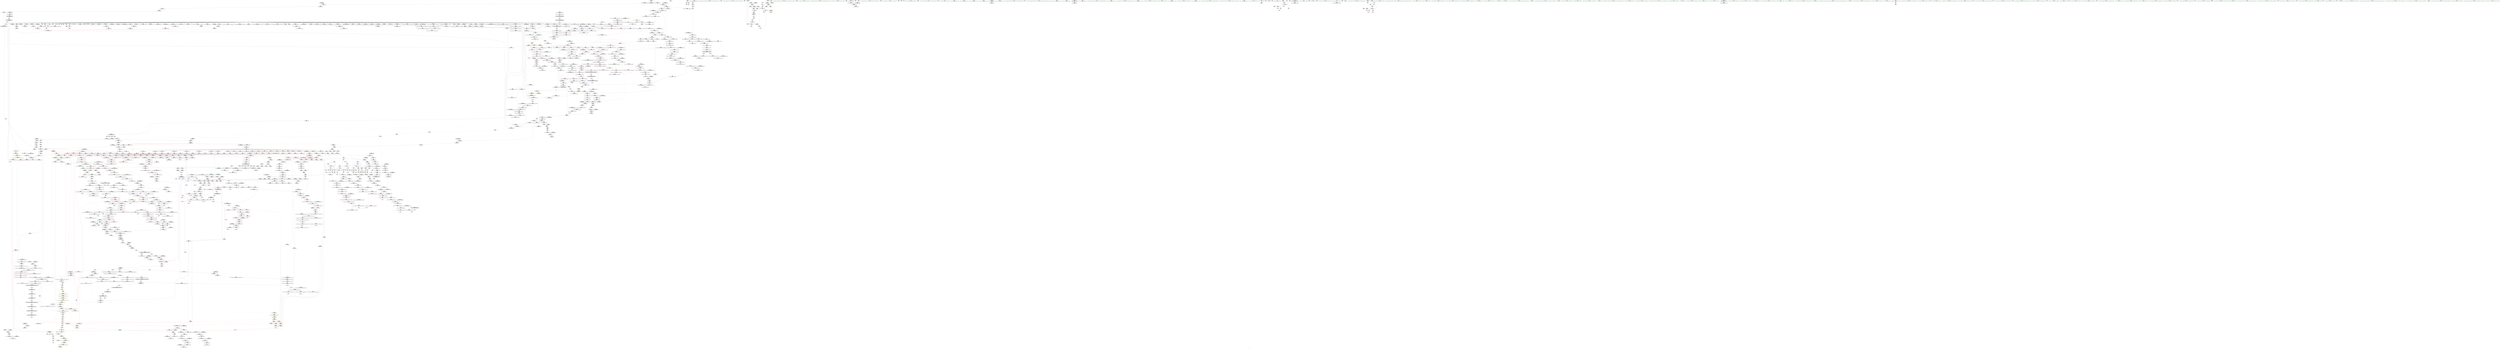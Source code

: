 digraph "SVFG" {
	label="SVFG";

	Node0x564959ed7170 [shape=record,color=grey,label="{NodeID: 0\nNullPtr}"];
	Node0x564959ed7170 -> Node0x56495a12e6d0[style=solid];
	Node0x564959ed7170 -> Node0x56495a12e7d0[style=solid];
	Node0x564959ed7170 -> Node0x56495a12e8a0[style=solid];
	Node0x564959ed7170 -> Node0x56495a12e970[style=solid];
	Node0x564959ed7170 -> Node0x56495a12ea40[style=solid];
	Node0x564959ed7170 -> Node0x56495a12eb10[style=solid];
	Node0x564959ed7170 -> Node0x56495a12ebe0[style=solid];
	Node0x564959ed7170 -> Node0x56495a12ecb0[style=solid];
	Node0x564959ed7170 -> Node0x56495a12ed80[style=solid];
	Node0x564959ed7170 -> Node0x56495a12ee50[style=solid];
	Node0x564959ed7170 -> Node0x56495a12ef20[style=solid];
	Node0x564959ed7170 -> Node0x56495a12eff0[style=solid];
	Node0x564959ed7170 -> Node0x56495a12f0c0[style=solid];
	Node0x564959ed7170 -> Node0x56495a12f190[style=solid];
	Node0x564959ed7170 -> Node0x56495a12f260[style=solid];
	Node0x564959ed7170 -> Node0x56495a12f330[style=solid];
	Node0x564959ed7170 -> Node0x56495a12f400[style=solid];
	Node0x564959ed7170 -> Node0x56495a12f4d0[style=solid];
	Node0x564959ed7170 -> Node0x56495a12f5a0[style=solid];
	Node0x564959ed7170 -> Node0x56495a12f670[style=solid];
	Node0x564959ed7170 -> Node0x56495a12f740[style=solid];
	Node0x564959ed7170 -> Node0x56495a12f810[style=solid];
	Node0x564959ed7170 -> Node0x56495a12f8e0[style=solid];
	Node0x564959ed7170 -> Node0x56495a123570[style=solid];
	Node0x564959ed7170 -> Node0x56495a123640[style=solid];
	Node0x564959ed7170 -> Node0x56495a123710[style=solid];
	Node0x564959ed7170 -> Node0x56495a1237e0[style=solid];
	Node0x564959ed7170 -> Node0x56495a1238b0[style=solid];
	Node0x564959ed7170 -> Node0x56495a123980[style=solid];
	Node0x564959ed7170 -> Node0x56495a123a50[style=solid];
	Node0x564959ed7170 -> Node0x56495a123b20[style=solid];
	Node0x564959ed7170 -> Node0x56495a123bf0[style=solid];
	Node0x564959ed7170 -> Node0x56495a123cc0[style=solid];
	Node0x564959ed7170 -> Node0x56495a123d90[style=solid];
	Node0x564959ed7170 -> Node0x56495a123e60[style=solid];
	Node0x564959ed7170 -> Node0x56495a123f30[style=solid];
	Node0x564959ed7170 -> Node0x56495a124000[style=solid];
	Node0x564959ed7170 -> Node0x56495a1240d0[style=solid];
	Node0x564959ed7170 -> Node0x56495a1241a0[style=solid];
	Node0x564959ed7170 -> Node0x56495a124270[style=solid];
	Node0x564959ed7170 -> Node0x56495a124340[style=solid];
	Node0x564959ed7170 -> Node0x56495a124410[style=solid];
	Node0x564959ed7170 -> Node0x56495a1244e0[style=solid];
	Node0x564959ed7170 -> Node0x56495a1245b0[style=solid];
	Node0x564959ed7170 -> Node0x56495a124680[style=solid];
	Node0x564959ed7170 -> Node0x56495a124750[style=solid];
	Node0x564959ed7170 -> Node0x56495a124820[style=solid];
	Node0x564959ed7170 -> Node0x56495a1248f0[style=solid];
	Node0x564959ed7170 -> Node0x56495a1249c0[style=solid];
	Node0x564959ed7170 -> Node0x56495a124a90[style=solid];
	Node0x564959ed7170 -> Node0x56495a124b60[style=solid];
	Node0x564959ed7170 -> Node0x56495a124c30[style=solid];
	Node0x564959ed7170 -> Node0x56495a124d00[style=solid];
	Node0x564959ed7170 -> Node0x56495a124dd0[style=solid];
	Node0x564959ed7170 -> Node0x56495a124ea0[style=solid];
	Node0x564959ed7170 -> Node0x56495a15d920[style=solid];
	Node0x564959ed7170 -> Node0x56495a160870[style=solid];
	Node0x564959ed7170 -> Node0x56495a160940[style=solid];
	Node0x564959ed7170 -> Node0x56495a160a10[style=solid];
	Node0x564959ed7170 -> Node0x56495a162c30[style=solid];
	Node0x564959ed7170 -> Node0x56495a162d00[style=solid];
	Node0x564959ed7170 -> Node0x56495a162dd0[style=solid];
	Node0x564959ed7170 -> Node0x56495a165810[style=solid];
	Node0x564959ed7170 -> Node0x5649598fbee0[style=solid];
	Node0x564959ed7170 -> Node0x5649598fbfb0[style=solid];
	Node0x564959ed7170 -> Node0x56495a197410[style=solid];
	Node0x564959ed7170 -> Node0x56495a197d10[style=solid];
	Node0x564959ed7170 -> Node0x56495a198d90[style=solid];
	Node0x564959ed7170:s64 -> Node0x56495a28fd10[style=solid,color=red];
	Node0x564959ed7170:s64 -> Node0x56495a2964d0[style=solid,color=red];
	Node0x56495a12ff60 [shape=record,color=red,label="{NodeID: 775\n238\<--90\n\<--j\nmain\n}"];
	Node0x56495a12ff60 -> Node0x56495a196e10[style=solid];
	Node0x56495a1265f0 [shape=record,color=black,label="{NodeID: 443\n483\<--482\n\<--this1\n_ZNSt6vectorIS_IiSaIiEESaIS1_EED2Ev\n}"];
	Node0x56495a1265f0 -> Node0x56495a13e7e0[style=solid];
	Node0x56495a1265f0 -> Node0x56495a13e8b0[style=solid];
	Node0x56495a166100 [shape=record,color=blue,label="{NodeID: 1218\n1629\<--1626\n_M_finish3\<--\n_ZNSt6vectorIiSaIiEE15_M_erase_at_endEPi\n|{<s0>41}}"];
	Node0x56495a166100:s0 -> Node0x56495a1e0730[style=dashed,color=blue];
	Node0x56495a11a200 [shape=record,color=green,label="{NodeID: 111\n599\<--600\nexn.slot\<--exn.slot_field_insensitive\n_ZNSt12_Vector_baseISt6vectorIiSaIiEESaIS2_EED2Ev\n}"];
	Node0x56495a11a200 -> Node0x56495a1324c0[style=solid];
	Node0x56495a11a200 -> Node0x56495a160530[style=solid];
	Node0x56495a1e83d0 [shape=record,color=black,label="{NodeID: 1993\nMR_34V_7 = PHI(MR_34V_3, MR_34V_1, )\npts\{794 \}\n|{<s0>39}}"];
	Node0x56495a1e83d0:s0 -> Node0x56495a1e0730[style=dashed,color=blue];
	Node0x56495a135990 [shape=record,color=red,label="{NodeID: 886\n1168\<--1167\n\<--_M_start4\n_ZNSt12_Vector_baseIiSaIiEED2Ev\n}"];
	Node0x56495a135990 -> Node0x56495a138ae0[style=solid];
	Node0x56495a2888e0 [shape=record,color=black,label="{NodeID: 2768\n1689 = PHI(1894, )\n}"];
	Node0x56495a2888e0 -> Node0x56495a159210[style=solid];
	Node0x56495a13c490 [shape=record,color=black,label="{NodeID: 554\n2067\<--2048\n\<--__first\n_ZSt18uninitialized_copyISt13move_iteratorIPiES1_ET0_T_S4_S3_\n}"];
	Node0x56495a13c490 -> Node0x56495a144140[style=solid];
	Node0x56495a11eac0 [shape=record,color=green,label="{NodeID: 222\n1324\<--1325\n__n.addr\<--__n.addr_field_insensitive\n_ZNSt12_Vector_baseISt6vectorIiSaIiEESaIS2_EE13_M_deallocateEPS2_m\n}"];
	Node0x56495a11eac0 -> Node0x56495a136830[style=solid];
	Node0x56495a11eac0 -> Node0x56495a164a40[style=solid];
	Node0x56495a1de8d0 [shape=record,color=yellow,style=double,label="{NodeID: 2104\n36V_1 = ENCHI(MR_36V_0)\npts\{1986 \}\nFun[_ZSt25__uninitialized_default_nIPimET_S1_T0_]|{<s0>143}}"];
	Node0x56495a1de8d0:s0 -> Node0x56495a1f7e40[style=dashed,color=red];
	Node0x56495a15ace0 [shape=record,color=red,label="{NodeID: 997\n1906\<--1905\n\<--\n_ZSt3maxImERKT_S2_S2_\n}"];
	Node0x56495a15ace0 -> Node0x56495a199210[style=solid];
	Node0x56495a294350 [shape=record,color=black,label="{NodeID: 2879\n571 = PHI(322, )\n0th arg _ZNSt6vectorIS_IiSaIiEESaIS1_EE21_M_default_initializeEm }"];
	Node0x56495a294350 -> Node0x56495a1601f0[style=solid];
	Node0x56495a141f20 [shape=record,color=purple,label="{NodeID: 665\n1504\<--1502\n_M_finish18\<--\n_ZNSt6vectorIiSaIiEE17_M_default_appendEm\n}"];
	Node0x56495a141f20 -> Node0x56495a158370[style=solid];
	Node0x56495a12ce90 [shape=record,color=green,label="{NodeID: 333\n2126\<--2127\n__last\<--__last_field_insensitive\n_ZSt4copyISt13move_iteratorIPiES1_ET0_T_S4_S3_\n}"];
	Node0x56495a12ce90 -> Node0x56495a13cd80[style=solid];
	Node0x56495a12ce90 -> Node0x56495a144b00[style=solid];
	Node0x56495a1607a0 [shape=record,color=blue,label="{NodeID: 1108\n641\<--638\n__a.addr\<--__a\n_ZNSt12_Vector_baseISt6vectorIiSaIiEESaIS2_EE12_Vector_implC2ERKS3_\n}"];
	Node0x56495a1607a0 -> Node0x56495a1328d0[style=dashed];
	Node0x56495a0ccd10 [shape=record,color=green,label="{NodeID: 1\n7\<--1\n__dso_handle\<--dummyObj\nGlob }"];
	Node0x56495a130030 [shape=record,color=red,label="{NodeID: 776\n111\<--110\nvbase.offset\<--\nmain\n}"];
	Node0x56495a1266c0 [shape=record,color=black,label="{NodeID: 444\n487\<--482\n\<--this1\n_ZNSt6vectorIS_IiSaIiEESaIS1_EED2Ev\n}"];
	Node0x56495a1266c0 -> Node0x56495a13e980[style=solid];
	Node0x56495a1266c0 -> Node0x56495a13ea50[style=solid];
	Node0x56495a1661d0 [shape=record,color=blue,label="{NodeID: 1219\n1640\<--1637\n__first.addr\<--__first\n_ZSt27__uninitialized_default_n_aIPimiET_S1_T0_RSaIT1_E\n}"];
	Node0x56495a1661d0 -> Node0x56495a158b90[style=dashed];
	Node0x56495a11a2d0 [shape=record,color=green,label="{NodeID: 112\n601\<--602\nehselector.slot\<--ehselector.slot_field_insensitive\n_ZNSt12_Vector_baseISt6vectorIiSaIiEESaIS2_EED2Ev\n}"];
	Node0x56495a11a2d0 -> Node0x56495a160600[style=solid];
	Node0x56495a1e88d0 [shape=record,color=black,label="{NodeID: 1994\nMR_435V_4 = PHI(MR_435V_2, MR_435V_1, )\npts\{1425 \}\n}"];
	Node0x56495a135a60 [shape=record,color=red,label="{NodeID: 887\n1202\<--1196\n\<--__first.addr\n_ZSt8_DestroyIPiEvT_S1_\n|{<s0>97}}"];
	Node0x56495a135a60:s0 -> Node0x56495a29b2d0[style=solid,color=red];
	Node0x56495a288a20 [shape=record,color=black,label="{NodeID: 2769\n1696 = PHI(1398, )\n}"];
	Node0x56495a288a20 -> Node0x56495a198010[style=solid];
	Node0x56495a13c560 [shape=record,color=black,label="{NodeID: 555\n2070\<--2050\n\<--__last\n_ZSt18uninitialized_copyISt13move_iteratorIPiES1_ET0_T_S4_S3_\n}"];
	Node0x56495a13c560 -> Node0x56495a1442e0[style=solid];
	Node0x56495a11eb90 [shape=record,color=green,label="{NodeID: 223\n1338\<--1339\n_ZNSt16allocator_traitsISaISt6vectorIiSaIiEEEE10deallocateERS3_PS2_m\<--_ZNSt16allocator_traitsISaISt6vectorIiSaIiEEEE10deallocateERS3_PS2_m_field_insensitive\n}"];
	Node0x56495a1de9b0 [shape=record,color=yellow,style=double,label="{NodeID: 2105\n34V_1 = ENCHI(MR_34V_0)\npts\{794 \}\nFun[_ZSt8_DestroyISt6vectorIiSaIiEEEvPT_]|{<s0>86}}"];
	Node0x56495a1de9b0:s0 -> Node0x56495a1fc990[style=dashed,color=red];
	Node0x56495a15adb0 [shape=record,color=red,label="{NodeID: 998\n1908\<--1907\n\<--\n_ZSt3maxImERKT_S2_S2_\n}"];
	Node0x56495a15adb0 -> Node0x56495a199210[style=solid];
	Node0x56495a294490 [shape=record,color=black,label="{NodeID: 2880\n572 = PHI(329, )\n1st arg _ZNSt6vectorIS_IiSaIiEESaIS1_EE21_M_default_initializeEm }"];
	Node0x56495a294490 -> Node0x56495a1602c0[style=solid];
	Node0x56495a141ff0 [shape=record,color=purple,label="{NodeID: 666\n1545\<--1544\n_M_impl29\<--\n_ZNSt6vectorIiSaIiEE17_M_default_appendEm\n}"];
	Node0x56495a12cf60 [shape=record,color=green,label="{NodeID: 334\n2128\<--2129\n__result.addr\<--__result.addr_field_insensitive\n_ZSt4copyISt13move_iteratorIPiES1_ET0_T_S4_S3_\n}"];
	Node0x56495a12cf60 -> Node0x56495a15bdf0[style=solid];
	Node0x56495a12cf60 -> Node0x56495a169840[style=solid];
	Node0x56495a202410 [shape=record,color=yellow,style=double,label="{NodeID: 2216\n34V_1 = ENCHI(MR_34V_0)\npts\{794 \}\nFun[_ZNSt12_Vector_baseIiSaIiEEC2Ev]|{<s0>81}}"];
	Node0x56495a202410:s0 -> Node0x56495a162c30[style=dashed,color=red];
	Node0x56495a160870 [shape=record,color=blue, style = dotted,label="{NodeID: 1109\n651\<--3\n_M_start\<--dummyVal\n_ZNSt12_Vector_baseISt6vectorIiSaIiEESaIS2_EE12_Vector_implC2ERKS3_\n|{<s0>47}}"];
	Node0x56495a160870:s0 -> Node0x56495a221960[style=dashed,color=blue];
	Node0x56495a116290 [shape=record,color=green,label="{NodeID: 2\n8\<--1\n.str\<--dummyObj\nGlob }"];
	Node0x56495a130100 [shape=record,color=red,label="{NodeID: 777\n230\<--229\n\<--call44\nmain\n}"];
	Node0x56495a130100 -> Node0x56495a199510[style=solid];
	Node0x56495a126790 [shape=record,color=black,label="{NodeID: 445\n491\<--482\n\<--this1\n_ZNSt6vectorIS_IiSaIiEESaIS1_EED2Ev\n|{<s0>42}}"];
	Node0x56495a126790:s0 -> Node0x56495a2998e0[style=solid,color=red];
	Node0x56495a1662a0 [shape=record,color=blue,label="{NodeID: 1220\n1642\<--1638\n__n.addr\<--__n\n_ZSt27__uninitialized_default_n_aIPimiET_S1_T0_RSaIT1_E\n}"];
	Node0x56495a1662a0 -> Node0x56495a158c60[style=dashed];
	Node0x56495a11a3a0 [shape=record,color=green,label="{NodeID: 113\n620\<--621\n_ZNSt12_Vector_baseISt6vectorIiSaIiEESaIS2_EE13_M_deallocateEPS2_m\<--_ZNSt12_Vector_baseISt6vectorIiSaIiEESaIS2_EE13_M_deallocateEPS2_m_field_insensitive\n}"];
	Node0x56495a1e8dd0 [shape=record,color=black,label="{NodeID: 1995\nMR_437V_4 = PHI(MR_437V_2, MR_437V_1, )\npts\{1427 \}\n}"];
	Node0x56495a135b30 [shape=record,color=red,label="{NodeID: 888\n1203\<--1198\n\<--__last.addr\n_ZSt8_DestroyIPiEvT_S1_\n|{<s0>97}}"];
	Node0x56495a135b30:s0 -> Node0x56495a29b410[style=solid,color=red];
	Node0x56495a288b60 [shape=record,color=black,label="{NodeID: 2770\n1700 = PHI(1878, )\n}"];
	Node0x56495a288b60 -> Node0x56495a197e90[style=solid];
	Node0x56495a13c630 [shape=record,color=black,label="{NodeID: 556\n2066\<--2056\n\<--agg.tmp\n_ZSt18uninitialized_copyISt13move_iteratorIPiES1_ET0_T_S4_S3_\n}"];
	Node0x56495a13c630 -> Node0x56495a144070[style=solid];
	Node0x56495a11ec90 [shape=record,color=green,label="{NodeID: 224\n1346\<--1347\n__a.addr\<--__a.addr_field_insensitive\n_ZNSt16allocator_traitsISaISt6vectorIiSaIiEEEE10deallocateERS3_PS2_m\n}"];
	Node0x56495a11ec90 -> Node0x56495a136900[style=solid];
	Node0x56495a11ec90 -> Node0x56495a164b10[style=solid];
	Node0x56495a15ae80 [shape=record,color=red,label="{NodeID: 999\n1924\<--1921\n\<--__a.addr\n_ZNSt16allocator_traitsISaIiEE8max_sizeERKS0_\n}"];
	Node0x56495a15ae80 -> Node0x56495a13b860[style=solid];
	Node0x56495a2945d0 [shape=record,color=black,label="{NodeID: 2881\n1082 = PHI(1076, )\n0th arg _ZNSt6vectorIiSaIiEED2Ev }"];
	Node0x56495a2945d0 -> Node0x56495a163380[style=solid];
	Node0x56495a1420c0 [shape=record,color=purple,label="{NodeID: 667\n1546\<--1544\n_M_start30\<--\n_ZNSt6vectorIiSaIiEE17_M_default_appendEm\n}"];
	Node0x56495a1420c0 -> Node0x56495a158440[style=solid];
	Node0x56495a12d030 [shape=record,color=green,label="{NodeID: 335\n2130\<--2131\nagg.tmp\<--agg.tmp_field_insensitive\n_ZSt4copyISt13move_iteratorIPiES1_ET0_T_S4_S3_\n}"];
	Node0x56495a12d030 -> Node0x56495a13ce50[style=solid];
	Node0x56495a12d030 -> Node0x56495a144bd0[style=solid];
	Node0x56495a160940 [shape=record,color=blue, style = dotted,label="{NodeID: 1110\n653\<--3\n_M_finish\<--dummyVal\n_ZNSt12_Vector_baseISt6vectorIiSaIiEESaIS2_EE12_Vector_implC2ERKS3_\n|{<s0>47}}"];
	Node0x56495a160940:s0 -> Node0x56495a221960[style=dashed,color=blue];
	Node0x56495a116320 [shape=record,color=green,label="{NodeID: 3\n10\<--1\n.str.1\<--dummyObj\nGlob }"];
	Node0x56495a1301d0 [shape=record,color=red,label="{NodeID: 778\n245\<--242\n\<--call50\nmain\n}"];
	Node0x56495a1301d0 -> Node0x56495a15e990[style=solid];
	Node0x56495a126860 [shape=record,color=black,label="{NodeID: 446\n498\<--482\n\<--this1\n_ZNSt6vectorIS_IiSaIiEESaIS1_EED2Ev\n|{<s0>44}}"];
	Node0x56495a126860:s0 -> Node0x56495a296910[style=solid,color=red];
	Node0x56495a166370 [shape=record,color=blue,label="{NodeID: 1221\n1644\<--1639\n.addr\<--\n_ZSt27__uninitialized_default_n_aIPimiET_S1_T0_RSaIT1_E\n}"];
	Node0x56495a11f0d0 [shape=record,color=green,label="{NodeID: 114\n639\<--640\nthis.addr\<--this.addr_field_insensitive\n_ZNSt12_Vector_baseISt6vectorIiSaIiEESaIS2_EE12_Vector_implC2ERKS3_\n}"];
	Node0x56495a11f0d0 -> Node0x56495a132800[style=solid];
	Node0x56495a11f0d0 -> Node0x56495a1606d0[style=solid];
	Node0x56495a1e92d0 [shape=record,color=black,label="{NodeID: 1996\nMR_439V_4 = PHI(MR_439V_2, MR_439V_1, )\npts\{1429 \}\n}"];
	Node0x56495a135c00 [shape=record,color=red,label="{NodeID: 889\n1231\<--1222\nthis1\<--this.addr\n_ZNSt12_Vector_baseIiSaIiEE13_M_deallocateEPim\n}"];
	Node0x56495a135c00 -> Node0x56495a141150[style=solid];
	Node0x56495a288ca0 [shape=record,color=black,label="{NodeID: 2771\n1703 = PHI(1878, )\n}"];
	Node0x56495a288ca0 -> Node0x56495a193ff0[style=solid];
	Node0x56495a13c700 [shape=record,color=black,label="{NodeID: 557\n2069\<--2058\n\<--agg.tmp2\n_ZSt18uninitialized_copyISt13move_iteratorIPiES1_ET0_T_S4_S3_\n}"];
	Node0x56495a13c700 -> Node0x56495a144210[style=solid];
	Node0x56495a11ed60 [shape=record,color=green,label="{NodeID: 225\n1348\<--1349\n__p.addr\<--__p.addr_field_insensitive\n_ZNSt16allocator_traitsISaISt6vectorIiSaIiEEEE10deallocateERS3_PS2_m\n}"];
	Node0x56495a11ed60 -> Node0x56495a1369d0[style=solid];
	Node0x56495a11ed60 -> Node0x56495a164be0[style=solid];
	Node0x56495a15af50 [shape=record,color=red,label="{NodeID: 1000\n1935\<--1932\nthis1\<--this.addr\n_ZNKSt12_Vector_baseIiSaIiEE19_M_get_Tp_allocatorEv\n}"];
	Node0x56495a15af50 -> Node0x56495a143510[style=solid];
	Node0x56495a294710 [shape=record,color=black,label="{NodeID: 2882\n1399 = PHI(390, 390, 390, 1438, 1672, 1672, 1672, 1672, )\n0th arg _ZNKSt6vectorIiSaIiEE4sizeEv }"];
	Node0x56495a294710 -> Node0x56495a165260[style=solid];
	Node0x56495a142190 [shape=record,color=purple,label="{NodeID: 668\n1549\<--1548\n_M_impl31\<--\n_ZNSt6vectorIiSaIiEE17_M_default_appendEm\n}"];
	Node0x56495a12d100 [shape=record,color=green,label="{NodeID: 336\n2132\<--2133\nagg.tmp3\<--agg.tmp3_field_insensitive\n_ZSt4copyISt13move_iteratorIPiES1_ET0_T_S4_S3_\n}"];
	Node0x56495a12d100 -> Node0x56495a13cf20[style=solid];
	Node0x56495a12d100 -> Node0x56495a144ca0[style=solid];
	Node0x56495a202600 [shape=record,color=yellow,style=double,label="{NodeID: 2218\n36V_1 = ENCHI(MR_36V_0)\npts\{1986 \}\nFun[_ZNSt20__uninitialized_copyILb1EE13__uninit_copyISt13move_iteratorIPiES3_EET0_T_S6_S5_]|{<s0>163}}"];
	Node0x56495a202600:s0 -> Node0x56495a1fd770[style=dashed,color=red];
	Node0x56495a160a10 [shape=record,color=blue, style = dotted,label="{NodeID: 1111\n655\<--3\n_M_end_of_storage\<--dummyVal\n_ZNSt12_Vector_baseISt6vectorIiSaIiEESaIS2_EE12_Vector_implC2ERKS3_\n|{<s0>47}}"];
	Node0x56495a160a10:s0 -> Node0x56495a221960[style=dashed,color=blue];
	Node0x56495a1165d0 [shape=record,color=green,label="{NodeID: 4\n12\<--1\nstdin\<--dummyObj\nGlob }"];
	Node0x56495a1302a0 [shape=record,color=red,label="{NodeID: 779\n299\<--296\nthis1\<--this.addr\n_ZNSaISt6vectorIiSaIiEEEC2Ev\n}"];
	Node0x56495a1302a0 -> Node0x56495a125dd0[style=solid];
	Node0x56495a126930 [shape=record,color=black,label="{NodeID: 447\n506\<--482\n\<--this1\n_ZNSt6vectorIS_IiSaIiEESaIS1_EED2Ev\n|{<s0>45}}"];
	Node0x56495a126930:s0 -> Node0x56495a296910[style=solid,color=red];
	Node0x56495a166440 [shape=record,color=blue,label="{NodeID: 1222\n1659\<--1656\nthis.addr\<--this\n_ZNKSt6vectorIiSaIiEE12_M_check_lenEmPKc\n}"];
	Node0x56495a166440 -> Node0x56495a158d30[style=dashed];
	Node0x56495a11f1a0 [shape=record,color=green,label="{NodeID: 115\n641\<--642\n__a.addr\<--__a.addr_field_insensitive\n_ZNSt12_Vector_baseISt6vectorIiSaIiEESaIS2_EE12_Vector_implC2ERKS3_\n}"];
	Node0x56495a11f1a0 -> Node0x56495a1328d0[style=solid];
	Node0x56495a11f1a0 -> Node0x56495a1607a0[style=solid];
	Node0x56495a1e97d0 [shape=record,color=black,label="{NodeID: 1997\nMR_441V_6 = PHI(MR_441V_2, MR_441V_1, )\npts\{1431 \}\n}"];
	Node0x56495a135cd0 [shape=record,color=red,label="{NodeID: 890\n1232\<--1224\n\<--__p.addr\n_ZNSt12_Vector_baseIiSaIiEE13_M_deallocateEPim\n}"];
	Node0x56495a135cd0 -> Node0x56495a197410[style=solid];
	Node0x56495a288de0 [shape=record,color=black,label="{NodeID: 2772\n1725 = PHI(1947, )\n}"];
	Node0x56495a288de0 -> Node0x5649598fbfb0[style=solid];
	Node0x56495a13c7d0 [shape=record,color=black,label="{NodeID: 558\n2044\<--2077\n_ZSt18uninitialized_copyISt13move_iteratorIPiES1_ET0_T_S4_S3__ret\<--call\n_ZSt18uninitialized_copyISt13move_iteratorIPiES1_ET0_T_S4_S3_\n|{<s0>156}}"];
	Node0x56495a13c7d0:s0 -> Node0x56495a28b020[style=solid,color=blue];
	Node0x56495a11ee30 [shape=record,color=green,label="{NodeID: 226\n1350\<--1351\n__n.addr\<--__n.addr_field_insensitive\n_ZNSt16allocator_traitsISaISt6vectorIiSaIiEEEE10deallocateERS3_PS2_m\n}"];
	Node0x56495a11ee30 -> Node0x56495a136aa0[style=solid];
	Node0x56495a11ee30 -> Node0x56495a164cb0[style=solid];
	Node0x56495a1decb0 [shape=record,color=yellow,style=double,label="{NodeID: 2108\n34V_1 = ENCHI(MR_34V_0)\npts\{794 \}\nFun[_ZSt8_DestroyIPSt6vectorIiSaIiEES2_EvT_S4_RSaIT0_E]|{<s0>106}}"];
	Node0x56495a1decb0:s0 -> Node0x56495a1f6280[style=dashed,color=red];
	Node0x56495a15b020 [shape=record,color=red,label="{NodeID: 1001\n1944\<--1941\nthis1\<--this.addr\n_ZNK9__gnu_cxx13new_allocatorIiE8max_sizeEv\n}"];
	Node0x56495a294e00 [shape=record,color=black,label="{NodeID: 2883\n752 = PHI(742, )\n0th arg _ZNSt16allocator_traitsISaISt6vectorIiSaIiEEEE8allocateERS3_m }"];
	Node0x56495a294e00 -> Node0x56495a1614a0[style=solid];
	Node0x56495a142260 [shape=record,color=purple,label="{NodeID: 669\n1550\<--1548\n_M_finish32\<--\n_ZNSt6vectorIiSaIiEE17_M_default_appendEm\n}"];
	Node0x56495a142260 -> Node0x56495a158510[style=solid];
	Node0x56495a12d1d0 [shape=record,color=green,label="{NodeID: 337\n2145\<--2146\n_ZSt12__miter_baseIPiEDTcl12__miter_basecldtfp_4baseEEESt13move_iteratorIT_E\<--_ZSt12__miter_baseIPiEDTcl12__miter_basecldtfp_4baseEEESt13move_iteratorIT_E_field_insensitive\n}"];
	Node0x56495a160ae0 [shape=record,color=blue,label="{NodeID: 1112\n661\<--659\nthis.addr\<--this\n_ZNSt12_Vector_baseISt6vectorIiSaIiEESaIS2_EE17_M_create_storageEm\n}"];
	Node0x56495a160ae0 -> Node0x56495a1329a0[style=dashed];
	Node0x56495a116660 [shape=record,color=green,label="{NodeID: 5\n13\<--1\n.str.2\<--dummyObj\nGlob }"];
	Node0x56495a130370 [shape=record,color=red,label="{NodeID: 780\n322\<--309\nthis1\<--this.addr\n_ZNSt6vectorIS_IiSaIiEESaIS1_EEC2EmRKS2_\n|{|<s2>34}}"];
	Node0x56495a130370 -> Node0x56495a125ea0[style=solid];
	Node0x56495a130370 -> Node0x56495a125f70[style=solid];
	Node0x56495a130370:s2 -> Node0x56495a294350[style=solid,color=red];
	Node0x56495a126a00 [shape=record,color=black,label="{NodeID: 448\n580\<--579\n\<--this1\n_ZNSt6vectorIS_IiSaIiEESaIS1_EE21_M_default_initializeEm\n}"];
	Node0x56495a126a00 -> Node0x56495a13ebf0[style=solid];
	Node0x56495a126a00 -> Node0x56495a13ecc0[style=solid];
	Node0x56495a166510 [shape=record,color=blue,label="{NodeID: 1223\n1661\<--1657\n__n.addr\<--__n\n_ZNKSt6vectorIiSaIiEE12_M_check_lenEmPKc\n|{|<s2>135}}"];
	Node0x56495a166510 -> Node0x56495a158e00[style=dashed];
	Node0x56495a166510 -> Node0x56495a159210[style=dashed];
	Node0x56495a166510:s2 -> Node0x56495a1de170[style=dashed,color=red];
	Node0x56495a11f270 [shape=record,color=green,label="{NodeID: 116\n649\<--650\n_ZNSaISt6vectorIiSaIiEEEC2ERKS2_\<--_ZNSaISt6vectorIiSaIiEEEC2ERKS2__field_insensitive\n}"];
	Node0x56495a1e9cd0 [shape=record,color=black,label="{NodeID: 1998\nMR_36V_7 = PHI(MR_36V_3, MR_36V_1, )\npts\{1986 \}\n|{<s0>39}}"];
	Node0x56495a1e9cd0:s0 -> Node0x56495a1e0c00[style=dashed,color=blue];
	Node0x56495a135da0 [shape=record,color=red,label="{NodeID: 891\n1237\<--1224\n\<--__p.addr\n_ZNSt12_Vector_baseIiSaIiEE13_M_deallocateEPim\n|{<s0>98}}"];
	Node0x56495a135da0:s0 -> Node0x56495a293f90[style=solid,color=red];
	Node0x56495a288f20 [shape=record,color=black,label="{NodeID: 2773\n744 = PHI(751, )\n}"];
	Node0x56495a288f20 -> Node0x5649598fbee0[style=solid];
	Node0x56495a13c8a0 [shape=record,color=black,label="{NodeID: 559\n2106\<--2090\n\<--__first\n_ZNSt20__uninitialized_copyILb1EE13__uninit_copyISt13move_iteratorIPiES3_EET0_T_S6_S5_\n}"];
	Node0x56495a13c8a0 -> Node0x56495a1447c0[style=solid];
	Node0x56495a11ef00 [shape=record,color=green,label="{NodeID: 227\n1360\<--1361\n_ZN9__gnu_cxx13new_allocatorISt6vectorIiSaIiEEE10deallocateEPS3_m\<--_ZN9__gnu_cxx13new_allocatorISt6vectorIiSaIiEEE10deallocateEPS3_m_field_insensitive\n}"];
	Node0x56495a15b0f0 [shape=record,color=red,label="{NodeID: 1002\n1956\<--1950\n\<--__a.addr\n_ZNSt16allocator_traitsISaIiEE8allocateERS0_m\n}"];
	Node0x56495a15b0f0 -> Node0x56495a13bc70[style=solid];
	Node0x56495a294f10 [shape=record,color=black,label="{NodeID: 2884\n753 = PHI(743, )\n1st arg _ZNSt16allocator_traitsISaISt6vectorIiSaIiEEEE8allocateERS3_m }"];
	Node0x56495a294f10 -> Node0x56495a161570[style=solid];
	Node0x56495a142330 [shape=record,color=purple,label="{NodeID: 670\n1557\<--1556\n_M_impl34\<--\n_ZNSt6vectorIiSaIiEE17_M_default_appendEm\n}"];
	Node0x56495a12d2d0 [shape=record,color=green,label="{NodeID: 338\n2155\<--2156\n_ZSt14__copy_move_a2ILb1EPiS0_ET1_T0_S2_S1_\<--_ZSt14__copy_move_a2ILb1EPiS0_ET1_T0_S2_S1__field_insensitive\n}"];
	Node0x56495a160bb0 [shape=record,color=blue,label="{NodeID: 1113\n663\<--660\n__n.addr\<--__n\n_ZNSt12_Vector_baseISt6vectorIiSaIiEESaIS2_EE17_M_create_storageEm\n}"];
	Node0x56495a160bb0 -> Node0x56495a132a70[style=dashed];
	Node0x56495a160bb0 -> Node0x56495a132b40[style=dashed];
	Node0x56495a1166f0 [shape=record,color=green,label="{NodeID: 6\n15\<--1\n.str.3\<--dummyObj\nGlob }"];
	Node0x56495a130440 [shape=record,color=red,label="{NodeID: 781\n324\<--311\n\<--__n.addr\n_ZNSt6vectorIS_IiSaIiEESaIS1_EEC2EmRKS2_\n|{<s0>33}}"];
	Node0x56495a130440:s0 -> Node0x56495a298f60[style=solid,color=red];
	Node0x56495a126ad0 [shape=record,color=black,label="{NodeID: 449\n585\<--579\n\<--this1\n_ZNSt6vectorIS_IiSaIiEESaIS1_EE21_M_default_initializeEm\n|{<s0>50}}"];
	Node0x56495a126ad0:s0 -> Node0x56495a2998e0[style=solid,color=red];
	Node0x56495a1665e0 [shape=record,color=blue,label="{NodeID: 1224\n1663\<--1658\n__s.addr\<--__s\n_ZNKSt6vectorIiSaIiEE12_M_check_lenEmPKc\n}"];
	Node0x56495a1665e0 -> Node0x56495a158ed0[style=dashed];
	Node0x56495a11f340 [shape=record,color=green,label="{NodeID: 117\n661\<--662\nthis.addr\<--this.addr_field_insensitive\n_ZNSt12_Vector_baseISt6vectorIiSaIiEESaIS2_EE17_M_create_storageEm\n}"];
	Node0x56495a11f340 -> Node0x56495a1329a0[style=solid];
	Node0x56495a11f340 -> Node0x56495a160ae0[style=solid];
	Node0x56495a1ea1d0 [shape=record,color=black,label="{NodeID: 1999\nMR_102V_3 = PHI(MR_102V_4, MR_102V_2, )\npts\{1050 \}\n}"];
	Node0x56495a1ea1d0 -> Node0x56495a134c90[style=dashed];
	Node0x56495a1ea1d0 -> Node0x56495a134d60[style=dashed];
	Node0x56495a1ea1d0 -> Node0x56495a134e30[style=dashed];
	Node0x56495a1ea1d0 -> Node0x56495a1631e0[style=dashed];
	Node0x56495a135e70 [shape=record,color=red,label="{NodeID: 892\n1238\<--1226\n\<--__n.addr\n_ZNSt12_Vector_baseIiSaIiEE13_M_deallocateEPim\n|{<s0>98}}"];
	Node0x56495a135e70:s0 -> Node0x56495a2940d0[style=solid,color=red];
	Node0x56495a289060 [shape=record,color=black,label="{NodeID: 2774\n763 = PHI(767, )\n}"];
	Node0x56495a289060 -> Node0x56495a1273c0[style=solid];
	Node0x56495a13c970 [shape=record,color=black,label="{NodeID: 560\n2109\<--2092\n\<--__last\n_ZNSt20__uninitialized_copyILb1EE13__uninit_copyISt13move_iteratorIPiES3_EET0_T_S6_S5_\n}"];
	Node0x56495a13c970 -> Node0x56495a144960[style=solid];
	Node0x56495a11f000 [shape=record,color=green,label="{NodeID: 228\n1367\<--1368\nthis.addr\<--this.addr_field_insensitive\n_ZN9__gnu_cxx13new_allocatorISt6vectorIiSaIiEEE10deallocateEPS3_m\n}"];
	Node0x56495a11f000 -> Node0x56495a136b70[style=solid];
	Node0x56495a11f000 -> Node0x56495a164d80[style=solid];
	Node0x56495a15b1c0 [shape=record,color=red,label="{NodeID: 1003\n1958\<--1952\n\<--__n.addr\n_ZNSt16allocator_traitsISaIiEE8allocateERS0_m\n|{<s0>150}}"];
	Node0x56495a15b1c0:s0 -> Node0x56495a2963c0[style=solid,color=red];
	Node0x56495a295020 [shape=record,color=black,label="{NodeID: 2885\n1277 = PHI(1269, )\n0th arg _ZN9__gnu_cxx13new_allocatorIiE10deallocateEPim }"];
	Node0x56495a295020 -> Node0x56495a164490[style=solid];
	Node0x56495a142400 [shape=record,color=purple,label="{NodeID: 671\n1558\<--1556\n_M_start35\<--\n_ZNSt6vectorIiSaIiEE17_M_default_appendEm\n}"];
	Node0x56495a142400 -> Node0x56495a1585e0[style=solid];
	Node0x56495a12d3d0 [shape=record,color=green,label="{NodeID: 339\n2162\<--2163\n__first.addr\<--__first.addr_field_insensitive\n_ZSt14__copy_move_a2ILb1EPiS0_ET1_T0_S2_S1_\n}"];
	Node0x56495a12d3d0 -> Node0x56495a15c060[style=solid];
	Node0x56495a12d3d0 -> Node0x56495a169ab0[style=solid];
	Node0x56495a160c80 [shape=record,color=blue,label="{NodeID: 1114\n673\<--669\n_M_start\<--call\n_ZNSt12_Vector_baseISt6vectorIiSaIiEESaIS2_EE17_M_create_storageEm\n|{|<s2>48}}"];
	Node0x56495a160c80 -> Node0x56495a132c10[style=dashed];
	Node0x56495a160c80 -> Node0x56495a132ce0[style=dashed];
	Node0x56495a160c80:s2 -> Node0x56495a221ac0[style=dashed,color=blue];
	Node0x56495a116780 [shape=record,color=green,label="{NodeID: 7\n17\<--1\nstdout\<--dummyObj\nGlob }"];
	Node0x56495a130510 [shape=record,color=red,label="{NodeID: 782\n329\<--311\n\<--__n.addr\n_ZNSt6vectorIS_IiSaIiEESaIS1_EEC2EmRKS2_\n|{<s0>34}}"];
	Node0x56495a130510:s0 -> Node0x56495a294490[style=solid,color=red];
	Node0x56495a126ba0 [shape=record,color=black,label="{NodeID: 450\n590\<--579\n\<--this1\n_ZNSt6vectorIS_IiSaIiEESaIS1_EE21_M_default_initializeEm\n}"];
	Node0x56495a126ba0 -> Node0x56495a13ed90[style=solid];
	Node0x56495a126ba0 -> Node0x56495a13ee60[style=solid];
	Node0x56495a1666b0 [shape=record,color=blue,label="{NodeID: 1225\n1667\<--1687\nref.tmp\<--call4\n_ZNKSt6vectorIiSaIiEE12_M_check_lenEmPKc\n|{|<s1>135}}"];
	Node0x56495a1666b0 -> Node0x56495a159210[style=dashed];
	Node0x56495a1666b0:s1 -> Node0x56495a1de280[style=dashed,color=red];
	Node0x56495a11f410 [shape=record,color=green,label="{NodeID: 118\n663\<--664\n__n.addr\<--__n.addr_field_insensitive\n_ZNSt12_Vector_baseISt6vectorIiSaIiEESaIS2_EE17_M_create_storageEm\n}"];
	Node0x56495a11f410 -> Node0x56495a132a70[style=solid];
	Node0x56495a11f410 -> Node0x56495a132b40[style=solid];
	Node0x56495a11f410 -> Node0x56495a160bb0[style=solid];
	Node0x56495a135f40 [shape=record,color=red,label="{NodeID: 893\n1249\<--1246\nthis1\<--this.addr\n_ZNSt12_Vector_baseIiSaIiEE12_Vector_implD2Ev\n}"];
	Node0x56495a135f40 -> Node0x56495a138c80[style=solid];
	Node0x56495a2891a0 [shape=record,color=black,label="{NodeID: 2775\n782 = PHI(799, )\n}"];
	Node0x56495a2891a0 -> Node0x56495a198c10[style=solid];
	Node0x56495a13ca40 [shape=record,color=black,label="{NodeID: 561\n2105\<--2096\n\<--agg.tmp\n_ZNSt20__uninitialized_copyILb1EE13__uninit_copyISt13move_iteratorIPiES3_EET0_T_S6_S5_\n}"];
	Node0x56495a13ca40 -> Node0x56495a1446f0[style=solid];
	Node0x56495a127590 [shape=record,color=green,label="{NodeID: 229\n1369\<--1370\n__p.addr\<--__p.addr_field_insensitive\n_ZN9__gnu_cxx13new_allocatorISt6vectorIiSaIiEEE10deallocateEPS3_m\n}"];
	Node0x56495a127590 -> Node0x56495a136c40[style=solid];
	Node0x56495a127590 -> Node0x56495a164e50[style=solid];
	Node0x56495a15b290 [shape=record,color=red,label="{NodeID: 1004\n1976\<--1967\nthis1\<--this.addr\n_ZN9__gnu_cxx13new_allocatorIiE8allocateEmPKv\n|{<s0>151}}"];
	Node0x56495a15b290:s0 -> Node0x56495a293100[style=solid,color=red];
	Node0x56495a295130 [shape=record,color=black,label="{NodeID: 2886\n1278 = PHI(1270, )\n1st arg _ZN9__gnu_cxx13new_allocatorIiE10deallocateEPim }"];
	Node0x56495a295130 -> Node0x56495a164560[style=solid];
	Node0x56495a1424d0 [shape=record,color=purple,label="{NodeID: 672\n1561\<--1560\n_M_impl36\<--\n_ZNSt6vectorIiSaIiEE17_M_default_appendEm\n}"];
	Node0x56495a12d4a0 [shape=record,color=green,label="{NodeID: 340\n2164\<--2165\n__last.addr\<--__last.addr_field_insensitive\n_ZSt14__copy_move_a2ILb1EPiS0_ET1_T0_S2_S1_\n}"];
	Node0x56495a12d4a0 -> Node0x56495a15c130[style=solid];
	Node0x56495a12d4a0 -> Node0x56495a169b80[style=solid];
	Node0x56495a160d50 [shape=record,color=blue,label="{NodeID: 1115\n679\<--677\n_M_finish\<--\n_ZNSt12_Vector_baseISt6vectorIiSaIiEESaIS2_EE17_M_create_storageEm\n|{<s0>48}}"];
	Node0x56495a160d50:s0 -> Node0x56495a221ac0[style=dashed,color=blue];
	Node0x56495a116810 [shape=record,color=green,label="{NodeID: 8\n18\<--1\n_ZSt3cin\<--dummyObj\nGlob }"];
	Node0x56495a1305e0 [shape=record,color=red,label="{NodeID: 783\n325\<--313\n\<--__a.addr\n_ZNSt6vectorIS_IiSaIiEESaIS1_EEC2EmRKS2_\n|{<s0>33}}"];
	Node0x56495a1305e0:s0 -> Node0x56495a299070[style=solid,color=red];
	Node0x56495a126c70 [shape=record,color=black,label="{NodeID: 451\n614\<--610\nsub.ptr.lhs.cast\<--\n_ZNSt12_Vector_baseISt6vectorIiSaIiEESaIS2_EED2Ev\n}"];
	Node0x56495a126c70 -> Node0x56495a194710[style=solid];
	Node0x56495a166780 [shape=record,color=blue,label="{NodeID: 1226\n1665\<--1693\n__len\<--add\n_ZNKSt6vectorIiSaIiEE12_M_check_lenEmPKc\n}"];
	Node0x56495a166780 -> Node0x56495a158fa0[style=dashed];
	Node0x56495a166780 -> Node0x56495a159070[style=dashed];
	Node0x56495a166780 -> Node0x56495a159140[style=dashed];
	Node0x56495a11f4e0 [shape=record,color=green,label="{NodeID: 119\n670\<--671\n_ZNSt12_Vector_baseISt6vectorIiSaIiEESaIS2_EE11_M_allocateEm\<--_ZNSt12_Vector_baseISt6vectorIiSaIiEESaIS2_EE11_M_allocateEm_field_insensitive\n}"];
	Node0x56495a136010 [shape=record,color=red,label="{NodeID: 894\n1268\<--1259\n\<--__a.addr\n_ZNSt16allocator_traitsISaIiEE10deallocateERS0_Pim\n}"];
	Node0x56495a136010 -> Node0x56495a138d50[style=solid];
	Node0x56495a2892e0 [shape=record,color=black,label="{NodeID: 2776\n825 = PHI(838, )\n}"];
	Node0x56495a2892e0 -> Node0x56495a137b70[style=solid];
	Node0x56495a13cb10 [shape=record,color=black,label="{NodeID: 562\n2108\<--2098\n\<--agg.tmp2\n_ZNSt20__uninitialized_copyILb1EE13__uninit_copyISt13move_iteratorIPiES3_EET0_T_S6_S5_\n}"];
	Node0x56495a13cb10 -> Node0x56495a144890[style=solid];
	Node0x56495a127660 [shape=record,color=green,label="{NodeID: 230\n1371\<--1372\n.addr\<--.addr_field_insensitive\n_ZN9__gnu_cxx13new_allocatorISt6vectorIiSaIiEEE10deallocateEPS3_m\n}"];
	Node0x56495a127660 -> Node0x56495a164f20[style=solid];
	Node0x56495a15b360 [shape=record,color=red,label="{NodeID: 1005\n1977\<--1969\n\<--__n.addr\n_ZN9__gnu_cxx13new_allocatorIiE8allocateEmPKv\n}"];
	Node0x56495a15b360 -> Node0x56495a199390[style=solid];
	Node0x56495a295240 [shape=record,color=black,label="{NodeID: 2887\n1279 = PHI(1271, )\n2nd arg _ZN9__gnu_cxx13new_allocatorIiE10deallocateEPim }"];
	Node0x56495a295240 -> Node0x56495a164630[style=solid];
	Node0x56495a1425a0 [shape=record,color=purple,label="{NodeID: 673\n1562\<--1560\n_M_end_of_storage37\<--\n_ZNSt6vectorIiSaIiEE17_M_default_appendEm\n}"];
	Node0x56495a1425a0 -> Node0x56495a1586b0[style=solid];
	Node0x56495a12d570 [shape=record,color=green,label="{NodeID: 341\n2166\<--2167\n__result.addr\<--__result.addr_field_insensitive\n_ZSt14__copy_move_a2ILb1EPiS0_ET1_T0_S2_S1_\n}"];
	Node0x56495a12d570 -> Node0x56495a15c200[style=solid];
	Node0x56495a12d570 -> Node0x56495a169c50[style=solid];
	Node0x56495a160e20 [shape=record,color=blue,label="{NodeID: 1116\n687\<--685\n_M_end_of_storage\<--add.ptr\n_ZNSt12_Vector_baseISt6vectorIiSaIiEESaIS2_EE17_M_create_storageEm\n|{<s0>48}}"];
	Node0x56495a160e20:s0 -> Node0x56495a221ac0[style=dashed,color=blue];
	Node0x56495a1170c0 [shape=record,color=green,label="{NodeID: 9\n21\<--1\n_ZSt4cout\<--dummyObj\nGlob }"];
	Node0x56495a1306b0 [shape=record,color=red,label="{NodeID: 784\n344\<--315\nexn\<--exn.slot\n_ZNSt6vectorIS_IiSaIiEESaIS1_EEC2EmRKS2_\n}"];
	Node0x56495a126d40 [shape=record,color=black,label="{NodeID: 452\n615\<--613\nsub.ptr.rhs.cast\<--\n_ZNSt12_Vector_baseISt6vectorIiSaIiEESaIS2_EED2Ev\n}"];
	Node0x56495a126d40 -> Node0x56495a194710[style=solid];
	Node0x56495a166850 [shape=record,color=blue,label="{NodeID: 1227\n1712\<--1710\nthis.addr\<--this\n_ZNSt12_Vector_baseIiSaIiEE11_M_allocateEm\n}"];
	Node0x56495a166850 -> Node0x56495a1592e0[style=dashed];
	Node0x56495a11f5e0 [shape=record,color=green,label="{NodeID: 120\n692\<--693\nthis.addr\<--this.addr_field_insensitive\n_ZNSt12_Vector_baseISt6vectorIiSaIiEESaIS2_EE12_Vector_implD2Ev\n}"];
	Node0x56495a11f5e0 -> Node0x56495a132db0[style=solid];
	Node0x56495a11f5e0 -> Node0x56495a160ef0[style=solid];
	Node0x56495a1360e0 [shape=record,color=red,label="{NodeID: 895\n1270\<--1261\n\<--__p.addr\n_ZNSt16allocator_traitsISaIiEE10deallocateERS0_Pim\n|{<s0>100}}"];
	Node0x56495a1360e0:s0 -> Node0x56495a295130[style=solid,color=red];
	Node0x56495a289420 [shape=record,color=black,label="{NodeID: 2777\n853 = PHI(857, )\n}"];
	Node0x56495a289420 -> Node0x56495a137de0[style=solid];
	Node0x56495a13cbe0 [shape=record,color=black,label="{NodeID: 563\n2086\<--2116\n_ZNSt20__uninitialized_copyILb1EE13__uninit_copyISt13move_iteratorIPiES3_EET0_T_S6_S5__ret\<--call\n_ZNSt20__uninitialized_copyILb1EE13__uninit_copyISt13move_iteratorIPiES3_EET0_T_S6_S5_\n|{<s0>160}}"];
	Node0x56495a13cbe0:s0 -> Node0x56495a28b160[style=solid,color=blue];
	Node0x56495a127730 [shape=record,color=green,label="{NodeID: 231\n1385\<--1386\n__first.addr\<--__first.addr_field_insensitive\n_ZSt8_DestroyIPSt6vectorIiSaIiEES2_EvT_S4_RSaIT0_E\n}"];
	Node0x56495a127730 -> Node0x56495a136d10[style=solid];
	Node0x56495a127730 -> Node0x56495a164ff0[style=solid];
	Node0x56495a15b430 [shape=record,color=red,label="{NodeID: 1006\n1983\<--1969\n\<--__n.addr\n_ZN9__gnu_cxx13new_allocatorIiE8allocateEmPKv\n}"];
	Node0x56495a15b430 -> Node0x56495a195a90[style=solid];
	Node0x56495a295350 [shape=record,color=black,label="{NodeID: 2888\n1733 = PHI(1501, )\n0th arg _ZSt34__uninitialized_move_if_noexcept_aIPiS0_SaIiEET0_T_S3_S2_RT1_ }"];
	Node0x56495a295350 -> Node0x56495a1669f0[style=solid];
	Node0x56495a142670 [shape=record,color=purple,label="{NodeID: 674\n1565\<--1564\n_M_impl38\<--\n_ZNSt6vectorIiSaIiEE17_M_default_appendEm\n}"];
	Node0x56495a12d640 [shape=record,color=green,label="{NodeID: 342\n2178\<--2179\n_ZSt13__copy_move_aILb1EPiS0_ET1_T0_S2_S1_\<--_ZSt13__copy_move_aILb1EPiS0_ET1_T0_S2_S1__field_insensitive\n}"];
	Node0x56495a160ef0 [shape=record,color=blue,label="{NodeID: 1117\n692\<--691\nthis.addr\<--this\n_ZNSt12_Vector_baseISt6vectorIiSaIiEESaIS2_EE12_Vector_implD2Ev\n}"];
	Node0x56495a160ef0 -> Node0x56495a132db0[style=dashed];
	Node0x56495a117180 [shape=record,color=green,label="{NodeID: 10\n22\<--1\n.str.4\<--dummyObj\nGlob }"];
	Node0x56495a130780 [shape=record,color=red,label="{NodeID: 785\n345\<--317\nsel\<--ehselector.slot\n_ZNSt6vectorIS_IiSaIiEESaIS1_EEC2EmRKS2_\n}"];
	Node0x56495a126e10 [shape=record,color=black,label="{NodeID: 453\n646\<--645\n\<--this1\n_ZNSt12_Vector_baseISt6vectorIiSaIiEESaIS2_EE12_Vector_implC2ERKS3_\n|{<s0>56}}"];
	Node0x56495a126e10:s0 -> Node0x56495a292cc0[style=solid,color=red];
	Node0x56495a166920 [shape=record,color=blue,label="{NodeID: 1228\n1714\<--1711\n__n.addr\<--__n\n_ZNSt12_Vector_baseIiSaIiEE11_M_allocateEm\n}"];
	Node0x56495a166920 -> Node0x56495a1593b0[style=dashed];
	Node0x56495a166920 -> Node0x56495a159480[style=dashed];
	Node0x56495a11f6b0 [shape=record,color=green,label="{NodeID: 121\n702\<--703\nthis.addr\<--this.addr_field_insensitive\n_ZNSaISt6vectorIiSaIiEEEC2ERKS2_\n}"];
	Node0x56495a11f6b0 -> Node0x56495a132e80[style=solid];
	Node0x56495a11f6b0 -> Node0x56495a160fc0[style=solid];
	Node0x56495a1361b0 [shape=record,color=red,label="{NodeID: 896\n1271\<--1263\n\<--__n.addr\n_ZNSt16allocator_traitsISaIiEE10deallocateERS0_Pim\n|{<s0>100}}"];
	Node0x56495a1361b0:s0 -> Node0x56495a295240[style=solid,color=red];
	Node0x56495a289560 [shape=record,color=black,label="{NodeID: 2778\n879 = PHI(950, )\n|{<s0>68}}"];
	Node0x56495a289560:s0 -> Node0x56495a295f80[style=solid,color=red];
	Node0x56495a13ccb0 [shape=record,color=black,label="{NodeID: 564\n2140\<--2124\n\<--__first\n_ZSt4copyISt13move_iteratorIPiES1_ET0_T_S4_S3_\n}"];
	Node0x56495a13ccb0 -> Node0x56495a144e40[style=solid];
	Node0x56495a127800 [shape=record,color=green,label="{NodeID: 232\n1387\<--1388\n__last.addr\<--__last.addr_field_insensitive\n_ZSt8_DestroyIPSt6vectorIiSaIiEES2_EvT_S4_RSaIT0_E\n}"];
	Node0x56495a127800 -> Node0x56495a136de0[style=solid];
	Node0x56495a127800 -> Node0x56495a1650c0[style=solid];
	Node0x56495a15b500 [shape=record,color=red,label="{NodeID: 1007\n2021\<--1998\n\<--__result.addr\n_ZSt22__uninitialized_copy_aISt13move_iteratorIPiES1_iET0_T_S4_S3_RSaIT1_E\n|{<s0>156}}"];
	Node0x56495a15b500:s0 -> Node0x56495a299f80[style=solid,color=red];
	Node0x56495a295460 [shape=record,color=black,label="{NodeID: 2889\n1734 = PHI(1505, )\n1st arg _ZSt34__uninitialized_move_if_noexcept_aIPiS0_SaIiEET0_T_S3_S2_RT1_ }"];
	Node0x56495a295460 -> Node0x56495a166ac0[style=solid];
	Node0x56495a142740 [shape=record,color=purple,label="{NodeID: 675\n1566\<--1564\n_M_start39\<--\n_ZNSt6vectorIiSaIiEE17_M_default_appendEm\n}"];
	Node0x56495a142740 -> Node0x56495a158780[style=solid];
	Node0x56495a12d740 [shape=record,color=green,label="{NodeID: 343\n2183\<--2184\n__it\<--__it_field_insensitive\n_ZSt12__miter_baseIPiEDTcl12__miter_basecldtfp_4baseEEESt13move_iteratorIT_E\n|{|<s1>173}}"];
	Node0x56495a12d740 -> Node0x56495a1450b0[style=solid];
	Node0x56495a12d740:s1 -> Node0x56495a299b40[style=solid,color=red];
	Node0x56495a160fc0 [shape=record,color=blue,label="{NodeID: 1118\n702\<--700\nthis.addr\<--this\n_ZNSaISt6vectorIiSaIiEEEC2ERKS2_\n}"];
	Node0x56495a160fc0 -> Node0x56495a132e80[style=dashed];
	Node0x56495a117280 [shape=record,color=green,label="{NodeID: 11\n24\<--1\n.str.5\<--dummyObj\nGlob }"];
	Node0x56495a130850 [shape=record,color=red,label="{NodeID: 786\n358\<--355\nthis1\<--this.addr\n_ZNSaISt6vectorIiSaIiEEED2Ev\n}"];
	Node0x56495a130850 -> Node0x56495a126040[style=solid];
	Node0x56495a126ee0 [shape=record,color=black,label="{NodeID: 454\n696\<--695\n\<--this1\n_ZNSt12_Vector_baseISt6vectorIiSaIiEESaIS2_EE12_Vector_implD2Ev\n|{<s0>58}}"];
	Node0x56495a126ee0:s0 -> Node0x56495a297440[style=solid,color=red];
	Node0x56495a1669f0 [shape=record,color=blue,label="{NodeID: 1229\n1737\<--1733\n__first.addr\<--__first\n_ZSt34__uninitialized_move_if_noexcept_aIPiS0_SaIiEET0_T_S3_S2_RT1_\n}"];
	Node0x56495a1669f0 -> Node0x56495a159550[style=dashed];
	Node0x56495a11f780 [shape=record,color=green,label="{NodeID: 122\n704\<--705\n__a.addr\<--__a.addr_field_insensitive\n_ZNSaISt6vectorIiSaIiEEEC2ERKS2_\n}"];
	Node0x56495a11f780 -> Node0x56495a132f50[style=solid];
	Node0x56495a11f780 -> Node0x56495a161090[style=solid];
	Node0x56495a136280 [shape=record,color=red,label="{NodeID: 897\n1289\<--1280\nthis1\<--this.addr\n_ZN9__gnu_cxx13new_allocatorIiE10deallocateEPim\n}"];
	Node0x56495a2896a0 [shape=record,color=black,label="{NodeID: 2779\n901 = PHI()\n}"];
	Node0x56495a13cd80 [shape=record,color=black,label="{NodeID: 565\n2148\<--2126\n\<--__last\n_ZSt4copyISt13move_iteratorIPiES1_ET0_T_S4_S3_\n}"];
	Node0x56495a13cd80 -> Node0x56495a144fe0[style=solid];
	Node0x56495a1278d0 [shape=record,color=green,label="{NodeID: 233\n1389\<--1390\n.addr\<--.addr_field_insensitive\n_ZSt8_DestroyIPSt6vectorIiSaIiEES2_EvT_S4_RSaIT0_E\n}"];
	Node0x56495a1278d0 -> Node0x56495a165190[style=solid];
	Node0x56495a15b5d0 [shape=record,color=red,label="{NodeID: 1008\n2023\<--2022\n\<--coerce.dive3\n_ZSt22__uninitialized_copy_aISt13move_iteratorIPiES1_iET0_T_S4_S3_RSaIT1_E\n|{<s0>156}}"];
	Node0x56495a15b5d0:s0 -> Node0x56495a299d60[style=solid,color=red];
	Node0x56495a295570 [shape=record,color=black,label="{NodeID: 2890\n1735 = PHI(1506, )\n2nd arg _ZSt34__uninitialized_move_if_noexcept_aIPiS0_SaIiEET0_T_S3_S2_RT1_ }"];
	Node0x56495a295570 -> Node0x56495a166b90[style=solid];
	Node0x56495a142810 [shape=record,color=purple,label="{NodeID: 676\n1575\<--1574\n_M_impl44\<--\n_ZNSt6vectorIiSaIiEE17_M_default_appendEm\n}"];
	Node0x56495a12d810 [shape=record,color=green,label="{NodeID: 344\n2188\<--2189\n_ZNKSt13move_iteratorIPiE4baseEv\<--_ZNKSt13move_iteratorIPiE4baseEv_field_insensitive\n}"];
	Node0x56495a161090 [shape=record,color=blue,label="{NodeID: 1119\n704\<--701\n__a.addr\<--__a\n_ZNSaISt6vectorIiSaIiEEEC2ERKS2_\n}"];
	Node0x56495a161090 -> Node0x56495a132f50[style=dashed];
	Node0x56495a117380 [shape=record,color=green,label="{NodeID: 12\n26\<--1\n.str.6\<--dummyObj\nGlob }"];
	Node0x56495a130920 [shape=record,color=red,label="{NodeID: 787\n373\<--367\nthis1\<--this.addr\n_ZNSt6vectorIS_IiSaIiEESaIS1_EEixEm\n}"];
	Node0x56495a130920 -> Node0x56495a126110[style=solid];
	Node0x56495a126fb0 [shape=record,color=black,label="{NodeID: 455\n709\<--708\n\<--this1\n_ZNSaISt6vectorIiSaIiEEEC2ERKS2_\n|{<s0>59}}"];
	Node0x56495a126fb0:s0 -> Node0x56495a2985b0[style=solid,color=red];
	Node0x56495a166ac0 [shape=record,color=blue,label="{NodeID: 1230\n1739\<--1734\n__last.addr\<--__last\n_ZSt34__uninitialized_move_if_noexcept_aIPiS0_SaIiEET0_T_S3_S2_RT1_\n}"];
	Node0x56495a166ac0 -> Node0x56495a159620[style=dashed];
	Node0x56495a11f850 [shape=record,color=green,label="{NodeID: 123\n713\<--714\n_ZN9__gnu_cxx13new_allocatorISt6vectorIiSaIiEEEC2ERKS4_\<--_ZN9__gnu_cxx13new_allocatorISt6vectorIiSaIiEEEC2ERKS4__field_insensitive\n}"];
	Node0x56495a136350 [shape=record,color=red,label="{NodeID: 898\n1290\<--1282\n\<--__p.addr\n_ZN9__gnu_cxx13new_allocatorIiE10deallocateEPim\n}"];
	Node0x56495a136350 -> Node0x56495a138e20[style=solid];
	Node0x56495a289770 [shape=record,color=black,label="{NodeID: 2780\n978 = PHI()\n}"];
	Node0x56495a13ce50 [shape=record,color=black,label="{NodeID: 566\n2139\<--2130\n\<--agg.tmp\n_ZSt4copyISt13move_iteratorIPiES1_ET0_T_S4_S3_\n}"];
	Node0x56495a13ce50 -> Node0x56495a144d70[style=solid];
	Node0x56495a1279a0 [shape=record,color=green,label="{NodeID: 234\n1400\<--1401\nthis.addr\<--this.addr_field_insensitive\n_ZNKSt6vectorIiSaIiEE4sizeEv\n}"];
	Node0x56495a1279a0 -> Node0x56495a136eb0[style=solid];
	Node0x56495a1279a0 -> Node0x56495a165260[style=solid];
	Node0x56495a15b6a0 [shape=record,color=red,label="{NodeID: 1009\n2025\<--2024\n\<--coerce.dive4\n_ZSt22__uninitialized_copy_aISt13move_iteratorIPiES1_iET0_T_S4_S3_RSaIT1_E\n|{<s0>156}}"];
	Node0x56495a15b6a0:s0 -> Node0x56495a299e70[style=solid,color=red];
	Node0x56495a295680 [shape=record,color=black,label="{NodeID: 2891\n1736 = PHI(1508, )\n3rd arg _ZSt34__uninitialized_move_if_noexcept_aIPiS0_SaIiEET0_T_S3_S2_RT1_ }"];
	Node0x56495a295680 -> Node0x56495a166c60[style=solid];
	Node0x56495a1428e0 [shape=record,color=purple,label="{NodeID: 677\n1576\<--1574\n_M_start45\<--\n_ZNSt6vectorIiSaIiEE17_M_default_appendEm\n}"];
	Node0x56495a1428e0 -> Node0x56495a165cf0[style=solid];
	Node0x56495a12d910 [shape=record,color=green,label="{NodeID: 345\n2191\<--2192\n_ZSt12__miter_baseIPiET_S1_\<--_ZSt12__miter_baseIPiET_S1__field_insensitive\n}"];
	Node0x56495a161160 [shape=record,color=blue,label="{NodeID: 1120\n719\<--717\nthis.addr\<--this\n_ZN9__gnu_cxx13new_allocatorISt6vectorIiSaIiEEEC2ERKS4_\n}"];
	Node0x56495a161160 -> Node0x56495a133020[style=dashed];
	Node0x56495a117480 [shape=record,color=green,label="{NodeID: 13\n29\<--1\n\<--dummyObj\nCan only get source location for instruction, argument, global var or function.}"];
	Node0x56495a1309f0 [shape=record,color=red,label="{NodeID: 788\n378\<--369\n\<--__n.addr\n_ZNSt6vectorIS_IiSaIiEESaIS1_EEixEm\n}"];
	Node0x56495a127080 [shape=record,color=black,label="{NodeID: 456\n711\<--710\n\<--\n_ZNSaISt6vectorIiSaIiEEEC2ERKS2_\n|{<s0>59}}"];
	Node0x56495a127080:s0 -> Node0x56495a2986c0[style=solid,color=red];
	Node0x56495a166b90 [shape=record,color=blue,label="{NodeID: 1231\n1741\<--1735\n__result.addr\<--__result\n_ZSt34__uninitialized_move_if_noexcept_aIPiS0_SaIiEET0_T_S3_S2_RT1_\n}"];
	Node0x56495a166b90 -> Node0x56495a1596f0[style=dashed];
	Node0x56495a11f950 [shape=record,color=green,label="{NodeID: 124\n719\<--720\nthis.addr\<--this.addr_field_insensitive\n_ZN9__gnu_cxx13new_allocatorISt6vectorIiSaIiEEEC2ERKS4_\n}"];
	Node0x56495a11f950 -> Node0x56495a133020[style=solid];
	Node0x56495a11f950 -> Node0x56495a161160[style=solid];
	Node0x56495a1ec4d0 [shape=record,color=black,label="{NodeID: 2006\nMR_80V_3 = PHI(MR_80V_4, MR_80V_2, )\npts\{441 \}\n}"];
	Node0x56495a1ec4d0 -> Node0x56495a1312e0[style=dashed];
	Node0x56495a136420 [shape=record,color=red,label="{NodeID: 899\n1303\<--1300\nthis1\<--this.addr\n_ZNSaIiED2Ev\n}"];
	Node0x56495a136420 -> Node0x56495a138ef0[style=solid];
	Node0x56495a289840 [shape=record,color=black,label="{NodeID: 2781\n1061 = PHI(950, )\n|{<s0>85}}"];
	Node0x56495a289840:s0 -> Node0x56495a293250[style=solid,color=red];
	Node0x56495a13cf20 [shape=record,color=black,label="{NodeID: 567\n2147\<--2132\n\<--agg.tmp3\n_ZSt4copyISt13move_iteratorIPiES1_ET0_T_S4_S3_\n}"];
	Node0x56495a13cf20 -> Node0x56495a144f10[style=solid];
	Node0x56495a127a70 [shape=record,color=green,label="{NodeID: 235\n1420\<--1421\nthis.addr\<--this.addr_field_insensitive\n_ZNSt6vectorIiSaIiEE17_M_default_appendEm\n}"];
	Node0x56495a127a70 -> Node0x56495a137120[style=solid];
	Node0x56495a127a70 -> Node0x56495a165330[style=solid];
	Node0x56495a15b770 [shape=record,color=red,label="{NodeID: 1010\n2037\<--2034\n\<--__i.addr\n_ZSt32__make_move_if_noexcept_iteratorIiSt13move_iteratorIPiEET0_PT_\n|{<s0>157}}"];
	Node0x56495a15b770:s0 -> Node0x56495a29b190[style=solid,color=red];
	Node0x56495a295790 [shape=record,color=black,label="{NodeID: 2892\n2121 = PHI(2113, )\n0th arg _ZSt4copyISt13move_iteratorIPiES1_ET0_T_S4_S3_ }"];
	Node0x56495a295790 -> Node0x56495a1696a0[style=solid];
	Node0x56495a1429b0 [shape=record,color=purple,label="{NodeID: 678\n1584\<--1583\n_M_impl48\<--\n_ZNSt6vectorIiSaIiEE17_M_default_appendEm\n}"];
	Node0x56495a12da10 [shape=record,color=green,label="{NodeID: 346\n2198\<--2199\n__first.addr\<--__first.addr_field_insensitive\n_ZSt13__copy_move_aILb1EPiS0_ET1_T0_S2_S1_\n}"];
	Node0x56495a12da10 -> Node0x56495a15c2d0[style=solid];
	Node0x56495a12da10 -> Node0x56495a169df0[style=solid];
	Node0x56495a202f20 [shape=record,color=yellow,style=double,label="{NodeID: 2228\n335V_1 = ENCHI(MR_335V_0)\npts\{867 \}\nFun[_ZNSt27__uninitialized_default_n_1ILb0EE18__uninit_default_nIPSt6vectorIiSaIiEEmEET_S6_T0_]}"];
	Node0x56495a202f20 -> Node0x56495a162340[style=dashed];
	Node0x56495a161230 [shape=record,color=blue,label="{NodeID: 1121\n721\<--718\n.addr\<--\n_ZN9__gnu_cxx13new_allocatorISt6vectorIiSaIiEEEC2ERKS4_\n}"];
	Node0x56495a117580 [shape=record,color=green,label="{NodeID: 14\n93\<--1\n\<--dummyObj\nCan only get source location for instruction, argument, global var or function.}"];
	Node0x56495a130ac0 [shape=record,color=red,label="{NodeID: 789\n377\<--376\n\<--_M_start\n_ZNSt6vectorIS_IiSaIiEESaIS1_EEixEm\n}"];
	Node0x56495a130ac0 -> Node0x56495a145590[style=solid];
	Node0x56495a127150 [shape=record,color=black,label="{NodeID: 457\n742\<--741\n\<--_M_impl\n_ZNSt12_Vector_baseISt6vectorIiSaIiEESaIS2_EE11_M_allocateEm\n|{<s0>60}}"];
	Node0x56495a127150:s0 -> Node0x56495a294e00[style=solid,color=red];
	Node0x56495a166c60 [shape=record,color=blue,label="{NodeID: 1232\n1743\<--1736\n__alloc.addr\<--__alloc\n_ZSt34__uninitialized_move_if_noexcept_aIPiS0_SaIiEET0_T_S3_S2_RT1_\n}"];
	Node0x56495a166c60 -> Node0x56495a1597c0[style=dashed];
	Node0x56495a11fa20 [shape=record,color=green,label="{NodeID: 125\n721\<--722\n.addr\<--.addr_field_insensitive\n_ZN9__gnu_cxx13new_allocatorISt6vectorIiSaIiEEEC2ERKS4_\n}"];
	Node0x56495a11fa20 -> Node0x56495a161230[style=solid];
	Node0x56495a1364f0 [shape=record,color=red,label="{NodeID: 900\n1314\<--1311\nthis1\<--this.addr\n_ZN9__gnu_cxx13new_allocatorIiED2Ev\n}"];
	Node0x56495a2899e0 [shape=record,color=black,label="{NodeID: 2782\n1100 = PHI(1141, )\n|{<s0>88}}"];
	Node0x56495a2899e0:s0 -> Node0x56495a292710[style=solid,color=red];
	Node0x56495a13cff0 [shape=record,color=black,label="{NodeID: 568\n2120\<--2154\n_ZSt4copyISt13move_iteratorIPiES1_ET0_T_S4_S3__ret\<--call6\n_ZSt4copyISt13move_iteratorIPiES1_ET0_T_S4_S3_\n|{<s0>163}}"];
	Node0x56495a13cff0:s0 -> Node0x56495a28b2a0[style=solid,color=blue];
	Node0x56495a127b40 [shape=record,color=green,label="{NodeID: 236\n1422\<--1423\n__n.addr\<--__n.addr_field_insensitive\n_ZNSt6vectorIiSaIiEE17_M_default_appendEm\n}"];
	Node0x56495a127b40 -> Node0x56495a1371f0[style=solid];
	Node0x56495a127b40 -> Node0x56495a1372c0[style=solid];
	Node0x56495a127b40 -> Node0x56495a137390[style=solid];
	Node0x56495a127b40 -> Node0x56495a137460[style=solid];
	Node0x56495a127b40 -> Node0x56495a137530[style=solid];
	Node0x56495a127b40 -> Node0x56495a137600[style=solid];
	Node0x56495a127b40 -> Node0x56495a1376d0[style=solid];
	Node0x56495a127b40 -> Node0x56495a165400[style=solid];
	Node0x56495a15b840 [shape=record,color=red,label="{NodeID: 1011\n2042\<--2041\n\<--coerce.dive\n_ZSt32__make_move_if_noexcept_iteratorIiSt13move_iteratorIPiEET0_PT_\n}"];
	Node0x56495a15b840 -> Node0x56495a13c3c0[style=solid];
	Node0x56495a2958a0 [shape=record,color=black,label="{NodeID: 2893\n2122 = PHI(2115, )\n1st arg _ZSt4copyISt13move_iteratorIPiES1_ET0_T_S4_S3_ }"];
	Node0x56495a2958a0 -> Node0x56495a169770[style=solid];
	Node0x56495a142a80 [shape=record,color=purple,label="{NodeID: 679\n1585\<--1583\n_M_finish49\<--\n_ZNSt6vectorIiSaIiEE17_M_default_appendEm\n}"];
	Node0x56495a142a80 -> Node0x56495a165dc0[style=solid];
	Node0x56495a12dae0 [shape=record,color=green,label="{NodeID: 347\n2200\<--2201\n__last.addr\<--__last.addr_field_insensitive\n_ZSt13__copy_move_aILb1EPiS0_ET1_T0_S2_S1_\n}"];
	Node0x56495a12dae0 -> Node0x56495a15c3a0[style=solid];
	Node0x56495a12dae0 -> Node0x56495a169ec0[style=solid];
	Node0x56495a203000 [shape=record,color=yellow,style=double,label="{NodeID: 2229\n337V_1 = ENCHI(MR_337V_0)\npts\{869 \}\nFun[_ZNSt27__uninitialized_default_n_1ILb0EE18__uninit_default_nIPSt6vectorIiSaIiEEmEET_S6_T0_]}"];
	Node0x56495a203000 -> Node0x56495a162410[style=dashed];
	Node0x56495a161300 [shape=record,color=blue,label="{NodeID: 1122\n730\<--728\nthis.addr\<--this\n_ZNSt12_Vector_baseISt6vectorIiSaIiEESaIS2_EE11_M_allocateEm\n}"];
	Node0x56495a161300 -> Node0x56495a1330f0[style=dashed];
	Node0x56495a117680 [shape=record,color=green,label="{NodeID: 15\n105\<--1\n\<--dummyObj\nCan only get source location for instruction, argument, global var or function.}"];
	Node0x56495a130b90 [shape=record,color=red,label="{NodeID: 790\n390\<--384\nthis1\<--this.addr\n_ZNSt6vectorIiSaIiEE6resizeEm\n|{|<s1>37|<s2>38|<s3>39|<s4>40|<s5>41}}"];
	Node0x56495a130b90 -> Node0x56495a1262b0[style=solid];
	Node0x56495a130b90:s1 -> Node0x56495a294710[style=solid,color=red];
	Node0x56495a130b90:s2 -> Node0x56495a294710[style=solid,color=red];
	Node0x56495a130b90:s3 -> Node0x56495a292ee0[style=solid,color=red];
	Node0x56495a130b90:s4 -> Node0x56495a294710[style=solid,color=red];
	Node0x56495a130b90:s5 -> Node0x56495a298240[style=solid,color=red];
	Node0x56495a127220 [shape=record,color=black,label="{NodeID: 458\n727\<--749\n_ZNSt12_Vector_baseISt6vectorIiSaIiEESaIS2_EE11_M_allocateEm_ret\<--cond\n_ZNSt12_Vector_baseISt6vectorIiSaIiEESaIS2_EE11_M_allocateEm\n|{<s0>57}}"];
	Node0x56495a127220:s0 -> Node0x56495a287810[style=solid,color=blue];
	Node0x56495a166d30 [shape=record,color=blue,label="{NodeID: 1233\n1757\<--1754\ncoerce.dive\<--call\n_ZSt34__uninitialized_move_if_noexcept_aIPiS0_SaIiEET0_T_S3_S2_RT1_\n}"];
	Node0x56495a166d30 -> Node0x56495a159890[style=dashed];
	Node0x56495a11faf0 [shape=record,color=green,label="{NodeID: 126\n730\<--731\nthis.addr\<--this.addr_field_insensitive\n_ZNSt12_Vector_baseISt6vectorIiSaIiEESaIS2_EE11_M_allocateEm\n}"];
	Node0x56495a11faf0 -> Node0x56495a1330f0[style=solid];
	Node0x56495a11faf0 -> Node0x56495a161300[style=solid];
	Node0x56495a1365c0 [shape=record,color=red,label="{NodeID: 901\n1329\<--1320\nthis1\<--this.addr\n_ZNSt12_Vector_baseISt6vectorIiSaIiEESaIS2_EE13_M_deallocateEPS2_m\n}"];
	Node0x56495a1365c0 -> Node0x56495a141220[style=solid];
	Node0x56495a289b20 [shape=record,color=black,label="{NodeID: 2783\n1493 = PHI(1636, )\n}"];
	Node0x56495a13d0c0 [shape=record,color=black,label="{NodeID: 569\n2158\<--2177\n_ZSt14__copy_move_a2ILb1EPiS0_ET1_T0_S2_S1__ret\<--call3\n_ZSt14__copy_move_a2ILb1EPiS0_ET1_T0_S2_S1_\n|{<s0>168}}"];
	Node0x56495a13d0c0:s0 -> Node0x56495a28b660[style=solid,color=blue];
	Node0x56495a127c10 [shape=record,color=green,label="{NodeID: 237\n1424\<--1425\n__len\<--__len_field_insensitive\n_ZNSt6vectorIiSaIiEE17_M_default_appendEm\n}"];
	Node0x56495a127c10 -> Node0x56495a1377a0[style=solid];
	Node0x56495a127c10 -> Node0x56495a137870[style=solid];
	Node0x56495a127c10 -> Node0x56495a137940[style=solid];
	Node0x56495a127c10 -> Node0x56495a1655a0[style=solid];
	Node0x56495a15b910 [shape=record,color=red,label="{NodeID: 1012\n2072\<--2052\n\<--__result.addr\n_ZSt18uninitialized_copyISt13move_iteratorIPiES1_ET0_T_S4_S3_\n|{<s0>160}}"];
	Node0x56495a15b910:s0 -> Node0x56495a297f10[style=solid,color=red];
	Node0x56495a2959b0 [shape=record,color=black,label="{NodeID: 2894\n2123 = PHI(2111, )\n2nd arg _ZSt4copyISt13move_iteratorIPiES1_ET0_T_S4_S3_ }"];
	Node0x56495a2959b0 -> Node0x56495a169840[style=solid];
	Node0x56495a142b50 [shape=record,color=purple,label="{NodeID: 680\n1591\<--1590\n_M_impl51\<--\n_ZNSt6vectorIiSaIiEE17_M_default_appendEm\n}"];
	Node0x56495a12dbb0 [shape=record,color=green,label="{NodeID: 348\n2202\<--2203\n__result.addr\<--__result.addr_field_insensitive\n_ZSt13__copy_move_aILb1EPiS0_ET1_T0_S2_S1_\n}"];
	Node0x56495a12dbb0 -> Node0x56495a15c470[style=solid];
	Node0x56495a12dbb0 -> Node0x56495a169f90[style=solid];
	Node0x56495a1613d0 [shape=record,color=blue,label="{NodeID: 1123\n732\<--729\n__n.addr\<--__n\n_ZNSt12_Vector_baseISt6vectorIiSaIiEESaIS2_EE11_M_allocateEm\n}"];
	Node0x56495a1613d0 -> Node0x56495a1331c0[style=dashed];
	Node0x56495a1613d0 -> Node0x56495a133290[style=dashed];
	Node0x56495a117780 [shape=record,color=green,label="{NodeID: 16\n130\<--1\n\<--dummyObj\nCan only get source location for instruction, argument, global var or function.}"];
	Node0x56495a130c60 [shape=record,color=red,label="{NodeID: 791\n391\<--386\n\<--__new_size.addr\n_ZNSt6vectorIiSaIiEE6resizeEm\n}"];
	Node0x56495a130c60 -> Node0x56495a198790[style=solid];
	Node0x56495a1272f0 [shape=record,color=black,label="{NodeID: 459\n761\<--760\n\<--\n_ZNSt16allocator_traitsISaISt6vectorIiSaIiEEEE8allocateERS3_m\n|{<s0>61}}"];
	Node0x56495a1272f0:s0 -> Node0x56495a28fa90[style=solid,color=red];
	Node0x56495a166e00 [shape=record,color=blue,label="{NodeID: 1234\n1761\<--1760\ncoerce.dive3\<--call2\n_ZSt34__uninitialized_move_if_noexcept_aIPiS0_SaIiEET0_T_S3_S2_RT1_\n}"];
	Node0x56495a166e00 -> Node0x56495a159960[style=dashed];
	Node0x56495a11fbc0 [shape=record,color=green,label="{NodeID: 127\n732\<--733\n__n.addr\<--__n.addr_field_insensitive\n_ZNSt12_Vector_baseISt6vectorIiSaIiEESaIS2_EE11_M_allocateEm\n}"];
	Node0x56495a11fbc0 -> Node0x56495a1331c0[style=solid];
	Node0x56495a11fbc0 -> Node0x56495a133290[style=solid];
	Node0x56495a11fbc0 -> Node0x56495a1613d0[style=solid];
	Node0x56495a136690 [shape=record,color=red,label="{NodeID: 902\n1330\<--1322\n\<--__p.addr\n_ZNSt12_Vector_baseISt6vectorIiSaIiEESaIS2_EE13_M_deallocateEPS2_m\n}"];
	Node0x56495a136690 -> Node0x56495a197d10[style=solid];
	Node0x56495a289c30 [shape=record,color=black,label="{NodeID: 2784\n1509 = PHI(1732, )\n}"];
	Node0x56495a13d190 [shape=record,color=black,label="{NodeID: 570\n2181\<--2190\n_ZSt12__miter_baseIPiEDTcl12__miter_basecldtfp_4baseEEESt13move_iteratorIT_E_ret\<--call1\n_ZSt12__miter_baseIPiEDTcl12__miter_basecldtfp_4baseEEESt13move_iteratorIT_E\n|{<s0>165|<s1>167}}"];
	Node0x56495a13d190:s0 -> Node0x56495a28b3e0[style=solid,color=blue];
	Node0x56495a13d190:s1 -> Node0x56495a28b520[style=solid,color=blue];
	Node0x56495a127ce0 [shape=record,color=green,label="{NodeID: 238\n1426\<--1427\n__size\<--__size_field_insensitive\n_ZNSt6vectorIiSaIiEE17_M_default_appendEm\n}"];
	Node0x56495a127ce0 -> Node0x56495a157330[style=solid];
	Node0x56495a127ce0 -> Node0x56495a157400[style=solid];
	Node0x56495a127ce0 -> Node0x56495a1574d0[style=solid];
	Node0x56495a127ce0 -> Node0x56495a165670[style=solid];
	Node0x56495a15b9e0 [shape=record,color=red,label="{NodeID: 1013\n2074\<--2073\n\<--coerce.dive3\n_ZSt18uninitialized_copyISt13move_iteratorIPiES1_ET0_T_S4_S3_\n|{<s0>160}}"];
	Node0x56495a15b9e0:s0 -> Node0x56495a297cf0[style=solid,color=red];
	Node0x56495a295ac0 [shape=record,color=black,label="{NodeID: 2895\n1879 = PHI(1672, 1672, 1672, )\n0th arg _ZNKSt6vectorIiSaIiEE8max_sizeEv }"];
	Node0x56495a295ac0 -> Node0x56495a167d70[style=solid];
	Node0x56495a142c20 [shape=record,color=purple,label="{NodeID: 681\n1592\<--1590\n_M_end_of_storage52\<--\n_ZNSt6vectorIiSaIiEE17_M_default_appendEm\n}"];
	Node0x56495a142c20 -> Node0x56495a165e90[style=solid];
	Node0x56495a12dc80 [shape=record,color=green,label="{NodeID: 349\n2204\<--2205\n__simple\<--__simple_field_insensitive\n_ZSt13__copy_move_aILb1EPiS0_ET1_T0_S2_S1_\n}"];
	Node0x56495a12dc80 -> Node0x56495a16a060[style=solid];
	Node0x56495a1614a0 [shape=record,color=blue,label="{NodeID: 1124\n754\<--752\n__a.addr\<--__a\n_ZNSt16allocator_traitsISaISt6vectorIiSaIiEEEE8allocateERS3_m\n}"];
	Node0x56495a1614a0 -> Node0x56495a133360[style=dashed];
	Node0x56495a117880 [shape=record,color=green,label="{NodeID: 17\n162\<--1\n\<--dummyObj\nCan only get source location for instruction, argument, global var or function.}"];
	Node0x56495a130d30 [shape=record,color=red,label="{NodeID: 792\n397\<--386\n\<--__new_size.addr\n_ZNSt6vectorIiSaIiEE6resizeEm\n}"];
	Node0x56495a130d30 -> Node0x56495a195f10[style=solid];
	Node0x56495a1273c0 [shape=record,color=black,label="{NodeID: 460\n751\<--763\n_ZNSt16allocator_traitsISaISt6vectorIiSaIiEEEE8allocateERS3_m_ret\<--call\n_ZNSt16allocator_traitsISaISt6vectorIiSaIiEEEE8allocateERS3_m\n|{<s0>60}}"];
	Node0x56495a1273c0:s0 -> Node0x56495a288f20[style=solid,color=blue];
	Node0x56495a166ed0 [shape=record,color=blue,label="{NodeID: 1235\n1776\<--1774\n__first.addr\<--__first\n_ZSt25__uninitialized_default_nIPimET_S1_T0_\n}"];
	Node0x56495a166ed0 -> Node0x56495a159a30[style=dashed];
	Node0x56495a11fc90 [shape=record,color=green,label="{NodeID: 128\n745\<--746\n_ZNSt16allocator_traitsISaISt6vectorIiSaIiEEEE8allocateERS3_m\<--_ZNSt16allocator_traitsISaISt6vectorIiSaIiEEEE8allocateERS3_m_field_insensitive\n}"];
	Node0x56495a136760 [shape=record,color=red,label="{NodeID: 903\n1335\<--1322\n\<--__p.addr\n_ZNSt12_Vector_baseISt6vectorIiSaIiEESaIS2_EE13_M_deallocateEPS2_m\n|{<s0>103}}"];
	Node0x56495a136760:s0 -> Node0x56495a28f810[style=solid,color=red];
	Node0x56495a289d40 [shape=record,color=black,label="{NodeID: 2785\n1520 = PHI()\n}"];
	Node0x56495a13d260 [shape=record,color=black,label="{NodeID: 571\n2194\<--2213\n_ZSt13__copy_move_aILb1EPiS0_ET1_T0_S2_S1__ret\<--call\n_ZSt13__copy_move_aILb1EPiS0_ET1_T0_S2_S1_\n|{<s0>172}}"];
	Node0x56495a13d260:s0 -> Node0x56495a28bb60[style=solid,color=blue];
	Node0x56495a127db0 [shape=record,color=green,label="{NodeID: 239\n1428\<--1429\n__new_start\<--__new_start_field_insensitive\n_ZNSt6vectorIiSaIiEE17_M_default_appendEm\n}"];
	Node0x56495a127db0 -> Node0x56495a1575a0[style=solid];
	Node0x56495a127db0 -> Node0x56495a157670[style=solid];
	Node0x56495a127db0 -> Node0x56495a157740[style=solid];
	Node0x56495a127db0 -> Node0x56495a157810[style=solid];
	Node0x56495a127db0 -> Node0x56495a1578e0[style=solid];
	Node0x56495a127db0 -> Node0x56495a1579b0[style=solid];
	Node0x56495a127db0 -> Node0x56495a157a80[style=solid];
	Node0x56495a127db0 -> Node0x56495a165740[style=solid];
	Node0x56495a15bab0 [shape=record,color=red,label="{NodeID: 1014\n2076\<--2075\n\<--coerce.dive4\n_ZSt18uninitialized_copyISt13move_iteratorIPiES1_ET0_T_S4_S3_\n|{<s0>160}}"];
	Node0x56495a15bab0:s0 -> Node0x56495a297e00[style=solid,color=red];
	Node0x56495a295c50 [shape=record,color=black,label="{NodeID: 2896\n2195 = PHI(2172, )\n0th arg _ZSt13__copy_move_aILb1EPiS0_ET1_T0_S2_S1_ }"];
	Node0x56495a295c50 -> Node0x56495a169df0[style=solid];
	Node0x56495a142cf0 [shape=record,color=purple,label="{NodeID: 682\n1620\<--1619\n_M_impl\<--\n_ZNSt6vectorIiSaIiEE15_M_erase_at_endEPi\n}"];
	Node0x56495a12dd50 [shape=record,color=green,label="{NodeID: 350\n2214\<--2215\n_ZNSt11__copy_moveILb1ELb1ESt26random_access_iterator_tagE8__copy_mIiEEPT_PKS3_S6_S4_\<--_ZNSt11__copy_moveILb1ELb1ESt26random_access_iterator_tagE8__copy_mIiEEPT_PKS3_S6_S4__field_insensitive\n}"];
	Node0x56495a161570 [shape=record,color=blue,label="{NodeID: 1125\n756\<--753\n__n.addr\<--__n\n_ZNSt16allocator_traitsISaISt6vectorIiSaIiEEEE8allocateERS3_m\n}"];
	Node0x56495a161570 -> Node0x56495a133430[style=dashed];
	Node0x56495a117980 [shape=record,color=green,label="{NodeID: 18\n618\<--1\n\<--dummyObj\nCan only get source location for instruction, argument, global var or function.}"];
	Node0x56495a130e00 [shape=record,color=red,label="{NodeID: 793\n404\<--386\n\<--__new_size.addr\n_ZNSt6vectorIiSaIiEE6resizeEm\n}"];
	Node0x56495a130e00 -> Node0x56495a198610[style=solid];
	Node0x56495a127490 [shape=record,color=black,label="{NodeID: 461\n797\<--793\n\<--call2\n_ZN9__gnu_cxx13new_allocatorISt6vectorIiSaIiEEE8allocateEmPKv\n}"];
	Node0x56495a127490 -> Node0x56495a1379d0[style=solid];
	Node0x56495a166fa0 [shape=record,color=blue,label="{NodeID: 1236\n1778\<--1775\n__n.addr\<--__n\n_ZSt25__uninitialized_default_nIPimET_S1_T0_\n}"];
	Node0x56495a166fa0 -> Node0x56495a159b00[style=dashed];
	Node0x56495a11fd90 [shape=record,color=green,label="{NodeID: 129\n754\<--755\n__a.addr\<--__a.addr_field_insensitive\n_ZNSt16allocator_traitsISaISt6vectorIiSaIiEEEE8allocateERS3_m\n}"];
	Node0x56495a11fd90 -> Node0x56495a133360[style=solid];
	Node0x56495a11fd90 -> Node0x56495a1614a0[style=solid];
	Node0x56495a136830 [shape=record,color=red,label="{NodeID: 904\n1336\<--1324\n\<--__n.addr\n_ZNSt12_Vector_baseISt6vectorIiSaIiEESaIS2_EE13_M_deallocateEPS2_m\n|{<s0>103}}"];
	Node0x56495a136830:s0 -> Node0x56495a28f950[style=solid,color=red];
	Node0x56495a289e10 [shape=record,color=black,label="{NodeID: 2786\n1529 = PHI(1141, )\n|{<s0>118}}"];
	Node0x56495a289e10:s0 -> Node0x56495a292710[style=solid,color=red];
	Node0x56495a13d330 [shape=record,color=black,label="{NodeID: 572\n2234\<--2232\nsub.ptr.lhs.cast\<--\n_ZNSt11__copy_moveILb1ELb1ESt26random_access_iterator_tagE8__copy_mIiEEPT_PKS3_S6_S4_\n}"];
	Node0x56495a13d330 -> Node0x56495a194e90[style=solid];
	Node0x56495a127e80 [shape=record,color=green,label="{NodeID: 240\n1430\<--1431\n__destroy_from\<--__destroy_from_field_insensitive\n_ZNSt6vectorIiSaIiEE17_M_default_appendEm\n}"];
	Node0x56495a127e80 -> Node0x56495a157b50[style=solid];
	Node0x56495a127e80 -> Node0x56495a157c20[style=solid];
	Node0x56495a127e80 -> Node0x56495a157cf0[style=solid];
	Node0x56495a127e80 -> Node0x56495a165810[style=solid];
	Node0x56495a127e80 -> Node0x56495a1658e0[style=solid];
	Node0x56495a15bb80 [shape=record,color=red,label="{NodeID: 1015\n2111\<--2094\n\<--__result.addr\n_ZNSt20__uninitialized_copyILb1EE13__uninit_copyISt13move_iteratorIPiES3_EET0_T_S6_S5_\n|{<s0>163}}"];
	Node0x56495a15bb80:s0 -> Node0x56495a2959b0[style=solid,color=red];
	Node0x56495a295d60 [shape=record,color=black,label="{NodeID: 2897\n2196 = PHI(2174, )\n1st arg _ZSt13__copy_move_aILb1EPiS0_ET1_T0_S2_S1_ }"];
	Node0x56495a295d60 -> Node0x56495a169ec0[style=solid];
	Node0x56495a142dc0 [shape=record,color=purple,label="{NodeID: 683\n1621\<--1619\n_M_finish\<--\n_ZNSt6vectorIiSaIiEE15_M_erase_at_endEPi\n}"];
	Node0x56495a142dc0 -> Node0x56495a158ac0[style=solid];
	Node0x56495a12de50 [shape=record,color=green,label="{NodeID: 351\n2221\<--2222\n__first.addr\<--__first.addr_field_insensitive\n_ZNSt11__copy_moveILb1ELb1ESt26random_access_iterator_tagE8__copy_mIiEEPT_PKS3_S6_S4_\n}"];
	Node0x56495a12de50 -> Node0x56495a15c540[style=solid];
	Node0x56495a12de50 -> Node0x56495a15c610[style=solid];
	Node0x56495a12de50 -> Node0x56495a16a130[style=solid];
	Node0x56495a161640 [shape=record,color=blue,label="{NodeID: 1126\n771\<--768\nthis.addr\<--this\n_ZN9__gnu_cxx13new_allocatorISt6vectorIiSaIiEEE8allocateEmPKv\n}"];
	Node0x56495a161640 -> Node0x56495a133500[style=dashed];
	Node0x56495a117a80 [shape=record,color=green,label="{NodeID: 19\n739\<--1\n\<--dummyObj\nCan only get source location for instruction, argument, global var or function.}"];
	Node0x56495a130ed0 [shape=record,color=red,label="{NodeID: 794\n412\<--386\n\<--__new_size.addr\n_ZNSt6vectorIiSaIiEE6resizeEm\n}"];
	Node0x56495a1379d0 [shape=record,color=black,label="{NodeID: 462\n767\<--797\n_ZN9__gnu_cxx13new_allocatorISt6vectorIiSaIiEEE8allocateEmPKv_ret\<--\n_ZN9__gnu_cxx13new_allocatorISt6vectorIiSaIiEEE8allocateEmPKv\n|{<s0>61}}"];
	Node0x56495a1379d0:s0 -> Node0x56495a289060[style=solid,color=blue];
	Node0x56495a167070 [shape=record,color=blue,label="{NodeID: 1237\n1780\<--850\n__assignable\<--\n_ZSt25__uninitialized_default_nIPimET_S1_T0_\n}"];
	Node0x56495a11fe60 [shape=record,color=green,label="{NodeID: 130\n756\<--757\n__n.addr\<--__n.addr_field_insensitive\n_ZNSt16allocator_traitsISaISt6vectorIiSaIiEEEE8allocateERS3_m\n}"];
	Node0x56495a11fe60 -> Node0x56495a133430[style=solid];
	Node0x56495a11fe60 -> Node0x56495a161570[style=solid];
	Node0x56495a136900 [shape=record,color=red,label="{NodeID: 905\n1355\<--1346\n\<--__a.addr\n_ZNSt16allocator_traitsISaISt6vectorIiSaIiEEEE10deallocateERS3_PS2_m\n}"];
	Node0x56495a136900 -> Node0x56495a139090[style=solid];
	Node0x56495a289fe0 [shape=record,color=black,label="{NodeID: 2787\n1553 = PHI(1141, )\n|{<s0>123}}"];
	Node0x56495a289fe0:s0 -> Node0x56495a292710[style=solid,color=red];
	Node0x56495a13d400 [shape=record,color=black,label="{NodeID: 573\n2235\<--2233\nsub.ptr.rhs.cast\<--\n_ZNSt11__copy_moveILb1ELb1ESt26random_access_iterator_tagE8__copy_mIiEEPT_PKS3_S6_S4_\n}"];
	Node0x56495a13d400 -> Node0x56495a194e90[style=solid];
	Node0x56495a127f50 [shape=record,color=green,label="{NodeID: 241\n1432\<--1433\nexn.slot\<--exn.slot_field_insensitive\n_ZNSt6vectorIiSaIiEE17_M_default_appendEm\n}"];
	Node0x56495a127f50 -> Node0x56495a157dc0[style=solid];
	Node0x56495a127f50 -> Node0x56495a157e90[style=solid];
	Node0x56495a127f50 -> Node0x56495a1659b0[style=solid];
	Node0x56495a127f50 -> Node0x56495a165b50[style=solid];
	Node0x56495a1fc420 [shape=record,color=yellow,style=double,label="{NodeID: 2123\n34V_1 = ENCHI(MR_34V_0)\npts\{794 \}\nFun[_ZNSt6vectorIS_IiSaIiEESaIS1_EE21_M_default_initializeEm]|{<s0>51}}"];
	Node0x56495a1fc420:s0 -> Node0x56495a207db0[style=dashed,color=red];
	Node0x56495a15bc50 [shape=record,color=red,label="{NodeID: 1016\n2113\<--2112\n\<--coerce.dive3\n_ZNSt20__uninitialized_copyILb1EE13__uninit_copyISt13move_iteratorIPiES3_EET0_T_S6_S5_\n|{<s0>163}}"];
	Node0x56495a15bc50:s0 -> Node0x56495a295790[style=solid,color=red];
	Node0x56495a295e70 [shape=record,color=black,label="{NodeID: 2898\n2197 = PHI(2176, )\n2nd arg _ZSt13__copy_move_aILb1EPiS0_ET1_T0_S2_S1_ }"];
	Node0x56495a295e70 -> Node0x56495a169f90[style=solid];
	Node0x56495a142e90 [shape=record,color=purple,label="{NodeID: 684\n1628\<--1627\n_M_impl2\<--\n_ZNSt6vectorIiSaIiEE15_M_erase_at_endEPi\n}"];
	Node0x56495a12df20 [shape=record,color=green,label="{NodeID: 352\n2223\<--2224\n__last.addr\<--__last.addr_field_insensitive\n_ZNSt11__copy_moveILb1ELb1ESt26random_access_iterator_tagE8__copy_mIiEEPT_PKS3_S6_S4_\n}"];
	Node0x56495a12df20 -> Node0x56495a15c6e0[style=solid];
	Node0x56495a12df20 -> Node0x56495a16a200[style=solid];
	Node0x56495a161710 [shape=record,color=blue,label="{NodeID: 1127\n773\<--769\n__n.addr\<--__n\n_ZN9__gnu_cxx13new_allocatorISt6vectorIiSaIiEEE8allocateEmPKv\n}"];
	Node0x56495a161710 -> Node0x56495a1335d0[style=dashed];
	Node0x56495a161710 -> Node0x56495a1336a0[style=dashed];
	Node0x56495a117b80 [shape=record,color=green,label="{NodeID: 20\n806\<--1\n\<--dummyObj\nCan only get source location for instruction, argument, global var or function.}"];
	Node0x56495a130fa0 [shape=record,color=red,label="{NodeID: 795\n411\<--410\n\<--_M_start\n_ZNSt6vectorIiSaIiEE6resizeEm\n}"];
	Node0x56495a130fa0 -> Node0x56495a145660[style=solid];
	Node0x56495a137aa0 [shape=record,color=black,label="{NodeID: 463\n799\<--806\n_ZNK9__gnu_cxx13new_allocatorISt6vectorIiSaIiEEE8max_sizeEv_ret\<--\n_ZNK9__gnu_cxx13new_allocatorISt6vectorIiSaIiEEE8max_sizeEv\n|{<s0>62}}"];
	Node0x56495a137aa0:s0 -> Node0x56495a2891a0[style=solid,color=blue];
	Node0x56495a167140 [shape=record,color=blue,label="{NodeID: 1238\n1794\<--1792\n__first.addr\<--__first\n_ZNSt27__uninitialized_default_n_1ILb1EE18__uninit_default_nIPimEET_S3_T0_\n}"];
	Node0x56495a167140 -> Node0x56495a159bd0[style=dashed];
	Node0x56495a11ff30 [shape=record,color=green,label="{NodeID: 131\n764\<--765\n_ZN9__gnu_cxx13new_allocatorISt6vectorIiSaIiEEE8allocateEmPKv\<--_ZN9__gnu_cxx13new_allocatorISt6vectorIiSaIiEEE8allocateEmPKv_field_insensitive\n}"];
	Node0x56495a1369d0 [shape=record,color=red,label="{NodeID: 906\n1357\<--1348\n\<--__p.addr\n_ZNSt16allocator_traitsISaISt6vectorIiSaIiEEEE10deallocateERS3_PS2_m\n|{<s0>104}}"];
	Node0x56495a1369d0:s0 -> Node0x56495a291850[style=solid,color=red];
	Node0x56495a28a120 [shape=record,color=black,label="{NodeID: 2788\n1754 = PHI(2030, )\n}"];
	Node0x56495a28a120 -> Node0x56495a166d30[style=solid];
	Node0x56495a13d4d0 [shape=record,color=black,label="{NodeID: 574\n2243\<--2242\n\<--\n_ZNSt11__copy_moveILb1ELb1ESt26random_access_iterator_tagE8__copy_mIiEEPT_PKS3_S6_S4_\n}"];
	Node0x56495a13d4d0 -> Node0x56495a145180[style=solid];
	Node0x56495a128020 [shape=record,color=green,label="{NodeID: 242\n1434\<--1435\nehselector.slot\<--ehselector.slot_field_insensitive\n_ZNSt6vectorIiSaIiEE17_M_default_appendEm\n}"];
	Node0x56495a128020 -> Node0x56495a157f60[style=solid];
	Node0x56495a128020 -> Node0x56495a165a80[style=solid];
	Node0x56495a128020 -> Node0x56495a165c20[style=solid];
	Node0x56495a1fc500 [shape=record,color=yellow,style=double,label="{NodeID: 2124\n38V_1 = ENCHI(MR_38V_0)\npts\{690000 \}\nFun[_ZNSt6vectorIS_IiSaIiEESaIS1_EE21_M_default_initializeEm]}"];
	Node0x56495a1fc500 -> Node0x56495a132320[style=dashed];
	Node0x56495a15bd20 [shape=record,color=red,label="{NodeID: 1017\n2115\<--2114\n\<--coerce.dive4\n_ZNSt20__uninitialized_copyILb1EE13__uninit_copyISt13move_iteratorIPiES3_EET0_T_S6_S5_\n|{<s0>163}}"];
	Node0x56495a15bd20:s0 -> Node0x56495a2958a0[style=solid,color=red];
	Node0x56495a295f80 [shape=record,color=black,label="{NodeID: 2899\n939 = PHI(879, )\n0th arg _ZSt10_ConstructISt6vectorIiSaIiEEJEEvPT_DpOT0_ }"];
	Node0x56495a295f80 -> Node0x56495a162680[style=solid];
	Node0x56495a142f60 [shape=record,color=purple,label="{NodeID: 685\n1629\<--1627\n_M_finish3\<--\n_ZNSt6vectorIiSaIiEE15_M_erase_at_endEPi\n}"];
	Node0x56495a142f60 -> Node0x56495a166100[style=solid];
	Node0x56495a12dff0 [shape=record,color=green,label="{NodeID: 353\n2225\<--2226\n__result.addr\<--__result.addr_field_insensitive\n_ZNSt11__copy_moveILb1ELb1ESt26random_access_iterator_tagE8__copy_mIiEEPT_PKS3_S6_S4_\n}"];
	Node0x56495a12dff0 -> Node0x56495a15c7b0[style=solid];
	Node0x56495a12dff0 -> Node0x56495a15c880[style=solid];
	Node0x56495a12dff0 -> Node0x56495a16a2d0[style=solid];
	Node0x56495a1617e0 [shape=record,color=blue,label="{NodeID: 1128\n775\<--770\n.addr\<--\n_ZN9__gnu_cxx13new_allocatorISt6vectorIiSaIiEEE8allocateEmPKv\n}"];
	Node0x56495a117c80 [shape=record,color=green,label="{NodeID: 21\n850\<--1\n\<--dummyObj\nCan only get source location for instruction, argument, global var or function.}"];
	Node0x5649598fbee0 [shape=record,color=black,label="{NodeID: 1903\n749 = PHI(744, 3, )\n}"];
	Node0x5649598fbee0 -> Node0x56495a127220[style=solid];
	Node0x56495a131070 [shape=record,color=red,label="{NodeID: 796\n429\<--423\nthis1\<--this.addr\n_ZNSt6vectorIiSaIiEEixEm\n}"];
	Node0x56495a131070 -> Node0x56495a126380[style=solid];
	Node0x56495a137b70 [shape=record,color=black,label="{NodeID: 464\n810\<--825\n_ZSt27__uninitialized_default_n_aIPSt6vectorIiSaIiEEmS2_ET_S4_T0_RSaIT1_E_ret\<--call\n_ZSt27__uninitialized_default_n_aIPSt6vectorIiSaIiEEmS2_ET_S4_T0_RSaIT1_E\n|{<s0>51}}"];
	Node0x56495a137b70:s0 -> Node0x56495a288020[style=solid,color=blue];
	Node0x56495a167210 [shape=record,color=blue,label="{NodeID: 1239\n1796\<--1793\n__n.addr\<--__n\n_ZNSt27__uninitialized_default_n_1ILb1EE18__uninit_default_nIPimEET_S3_T0_\n}"];
	Node0x56495a167210 -> Node0x56495a159ca0[style=dashed];
	Node0x56495a120030 [shape=record,color=green,label="{NodeID: 132\n771\<--772\nthis.addr\<--this.addr_field_insensitive\n_ZN9__gnu_cxx13new_allocatorISt6vectorIiSaIiEEE8allocateEmPKv\n}"];
	Node0x56495a120030 -> Node0x56495a133500[style=solid];
	Node0x56495a120030 -> Node0x56495a161640[style=solid];
	Node0x56495a1eecd0 [shape=record,color=black,label="{NodeID: 2014\nMR_34V_6 = PHI(MR_34V_4, MR_34V_4, MR_34V_4, MR_34V_4, MR_34V_4, MR_34V_4, MR_34V_5, MR_34V_4, MR_34V_4, )\npts\{794 \}\n|{<s0>16}}"];
	Node0x56495a1eecd0:s0 -> Node0x56495a205760[style=dashed,color=red];
	Node0x56495a136aa0 [shape=record,color=red,label="{NodeID: 907\n1358\<--1350\n\<--__n.addr\n_ZNSt16allocator_traitsISaISt6vectorIiSaIiEEEE10deallocateERS3_PS2_m\n|{<s0>104}}"];
	Node0x56495a136aa0:s0 -> Node0x56495a291990[style=solid,color=red];
	Node0x56495a28a260 [shape=record,color=black,label="{NodeID: 2789\n1760 = PHI(2030, )\n}"];
	Node0x56495a28a260 -> Node0x56495a166e00[style=solid];
	Node0x56495a13d5a0 [shape=record,color=black,label="{NodeID: 575\n2245\<--2244\n\<--\n_ZNSt11__copy_moveILb1ELb1ESt26random_access_iterator_tagE8__copy_mIiEEPT_PKS3_S6_S4_\n}"];
	Node0x56495a13d5a0 -> Node0x56495a145250[style=solid];
	Node0x56495a1280f0 [shape=record,color=green,label="{NodeID: 243\n1465\<--1466\n_ZSt27__uninitialized_default_n_aIPimiET_S1_T0_RSaIT1_E\<--_ZSt27__uninitialized_default_n_aIPimiET_S1_T0_RSaIT1_E_field_insensitive\n}"];
	Node0x56495a15bdf0 [shape=record,color=red,label="{NodeID: 1018\n2153\<--2128\n\<--__result.addr\n_ZSt4copyISt13move_iteratorIPiES1_ET0_T_S4_S3_\n|{<s0>168}}"];
	Node0x56495a15bdf0:s0 -> Node0x56495a296800[style=solid,color=red];
	Node0x56495a296090 [shape=record,color=black,label="{NodeID: 2900\n691 = PHI(546, 622, 630, )\n0th arg _ZNSt12_Vector_baseISt6vectorIiSaIiEESaIS2_EE12_Vector_implD2Ev }"];
	Node0x56495a296090 -> Node0x56495a160ef0[style=solid];
	Node0x56495a143030 [shape=record,color=purple,label="{NodeID: 686\n1722\<--1718\n_M_impl\<--this1\n_ZNSt12_Vector_baseIiSaIiEE11_M_allocateEm\n}"];
	Node0x56495a143030 -> Node0x56495a13af70[style=solid];
	Node0x56495a12e0c0 [shape=record,color=green,label="{NodeID: 354\n2227\<--2228\n_Num\<--_Num_field_insensitive\n_ZNSt11__copy_moveILb1ELb1ESt26random_access_iterator_tagE8__copy_mIiEEPT_PKS3_S6_S4_\n}"];
	Node0x56495a12e0c0 -> Node0x56495a15c950[style=solid];
	Node0x56495a12e0c0 -> Node0x56495a15ca20[style=solid];
	Node0x56495a12e0c0 -> Node0x56495a15caf0[style=solid];
	Node0x56495a12e0c0 -> Node0x56495a16a3a0[style=solid];
	Node0x56495a2036b0 [shape=record,color=yellow,style=double,label="{NodeID: 2236\n34V_1 = ENCHI(MR_34V_0)\npts\{794 \}\nFun[_ZNSt6vectorIiSaIiEEC2Ev]|{<s0>79}}"];
	Node0x56495a2036b0:s0 -> Node0x56495a202410[style=dashed,color=red];
	Node0x56495a1618b0 [shape=record,color=blue,label="{NodeID: 1129\n801\<--800\nthis.addr\<--this\n_ZNK9__gnu_cxx13new_allocatorISt6vectorIiSaIiEEE8max_sizeEv\n}"];
	Node0x56495a1618b0 -> Node0x56495a133770[style=dashed];
	Node0x56495a117d80 [shape=record,color=green,label="{NodeID: 22\n888\<--1\n\<--dummyObj\nCan only get source location for instruction, argument, global var or function.}"];
	Node0x5649598fbfb0 [shape=record,color=black,label="{NodeID: 1904\n1730 = PHI(1725, 3, )\n}"];
	Node0x5649598fbfb0 -> Node0x56495a13b040[style=solid];
	Node0x56495a131140 [shape=record,color=red,label="{NodeID: 797\n434\<--425\n\<--__n.addr\n_ZNSt6vectorIiSaIiEEixEm\n}"];
	Node0x56495a137c40 [shape=record,color=black,label="{NodeID: 465\n836\<--835\n\<--_M_impl\n_ZNSt12_Vector_baseISt6vectorIiSaIiEESaIS2_EE19_M_get_Tp_allocatorEv\n}"];
	Node0x56495a137c40 -> Node0x56495a137d10[style=solid];
	Node0x56495a1672e0 [shape=record,color=blue,label="{NodeID: 1240\n1798\<--93\nref.tmp\<--\n_ZNSt27__uninitialized_default_n_1ILb1EE18__uninit_default_nIPimEET_S3_T0_\n|{<s0>144}}"];
	Node0x56495a1672e0:s0 -> Node0x56495a1f5660[style=dashed,color=red];
	Node0x56495a120100 [shape=record,color=green,label="{NodeID: 133\n773\<--774\n__n.addr\<--__n.addr_field_insensitive\n_ZN9__gnu_cxx13new_allocatorISt6vectorIiSaIiEEE8allocateEmPKv\n}"];
	Node0x56495a120100 -> Node0x56495a1335d0[style=solid];
	Node0x56495a120100 -> Node0x56495a1336a0[style=solid];
	Node0x56495a120100 -> Node0x56495a161710[style=solid];
	Node0x56495a136b70 [shape=record,color=red,label="{NodeID: 908\n1376\<--1367\nthis1\<--this.addr\n_ZN9__gnu_cxx13new_allocatorISt6vectorIiSaIiEEE10deallocateEPS3_m\n}"];
	Node0x56495a28a3a0 [shape=record,color=black,label="{NodeID: 2790\n1769 = PHI(1989, )\n}"];
	Node0x56495a28a3a0 -> Node0x56495a13b110[style=solid];
	Node0x56495a13d670 [shape=record,color=black,label="{NodeID: 576\n2217\<--2254\n_ZNSt11__copy_moveILb1ELb1ESt26random_access_iterator_tagE8__copy_mIiEEPT_PKS3_S6_S4__ret\<--add.ptr\n_ZNSt11__copy_moveILb1ELb1ESt26random_access_iterator_tagE8__copy_mIiEEPT_PKS3_S6_S4_\n|{<s0>175}}"];
	Node0x56495a13d670:s0 -> Node0x56495a28bf20[style=solid,color=blue];
	Node0x56495a1281f0 [shape=record,color=green,label="{NodeID: 244\n1475\<--1476\n_ZNKSt6vectorIiSaIiEE12_M_check_lenEmPKc\<--_ZNKSt6vectorIiSaIiEE12_M_check_lenEmPKc_field_insensitive\n}"];
	Node0x56495a15bec0 [shape=record,color=red,label="{NodeID: 1019\n2143\<--2142\n\<--coerce.dive2\n_ZSt4copyISt13move_iteratorIPiES1_ET0_T_S4_S3_\n|{<s0>165}}"];
	Node0x56495a15bec0:s0 -> Node0x56495a298460[style=solid,color=red];
	Node0x56495a2962b0 [shape=record,color=black,label="{NodeID: 2901\n1964 = PHI(1957, )\n0th arg _ZN9__gnu_cxx13new_allocatorIiE8allocateEmPKv }"];
	Node0x56495a2962b0 -> Node0x56495a168590[style=solid];
	Node0x56495a143100 [shape=record,color=purple,label="{NodeID: 687\n1757\<--1745\ncoerce.dive\<--agg.tmp\n_ZSt34__uninitialized_move_if_noexcept_aIPiS0_SaIiEET0_T_S3_S2_RT1_\n}"];
	Node0x56495a143100 -> Node0x56495a166d30[style=solid];
	Node0x56495a12e190 [shape=record,color=green,label="{NodeID: 355\n2249\<--2250\nllvm.memmove.p0i8.p0i8.i64\<--llvm.memmove.p0i8.p0i8.i64_field_insensitive\n}"];
	Node0x56495a161980 [shape=record,color=blue,label="{NodeID: 1130\n814\<--811\n__first.addr\<--__first\n_ZSt27__uninitialized_default_n_aIPSt6vectorIiSaIiEEmS2_ET_S4_T0_RSaIT1_E\n}"];
	Node0x56495a161980 -> Node0x56495a133840[style=dashed];
	Node0x56495a117e80 [shape=record,color=green,label="{NodeID: 23\n1173\<--1\n\<--dummyObj\nCan only get source location for instruction, argument, global var or function.}"];
	Node0x56495a193ff0 [shape=record,color=black,label="{NodeID: 1905\n1707 = PHI(1703, 1705, )\n}"];
	Node0x56495a193ff0 -> Node0x56495a13aea0[style=solid];
	Node0x56495a131210 [shape=record,color=red,label="{NodeID: 798\n433\<--432\n\<--_M_start\n_ZNSt6vectorIiSaIiEEixEm\n}"];
	Node0x56495a131210 -> Node0x56495a145730[style=solid];
	Node0x56495a137d10 [shape=record,color=black,label="{NodeID: 466\n829\<--836\n_ZNSt12_Vector_baseISt6vectorIiSaIiEESaIS2_EE19_M_get_Tp_allocatorEv_ret\<--\n_ZNSt12_Vector_baseISt6vectorIiSaIiEESaIS2_EE19_M_get_Tp_allocatorEv\n|{<s0>42|<s1>50}}"];
	Node0x56495a137d10:s0 -> Node0x56495a287da0[style=solid,color=blue];
	Node0x56495a137d10:s1 -> Node0x56495a287ee0[style=solid,color=blue];
	Node0x56495a1673b0 [shape=record,color=blue,label="{NodeID: 1241\n1813\<--1810\n__first.addr\<--__first\n_ZSt6fill_nIPimiET_S1_T0_RKT1_\n}"];
	Node0x56495a1673b0 -> Node0x56495a159d70[style=dashed];
	Node0x56495a1201d0 [shape=record,color=green,label="{NodeID: 134\n775\<--776\n.addr\<--.addr_field_insensitive\n_ZN9__gnu_cxx13new_allocatorISt6vectorIiSaIiEEE8allocateEmPKv\n}"];
	Node0x56495a1201d0 -> Node0x56495a1617e0[style=solid];
	Node0x56495a136c40 [shape=record,color=red,label="{NodeID: 909\n1377\<--1369\n\<--__p.addr\n_ZN9__gnu_cxx13new_allocatorISt6vectorIiSaIiEEE10deallocateEPS3_m\n}"];
	Node0x56495a136c40 -> Node0x56495a139160[style=solid];
	Node0x56495a28a4e0 [shape=record,color=black,label="{NodeID: 2791\n1787 = PHI(1791, )\n}"];
	Node0x56495a28a4e0 -> Node0x56495a13b1e0[style=solid];
	Node0x56495a13d740 [shape=record,color=black,label="{NodeID: 577\n2261\<--2266\n_ZSt12__miter_baseIPiET_S1__ret\<--\n_ZSt12__miter_baseIPiET_S1_\n|{<s0>174}}"];
	Node0x56495a13d740:s0 -> Node0x56495a28bde0[style=solid,color=blue];
	Node0x56495a1282f0 [shape=record,color=green,label="{NodeID: 245\n1483\<--1484\n_ZNSt12_Vector_baseIiSaIiEE11_M_allocateEm\<--_ZNSt12_Vector_baseIiSaIiEE11_M_allocateEm_field_insensitive\n}"];
	Node0x56495a1fc7d0 [shape=record,color=yellow,style=double,label="{NodeID: 2127\n355V_1 = ENCHI(MR_355V_0)\npts\{1086 \}\nFun[_ZNSt6vectorIiSaIiEED2Ev]}"];
	Node0x56495a1fc7d0 -> Node0x56495a163450[style=dashed];
	Node0x56495a15bf90 [shape=record,color=red,label="{NodeID: 1020\n2151\<--2150\n\<--coerce.dive4\n_ZSt4copyISt13move_iteratorIPiES1_ET0_T_S4_S3_\n|{<s0>167}}"];
	Node0x56495a15bf90:s0 -> Node0x56495a298460[style=solid,color=red];
	Node0x56495a2963c0 [shape=record,color=black,label="{NodeID: 2902\n1965 = PHI(1958, )\n1st arg _ZN9__gnu_cxx13new_allocatorIiE8allocateEmPKv }"];
	Node0x56495a2963c0 -> Node0x56495a168660[style=solid];
	Node0x56495a1431d0 [shape=record,color=purple,label="{NodeID: 688\n1765\<--1745\ncoerce.dive4\<--agg.tmp\n_ZSt34__uninitialized_move_if_noexcept_aIPiS0_SaIiEET0_T_S3_S2_RT1_\n}"];
	Node0x56495a1431d0 -> Node0x56495a159890[style=solid];
	Node0x56495a12e290 [shape=record,color=green,label="{NodeID: 356\n2263\<--2264\n__it.addr\<--__it.addr_field_insensitive\n_ZSt12__miter_baseIPiET_S1_\n}"];
	Node0x56495a12e290 -> Node0x56495a15cbc0[style=solid];
	Node0x56495a12e290 -> Node0x56495a16a540[style=solid];
	Node0x56495a161a50 [shape=record,color=blue,label="{NodeID: 1131\n816\<--812\n__n.addr\<--__n\n_ZSt27__uninitialized_default_n_aIPSt6vectorIiSaIiEEmS2_ET_S4_T0_RSaIT1_E\n}"];
	Node0x56495a161a50 -> Node0x56495a133910[style=dashed];
	Node0x56495a117f80 [shape=record,color=green,label="{NodeID: 24\n1946\<--1\n\<--dummyObj\nCan only get source location for instruction, argument, global var or function.}"];
	Node0x56495a194590 [shape=record,color=grey,label="{NodeID: 1906\n617 = Binary(616, 618, )\n|{<s0>52}}"];
	Node0x56495a194590:s0 -> Node0x56495a284900[style=solid,color=red];
	Node0x56495a1312e0 [shape=record,color=red,label="{NodeID: 799\n460\<--440\n\<--retval\n_ZSt3maxIiERKT_S2_S2_\n}"];
	Node0x56495a1312e0 -> Node0x56495a126520[style=solid];
	Node0x56495a137de0 [shape=record,color=black,label="{NodeID: 467\n838\<--853\n_ZSt25__uninitialized_default_nIPSt6vectorIiSaIiEEmET_S4_T0__ret\<--call\n_ZSt25__uninitialized_default_nIPSt6vectorIiSaIiEEmET_S4_T0_\n|{<s0>65}}"];
	Node0x56495a137de0:s0 -> Node0x56495a2892e0[style=solid,color=blue];
	Node0x56495a167480 [shape=record,color=blue,label="{NodeID: 1242\n1815\<--1811\n__n.addr\<--__n\n_ZSt6fill_nIPimiET_S1_T0_RKT1_\n}"];
	Node0x56495a167480 -> Node0x56495a159e40[style=dashed];
	Node0x56495a1202a0 [shape=record,color=green,label="{NodeID: 135\n783\<--784\n_ZNK9__gnu_cxx13new_allocatorISt6vectorIiSaIiEEE8max_sizeEv\<--_ZNK9__gnu_cxx13new_allocatorISt6vectorIiSaIiEEE8max_sizeEv_field_insensitive\n}"];
	Node0x56495a136d10 [shape=record,color=red,label="{NodeID: 910\n1394\<--1385\n\<--__first.addr\n_ZSt8_DestroyIPSt6vectorIiSaIiEES2_EvT_S4_RSaIT0_E\n|{<s0>106}}"];
	Node0x56495a136d10:s0 -> Node0x56495a28fe50[style=solid,color=red];
	Node0x56495a28a620 [shape=record,color=black,label="{NodeID: 2792\n1805 = PHI(1809, )\n}"];
	Node0x56495a28a620 -> Node0x56495a13b2b0[style=solid];
	Node0x56495a13d810 [shape=record,color=black,label="{NodeID: 578\n2268\<--2275\n_ZNKSt13move_iteratorIPiE4baseEv_ret\<--\n_ZNKSt13move_iteratorIPiE4baseEv\n|{<s0>173}}"];
	Node0x56495a13d810:s0 -> Node0x56495a28bca0[style=solid,color=blue];
	Node0x56495a1283f0 [shape=record,color=green,label="{NodeID: 246\n1510\<--1511\n_ZSt34__uninitialized_move_if_noexcept_aIPiS0_SaIiEET0_T_S3_S2_RT1_\<--_ZSt34__uninitialized_move_if_noexcept_aIPiS0_SaIiEET0_T_S3_S2_RT1__field_insensitive\n}"];
	Node0x56495a1fc8b0 [shape=record,color=yellow,style=double,label="{NodeID: 2128\n357V_1 = ENCHI(MR_357V_0)\npts\{1088 \}\nFun[_ZNSt6vectorIiSaIiEED2Ev]}"];
	Node0x56495a1fc8b0 -> Node0x56495a163520[style=dashed];
	Node0x56495a15c060 [shape=record,color=red,label="{NodeID: 1021\n2171\<--2162\n\<--__first.addr\n_ZSt14__copy_move_a2ILb1EPiS0_ET1_T0_S2_S1_\n|{<s0>169}}"];
	Node0x56495a15c060:s0 -> Node0x56495a292ac0[style=solid,color=red];
	Node0x56495a2964d0 [shape=record,color=black,label="{NodeID: 2903\n1966 = PHI(3, )\n2nd arg _ZN9__gnu_cxx13new_allocatorIiE8allocateEmPKv }"];
	Node0x56495a2964d0 -> Node0x56495a168730[style=solid];
	Node0x56495a1432a0 [shape=record,color=purple,label="{NodeID: 689\n1761\<--1747\ncoerce.dive3\<--agg.tmp1\n_ZSt34__uninitialized_move_if_noexcept_aIPiS0_SaIiEET0_T_S3_S2_RT1_\n}"];
	Node0x56495a1432a0 -> Node0x56495a166e00[style=solid];
	Node0x56495a12e360 [shape=record,color=green,label="{NodeID: 357\n2270\<--2271\nthis.addr\<--this.addr_field_insensitive\n_ZNKSt13move_iteratorIPiE4baseEv\n}"];
	Node0x56495a12e360 -> Node0x56495a15cc90[style=solid];
	Node0x56495a12e360 -> Node0x56495a16a610[style=solid];
	Node0x56495a161b20 [shape=record,color=blue,label="{NodeID: 1132\n818\<--813\n.addr\<--\n_ZSt27__uninitialized_default_n_aIPSt6vectorIiSaIiEEmS2_ET_S4_T0_RSaIT1_E\n}"];
	Node0x56495a118080 [shape=record,color=green,label="{NodeID: 25\n2015\<--1\n\<--dummyObj\nCan only get source location for instruction, argument, global var or function.}"];
	Node0x56495a194710 [shape=record,color=grey,label="{NodeID: 1907\n616 = Binary(614, 615, )\n}"];
	Node0x56495a194710 -> Node0x56495a194590[style=solid];
	Node0x56495a1313b0 [shape=record,color=red,label="{NodeID: 800\n448\<--442\n\<--__a.addr\n_ZSt3maxIiERKT_S2_S2_\n}"];
	Node0x56495a1313b0 -> Node0x56495a1316f0[style=solid];
	Node0x56495a137eb0 [shape=record,color=black,label="{NodeID: 468\n857\<--912\n_ZNSt27__uninitialized_default_n_1ILb0EE18__uninit_default_nIPSt6vectorIiSaIiEEmEET_S6_T0__ret\<--\n_ZNSt27__uninitialized_default_n_1ILb0EE18__uninit_default_nIPSt6vectorIiSaIiEEmEET_S6_T0_\n|{<s0>66}}"];
	Node0x56495a137eb0:s0 -> Node0x56495a289420[style=solid,color=blue];
	Node0x56495a167550 [shape=record,color=blue,label="{NodeID: 1243\n1817\<--1812\n__value.addr\<--__value\n_ZSt6fill_nIPimiET_S1_T0_RKT1_\n}"];
	Node0x56495a167550 -> Node0x56495a159f10[style=dashed];
	Node0x56495a1203a0 [shape=record,color=green,label="{NodeID: 136\n788\<--789\n_ZSt17__throw_bad_allocv\<--_ZSt17__throw_bad_allocv_field_insensitive\n}"];
	Node0x56495a136de0 [shape=record,color=red,label="{NodeID: 911\n1395\<--1387\n\<--__last.addr\n_ZSt8_DestroyIPSt6vectorIiSaIiEES2_EvT_S4_RSaIT0_E\n|{<s0>106}}"];
	Node0x56495a136de0:s0 -> Node0x56495a290060[style=solid,color=red];
	Node0x56495a28a760 [shape=record,color=black,label="{NodeID: 2793\n1823 = PHI(1871, )\n|{<s0>146}}"];
	Node0x56495a28a760:s0 -> Node0x56495a29aa10[style=solid,color=red];
	Node0x56495a13d8e0 [shape=record,color=purple,label="{NodeID: 579\n39\<--4\n\<--_ZStL8__ioinit\n__cxx_global_var_init\n}"];
	Node0x56495a1284f0 [shape=record,color=green,label="{NodeID: 247\n1611\<--1612\nthis.addr\<--this.addr_field_insensitive\n_ZNSt6vectorIiSaIiEE15_M_erase_at_endEPi\n}"];
	Node0x56495a1284f0 -> Node0x56495a158850[style=solid];
	Node0x56495a1284f0 -> Node0x56495a165f60[style=solid];
	Node0x56495a1fc990 [shape=record,color=yellow,style=double,label="{NodeID: 2129\n34V_1 = ENCHI(MR_34V_0)\npts\{794 \}\nFun[_ZNSt6vectorIiSaIiEED2Ev]|{|<s2>89|<s3>90}}"];
	Node0x56495a1fc990 -> Node0x56495a135240[style=dashed];
	Node0x56495a1fc990 -> Node0x56495a135310[style=dashed];
	Node0x56495a1fc990:s2 -> Node0x56495a2043b0[style=dashed,color=red];
	Node0x56495a1fc990:s3 -> Node0x56495a2043b0[style=dashed,color=red];
	Node0x56495a15c130 [shape=record,color=red,label="{NodeID: 1022\n2173\<--2164\n\<--__last.addr\n_ZSt14__copy_move_a2ILb1EPiS0_ET1_T0_S2_S1_\n|{<s0>170}}"];
	Node0x56495a15c130:s0 -> Node0x56495a292ac0[style=solid,color=red];
	Node0x56495a2965e0 [shape=record,color=black,label="{NodeID: 2904\n2159 = PHI(2144, )\n0th arg _ZSt14__copy_move_a2ILb1EPiS0_ET1_T0_S2_S1_ }"];
	Node0x56495a2965e0 -> Node0x56495a169ab0[style=solid];
	Node0x56495a143370 [shape=record,color=purple,label="{NodeID: 690\n1767\<--1747\ncoerce.dive5\<--agg.tmp1\n_ZSt34__uninitialized_move_if_noexcept_aIPiS0_SaIiEET0_T_S3_S2_RT1_\n}"];
	Node0x56495a143370 -> Node0x56495a159960[style=solid];
	Node0x56495a12e430 [shape=record,color=green,label="{NodeID: 358\n2280\<--2281\nthis.addr\<--this.addr_field_insensitive\n_ZNSt13move_iteratorIPiEC2ES0_\n}"];
	Node0x56495a12e430 -> Node0x56495a15ce30[style=solid];
	Node0x56495a12e430 -> Node0x56495a16a6e0[style=solid];
	Node0x56495a161bf0 [shape=record,color=blue,label="{NodeID: 1133\n831\<--830\nthis.addr\<--this\n_ZNSt12_Vector_baseISt6vectorIiSaIiEESaIS2_EE19_M_get_Tp_allocatorEv\n}"];
	Node0x56495a161bf0 -> Node0x56495a1339e0[style=dashed];
	Node0x56495a118180 [shape=record,color=green,label="{NodeID: 26\n4\<--6\n_ZStL8__ioinit\<--_ZStL8__ioinit_field_insensitive\nGlob }"];
	Node0x56495a118180 -> Node0x56495a13d8e0[style=solid];
	Node0x56495a194890 [shape=record,color=grey,label="{NodeID: 1908\n1171 = Binary(1169, 1170, )\n}"];
	Node0x56495a194890 -> Node0x56495a194a10[style=solid];
	Node0x56495a131480 [shape=record,color=red,label="{NodeID: 801\n457\<--442\n\<--__a.addr\n_ZSt3maxIiERKT_S2_S2_\n}"];
	Node0x56495a131480 -> Node0x56495a15f900[style=solid];
	Node0x56495a137f80 [shape=record,color=black,label="{NodeID: 469\n944\<--943\n\<--\n_ZSt10_ConstructISt6vectorIiSaIiEEJEEvPT_DpOT0_\n}"];
	Node0x56495a137f80 -> Node0x56495a138050[style=solid];
	Node0x56495a167620 [shape=record,color=blue,label="{NodeID: 1244\n1836\<--1833\n__first.addr\<--__first\n_ZSt10__fill_n_aIPimiEN9__gnu_cxx11__enable_ifIXsr11__is_scalarIT1_EE7__valueET_E6__typeES4_T0_RKS3_\n}"];
	Node0x56495a167620 -> Node0x56495a1dd7c0[style=dashed];
	Node0x56495a1204a0 [shape=record,color=green,label="{NodeID: 137\n793\<--794\ncall2\<--call2_field_insensitive\n_ZN9__gnu_cxx13new_allocatorISt6vectorIiSaIiEEE8allocateEmPKv\n}"];
	Node0x56495a1204a0 -> Node0x56495a127490[style=solid];
	Node0x56495a136eb0 [shape=record,color=red,label="{NodeID: 912\n1403\<--1400\nthis1\<--this.addr\n_ZNKSt6vectorIiSaIiEE4sizeEv\n}"];
	Node0x56495a136eb0 -> Node0x56495a139230[style=solid];
	Node0x56495a136eb0 -> Node0x56495a139300[style=solid];
	Node0x56495a28a8a0 [shape=record,color=black,label="{NodeID: 2794\n1828 = PHI(1832, )\n}"];
	Node0x56495a28a8a0 -> Node0x56495a13b380[style=solid];
	Node0x56495a13d9b0 [shape=record,color=purple,label="{NodeID: 580\n95\<--8\n\<--.str\nmain\n}"];
	Node0x56495a1285c0 [shape=record,color=green,label="{NodeID: 248\n1613\<--1614\n__pos.addr\<--__pos.addr_field_insensitive\n_ZNSt6vectorIiSaIiEE15_M_erase_at_endEPi\n}"];
	Node0x56495a1285c0 -> Node0x56495a158920[style=solid];
	Node0x56495a1285c0 -> Node0x56495a1589f0[style=solid];
	Node0x56495a1285c0 -> Node0x56495a166030[style=solid];
	Node0x56495a1fca70 [shape=record,color=yellow,style=double,label="{NodeID: 2130\n34V_1 = ENCHI(MR_34V_0)\npts\{794 \}\nFun[_ZNKSt6vectorIiSaIiEE4sizeEv]}"];
	Node0x56495a1fca70 -> Node0x56495a136f80[style=dashed];
	Node0x56495a1fca70 -> Node0x56495a137050[style=dashed];
	Node0x56495a15c200 [shape=record,color=red,label="{NodeID: 1023\n2175\<--2166\n\<--__result.addr\n_ZSt14__copy_move_a2ILb1EPiS0_ET1_T0_S2_S1_\n|{<s0>171}}"];
	Node0x56495a15c200:s0 -> Node0x56495a292ac0[style=solid,color=red];
	Node0x56495a2966f0 [shape=record,color=black,label="{NodeID: 2905\n2160 = PHI(2152, )\n1st arg _ZSt14__copy_move_a2ILb1EPiS0_ET1_T0_S2_S1_ }"];
	Node0x56495a2966f0 -> Node0x56495a169b80[style=solid];
	Node0x56495a143440 [shape=record,color=purple,label="{NodeID: 691\n1866\<--1865\nincdec.ptr\<--\n_ZSt10__fill_n_aIPimiEN9__gnu_cxx11__enable_ifIXsr11__is_scalarIT1_EE7__valueET_E6__typeES4_T0_RKS3_\n}"];
	Node0x56495a143440 -> Node0x56495a167bd0[style=solid];
	Node0x56495a12e500 [shape=record,color=green,label="{NodeID: 359\n2282\<--2283\n__i.addr\<--__i.addr_field_insensitive\n_ZNSt13move_iteratorIPiEC2ES0_\n}"];
	Node0x56495a12e500 -> Node0x56495a15cf00[style=solid];
	Node0x56495a12e500 -> Node0x56495a16a7b0[style=solid];
	Node0x56495a203b70 [shape=record,color=yellow,style=double,label="{NodeID: 2241\n126V_1 = ENCHI(MR_126V_0)\npts\{539 \}\nFun[_ZNSt12_Vector_baseISt6vectorIiSaIiEESaIS2_EEC2EmRKS3_]}"];
	Node0x56495a203b70 -> Node0x56495a160050[style=dashed];
	Node0x56495a161cc0 [shape=record,color=blue,label="{NodeID: 1134\n841\<--839\n__first.addr\<--__first\n_ZSt25__uninitialized_default_nIPSt6vectorIiSaIiEEmET_S4_T0_\n}"];
	Node0x56495a161cc0 -> Node0x56495a133ab0[style=dashed];
	Node0x56495a118280 [shape=record,color=green,label="{NodeID: 27\n28\<--32\nllvm.global_ctors\<--llvm.global_ctors_field_insensitive\nGlob }"];
	Node0x56495a118280 -> Node0x56495a13df60[style=solid];
	Node0x56495a118280 -> Node0x56495a13e030[style=solid];
	Node0x56495a118280 -> Node0x56495a13e130[style=solid];
	Node0x56495a194a10 [shape=record,color=grey,label="{NodeID: 1909\n1172 = Binary(1171, 1173, )\n|{<s0>93}}"];
	Node0x56495a194a10:s0 -> Node0x56495a28c780[style=solid,color=red];
	Node0x56495a131550 [shape=record,color=red,label="{NodeID: 802\n450\<--444\n\<--__b.addr\n_ZSt3maxIiERKT_S2_S2_\n}"];
	Node0x56495a131550 -> Node0x56495a1317c0[style=solid];
	Node0x56495a138050 [shape=record,color=black,label="{NodeID: 470\n945\<--944\n\<--\n_ZSt10_ConstructISt6vectorIiSaIiEEJEEvPT_DpOT0_\n|{<s0>75}}"];
	Node0x56495a138050:s0 -> Node0x56495a298d40[style=solid,color=red];
	Node0x56495a1676f0 [shape=record,color=blue,label="{NodeID: 1245\n1838\<--1834\n__n.addr\<--__n\n_ZSt10__fill_n_aIPimiEN9__gnu_cxx11__enable_ifIXsr11__is_scalarIT1_EE7__valueET_E6__typeES4_T0_RKS3_\n}"];
	Node0x56495a1676f0 -> Node0x56495a15a250[style=dashed];
	Node0x56495a120570 [shape=record,color=green,label="{NodeID: 138\n795\<--796\n_Znwm\<--_Znwm_field_insensitive\n}"];
	Node0x56495a136f80 [shape=record,color=red,label="{NodeID: 913\n1407\<--1406\n\<--_M_finish\n_ZNKSt6vectorIiSaIiEE4sizeEv\n}"];
	Node0x56495a136f80 -> Node0x56495a1393d0[style=solid];
	Node0x56495a28a9e0 [shape=record,color=black,label="{NodeID: 2795\n1885 = PHI(1930, )\n|{<s0>148}}"];
	Node0x56495a28a9e0:s0 -> Node0x56495a299c50[style=solid,color=red];
	Node0x56495a13da80 [shape=record,color=purple,label="{NodeID: 581\n96\<--10\n\<--.str.1\nmain\n}"];
	Node0x56495a128690 [shape=record,color=green,label="{NodeID: 249\n1640\<--1641\n__first.addr\<--__first.addr_field_insensitive\n_ZSt27__uninitialized_default_n_aIPimiET_S1_T0_RSaIT1_E\n}"];
	Node0x56495a128690 -> Node0x56495a158b90[style=solid];
	Node0x56495a128690 -> Node0x56495a1661d0[style=solid];
	Node0x56495a15c2d0 [shape=record,color=red,label="{NodeID: 1024\n2210\<--2198\n\<--__first.addr\n_ZSt13__copy_move_aILb1EPiS0_ET1_T0_S2_S1_\n|{<s0>175}}"];
	Node0x56495a15c2d0:s0 -> Node0x56495a296bf0[style=solid,color=red];
	Node0x56495a296800 [shape=record,color=black,label="{NodeID: 2906\n2161 = PHI(2153, )\n2nd arg _ZSt14__copy_move_a2ILb1EPiS0_ET1_T0_S2_S1_ }"];
	Node0x56495a296800 -> Node0x56495a169c50[style=solid];
	Node0x56495a143510 [shape=record,color=purple,label="{NodeID: 692\n1936\<--1935\n_M_impl\<--this1\n_ZNKSt12_Vector_baseIiSaIiEE19_M_get_Tp_allocatorEv\n}"];
	Node0x56495a143510 -> Node0x56495a13ba00[style=solid];
	Node0x56495a12e5d0 [shape=record,color=green,label="{NodeID: 360\n30\<--2291\n_GLOBAL__sub_I_ilonapapava_0_0.cpp\<--_GLOBAL__sub_I_ilonapapava_0_0.cpp_field_insensitive\n}"];
	Node0x56495a12e5d0 -> Node0x56495a15d820[style=solid];
	Node0x56495a203c50 [shape=record,color=yellow,style=double,label="{NodeID: 2242\n128V_1 = ENCHI(MR_128V_0)\npts\{541 \}\nFun[_ZNSt12_Vector_baseISt6vectorIiSaIiEESaIS2_EEC2EmRKS3_]}"];
	Node0x56495a203c50 -> Node0x56495a160120[style=dashed];
	Node0x56495a161d90 [shape=record,color=blue,label="{NodeID: 1135\n843\<--840\n__n.addr\<--__n\n_ZSt25__uninitialized_default_nIPSt6vectorIiSaIiEEmET_S4_T0_\n}"];
	Node0x56495a161d90 -> Node0x56495a133b80[style=dashed];
	Node0x56495a118380 [shape=record,color=green,label="{NodeID: 28\n33\<--34\n__cxx_global_var_init\<--__cxx_global_var_init_field_insensitive\n}"];
	Node0x56495a194b90 [shape=record,color=grey,label="{NodeID: 1910\n207 = Binary(206, 162, )\n}"];
	Node0x56495a194b90 -> Node0x56495a15e3e0[style=solid];
	Node0x56495a131620 [shape=record,color=red,label="{NodeID: 803\n454\<--444\n\<--__b.addr\n_ZSt3maxIiERKT_S2_S2_\n}"];
	Node0x56495a131620 -> Node0x56495a15f830[style=solid];
	Node0x56495a138120 [shape=record,color=black,label="{NodeID: 471\n950\<--955\n_ZSt11__addressofISt6vectorIiSaIiEEEPT_RS3__ret\<--\n_ZSt11__addressofISt6vectorIiSaIiEEEPT_RS3_\n|{<s0>67|<s1>84}}"];
	Node0x56495a138120:s0 -> Node0x56495a289560[style=solid,color=blue];
	Node0x56495a138120:s1 -> Node0x56495a289840[style=solid,color=blue];
	Node0x56495a1677c0 [shape=record,color=blue,label="{NodeID: 1246\n1840\<--1835\n__value.addr\<--__value\n_ZSt10__fill_n_aIPimiEN9__gnu_cxx11__enable_ifIXsr11__is_scalarIT1_EE7__valueET_E6__typeES4_T0_RKS3_\n}"];
	Node0x56495a1677c0 -> Node0x56495a15a320[style=dashed];
	Node0x56495a120670 [shape=record,color=green,label="{NodeID: 139\n801\<--802\nthis.addr\<--this.addr_field_insensitive\n_ZNK9__gnu_cxx13new_allocatorISt6vectorIiSaIiEEE8max_sizeEv\n}"];
	Node0x56495a120670 -> Node0x56495a133770[style=solid];
	Node0x56495a120670 -> Node0x56495a1618b0[style=solid];
	Node0x56495a137050 [shape=record,color=red,label="{NodeID: 914\n1411\<--1410\n\<--_M_start\n_ZNKSt6vectorIiSaIiEE4sizeEv\n}"];
	Node0x56495a137050 -> Node0x56495a1394a0[style=solid];
	Node0x56495a28ab20 [shape=record,color=black,label="{NodeID: 2796\n1888 = PHI(1919, )\n}"];
	Node0x56495a28ab20 -> Node0x56495a13b6c0[style=solid];
	Node0x56495a13db50 [shape=record,color=purple,label="{NodeID: 582\n101\<--13\n\<--.str.2\nmain\n}"];
	Node0x56495a128760 [shape=record,color=green,label="{NodeID: 250\n1642\<--1643\n__n.addr\<--__n.addr_field_insensitive\n_ZSt27__uninitialized_default_n_aIPimiET_S1_T0_RSaIT1_E\n}"];
	Node0x56495a128760 -> Node0x56495a158c60[style=solid];
	Node0x56495a128760 -> Node0x56495a1662a0[style=solid];
	Node0x56495a15c3a0 [shape=record,color=red,label="{NodeID: 1025\n2211\<--2200\n\<--__last.addr\n_ZSt13__copy_move_aILb1EPiS0_ET1_T0_S2_S1_\n|{<s0>175}}"];
	Node0x56495a15c3a0:s0 -> Node0x56495a296d00[style=solid,color=red];
	Node0x56495a296910 [shape=record,color=black,label="{NodeID: 2907\n596 = PHI(339, 498, 506, )\n0th arg _ZNSt12_Vector_baseISt6vectorIiSaIiEESaIS2_EED2Ev }"];
	Node0x56495a296910 -> Node0x56495a160460[style=solid];
	Node0x56495a1435e0 [shape=record,color=purple,label="{NodeID: 693\n2006\<--1994\ncoerce.dive\<--__first\n_ZSt22__uninitialized_copy_aISt13move_iteratorIPiES1_iET0_T_S4_S3_RSaIT1_E\n}"];
	Node0x56495a1435e0 -> Node0x56495a168800[style=solid];
	Node0x56495a12e6d0 [shape=record,color=black,label="{NodeID: 361\n2\<--3\ndummyVal\<--dummyVal\n}"];
	Node0x56495a203d30 [shape=record,color=yellow,style=double,label="{NodeID: 2243\n130V_1 = ENCHI(MR_130V_0)\npts\{690000 690001 690002 \}\nFun[_ZNSt12_Vector_baseISt6vectorIiSaIiEESaIS2_EEC2EmRKS3_]|{<s0>47|<s1>47|<s2>47}}"];
	Node0x56495a203d30:s0 -> Node0x56495a160870[style=dashed,color=red];
	Node0x56495a203d30:s1 -> Node0x56495a160940[style=dashed,color=red];
	Node0x56495a203d30:s2 -> Node0x56495a160a10[style=dashed,color=red];
	Node0x56495a161e60 [shape=record,color=blue,label="{NodeID: 1136\n845\<--850\n__assignable\<--\n_ZSt25__uninitialized_default_nIPSt6vectorIiSaIiEEmET_S4_T0_\n}"];
	Node0x56495a118480 [shape=record,color=green,label="{NodeID: 29\n37\<--38\n_ZNSt8ios_base4InitC1Ev\<--_ZNSt8ios_base4InitC1Ev_field_insensitive\n}"];
	Node0x56495a194d10 [shape=record,color=grey,label="{NodeID: 1911\n129 = Binary(128, 130, )\n}"];
	Node0x56495a194d10 -> Node0x56495a15dbc0[style=solid];
	Node0x56495a1316f0 [shape=record,color=red,label="{NodeID: 804\n449\<--448\n\<--\n_ZSt3maxIiERKT_S2_S2_\n}"];
	Node0x56495a1316f0 -> Node0x56495a198490[style=solid];
	Node0x56495a1381f0 [shape=record,color=black,label="{NodeID: 472\n991\<--990\n\<--this1\n_ZNSt6vectorIiSaIiEEC2Ev\n|{<s0>79}}"];
	Node0x56495a1381f0:s0 -> Node0x56495a2976e0[style=solid,color=red];
	Node0x56495a167890 [shape=record,color=blue,label="{NodeID: 1247\n1842\<--1850\n__tmp\<--\n_ZSt10__fill_n_aIPimiEN9__gnu_cxx11__enable_ifIXsr11__is_scalarIT1_EE7__valueET_E6__typeES4_T0_RKS3_\n}"];
	Node0x56495a167890 -> Node0x56495a15a3f0[style=dashed];
	Node0x56495a120740 [shape=record,color=green,label="{NodeID: 140\n814\<--815\n__first.addr\<--__first.addr_field_insensitive\n_ZSt27__uninitialized_default_n_aIPSt6vectorIiSaIiEEmS2_ET_S4_T0_RSaIT1_E\n}"];
	Node0x56495a120740 -> Node0x56495a133840[style=solid];
	Node0x56495a120740 -> Node0x56495a161980[style=solid];
	Node0x56495a137120 [shape=record,color=red,label="{NodeID: 915\n1438\<--1420\nthis1\<--this.addr\n_ZNSt6vectorIiSaIiEE17_M_default_appendEm\n|{|<s22>109|<s23>110}}"];
	Node0x56495a137120 -> Node0x56495a139640[style=solid];
	Node0x56495a137120 -> Node0x56495a139710[style=solid];
	Node0x56495a137120 -> Node0x56495a1397e0[style=solid];
	Node0x56495a137120 -> Node0x56495a1398b0[style=solid];
	Node0x56495a137120 -> Node0x56495a139980[style=solid];
	Node0x56495a137120 -> Node0x56495a139a50[style=solid];
	Node0x56495a137120 -> Node0x56495a139b20[style=solid];
	Node0x56495a137120 -> Node0x56495a139bf0[style=solid];
	Node0x56495a137120 -> Node0x56495a139cc0[style=solid];
	Node0x56495a137120 -> Node0x56495a139d90[style=solid];
	Node0x56495a137120 -> Node0x56495a139e60[style=solid];
	Node0x56495a137120 -> Node0x56495a139f30[style=solid];
	Node0x56495a137120 -> Node0x56495a13a000[style=solid];
	Node0x56495a137120 -> Node0x56495a13a0d0[style=solid];
	Node0x56495a137120 -> Node0x56495a13a1a0[style=solid];
	Node0x56495a137120 -> Node0x56495a13a270[style=solid];
	Node0x56495a137120 -> Node0x56495a13a340[style=solid];
	Node0x56495a137120 -> Node0x56495a13a410[style=solid];
	Node0x56495a137120 -> Node0x56495a13a4e0[style=solid];
	Node0x56495a137120 -> Node0x56495a13a5b0[style=solid];
	Node0x56495a137120 -> Node0x56495a13a680[style=solid];
	Node0x56495a137120 -> Node0x56495a13a750[style=solid];
	Node0x56495a137120:s22 -> Node0x56495a290b50[style=solid,color=red];
	Node0x56495a137120:s23 -> Node0x56495a294710[style=solid,color=red];
	Node0x56495a28ac60 [shape=record,color=black,label="{NodeID: 2797\n1926 = PHI(1939, )\n}"];
	Node0x56495a28ac60 -> Node0x56495a13b930[style=solid];
	Node0x56495a13dc20 [shape=record,color=purple,label="{NodeID: 583\n102\<--15\n\<--.str.3\nmain\n}"];
	Node0x56495a128830 [shape=record,color=green,label="{NodeID: 251\n1644\<--1645\n.addr\<--.addr_field_insensitive\n_ZSt27__uninitialized_default_n_aIPimiET_S1_T0_RSaIT1_E\n}"];
	Node0x56495a128830 -> Node0x56495a166370[style=solid];
	Node0x56495a15c470 [shape=record,color=red,label="{NodeID: 1026\n2212\<--2202\n\<--__result.addr\n_ZSt13__copy_move_aILb1EPiS0_ET1_T0_S2_S1_\n|{<s0>175}}"];
	Node0x56495a15c470:s0 -> Node0x56495a296e10[style=solid,color=red];
	Node0x56495a296bf0 [shape=record,color=black,label="{NodeID: 2908\n2218 = PHI(2210, )\n0th arg _ZNSt11__copy_moveILb1ELb1ESt26random_access_iterator_tagE8__copy_mIiEEPT_PKS3_S6_S4_ }"];
	Node0x56495a296bf0 -> Node0x56495a16a130[style=solid];
	Node0x56495a1436b0 [shape=record,color=purple,label="{NodeID: 694\n2008\<--1996\ncoerce.dive1\<--__last\n_ZSt22__uninitialized_copy_aISt13move_iteratorIPiES1_iET0_T_S4_S3_RSaIT1_E\n}"];
	Node0x56495a1436b0 -> Node0x56495a1688d0[style=solid];
	Node0x56495a12e7d0 [shape=record,color=black,label="{NodeID: 362\n165\<--3\n\<--dummyVal\nmain\n}"];
	Node0x56495a203e10 [shape=record,color=yellow,style=double,label="{NodeID: 2244\n34V_1 = ENCHI(MR_34V_0)\npts\{794 \}\nFun[_ZSt25__uninitialized_default_nIPSt6vectorIiSaIiEEmET_S4_T0_]|{<s0>66}}"];
	Node0x56495a203e10:s0 -> Node0x56495a1f2dd0[style=dashed,color=red];
	Node0x56495a161f30 [shape=record,color=blue,label="{NodeID: 1137\n860\<--858\n__first.addr\<--__first\n_ZNSt27__uninitialized_default_n_1ILb0EE18__uninit_default_nIPSt6vectorIiSaIiEEmEET_S6_T0_\n}"];
	Node0x56495a161f30 -> Node0x56495a133c50[style=dashed];
	Node0x56495a161f30 -> Node0x56495a133d20[style=dashed];
	Node0x56495a118580 [shape=record,color=green,label="{NodeID: 30\n43\<--44\n__cxa_atexit\<--__cxa_atexit_field_insensitive\n}"];
	Node0x56495a194e90 [shape=record,color=grey,label="{NodeID: 1912\n2236 = Binary(2234, 2235, )\n}"];
	Node0x56495a194e90 -> Node0x56495a195010[style=solid];
	Node0x56495a1317c0 [shape=record,color=red,label="{NodeID: 805\n451\<--450\n\<--\n_ZSt3maxIiERKT_S2_S2_\n}"];
	Node0x56495a1317c0 -> Node0x56495a198490[style=solid];
	Node0x56495a1382c0 [shape=record,color=black,label="{NodeID: 473\n1017\<--1016\n\<--this1\n_ZNSt12_Vector_baseIiSaIiEE12_Vector_implC2Ev\n|{<s0>82}}"];
	Node0x56495a1382c0:s0 -> Node0x56495a29a790[style=solid,color=red];
	Node0x56495a167960 [shape=record,color=blue,label="{NodeID: 1248\n1844\<--1852\n__niter\<--\n_ZSt10__fill_n_aIPimiEN9__gnu_cxx11__enable_ifIXsr11__is_scalarIT1_EE7__valueET_E6__typeES4_T0_RKS3_\n}"];
	Node0x56495a167960 -> Node0x56495a1dd8b0[style=dashed];
	Node0x56495a120810 [shape=record,color=green,label="{NodeID: 141\n816\<--817\n__n.addr\<--__n.addr_field_insensitive\n_ZSt27__uninitialized_default_n_aIPSt6vectorIiSaIiEEmS2_ET_S4_T0_RSaIT1_E\n}"];
	Node0x56495a120810 -> Node0x56495a133910[style=solid];
	Node0x56495a120810 -> Node0x56495a161a50[style=solid];
	Node0x56495a1371f0 [shape=record,color=red,label="{NodeID: 916\n1439\<--1422\n\<--__n.addr\n_ZNSt6vectorIiSaIiEE17_M_default_appendEm\n}"];
	Node0x56495a1371f0 -> Node0x56495a197590[style=solid];
	Node0x56495a28ada0 [shape=record,color=black,label="{NodeID: 2798\n1959 = PHI(1963, )\n}"];
	Node0x56495a28ada0 -> Node0x56495a13bd40[style=solid];
	Node0x56495a13dcf0 [shape=record,color=purple,label="{NodeID: 584\n252\<--22\n\<--.str.4\nmain\n}"];
	Node0x56495a128900 [shape=record,color=green,label="{NodeID: 252\n1652\<--1653\n_ZSt25__uninitialized_default_nIPimET_S1_T0_\<--_ZSt25__uninitialized_default_nIPimET_S1_T0__field_insensitive\n}"];
	Node0x56495a15c540 [shape=record,color=red,label="{NodeID: 1027\n2233\<--2221\n\<--__first.addr\n_ZNSt11__copy_moveILb1ELb1ESt26random_access_iterator_tagE8__copy_mIiEEPT_PKS3_S6_S4_\n}"];
	Node0x56495a15c540 -> Node0x56495a13d400[style=solid];
	Node0x56495a296d00 [shape=record,color=black,label="{NodeID: 2909\n2219 = PHI(2211, )\n1st arg _ZNSt11__copy_moveILb1ELb1ESt26random_access_iterator_tagE8__copy_mIiEEPT_PKS3_S6_S4_ }"];
	Node0x56495a296d00 -> Node0x56495a16a200[style=solid];
	Node0x56495a143780 [shape=record,color=purple,label="{NodeID: 695\n2022\<--2002\ncoerce.dive3\<--agg.tmp\n_ZSt22__uninitialized_copy_aISt13move_iteratorIPiES1_iET0_T_S4_S3_RSaIT1_E\n}"];
	Node0x56495a143780 -> Node0x56495a15b5d0[style=solid];
	Node0x56495a12e8a0 [shape=record,color=black,label="{NodeID: 363\n166\<--3\n\<--dummyVal\nmain\n}"];
	Node0x56495a12e8a0 -> Node0x56495a15de30[style=solid];
	Node0x56495a162000 [shape=record,color=blue,label="{NodeID: 1138\n862\<--859\n__n.addr\<--__n\n_ZNSt27__uninitialized_default_n_1ILb0EE18__uninit_default_nIPSt6vectorIiSaIiEEmEET_S6_T0_\n}"];
	Node0x56495a162000 -> Node0x56495a1f32d0[style=dashed];
	Node0x56495a118680 [shape=record,color=green,label="{NodeID: 31\n42\<--48\n_ZNSt8ios_base4InitD1Ev\<--_ZNSt8ios_base4InitD1Ev_field_insensitive\n}"];
	Node0x56495a118680 -> Node0x56495a125170[style=solid];
	Node0x56495a195010 [shape=record,color=grey,label="{NodeID: 1913\n2237 = Binary(2236, 1173, )\n}"];
	Node0x56495a195010 -> Node0x56495a16a3a0[style=solid];
	Node0x56495a131890 [shape=record,color=red,label="{NodeID: 806\n482\<--475\nthis1\<--this.addr\n_ZNSt6vectorIS_IiSaIiEESaIS1_EED2Ev\n}"];
	Node0x56495a131890 -> Node0x56495a1265f0[style=solid];
	Node0x56495a131890 -> Node0x56495a1266c0[style=solid];
	Node0x56495a131890 -> Node0x56495a126790[style=solid];
	Node0x56495a131890 -> Node0x56495a126860[style=solid];
	Node0x56495a131890 -> Node0x56495a126930[style=solid];
	Node0x56495a220ad0 [shape=record,color=yellow,style=double,label="{NodeID: 2688\n38V_3 = CSCHI(MR_38V_2)\npts\{690000 \}\nCS[]|{|<s1>13|<s2>16|<s3>19|<s4>21|<s5>23|<s6>31}}"];
	Node0x56495a220ad0 -> Node0x56495a1e6fd0[style=dashed];
	Node0x56495a220ad0:s1 -> Node0x56495a208350[style=dashed,color=red];
	Node0x56495a220ad0:s2 -> Node0x56495a205840[style=dashed,color=red];
	Node0x56495a220ad0:s3 -> Node0x56495a208350[style=dashed,color=red];
	Node0x56495a220ad0:s4 -> Node0x56495a208350[style=dashed,color=red];
	Node0x56495a220ad0:s5 -> Node0x56495a208350[style=dashed,color=red];
	Node0x56495a220ad0:s6 -> Node0x56495a205840[style=dashed,color=red];
	Node0x56495a138390 [shape=record,color=black,label="{NodeID: 474\n1034\<--1033\n\<--this1\n_ZNSaIiEC2Ev\n|{<s0>83}}"];
	Node0x56495a138390:s0 -> Node0x56495a291ad0[style=solid,color=red];
	Node0x56495a167a30 [shape=record,color=blue,label="{NodeID: 1249\n1859\<--1858\n\<--\n_ZSt10__fill_n_aIPimiEN9__gnu_cxx11__enable_ifIXsr11__is_scalarIT1_EE7__valueET_E6__typeES4_T0_RKS3_\n}"];
	Node0x56495a167a30 -> Node0x56495a1dd9a0[style=dashed];
	Node0x56495a1208e0 [shape=record,color=green,label="{NodeID: 142\n818\<--819\n.addr\<--.addr_field_insensitive\n_ZSt27__uninitialized_default_n_aIPSt6vectorIiSaIiEEmS2_ET_S4_T0_RSaIT1_E\n}"];
	Node0x56495a1208e0 -> Node0x56495a161b20[style=solid];
	Node0x56495a1372c0 [shape=record,color=red,label="{NodeID: 917\n1454\<--1422\n\<--__n.addr\n_ZNSt6vectorIiSaIiEE17_M_default_appendEm\n}"];
	Node0x56495a1372c0 -> Node0x56495a197b90[style=solid];
	Node0x56495a28aee0 [shape=record,color=black,label="{NodeID: 2799\n1978 = PHI(1939, )\n}"];
	Node0x56495a28aee0 -> Node0x56495a199390[style=solid];
	Node0x56495a13ddc0 [shape=record,color=purple,label="{NodeID: 585\n261\<--24\n\<--.str.5\nmain\n}"];
	Node0x56495a128a00 [shape=record,color=green,label="{NodeID: 253\n1659\<--1660\nthis.addr\<--this.addr_field_insensitive\n_ZNKSt6vectorIiSaIiEE12_M_check_lenEmPKc\n}"];
	Node0x56495a128a00 -> Node0x56495a158d30[style=solid];
	Node0x56495a128a00 -> Node0x56495a166440[style=solid];
	Node0x56495a15c610 [shape=record,color=red,label="{NodeID: 1028\n2244\<--2221\n\<--__first.addr\n_ZNSt11__copy_moveILb1ELb1ESt26random_access_iterator_tagE8__copy_mIiEEPT_PKS3_S6_S4_\n}"];
	Node0x56495a15c610 -> Node0x56495a13d5a0[style=solid];
	Node0x56495a296e10 [shape=record,color=black,label="{NodeID: 2910\n2220 = PHI(2212, )\n2nd arg _ZNSt11__copy_moveILb1ELb1ESt26random_access_iterator_tagE8__copy_mIiEEPT_PKS3_S6_S4_ }"];
	Node0x56495a296e10 -> Node0x56495a16a2d0[style=solid];
	Node0x56495a143850 [shape=record,color=purple,label="{NodeID: 696\n2024\<--2004\ncoerce.dive4\<--agg.tmp2\n_ZSt22__uninitialized_copy_aISt13move_iteratorIPiES1_iET0_T_S4_S3_RSaIT1_E\n}"];
	Node0x56495a143850 -> Node0x56495a15b6a0[style=solid];
	Node0x56495a12e970 [shape=record,color=black,label="{NodeID: 364\n168\<--3\n\<--dummyVal\nmain\n}"];
	Node0x56495a12e970 -> Node0x56495a15df00[style=solid];
	Node0x56495a1620d0 [shape=record,color=blue,label="{NodeID: 1139\n864\<--872\n__cur\<--\n_ZNSt27__uninitialized_default_n_1ILb0EE18__uninit_default_nIPSt6vectorIiSaIiEEmEET_S6_T0_\n}"];
	Node0x56495a1620d0 -> Node0x56495a1f37d0[style=dashed];
	Node0x56495a118780 [shape=record,color=green,label="{NodeID: 32\n55\<--56\nmain\<--main_field_insensitive\n}"];
	Node0x56495a195190 [shape=record,color=grey,label="{NodeID: 1914\n1453 = Binary(1452, 1173, )\n}"];
	Node0x56495a195190 -> Node0x56495a197b90[style=solid];
	Node0x56495a131960 [shape=record,color=red,label="{NodeID: 807\n509\<--477\nexn\<--exn.slot\n_ZNSt6vectorIS_IiSaIiEESaIS1_EED2Ev\n|{<s0>46}}"];
	Node0x56495a131960:s0 -> Node0x56495a2987d0[style=solid,color=red];
	Node0x56495a220be0 [shape=record,color=yellow,style=double,label="{NodeID: 2689\n40V_3 = CSCHI(MR_40V_2)\npts\{690001 690002 \}\nCS[]|{|<s1>16|<s2>16|<s3>31|<s4>31}}"];
	Node0x56495a220be0 -> Node0x56495a1e74d0[style=dashed];
	Node0x56495a220be0:s1 -> Node0x56495a205920[style=dashed,color=red];
	Node0x56495a220be0:s2 -> Node0x56495a205a00[style=dashed,color=red];
	Node0x56495a220be0:s3 -> Node0x56495a205920[style=dashed,color=red];
	Node0x56495a220be0:s4 -> Node0x56495a205a00[style=dashed,color=red];
	Node0x56495a138460 [shape=record,color=black,label="{NodeID: 475\n1091\<--1090\n\<--this1\n_ZNSt6vectorIiSaIiEED2Ev\n}"];
	Node0x56495a138460 -> Node0x56495a1406c0[style=solid];
	Node0x56495a138460 -> Node0x56495a140790[style=solid];
	Node0x56495a167b00 [shape=record,color=blue,label="{NodeID: 1250\n1844\<--1863\n__niter\<--dec\n_ZSt10__fill_n_aIPimiEN9__gnu_cxx11__enable_ifIXsr11__is_scalarIT1_EE7__valueET_E6__typeES4_T0_RKS3_\n}"];
	Node0x56495a167b00 -> Node0x56495a1dd8b0[style=dashed];
	Node0x56495a1209b0 [shape=record,color=green,label="{NodeID: 143\n826\<--827\n_ZSt25__uninitialized_default_nIPSt6vectorIiSaIiEEmET_S4_T0_\<--_ZSt25__uninitialized_default_nIPSt6vectorIiSaIiEEmET_S4_T0__field_insensitive\n}"];
	Node0x56495a137390 [shape=record,color=red,label="{NodeID: 918\n1461\<--1422\n\<--__n.addr\n_ZNSt6vectorIiSaIiEE17_M_default_appendEm\n|{<s0>108}}"];
	Node0x56495a137390:s0 -> Node0x56495a299640[style=solid,color=red];
	Node0x56495a28b020 [shape=record,color=black,label="{NodeID: 2800\n2026 = PHI(2044, )\n}"];
	Node0x56495a28b020 -> Node0x56495a13c2f0[style=solid];
	Node0x56495a13de90 [shape=record,color=purple,label="{NodeID: 586\n1473\<--26\n\<--.str.6\n_ZNSt6vectorIiSaIiEE17_M_default_appendEm\n|{<s0>109}}"];
	Node0x56495a13de90:s0 -> Node0x56495a290dd0[style=solid,color=red];
	Node0x56495a128ad0 [shape=record,color=green,label="{NodeID: 254\n1661\<--1662\n__n.addr\<--__n.addr_field_insensitive\n_ZNKSt6vectorIiSaIiEE12_M_check_lenEmPKc\n|{|<s2>135}}"];
	Node0x56495a128ad0 -> Node0x56495a158e00[style=solid];
	Node0x56495a128ad0 -> Node0x56495a166510[style=solid];
	Node0x56495a128ad0:s2 -> Node0x56495a2923e0[style=solid,color=red];
	Node0x56495a15c6e0 [shape=record,color=red,label="{NodeID: 1029\n2232\<--2223\n\<--__last.addr\n_ZNSt11__copy_moveILb1ELb1ESt26random_access_iterator_tagE8__copy_mIiEEPT_PKS3_S6_S4_\n}"];
	Node0x56495a15c6e0 -> Node0x56495a13d330[style=solid];
	Node0x56495a296f20 [shape=record,color=black,label="{NodeID: 2911\n1123 = PHI(1094, 1524, 1547, 1618, )\n0th arg _ZSt8_DestroyIPiiEvT_S1_RSaIT0_E }"];
	Node0x56495a296f20 -> Node0x56495a1635f0[style=solid];
	Node0x56495a143920 [shape=record,color=purple,label="{NodeID: 697\n2298\<--2012\noffset_0\<--\n}"];
	Node0x56495a143920 -> Node0x56495a168b40[style=solid];
	Node0x56495a12ea40 [shape=record,color=black,label="{NodeID: 365\n172\<--3\n\<--dummyVal\nmain\n}"];
	Node0x56495a1621a0 [shape=record,color=blue,label="{NodeID: 1140\n862\<--887\n__n.addr\<--dec\n_ZNSt27__uninitialized_default_n_1ILb0EE18__uninit_default_nIPSt6vectorIiSaIiEEmEET_S6_T0_\n}"];
	Node0x56495a1621a0 -> Node0x56495a1f32d0[style=dashed];
	Node0x56495a118880 [shape=record,color=green,label="{NodeID: 33\n58\<--59\nretval\<--retval_field_insensitive\nmain\n}"];
	Node0x56495a118880 -> Node0x56495a15da20[style=solid];
	Node0x56495a195310 [shape=record,color=grey,label="{NodeID: 1915\n1452 = Binary(1450, 1451, )\n}"];
	Node0x56495a195310 -> Node0x56495a195190[style=solid];
	Node0x56495a131a30 [shape=record,color=red,label="{NodeID: 808\n486\<--485\n\<--_M_start\n_ZNSt6vectorIS_IiSaIiEESaIS1_EED2Ev\n|{<s0>43}}"];
	Node0x56495a131a30:s0 -> Node0x56495a293470[style=solid,color=red];
	Node0x56495a138530 [shape=record,color=black,label="{NodeID: 476\n1095\<--1090\n\<--this1\n_ZNSt6vectorIiSaIiEED2Ev\n}"];
	Node0x56495a138530 -> Node0x56495a140860[style=solid];
	Node0x56495a138530 -> Node0x56495a140930[style=solid];
	Node0x56495a167bd0 [shape=record,color=blue,label="{NodeID: 1251\n1836\<--1866\n__first.addr\<--incdec.ptr\n_ZSt10__fill_n_aIPimiEN9__gnu_cxx11__enable_ifIXsr11__is_scalarIT1_EE7__valueET_E6__typeES4_T0_RKS3_\n}"];
	Node0x56495a167bd0 -> Node0x56495a1dd7c0[style=dashed];
	Node0x56495a120ab0 [shape=record,color=green,label="{NodeID: 144\n831\<--832\nthis.addr\<--this.addr_field_insensitive\n_ZNSt12_Vector_baseISt6vectorIiSaIiEESaIS2_EE19_M_get_Tp_allocatorEv\n}"];
	Node0x56495a120ab0 -> Node0x56495a1339e0[style=solid];
	Node0x56495a120ab0 -> Node0x56495a161bf0[style=solid];
	Node0x56495a137460 [shape=record,color=red,label="{NodeID: 919\n1472\<--1422\n\<--__n.addr\n_ZNSt6vectorIiSaIiEE17_M_default_appendEm\n|{<s0>109}}"];
	Node0x56495a137460:s0 -> Node0x56495a290c90[style=solid,color=red];
	Node0x56495a28b160 [shape=record,color=black,label="{NodeID: 2801\n2077 = PHI(2086, )\n}"];
	Node0x56495a28b160 -> Node0x56495a13c7d0[style=solid];
	Node0x56495a13df60 [shape=record,color=purple,label="{NodeID: 587\n2295\<--28\nllvm.global_ctors_0\<--llvm.global_ctors\nGlob }"];
	Node0x56495a13df60 -> Node0x56495a15d720[style=solid];
	Node0x56495a128ba0 [shape=record,color=green,label="{NodeID: 255\n1663\<--1664\n__s.addr\<--__s.addr_field_insensitive\n_ZNKSt6vectorIiSaIiEE12_M_check_lenEmPKc\n}"];
	Node0x56495a128ba0 -> Node0x56495a158ed0[style=solid];
	Node0x56495a128ba0 -> Node0x56495a1665e0[style=solid];
	Node0x56495a15c7b0 [shape=record,color=red,label="{NodeID: 1030\n2242\<--2225\n\<--__result.addr\n_ZNSt11__copy_moveILb1ELb1ESt26random_access_iterator_tagE8__copy_mIiEEPT_PKS3_S6_S4_\n}"];
	Node0x56495a15c7b0 -> Node0x56495a13d4d0[style=solid];
	Node0x56495a297240 [shape=record,color=black,label="{NodeID: 2912\n1124 = PHI(1098, 1527, 1551, 1622, )\n1st arg _ZSt8_DestroyIPiiEvT_S1_RSaIT0_E }"];
	Node0x56495a297240 -> Node0x56495a1636c0[style=solid];
	Node0x56495a1439f0 [shape=record,color=purple,label="{NodeID: 698\n2299\<--2013\noffset_0\<--\n}"];
	Node0x56495a1439f0 -> Node0x56495a15cfd0[style=solid];
	Node0x56495a12eb10 [shape=record,color=black,label="{NodeID: 366\n173\<--3\n\<--dummyVal\nmain\n}"];
	Node0x56495a12eb10 -> Node0x56495a15dfd0[style=solid];
	Node0x56495a2041c0 [shape=record,color=yellow,style=double,label="{NodeID: 2248\n370V_1 = ENCHI(MR_370V_0)\npts\{1155 \}\nFun[_ZNSt12_Vector_baseIiSaIiEED2Ev]}"];
	Node0x56495a2041c0 -> Node0x56495a163a00[style=dashed];
	Node0x56495a162270 [shape=record,color=blue,label="{NodeID: 1141\n864\<--891\n__cur\<--incdec.ptr\n_ZNSt27__uninitialized_default_n_1ILb0EE18__uninit_default_nIPSt6vectorIiSaIiEEmEET_S6_T0_\n}"];
	Node0x56495a162270 -> Node0x56495a1f37d0[style=dashed];
	Node0x56495a118950 [shape=record,color=green,label="{NodeID: 34\n60\<--61\nt\<--t_field_insensitive\nmain\n}"];
	Node0x56495a118950 -> Node0x56495a1460f0[style=solid];
	Node0x56495a195490 [shape=record,color=grey,label="{NodeID: 1916\n2247 = Binary(1173, 2246, )\n}"];
	Node0x56495a131b00 [shape=record,color=red,label="{NodeID: 809\n490\<--489\n\<--_M_finish\n_ZNSt6vectorIS_IiSaIiEESaIS1_EED2Ev\n|{<s0>43}}"];
	Node0x56495a131b00:s0 -> Node0x56495a293580[style=solid,color=red];
	Node0x56495a138600 [shape=record,color=black,label="{NodeID: 477\n1099\<--1090\n\<--this1\n_ZNSt6vectorIiSaIiEED2Ev\n|{<s0>87}}"];
	Node0x56495a138600:s0 -> Node0x56495a2977f0[style=solid,color=red];
	Node0x56495a167ca0 [shape=record,color=blue,label="{NodeID: 1252\n1873\<--1872\n__it.addr\<--__it\n_ZSt12__niter_baseIPiET_S1_\n}"];
	Node0x56495a167ca0 -> Node0x56495a15a730[style=dashed];
	Node0x56495a120b80 [shape=record,color=green,label="{NodeID: 145\n841\<--842\n__first.addr\<--__first.addr_field_insensitive\n_ZSt25__uninitialized_default_nIPSt6vectorIiSaIiEEmET_S4_T0_\n}"];
	Node0x56495a120b80 -> Node0x56495a133ab0[style=solid];
	Node0x56495a120b80 -> Node0x56495a161cc0[style=solid];
	Node0x56495a1f2dd0 [shape=record,color=black,label="{NodeID: 2027\nMR_34V_2 = PHI(MR_34V_3, MR_34V_1, )\npts\{794 \}\n|{<s0>66|<s1>68}}"];
	Node0x56495a1f2dd0:s0 -> Node0x56495a222040[style=dashed,color=blue];
	Node0x56495a1f2dd0:s1 -> Node0x56495a1fe280[style=dashed,color=red];
	Node0x56495a137530 [shape=record,color=red,label="{NodeID: 920\n1490\<--1422\n\<--__n.addr\n_ZNSt6vectorIiSaIiEE17_M_default_appendEm\n|{<s0>113}}"];
	Node0x56495a137530:s0 -> Node0x56495a299640[style=solid,color=red];
	Node0x56495a28b2a0 [shape=record,color=black,label="{NodeID: 2802\n2116 = PHI(2120, )\n}"];
	Node0x56495a28b2a0 -> Node0x56495a13cbe0[style=solid];
	Node0x56495a13e030 [shape=record,color=purple,label="{NodeID: 588\n2296\<--28\nllvm.global_ctors_1\<--llvm.global_ctors\nGlob }"];
	Node0x56495a13e030 -> Node0x56495a15d820[style=solid];
	Node0x56495a128c70 [shape=record,color=green,label="{NodeID: 256\n1665\<--1666\n__len\<--__len_field_insensitive\n_ZNKSt6vectorIiSaIiEE12_M_check_lenEmPKc\n}"];
	Node0x56495a128c70 -> Node0x56495a158fa0[style=solid];
	Node0x56495a128c70 -> Node0x56495a159070[style=solid];
	Node0x56495a128c70 -> Node0x56495a159140[style=solid];
	Node0x56495a128c70 -> Node0x56495a166780[style=solid];
	Node0x56495a15c880 [shape=record,color=red,label="{NodeID: 1031\n2252\<--2225\n\<--__result.addr\n_ZNSt11__copy_moveILb1ELb1ESt26random_access_iterator_tagE8__copy_mIiEEPT_PKS3_S6_S4_\n}"];
	Node0x56495a15c880 -> Node0x56495a145db0[style=solid];
	Node0x56495a297440 [shape=record,color=black,label="{NodeID: 2913\n354 = PHI(70, 70, 696, )\n0th arg _ZNSaISt6vectorIiSaIiEEED2Ev }"];
	Node0x56495a297440 -> Node0x56495a15f0e0[style=solid];
	Node0x56495a143ac0 [shape=record,color=purple,label="{NodeID: 699\n2301\<--2018\noffset_0\<--\n}"];
	Node0x56495a143ac0 -> Node0x56495a168c10[style=solid];
	Node0x56495a12ebe0 [shape=record,color=black,label="{NodeID: 367\n175\<--3\n\<--dummyVal\nmain\n}"];
	Node0x56495a12ebe0 -> Node0x56495a15e0a0[style=solid];
	Node0x56495a2042d0 [shape=record,color=yellow,style=double,label="{NodeID: 2249\n372V_1 = ENCHI(MR_372V_0)\npts\{1157 \}\nFun[_ZNSt12_Vector_baseIiSaIiEED2Ev]}"];
	Node0x56495a2042d0 -> Node0x56495a163ad0[style=dashed];
	Node0x56495a162340 [shape=record,color=blue,label="{NodeID: 1142\n866\<--895\nexn.slot\<--\n_ZNSt27__uninitialized_default_n_1ILb0EE18__uninit_default_nIPSt6vectorIiSaIiEEmEET_S6_T0_\n}"];
	Node0x56495a162340 -> Node0x56495a1342d0[style=dashed];
	Node0x56495a162340 -> Node0x56495a1624e0[style=dashed];
	Node0x56495a118a20 [shape=record,color=green,label="{NodeID: 35\n62\<--63\nkkk\<--kkk_field_insensitive\nmain\n}"];
	Node0x56495a118a20 -> Node0x56495a1461c0[style=solid];
	Node0x56495a118a20 -> Node0x56495a146290[style=solid];
	Node0x56495a118a20 -> Node0x56495a146360[style=solid];
	Node0x56495a118a20 -> Node0x56495a15daf0[style=solid];
	Node0x56495a118a20 -> Node0x56495a15eb30[style=solid];
	Node0x56495a195610 [shape=record,color=grey,label="{NodeID: 1917\n1693 = Binary(1686, 1692, )\n}"];
	Node0x56495a195610 -> Node0x56495a166780[style=solid];
	Node0x56495a131bd0 [shape=record,color=red,label="{NodeID: 810\n519\<--516\nthis1\<--this.addr\n_ZN9__gnu_cxx13new_allocatorISt6vectorIiSaIiEEEC2Ev\n}"];
	Node0x56495a1386d0 [shape=record,color=black,label="{NodeID: 478\n1106\<--1090\n\<--this1\n_ZNSt6vectorIiSaIiEED2Ev\n|{<s0>89}}"];
	Node0x56495a1386d0:s0 -> Node0x56495a2993a0[style=solid,color=red];
	Node0x56495a167d70 [shape=record,color=blue,label="{NodeID: 1253\n1880\<--1879\nthis.addr\<--this\n_ZNKSt6vectorIiSaIiEE8max_sizeEv\n}"];
	Node0x56495a167d70 -> Node0x56495a15a800[style=dashed];
	Node0x56495a120c50 [shape=record,color=green,label="{NodeID: 146\n843\<--844\n__n.addr\<--__n.addr_field_insensitive\n_ZSt25__uninitialized_default_nIPSt6vectorIiSaIiEEmET_S4_T0_\n}"];
	Node0x56495a120c50 -> Node0x56495a133b80[style=solid];
	Node0x56495a120c50 -> Node0x56495a161d90[style=solid];
	Node0x56495a1f32d0 [shape=record,color=black,label="{NodeID: 2028\nMR_331V_3 = PHI(MR_331V_4, MR_331V_2, )\npts\{863 \}\n}"];
	Node0x56495a1f32d0 -> Node0x56495a133df0[style=dashed];
	Node0x56495a1f32d0 -> Node0x56495a133ec0[style=dashed];
	Node0x56495a1f32d0 -> Node0x56495a1621a0[style=dashed];
	Node0x56495a137600 [shape=record,color=red,label="{NodeID: 921\n1526\<--1422\n\<--__n.addr\n_ZNSt6vectorIiSaIiEE17_M_default_appendEm\n}"];
	Node0x56495a28b3e0 [shape=record,color=black,label="{NodeID: 2803\n2144 = PHI(2181, )\n|{<s0>168}}"];
	Node0x56495a28b3e0:s0 -> Node0x56495a2965e0[style=solid,color=red];
	Node0x56495a13e130 [shape=record,color=purple,label="{NodeID: 589\n2297\<--28\nllvm.global_ctors_2\<--llvm.global_ctors\nGlob }"];
	Node0x56495a13e130 -> Node0x56495a15d920[style=solid];
	Node0x56495a128d40 [shape=record,color=green,label="{NodeID: 257\n1667\<--1668\nref.tmp\<--ref.tmp_field_insensitive\n_ZNKSt6vectorIiSaIiEE12_M_check_lenEmPKc\n|{|<s1>135}}"];
	Node0x56495a128d40 -> Node0x56495a1666b0[style=solid];
	Node0x56495a128d40:s1 -> Node0x56495a2922d0[style=solid,color=red];
	Node0x56495a15c950 [shape=record,color=red,label="{NodeID: 1032\n2239\<--2227\n\<--_Num\n_ZNSt11__copy_moveILb1ELb1ESt26random_access_iterator_tagE8__copy_mIiEEPT_PKS3_S6_S4_\n}"];
	Node0x56495a15c950 -> Node0x56495a197a10[style=solid];
	Node0x56495a2975d0 [shape=record,color=black,label="{NodeID: 2914\n522 = PHI(359, )\n0th arg _ZN9__gnu_cxx13new_allocatorISt6vectorIiSaIiEEED2Ev }"];
	Node0x56495a2975d0 -> Node0x56495a15fd10[style=solid];
	Node0x56495a143b90 [shape=record,color=purple,label="{NodeID: 700\n2302\<--2019\noffset_0\<--\n}"];
	Node0x56495a143b90 -> Node0x56495a15d0a0[style=solid];
	Node0x56495a12ecb0 [shape=record,color=black,label="{NodeID: 368\n279\<--3\nlpad.val\<--dummyVal\nmain\n}"];
	Node0x56495a2043b0 [shape=record,color=yellow,style=double,label="{NodeID: 2250\n34V_1 = ENCHI(MR_34V_0)\npts\{794 \}\nFun[_ZNSt12_Vector_baseIiSaIiEED2Ev]}"];
	Node0x56495a2043b0 -> Node0x56495a1357f0[style=dashed];
	Node0x56495a2043b0 -> Node0x56495a1358c0[style=dashed];
	Node0x56495a2043b0 -> Node0x56495a135990[style=dashed];
	Node0x56495a162410 [shape=record,color=blue,label="{NodeID: 1143\n868\<--897\nehselector.slot\<--\n_ZNSt27__uninitialized_default_n_1ILb0EE18__uninit_default_nIPSt6vectorIiSaIiEEmEET_S6_T0_\n}"];
	Node0x56495a162410 -> Node0x56495a1625b0[style=dashed];
	Node0x56495a118af0 [shape=record,color=green,label="{NodeID: 36\n64\<--65\nf\<--f_field_insensitive\nmain\n}"];
	Node0x56495a118af0 -> Node0x56495a146430[style=solid];
	Node0x56495a195790 [shape=record,color=grey,label="{NodeID: 1918\n161 = Binary(160, 162, )\n}"];
	Node0x56495a195790 -> Node0x56495a15dd60[style=solid];
	Node0x56495a131ca0 [shape=record,color=red,label="{NodeID: 811\n526\<--523\nthis1\<--this.addr\n_ZN9__gnu_cxx13new_allocatorISt6vectorIiSaIiEEED2Ev\n}"];
	Node0x56495a221060 [shape=record,color=yellow,style=double,label="{NodeID: 2693\n38V_2 = CSCHI(MR_38V_1)\npts\{690000 \}\nCS[]|{<s0>11|<s1>34|<s2>35}}"];
	Node0x56495a221060:s0 -> Node0x56495a220ad0[style=dashed,color=blue];
	Node0x56495a221060:s1 -> Node0x56495a1fc500[style=dashed,color=red];
	Node0x56495a221060:s2 -> Node0x56495a2000b0[style=dashed,color=red];
	Node0x56495a1387a0 [shape=record,color=black,label="{NodeID: 479\n1116\<--1090\n\<--this1\n_ZNSt6vectorIiSaIiEED2Ev\n|{<s0>90}}"];
	Node0x56495a1387a0:s0 -> Node0x56495a2993a0[style=solid,color=red];
	Node0x56495a167e40 [shape=record,color=blue,label="{NodeID: 1254\n1899\<--1895\n__a.addr\<--__a\n_ZSt3maxImERKT_S2_S2_\n}"];
	Node0x56495a167e40 -> Node0x56495a15a9a0[style=dashed];
	Node0x56495a167e40 -> Node0x56495a15aa70[style=dashed];
	Node0x56495a120d20 [shape=record,color=green,label="{NodeID: 147\n845\<--846\n__assignable\<--__assignable_field_insensitive\n_ZSt25__uninitialized_default_nIPSt6vectorIiSaIiEEmET_S4_T0_\n}"];
	Node0x56495a120d20 -> Node0x56495a161e60[style=solid];
	Node0x56495a1f37d0 [shape=record,color=black,label="{NodeID: 2029\nMR_333V_3 = PHI(MR_333V_4, MR_333V_2, )\npts\{865 \}\n}"];
	Node0x56495a1f37d0 -> Node0x56495a133f90[style=dashed];
	Node0x56495a1f37d0 -> Node0x56495a134060[style=dashed];
	Node0x56495a1f37d0 -> Node0x56495a134130[style=dashed];
	Node0x56495a1f37d0 -> Node0x56495a134200[style=dashed];
	Node0x56495a1f37d0 -> Node0x56495a162270[style=dashed];
	Node0x56495a1376d0 [shape=record,color=red,label="{NodeID: 922\n1581\<--1422\n\<--__n.addr\n_ZNSt6vectorIiSaIiEE17_M_default_appendEm\n}"];
	Node0x56495a28b520 [shape=record,color=black,label="{NodeID: 2804\n2152 = PHI(2181, )\n|{<s0>168}}"];
	Node0x56495a28b520:s0 -> Node0x56495a2966f0[style=solid,color=red];
	Node0x56495a13e230 [shape=record,color=purple,label="{NodeID: 590\n109\<--108\nvbase.offset.ptr\<--vtable\nmain\n}"];
	Node0x56495a13e230 -> Node0x56495a1254e0[style=solid];
	Node0x56495a128e10 [shape=record,color=green,label="{NodeID: 258\n1674\<--1675\n_ZNKSt6vectorIiSaIiEE8max_sizeEv\<--_ZNKSt6vectorIiSaIiEE8max_sizeEv_field_insensitive\n}"];
	Node0x56495a15ca20 [shape=record,color=red,label="{NodeID: 1033\n2246\<--2227\n\<--_Num\n_ZNSt11__copy_moveILb1ELb1ESt26random_access_iterator_tagE8__copy_mIiEEPT_PKS3_S6_S4_\n}"];
	Node0x56495a15ca20 -> Node0x56495a195490[style=solid];
	Node0x56495a2976e0 [shape=record,color=black,label="{NodeID: 2915\n1001 = PHI(991, )\n0th arg _ZNSt12_Vector_baseIiSaIiEEC2Ev }"];
	Node0x56495a2976e0 -> Node0x56495a162a90[style=solid];
	Node0x56495a143c60 [shape=record,color=purple,label="{NodeID: 701\n2041\<--2032\ncoerce.dive\<--retval\n_ZSt32__make_move_if_noexcept_iteratorIiSt13move_iteratorIPiEET0_PT_\n}"];
	Node0x56495a143c60 -> Node0x56495a15b840[style=solid];
	Node0x56495a12ed80 [shape=record,color=black,label="{NodeID: 369\n280\<--3\nlpad.val68\<--dummyVal\nmain\n}"];
	Node0x56495a1624e0 [shape=record,color=blue,label="{NodeID: 1144\n866\<--915\nexn.slot\<--\n_ZNSt27__uninitialized_default_n_1ILb0EE18__uninit_default_nIPSt6vectorIiSaIiEEmEET_S6_T0_\n}"];
	Node0x56495a1624e0 -> Node0x56495a1343a0[style=dashed];
	Node0x56495a118bc0 [shape=record,color=green,label="{NodeID: 37\n66\<--67\ns\<--s_field_insensitive\nmain\n}"];
	Node0x56495a118bc0 -> Node0x56495a146500[style=solid];
	Node0x56495a118bc0 -> Node0x56495a1465d0[style=solid];
	Node0x56495a118bc0 -> Node0x56495a1466a0[style=solid];
	Node0x56495a118bc0 -> Node0x56495a146770[style=solid];
	Node0x56495a118bc0 -> Node0x56495a146840[style=solid];
	Node0x56495a118bc0 -> Node0x56495a146910[style=solid];
	Node0x56495a118bc0 -> Node0x56495a15dbc0[style=solid];
	Node0x56495a195910 [shape=record,color=grey,label="{NodeID: 1919\n1677 = Binary(1673, 1676, )\n}"];
	Node0x56495a195910 -> Node0x56495a198190[style=solid];
	Node0x56495a131d70 [shape=record,color=red,label="{NodeID: 812\n545\<--532\nthis1\<--this.addr\n_ZNSt12_Vector_baseISt6vectorIiSaIiEESaIS2_EEC2EmRKS3_\n|{|<s1>48}}"];
	Node0x56495a131d70 -> Node0x56495a13eb20[style=solid];
	Node0x56495a131d70:s1 -> Node0x56495a29add0[style=solid,color=red];
	Node0x56495a2211c0 [shape=record,color=yellow,style=double,label="{NodeID: 2694\n56V_2 = CSCHI(MR_56V_1)\npts\{690001 \}\nCS[]|{<s0>34}}"];
	Node0x56495a2211c0:s0 -> Node0x56495a160390[style=dashed,color=red];
	Node0x56495a138870 [shape=record,color=black,label="{NodeID: 480\n1148\<--1147\n\<--_M_impl\n_ZNSt12_Vector_baseIiSaIiEE19_M_get_Tp_allocatorEv\n}"];
	Node0x56495a138870 -> Node0x56495a138940[style=solid];
	Node0x56495a167f10 [shape=record,color=blue,label="{NodeID: 1255\n1901\<--1896\n__b.addr\<--__b\n_ZSt3maxImERKT_S2_S2_\n}"];
	Node0x56495a167f10 -> Node0x56495a15ab40[style=dashed];
	Node0x56495a167f10 -> Node0x56495a15ac10[style=dashed];
	Node0x56495a120df0 [shape=record,color=green,label="{NodeID: 148\n854\<--855\n_ZNSt27__uninitialized_default_n_1ILb0EE18__uninit_default_nIPSt6vectorIiSaIiEEmEET_S6_T0_\<--_ZNSt27__uninitialized_default_n_1ILb0EE18__uninit_default_nIPSt6vectorIiSaIiEEmEET_S6_T0__field_insensitive\n}"];
	Node0x56495a1377a0 [shape=record,color=red,label="{NodeID: 923\n1481\<--1424\n\<--__len\n_ZNSt6vectorIiSaIiEE17_M_default_appendEm\n|{<s0>111}}"];
	Node0x56495a1377a0:s0 -> Node0x56495a28c1a0[style=solid,color=red];
	Node0x56495a28b660 [shape=record,color=black,label="{NodeID: 2805\n2154 = PHI(2158, )\n}"];
	Node0x56495a28b660 -> Node0x56495a13cff0[style=solid];
	Node0x56495a13e300 [shape=record,color=purple,label="{NodeID: 591\n375\<--374\n_M_impl\<--\n_ZNSt6vectorIS_IiSaIiEESaIS1_EEixEm\n}"];
	Node0x56495a128f10 [shape=record,color=green,label="{NodeID: 259\n1683\<--1684\n_ZSt20__throw_length_errorPKc\<--_ZSt20__throw_length_errorPKc_field_insensitive\n}"];
	Node0x56495a1fd4d0 [shape=record,color=yellow,style=double,label="{NodeID: 2141\n36V_1 = ENCHI(MR_36V_0)\npts\{1986 \}\nFun[_ZSt34__uninitialized_move_if_noexcept_aIPiS0_SaIiEET0_T_S3_S2_RT1_]|{<s0>142}}"];
	Node0x56495a1fd4d0:s0 -> Node0x56495a1f6cb0[style=dashed,color=red];
	Node0x56495a15caf0 [shape=record,color=red,label="{NodeID: 1034\n2253\<--2227\n\<--_Num\n_ZNSt11__copy_moveILb1ELb1ESt26random_access_iterator_tagE8__copy_mIiEEPT_PKS3_S6_S4_\n}"];
	Node0x56495a2977f0 [shape=record,color=black,label="{NodeID: 2916\n1142 = PHI(1099, 1462, 1491, 1507, 1528, 1552, 1623, )\n0th arg _ZNSt12_Vector_baseIiSaIiEE19_M_get_Tp_allocatorEv }"];
	Node0x56495a2977f0 -> Node0x56495a163860[style=solid];
	Node0x56495a143d30 [shape=record,color=purple,label="{NodeID: 702\n2060\<--2048\ncoerce.dive\<--__first\n_ZSt18uninitialized_copyISt13move_iteratorIPiES1_ET0_T_S4_S3_\n}"];
	Node0x56495a143d30 -> Node0x56495a168db0[style=solid];
	Node0x56495a12ee50 [shape=record,color=black,label="{NodeID: 370\n334\<--3\n\<--dummyVal\n_ZNSt6vectorIS_IiSaIiEESaIS1_EEC2EmRKS2_\n}"];
	Node0x56495a1625b0 [shape=record,color=blue,label="{NodeID: 1145\n868\<--917\nehselector.slot\<--\n_ZNSt27__uninitialized_default_n_1ILb0EE18__uninit_default_nIPSt6vectorIiSaIiEEmEET_S6_T0_\n}"];
	Node0x56495a1625b0 -> Node0x56495a134470[style=dashed];
	Node0x56495a118c90 [shape=record,color=green,label="{NodeID: 38\n68\<--69\nvec\<--vec_field_insensitive\nmain\n|{<s0>11|<s1>13|<s2>16|<s3>19|<s4>21|<s5>23|<s6>31}}"];
	Node0x56495a118c90:s0 -> Node0x56495a29a1e0[style=solid,color=red];
	Node0x56495a118c90:s1 -> Node0x56495a29be10[style=solid,color=red];
	Node0x56495a118c90:s2 -> Node0x56495a29a090[style=solid,color=red];
	Node0x56495a118c90:s3 -> Node0x56495a29be10[style=solid,color=red];
	Node0x56495a118c90:s4 -> Node0x56495a29be10[style=solid,color=red];
	Node0x56495a118c90:s5 -> Node0x56495a29be10[style=solid,color=red];
	Node0x56495a118c90:s6 -> Node0x56495a29a090[style=solid,color=red];
	Node0x56495a195a90 [shape=record,color=grey,label="{NodeID: 1920\n1984 = Binary(1983, 1173, )\n}"];
	Node0x56495a131e40 [shape=record,color=red,label="{NodeID: 813\n551\<--534\n\<--__n.addr\n_ZNSt12_Vector_baseISt6vectorIiSaIiEESaIS2_EEC2EmRKS3_\n|{<s0>48}}"];
	Node0x56495a131e40:s0 -> Node0x56495a29af10[style=solid,color=red];
	Node0x56495a2212a0 [shape=record,color=yellow,style=double,label="{NodeID: 2695\n58V_2 = CSCHI(MR_58V_1)\npts\{690002 \}\nCS[]|{<s0>11|<s1>35}}"];
	Node0x56495a2212a0:s0 -> Node0x56495a220be0[style=dashed,color=blue];
	Node0x56495a2212a0:s1 -> Node0x56495a200190[style=dashed,color=red];
	Node0x56495a138940 [shape=record,color=black,label="{NodeID: 481\n1141\<--1148\n_ZNSt12_Vector_baseIiSaIiEE19_M_get_Tp_allocatorEv_ret\<--\n_ZNSt12_Vector_baseIiSaIiEE19_M_get_Tp_allocatorEv\n|{<s0>87|<s1>107|<s2>112|<s3>114|<s4>117|<s5>122|<s6>126}}"];
	Node0x56495a138940:s0 -> Node0x56495a2899e0[style=solid,color=blue];
	Node0x56495a138940:s1 -> Node0x56495a286060[style=solid,color=blue];
	Node0x56495a138940:s2 -> Node0x56495a286760[style=solid,color=blue];
	Node0x56495a138940:s3 -> Node0x56495a2868a0[style=solid,color=blue];
	Node0x56495a138940:s4 -> Node0x56495a289e10[style=solid,color=blue];
	Node0x56495a138940:s5 -> Node0x56495a289fe0[style=solid,color=blue];
	Node0x56495a138940:s6 -> Node0x56495a288160[style=solid,color=blue];
	Node0x56495a167fe0 [shape=record,color=blue,label="{NodeID: 1256\n1897\<--1911\nretval\<--\n_ZSt3maxImERKT_S2_S2_\n}"];
	Node0x56495a167fe0 -> Node0x56495a1e79d0[style=dashed];
	Node0x56495a120ef0 [shape=record,color=green,label="{NodeID: 149\n860\<--861\n__first.addr\<--__first.addr_field_insensitive\n_ZNSt27__uninitialized_default_n_1ILb0EE18__uninit_default_nIPSt6vectorIiSaIiEEmEET_S6_T0_\n}"];
	Node0x56495a120ef0 -> Node0x56495a133c50[style=solid];
	Node0x56495a120ef0 -> Node0x56495a133d20[style=solid];
	Node0x56495a120ef0 -> Node0x56495a161f30[style=solid];
	Node0x56495a137870 [shape=record,color=red,label="{NodeID: 924\n1540\<--1424\n\<--__len\n_ZNSt6vectorIiSaIiEE17_M_default_appendEm\n|{<s0>120}}"];
	Node0x56495a137870:s0 -> Node0x56495a28c780[style=solid,color=red];
	Node0x56495a28b7a0 [shape=record,color=black,label="{NodeID: 2806\n2172 = PHI(1871, )\n|{<s0>172}}"];
	Node0x56495a28b7a0:s0 -> Node0x56495a295c50[style=solid,color=red];
	Node0x56495a13e3d0 [shape=record,color=purple,label="{NodeID: 592\n376\<--374\n_M_start\<--\n_ZNSt6vectorIS_IiSaIiEESaIS1_EEixEm\n}"];
	Node0x56495a13e3d0 -> Node0x56495a130ac0[style=solid];
	Node0x56495a129010 [shape=record,color=green,label="{NodeID: 260\n1690\<--1691\n_ZSt3maxImERKT_S2_S2_\<--_ZSt3maxImERKT_S2_S2__field_insensitive\n}"];
	Node0x56495a15cbc0 [shape=record,color=red,label="{NodeID: 1035\n2266\<--2263\n\<--__it.addr\n_ZSt12__miter_baseIPiET_S1_\n}"];
	Node0x56495a15cbc0 -> Node0x56495a13d740[style=solid];
	Node0x56495a297cf0 [shape=record,color=black,label="{NodeID: 2917\n2087 = PHI(2074, )\n0th arg _ZNSt20__uninitialized_copyILb1EE13__uninit_copyISt13move_iteratorIPiES3_EET0_T_S6_S5_ }"];
	Node0x56495a297cf0 -> Node0x56495a169290[style=solid];
	Node0x56495a143e00 [shape=record,color=purple,label="{NodeID: 703\n2062\<--2050\ncoerce.dive1\<--__last\n_ZSt18uninitialized_copyISt13move_iteratorIPiES1_ET0_T_S4_S3_\n}"];
	Node0x56495a143e00 -> Node0x56495a168e80[style=solid];
	Node0x56495a12ef20 [shape=record,color=black,label="{NodeID: 371\n335\<--3\n\<--dummyVal\n_ZNSt6vectorIS_IiSaIiEESaIS1_EEC2EmRKS2_\n}"];
	Node0x56495a12ef20 -> Node0x56495a15ef40[style=solid];
	Node0x56495a162680 [shape=record,color=blue,label="{NodeID: 1146\n940\<--939\n__p.addr\<--__p\n_ZSt10_ConstructISt6vectorIiSaIiEEJEEvPT_DpOT0_\n}"];
	Node0x56495a162680 -> Node0x56495a134540[style=dashed];
	Node0x56495a118d60 [shape=record,color=green,label="{NodeID: 39\n70\<--71\nref.tmp\<--ref.tmp_field_insensitive\nmain\n|{<s0>10|<s1>11|<s2>12|<s3>15}}"];
	Node0x56495a118d60:s0 -> Node0x56495a29b7d0[style=solid,color=red];
	Node0x56495a118d60:s1 -> Node0x56495a29a400[style=solid,color=red];
	Node0x56495a118d60:s2 -> Node0x56495a297440[style=solid,color=red];
	Node0x56495a118d60:s3 -> Node0x56495a297440[style=solid,color=red];
	Node0x56495a195c10 [shape=record,color=grey,label="{NodeID: 1921\n249 = Binary(248, 162, )\n}"];
	Node0x56495a195c10 -> Node0x56495a15ea60[style=solid];
	Node0x56495a131f10 [shape=record,color=red,label="{NodeID: 814\n547\<--536\n\<--__a.addr\n_ZNSt12_Vector_baseISt6vectorIiSaIiEESaIS2_EEC2EmRKS3_\n|{<s0>47}}"];
	Node0x56495a131f10:s0 -> Node0x56495a2921c0[style=solid,color=red];
	Node0x56495a221380 [shape=record,color=yellow,style=double,label="{NodeID: 2696\n34V_2 = CSCHI(MR_34V_1)\npts\{794 \}\nCS[]|{<s0>11}}"];
	Node0x56495a221380:s0 -> Node0x56495a1dc3c0[style=dashed,color=blue];
	Node0x56495a138a10 [shape=record,color=black,label="{NodeID: 482\n1169\<--1165\nsub.ptr.lhs.cast\<--\n_ZNSt12_Vector_baseIiSaIiEED2Ev\n}"];
	Node0x56495a138a10 -> Node0x56495a194890[style=solid];
	Node0x56495a1680b0 [shape=record,color=blue,label="{NodeID: 1257\n1897\<--1914\nretval\<--\n_ZSt3maxImERKT_S2_S2_\n}"];
	Node0x56495a1680b0 -> Node0x56495a1e79d0[style=dashed];
	Node0x56495a120fc0 [shape=record,color=green,label="{NodeID: 150\n862\<--863\n__n.addr\<--__n.addr_field_insensitive\n_ZNSt27__uninitialized_default_n_1ILb0EE18__uninit_default_nIPSt6vectorIiSaIiEEmEET_S6_T0_\n}"];
	Node0x56495a120fc0 -> Node0x56495a133df0[style=solid];
	Node0x56495a120fc0 -> Node0x56495a133ec0[style=solid];
	Node0x56495a120fc0 -> Node0x56495a162000[style=solid];
	Node0x56495a120fc0 -> Node0x56495a1621a0[style=solid];
	Node0x56495a137940 [shape=record,color=red,label="{NodeID: 925\n1588\<--1424\n\<--__len\n_ZNSt6vectorIiSaIiEE17_M_default_appendEm\n}"];
	Node0x56495a28b8e0 [shape=record,color=black,label="{NodeID: 2807\n2174 = PHI(1871, )\n|{<s0>172}}"];
	Node0x56495a28b8e0:s0 -> Node0x56495a295d60[style=solid,color=red];
	Node0x56495a13e4a0 [shape=record,color=purple,label="{NodeID: 593\n409\<--408\n_M_impl\<--\n_ZNSt6vectorIiSaIiEE6resizeEm\n}"];
	Node0x56495a129110 [shape=record,color=green,label="{NodeID: 261\n1712\<--1713\nthis.addr\<--this.addr_field_insensitive\n_ZNSt12_Vector_baseIiSaIiEE11_M_allocateEm\n}"];
	Node0x56495a129110 -> Node0x56495a1592e0[style=solid];
	Node0x56495a129110 -> Node0x56495a166850[style=solid];
	Node0x56495a15cc90 [shape=record,color=red,label="{NodeID: 1036\n2273\<--2270\nthis1\<--this.addr\n_ZNKSt13move_iteratorIPiE4baseEv\n}"];
	Node0x56495a15cc90 -> Node0x56495a145320[style=solid];
	Node0x56495a297e00 [shape=record,color=black,label="{NodeID: 2918\n2088 = PHI(2076, )\n1st arg _ZNSt20__uninitialized_copyILb1EE13__uninit_copyISt13move_iteratorIPiES3_EET0_T_S6_S5_ }"];
	Node0x56495a297e00 -> Node0x56495a169360[style=solid];
	Node0x56495a143ed0 [shape=record,color=purple,label="{NodeID: 704\n2073\<--2056\ncoerce.dive3\<--agg.tmp\n_ZSt18uninitialized_copyISt13move_iteratorIPiES1_ET0_T_S4_S3_\n}"];
	Node0x56495a143ed0 -> Node0x56495a15b9e0[style=solid];
	Node0x56495a12eff0 [shape=record,color=black,label="{NodeID: 372\n337\<--3\n\<--dummyVal\n_ZNSt6vectorIS_IiSaIiEESaIS1_EEC2EmRKS2_\n}"];
	Node0x56495a12eff0 -> Node0x56495a15f010[style=solid];
	Node0x56495a204760 [shape=record,color=yellow,style=double,label="{NodeID: 2254\n36V_1 = ENCHI(MR_36V_0)\npts\{1986 \}\nFun[_ZSt27__uninitialized_default_n_aIPimiET_S1_T0_RSaIT1_E]|{<s0>129}}"];
	Node0x56495a204760:s0 -> Node0x56495a1de8d0[style=dashed,color=red];
	Node0x56495a162750 [shape=record,color=blue,label="{NodeID: 1147\n952\<--951\n__r.addr\<--__r\n_ZSt11__addressofISt6vectorIiSaIiEEEPT_RS3_\n}"];
	Node0x56495a162750 -> Node0x56495a134610[style=dashed];
	Node0x56495a118e30 [shape=record,color=green,label="{NodeID: 40\n72\<--73\nexn.slot\<--exn.slot_field_insensitive\nmain\n}"];
	Node0x56495a118e30 -> Node0x56495a1469e0[style=solid];
	Node0x56495a118e30 -> Node0x56495a15de30[style=solid];
	Node0x56495a118e30 -> Node0x56495a15dfd0[style=solid];
	Node0x56495a195d90 [shape=record,color=grey,label="{NodeID: 1922\n257 = Binary(256, 162, )\n}"];
	Node0x56495a131fe0 [shape=record,color=red,label="{NodeID: 815\n565\<--538\nexn\<--exn.slot\n_ZNSt12_Vector_baseISt6vectorIiSaIiEESaIS2_EEC2EmRKS3_\n}"];
	Node0x56495a2214e0 [shape=record,color=yellow,style=double,label="{NodeID: 2697\n56V_3 = CSCHI(MR_56V_2)\npts\{690001 \}\nCS[]|{<s0>11}}"];
	Node0x56495a2214e0:s0 -> Node0x56495a220be0[style=dashed,color=blue];
	Node0x56495a138ae0 [shape=record,color=black,label="{NodeID: 483\n1170\<--1168\nsub.ptr.rhs.cast\<--\n_ZNSt12_Vector_baseIiSaIiEED2Ev\n}"];
	Node0x56495a138ae0 -> Node0x56495a194890[style=solid];
	Node0x56495a168180 [shape=record,color=blue,label="{NodeID: 1258\n1921\<--1920\n__a.addr\<--__a\n_ZNSt16allocator_traitsISaIiEE8max_sizeERKS0_\n}"];
	Node0x56495a168180 -> Node0x56495a15ae80[style=dashed];
	Node0x56495a121090 [shape=record,color=green,label="{NodeID: 151\n864\<--865\n__cur\<--__cur_field_insensitive\n_ZNSt27__uninitialized_default_n_1ILb0EE18__uninit_default_nIPSt6vectorIiSaIiEEmEET_S6_T0_\n}"];
	Node0x56495a121090 -> Node0x56495a133f90[style=solid];
	Node0x56495a121090 -> Node0x56495a134060[style=solid];
	Node0x56495a121090 -> Node0x56495a134130[style=solid];
	Node0x56495a121090 -> Node0x56495a134200[style=solid];
	Node0x56495a121090 -> Node0x56495a1620d0[style=solid];
	Node0x56495a121090 -> Node0x56495a162270[style=solid];
	Node0x56495a157330 [shape=record,color=red,label="{NodeID: 926\n1488\<--1426\n\<--__size\n_ZNSt6vectorIiSaIiEE17_M_default_appendEm\n}"];
	Node0x56495a28ba20 [shape=record,color=black,label="{NodeID: 2808\n2176 = PHI(1871, )\n|{<s0>172}}"];
	Node0x56495a28ba20:s0 -> Node0x56495a295e70[style=solid,color=red];
	Node0x56495a13e570 [shape=record,color=purple,label="{NodeID: 594\n410\<--408\n_M_start\<--\n_ZNSt6vectorIiSaIiEE6resizeEm\n}"];
	Node0x56495a13e570 -> Node0x56495a130fa0[style=solid];
	Node0x56495a1291e0 [shape=record,color=green,label="{NodeID: 262\n1714\<--1715\n__n.addr\<--__n.addr_field_insensitive\n_ZNSt12_Vector_baseIiSaIiEE11_M_allocateEm\n}"];
	Node0x56495a1291e0 -> Node0x56495a1593b0[style=solid];
	Node0x56495a1291e0 -> Node0x56495a159480[style=solid];
	Node0x56495a1291e0 -> Node0x56495a166920[style=solid];
	Node0x56495a1fd770 [shape=record,color=yellow,style=double,label="{NodeID: 2144\n36V_1 = ENCHI(MR_36V_0)\npts\{1986 \}\nFun[_ZSt4copyISt13move_iteratorIPiES1_ET0_T_S4_S3_]|{<s0>168}}"];
	Node0x56495a1fd770:s0 -> Node0x56495a1ffa30[style=dashed,color=red];
	Node0x56495a15cd60 [shape=record,color=red,label="{NodeID: 1037\n2275\<--2274\n\<--_M_current\n_ZNKSt13move_iteratorIPiE4baseEv\n}"];
	Node0x56495a15cd60 -> Node0x56495a13d810[style=solid];
	Node0x56495a297f10 [shape=record,color=black,label="{NodeID: 2919\n2089 = PHI(2072, )\n2nd arg _ZNSt20__uninitialized_copyILb1EE13__uninit_copyISt13move_iteratorIPiES3_EET0_T_S6_S5_ }"];
	Node0x56495a297f10 -> Node0x56495a169430[style=solid];
	Node0x56495a143fa0 [shape=record,color=purple,label="{NodeID: 705\n2075\<--2058\ncoerce.dive4\<--agg.tmp2\n_ZSt18uninitialized_copyISt13move_iteratorIPiES1_ET0_T_S4_S3_\n}"];
	Node0x56495a143fa0 -> Node0x56495a15bab0[style=solid];
	Node0x56495a12f0c0 [shape=record,color=black,label="{NodeID: 373\n346\<--3\nlpad.val\<--dummyVal\n_ZNSt6vectorIS_IiSaIiEESaIS1_EEC2EmRKS2_\n}"];
	Node0x56495a162820 [shape=record,color=blue,label="{NodeID: 1148\n962\<--960\n__first.addr\<--__first\n_ZSt8_DestroyIPSt6vectorIiSaIiEEEvT_S4_\n}"];
	Node0x56495a162820 -> Node0x56495a1346e0[style=dashed];
	Node0x56495a118f00 [shape=record,color=green,label="{NodeID: 41\n74\<--75\nehselector.slot\<--ehselector.slot_field_insensitive\nmain\n}"];
	Node0x56495a118f00 -> Node0x56495a146ab0[style=solid];
	Node0x56495a118f00 -> Node0x56495a15df00[style=solid];
	Node0x56495a118f00 -> Node0x56495a15e0a0[style=solid];
	Node0x56495a195f10 [shape=record,color=grey,label="{NodeID: 1923\n399 = Binary(397, 398, )\n|{<s0>39}}"];
	Node0x56495a195f10:s0 -> Node0x56495a292ff0[style=solid,color=red];
	Node0x56495a1320b0 [shape=record,color=red,label="{NodeID: 816\n566\<--540\nsel\<--ehselector.slot\n_ZNSt12_Vector_baseISt6vectorIiSaIiEESaIS2_EEC2EmRKS3_\n}"];
	Node0x56495a138bb0 [shape=record,color=black,label="{NodeID: 484\n1236\<--1235\n\<--_M_impl\n_ZNSt12_Vector_baseIiSaIiEE13_M_deallocateEPim\n|{<s0>98}}"];
	Node0x56495a138bb0:s0 -> Node0x56495a293e80[style=solid,color=red];
	Node0x56495a168250 [shape=record,color=blue,label="{NodeID: 1259\n1932\<--1931\nthis.addr\<--this\n_ZNKSt12_Vector_baseIiSaIiEE19_M_get_Tp_allocatorEv\n}"];
	Node0x56495a168250 -> Node0x56495a15af50[style=dashed];
	Node0x56495a121160 [shape=record,color=green,label="{NodeID: 152\n866\<--867\nexn.slot\<--exn.slot_field_insensitive\n_ZNSt27__uninitialized_default_n_1ILb0EE18__uninit_default_nIPSt6vectorIiSaIiEEmEET_S6_T0_\n}"];
	Node0x56495a121160 -> Node0x56495a1342d0[style=solid];
	Node0x56495a121160 -> Node0x56495a1343a0[style=solid];
	Node0x56495a121160 -> Node0x56495a162340[style=solid];
	Node0x56495a121160 -> Node0x56495a1624e0[style=solid];
	Node0x56495a157400 [shape=record,color=red,label="{NodeID: 927\n1495\<--1426\n\<--__size\n_ZNSt6vectorIiSaIiEE17_M_default_appendEm\n}"];
	Node0x56495a28bb60 [shape=record,color=black,label="{NodeID: 2809\n2177 = PHI(2194, )\n}"];
	Node0x56495a28bb60 -> Node0x56495a13d0c0[style=solid];
	Node0x56495a13e640 [shape=record,color=purple,label="{NodeID: 595\n431\<--430\n_M_impl\<--\n_ZNSt6vectorIiSaIiEEixEm\n}"];
	Node0x56495a1292b0 [shape=record,color=green,label="{NodeID: 263\n1726\<--1727\n_ZNSt16allocator_traitsISaIiEE8allocateERS0_m\<--_ZNSt16allocator_traitsISaIiEE8allocateERS0_m_field_insensitive\n}"];
	Node0x56495a15ce30 [shape=record,color=red,label="{NodeID: 1038\n2286\<--2280\nthis1\<--this.addr\n_ZNSt13move_iteratorIPiEC2ES0_\n}"];
	Node0x56495a15ce30 -> Node0x56495a1453f0[style=solid];
	Node0x56495a298020 [shape=record,color=black,label="{NodeID: 2920\n858 = PHI(851, )\n0th arg _ZNSt27__uninitialized_default_n_1ILb0EE18__uninit_default_nIPSt6vectorIiSaIiEEmEET_S6_T0_ }"];
	Node0x56495a298020 -> Node0x56495a161f30[style=solid];
	Node0x56495a144070 [shape=record,color=purple,label="{NodeID: 706\n2304\<--2066\noffset_0\<--\n}"];
	Node0x56495a144070 -> Node0x56495a1690f0[style=solid];
	Node0x56495a12f190 [shape=record,color=black,label="{NodeID: 374\n347\<--3\nlpad.val2\<--dummyVal\n_ZNSt6vectorIS_IiSaIiEESaIS1_EEC2EmRKS2_\n}"];
	Node0x56495a1628f0 [shape=record,color=blue,label="{NodeID: 1149\n964\<--961\n__last.addr\<--__last\n_ZSt8_DestroyIPSt6vectorIiSaIiEEEvT_S4_\n}"];
	Node0x56495a1628f0 -> Node0x56495a1347b0[style=dashed];
	Node0x56495a118fd0 [shape=record,color=green,label="{NodeID: 42\n76\<--77\ni\<--i_field_insensitive\nmain\n}"];
	Node0x56495a118fd0 -> Node0x56495a146b80[style=solid];
	Node0x56495a118fd0 -> Node0x56495a146c50[style=solid];
	Node0x56495a118fd0 -> Node0x56495a146d20[style=solid];
	Node0x56495a118fd0 -> Node0x56495a15dc90[style=solid];
	Node0x56495a118fd0 -> Node0x56495a15dd60[style=solid];
	Node0x56495a196090 [shape=record,color=grey,label="{NodeID: 1924\n887 = Binary(886, 888, )\n}"];
	Node0x56495a196090 -> Node0x56495a1621a0[style=solid];
	Node0x56495a132180 [shape=record,color=red,label="{NodeID: 817\n579\<--573\nthis1\<--this.addr\n_ZNSt6vectorIS_IiSaIiEESaIS1_EE21_M_default_initializeEm\n}"];
	Node0x56495a132180 -> Node0x56495a126a00[style=solid];
	Node0x56495a132180 -> Node0x56495a126ad0[style=solid];
	Node0x56495a132180 -> Node0x56495a126ba0[style=solid];
	Node0x56495a138c80 [shape=record,color=black,label="{NodeID: 485\n1250\<--1249\n\<--this1\n_ZNSt12_Vector_baseIiSaIiEE12_Vector_implD2Ev\n|{<s0>99}}"];
	Node0x56495a138c80:s0 -> Node0x56495a299a30[style=solid,color=red];
	Node0x56495a168320 [shape=record,color=blue,label="{NodeID: 1260\n1941\<--1940\nthis.addr\<--this\n_ZNK9__gnu_cxx13new_allocatorIiE8max_sizeEv\n}"];
	Node0x56495a168320 -> Node0x56495a15b020[style=dashed];
	Node0x56495a121230 [shape=record,color=green,label="{NodeID: 153\n868\<--869\nehselector.slot\<--ehselector.slot_field_insensitive\n_ZNSt27__uninitialized_default_n_1ILb0EE18__uninit_default_nIPSt6vectorIiSaIiEEmEET_S6_T0_\n}"];
	Node0x56495a121230 -> Node0x56495a134470[style=solid];
	Node0x56495a121230 -> Node0x56495a162410[style=solid];
	Node0x56495a121230 -> Node0x56495a1625b0[style=solid];
	Node0x56495a1574d0 [shape=record,color=red,label="{NodeID: 928\n1579\<--1426\n\<--__size\n_ZNSt6vectorIiSaIiEE17_M_default_appendEm\n}"];
	Node0x56495a28bca0 [shape=record,color=black,label="{NodeID: 2810\n2187 = PHI(2268, )\n|{<s0>174}}"];
	Node0x56495a28bca0:s0 -> Node0x56495a293360[style=solid,color=red];
	Node0x56495a13e710 [shape=record,color=purple,label="{NodeID: 596\n432\<--430\n_M_start\<--\n_ZNSt6vectorIiSaIiEEixEm\n}"];
	Node0x56495a13e710 -> Node0x56495a131210[style=solid];
	Node0x56495a1293b0 [shape=record,color=green,label="{NodeID: 264\n1737\<--1738\n__first.addr\<--__first.addr_field_insensitive\n_ZSt34__uninitialized_move_if_noexcept_aIPiS0_SaIiEET0_T_S3_S2_RT1_\n}"];
	Node0x56495a1293b0 -> Node0x56495a159550[style=solid];
	Node0x56495a1293b0 -> Node0x56495a1669f0[style=solid];
	Node0x56495a15cf00 [shape=record,color=red,label="{NodeID: 1039\n2288\<--2282\n\<--__i.addr\n_ZNSt13move_iteratorIPiEC2ES0_\n}"];
	Node0x56495a15cf00 -> Node0x56495a16a880[style=solid];
	Node0x56495a298130 [shape=record,color=black,label="{NodeID: 2921\n859 = PHI(852, )\n1st arg _ZNSt27__uninitialized_default_n_1ILb0EE18__uninit_default_nIPSt6vectorIiSaIiEEmEET_S6_T0_ }"];
	Node0x56495a298130 -> Node0x56495a162000[style=solid];
	Node0x56495a144140 [shape=record,color=purple,label="{NodeID: 707\n2305\<--2067\noffset_0\<--\n}"];
	Node0x56495a144140 -> Node0x56495a15d170[style=solid];
	Node0x56495a12f260 [shape=record,color=black,label="{NodeID: 375\n501\<--3\n\<--dummyVal\n_ZNSt6vectorIS_IiSaIiEESaIS1_EED2Ev\n}"];
	Node0x56495a1629c0 [shape=record,color=blue,label="{NodeID: 1150\n987\<--986\nthis.addr\<--this\n_ZNSt6vectorIiSaIiEEC2Ev\n}"];
	Node0x56495a1629c0 -> Node0x56495a134880[style=dashed];
	Node0x56495a1190a0 [shape=record,color=green,label="{NodeID: 43\n78\<--79\ni15\<--i15_field_insensitive\nmain\n}"];
	Node0x56495a1190a0 -> Node0x56495a146df0[style=solid];
	Node0x56495a1190a0 -> Node0x56495a146ec0[style=solid];
	Node0x56495a1190a0 -> Node0x56495a15e170[style=solid];
	Node0x56495a1190a0 -> Node0x56495a15e3e0[style=solid];
	Node0x56495a196210 [shape=record,color=grey,label="{NodeID: 1925\n1415 = Binary(1414, 1173, )\n}"];
	Node0x56495a196210 -> Node0x56495a139570[style=solid];
	Node0x56495a132250 [shape=record,color=red,label="{NodeID: 818\n584\<--575\n\<--__n.addr\n_ZNSt6vectorIS_IiSaIiEESaIS1_EE21_M_default_initializeEm\n|{<s0>51}}"];
	Node0x56495a132250:s0 -> Node0x56495a29bb90[style=solid,color=red];
	Node0x56495a138d50 [shape=record,color=black,label="{NodeID: 486\n1269\<--1268\n\<--\n_ZNSt16allocator_traitsISaIiEE10deallocateERS0_Pim\n|{<s0>100}}"];
	Node0x56495a138d50:s0 -> Node0x56495a295020[style=solid,color=red];
	Node0x56495a1683f0 [shape=record,color=blue,label="{NodeID: 1261\n1950\<--1948\n__a.addr\<--__a\n_ZNSt16allocator_traitsISaIiEE8allocateERS0_m\n}"];
	Node0x56495a1683f0 -> Node0x56495a15b0f0[style=dashed];
	Node0x56495a121300 [shape=record,color=green,label="{NodeID: 154\n880\<--881\n_ZSt11__addressofISt6vectorIiSaIiEEEPT_RS3_\<--_ZSt11__addressofISt6vectorIiSaIiEEEPT_RS3__field_insensitive\n}"];
	Node0x56495a1575a0 [shape=record,color=red,label="{NodeID: 929\n1487\<--1428\n\<--__new_start\n_ZNSt6vectorIiSaIiEE17_M_default_appendEm\n}"];
	Node0x56495a1575a0 -> Node0x56495a1458d0[style=solid];
	Node0x56495a28bde0 [shape=record,color=black,label="{NodeID: 2811\n2190 = PHI(2261, )\n}"];
	Node0x56495a28bde0 -> Node0x56495a13d190[style=solid];
	Node0x56495a13e7e0 [shape=record,color=purple,label="{NodeID: 597\n484\<--483\n_M_impl\<--\n_ZNSt6vectorIS_IiSaIiEESaIS1_EED2Ev\n}"];
	Node0x56495a129480 [shape=record,color=green,label="{NodeID: 265\n1739\<--1740\n__last.addr\<--__last.addr_field_insensitive\n_ZSt34__uninitialized_move_if_noexcept_aIPiS0_SaIiEET0_T_S3_S2_RT1_\n}"];
	Node0x56495a129480 -> Node0x56495a159620[style=solid];
	Node0x56495a129480 -> Node0x56495a166ac0[style=solid];
	Node0x56495a15cfd0 [shape=record,color=red,label="{NodeID: 1040\n2300\<--2299\ndummyVal\<--offset_0\n_ZSt22__uninitialized_copy_aISt13move_iteratorIPiES1_iET0_T_S4_S3_RSaIT1_E\n}"];
	Node0x56495a15cfd0 -> Node0x56495a168b40[style=solid];
	Node0x56495a298240 [shape=record,color=black,label="{NodeID: 2922\n1609 = PHI(390, )\n0th arg _ZNSt6vectorIiSaIiEE15_M_erase_at_endEPi }"];
	Node0x56495a298240 -> Node0x56495a165f60[style=solid];
	Node0x56495a144210 [shape=record,color=purple,label="{NodeID: 708\n2307\<--2069\noffset_0\<--\n}"];
	Node0x56495a144210 -> Node0x56495a1691c0[style=solid];
	Node0x56495a12f330 [shape=record,color=black,label="{NodeID: 376\n502\<--3\n\<--dummyVal\n_ZNSt6vectorIS_IiSaIiEESaIS1_EED2Ev\n}"];
	Node0x56495a12f330 -> Node0x56495a15faa0[style=solid];
	Node0x56495a162a90 [shape=record,color=blue,label="{NodeID: 1151\n1002\<--1001\nthis.addr\<--this\n_ZNSt12_Vector_baseIiSaIiEEC2Ev\n}"];
	Node0x56495a162a90 -> Node0x56495a134950[style=dashed];
	Node0x56495a119170 [shape=record,color=green,label="{NodeID: 44\n80\<--81\na\<--a_field_insensitive\nmain\n}"];
	Node0x56495a119170 -> Node0x56495a146f90[style=solid];
	Node0x56495a119170 -> Node0x56495a147060[style=solid];
	Node0x56495a196390 [shape=record,color=grey,label="{NodeID: 1926\n1414 = Binary(1412, 1413, )\n}"];
	Node0x56495a196390 -> Node0x56495a196210[style=solid];
	Node0x56495a132320 [shape=record,color=red,label="{NodeID: 819\n583\<--582\n\<--_M_start\n_ZNSt6vectorIS_IiSaIiEESaIS1_EE21_M_default_initializeEm\n|{<s0>51}}"];
	Node0x56495a132320:s0 -> Node0x56495a29ba50[style=solid,color=red];
	Node0x56495a221960 [shape=record,color=yellow,style=double,label="{NodeID: 2701\n130V_2 = CSCHI(MR_130V_1)\npts\{690000 690001 690002 \}\nCS[]|{<s0>48|<s1>48|<s2>48}}"];
	Node0x56495a221960:s0 -> Node0x56495a160c80[style=dashed,color=red];
	Node0x56495a221960:s1 -> Node0x56495a160d50[style=dashed,color=red];
	Node0x56495a221960:s2 -> Node0x56495a160e20[style=dashed,color=red];
	Node0x56495a138e20 [shape=record,color=black,label="{NodeID: 487\n1291\<--1290\n\<--\n_ZN9__gnu_cxx13new_allocatorIiE10deallocateEPim\n}"];
	Node0x56495a1684c0 [shape=record,color=blue,label="{NodeID: 1262\n1952\<--1949\n__n.addr\<--__n\n_ZNSt16allocator_traitsISaIiEE8allocateERS0_m\n}"];
	Node0x56495a1684c0 -> Node0x56495a15b1c0[style=dashed];
	Node0x56495a121400 [shape=record,color=green,label="{NodeID: 155\n883\<--884\n_ZSt10_ConstructISt6vectorIiSaIiEEJEEvPT_DpOT0_\<--_ZSt10_ConstructISt6vectorIiSaIiEEJEEvPT_DpOT0__field_insensitive\n}"];
	Node0x56495a157670 [shape=record,color=red,label="{NodeID: 930\n1494\<--1428\n\<--__new_start\n_ZNSt6vectorIiSaIiEE17_M_default_appendEm\n}"];
	Node0x56495a157670 -> Node0x56495a1459a0[style=solid];
	Node0x56495a28bf20 [shape=record,color=black,label="{NodeID: 2812\n2213 = PHI(2217, )\n}"];
	Node0x56495a28bf20 -> Node0x56495a13d260[style=solid];
	Node0x56495a13e8b0 [shape=record,color=purple,label="{NodeID: 598\n485\<--483\n_M_start\<--\n_ZNSt6vectorIS_IiSaIiEESaIS1_EED2Ev\n}"];
	Node0x56495a13e8b0 -> Node0x56495a131a30[style=solid];
	Node0x56495a129550 [shape=record,color=green,label="{NodeID: 266\n1741\<--1742\n__result.addr\<--__result.addr_field_insensitive\n_ZSt34__uninitialized_move_if_noexcept_aIPiS0_SaIiEET0_T_S3_S2_RT1_\n}"];
	Node0x56495a129550 -> Node0x56495a1596f0[style=solid];
	Node0x56495a129550 -> Node0x56495a166b90[style=solid];
	Node0x56495a15d0a0 [shape=record,color=red,label="{NodeID: 1041\n2303\<--2302\ndummyVal\<--offset_0\n_ZSt22__uninitialized_copy_aISt13move_iteratorIPiES1_iET0_T_S4_S3_RSaIT1_E\n}"];
	Node0x56495a15d0a0 -> Node0x56495a168c10[style=solid];
	Node0x56495a298350 [shape=record,color=black,label="{NodeID: 2923\n1610 = PHI(413, )\n1st arg _ZNSt6vectorIiSaIiEE15_M_erase_at_endEPi }"];
	Node0x56495a298350 -> Node0x56495a166030[style=solid];
	Node0x56495a1442e0 [shape=record,color=purple,label="{NodeID: 709\n2308\<--2070\noffset_0\<--\n}"];
	Node0x56495a1442e0 -> Node0x56495a15d240[style=solid];
	Node0x56495a12f400 [shape=record,color=black,label="{NodeID: 377\n504\<--3\n\<--dummyVal\n_ZNSt6vectorIS_IiSaIiEESaIS1_EED2Ev\n}"];
	Node0x56495a12f400 -> Node0x56495a15fb70[style=solid];
	Node0x56495a204c50 [shape=record,color=yellow,style=double,label="{NodeID: 2259\n486V_1 = ENCHI(MR_486V_0)\npts\{21840000 \}\nFun[_ZNKSt13move_iteratorIPiE4baseEv]}"];
	Node0x56495a204c50 -> Node0x56495a15cd60[style=dashed];
	Node0x56495a162b60 [shape=record,color=blue,label="{NodeID: 1152\n1013\<--1012\nthis.addr\<--this\n_ZNSt12_Vector_baseIiSaIiEE12_Vector_implC2Ev\n}"];
	Node0x56495a162b60 -> Node0x56495a134a20[style=dashed];
	Node0x56495a119240 [shape=record,color=green,label="{NodeID: 45\n82\<--83\nb\<--b_field_insensitive\nmain\n}"];
	Node0x56495a119240 -> Node0x56495a147130[style=solid];
	Node0x56495a119240 -> Node0x56495a147200[style=solid];
	Node0x56495a196510 [shape=record,color=grey,label="{NodeID: 1927\n1863 = Binary(1862, 888, )\n}"];
	Node0x56495a196510 -> Node0x56495a167b00[style=solid];
	Node0x56495a1323f0 [shape=record,color=red,label="{NodeID: 820\n604\<--597\nthis1\<--this.addr\n_ZNSt12_Vector_baseISt6vectorIiSaIiEESaIS2_EED2Ev\n|{|<s8>52}}"];
	Node0x56495a1323f0 -> Node0x56495a13ef30[style=solid];
	Node0x56495a1323f0 -> Node0x56495a13f000[style=solid];
	Node0x56495a1323f0 -> Node0x56495a13f0d0[style=solid];
	Node0x56495a1323f0 -> Node0x56495a13f1a0[style=solid];
	Node0x56495a1323f0 -> Node0x56495a13f270[style=solid];
	Node0x56495a1323f0 -> Node0x56495a13f340[style=solid];
	Node0x56495a1323f0 -> Node0x56495a13f410[style=solid];
	Node0x56495a1323f0 -> Node0x56495a13f4e0[style=solid];
	Node0x56495a1323f0:s8 -> Node0x56495a275680[style=solid,color=red];
	Node0x56495a221ac0 [shape=record,color=yellow,style=double,label="{NodeID: 2702\n130V_3 = CSCHI(MR_130V_2)\npts\{690000 690001 690002 \}\nCS[]|{<s0>33|<s1>33|<s2>33}}"];
	Node0x56495a221ac0:s0 -> Node0x56495a221060[style=dashed,color=blue];
	Node0x56495a221ac0:s1 -> Node0x56495a2211c0[style=dashed,color=blue];
	Node0x56495a221ac0:s2 -> Node0x56495a2212a0[style=dashed,color=blue];
	Node0x56495a138ef0 [shape=record,color=black,label="{NodeID: 488\n1304\<--1303\n\<--this1\n_ZNSaIiED2Ev\n|{<s0>102}}"];
	Node0x56495a138ef0:s0 -> Node0x56495a29a8d0[style=solid,color=red];
	Node0x56495a168590 [shape=record,color=blue,label="{NodeID: 1263\n1967\<--1964\nthis.addr\<--this\n_ZN9__gnu_cxx13new_allocatorIiE8allocateEmPKv\n}"];
	Node0x56495a168590 -> Node0x56495a15b290[style=dashed];
	Node0x56495a121500 [shape=record,color=green,label="{NodeID: 156\n902\<--903\n__cxa_begin_catch\<--__cxa_begin_catch_field_insensitive\n}"];
	Node0x56495a157740 [shape=record,color=red,label="{NodeID: 931\n1506\<--1428\n\<--__new_start\n_ZNSt6vectorIiSaIiEE17_M_default_appendEm\n|{<s0>115}}"];
	Node0x56495a157740:s0 -> Node0x56495a295570[style=solid,color=red];
	Node0x56495a28c060 [shape=record,color=black,label="{NodeID: 2813\n1710 = PHI(1480, )\n0th arg _ZNSt12_Vector_baseIiSaIiEE11_M_allocateEm }"];
	Node0x56495a28c060 -> Node0x56495a166850[style=solid];
	Node0x56495a13e980 [shape=record,color=purple,label="{NodeID: 599\n488\<--487\n_M_impl2\<--\n_ZNSt6vectorIS_IiSaIiEESaIS1_EED2Ev\n}"];
	Node0x56495a129620 [shape=record,color=green,label="{NodeID: 267\n1743\<--1744\n__alloc.addr\<--__alloc.addr_field_insensitive\n_ZSt34__uninitialized_move_if_noexcept_aIPiS0_SaIiEET0_T_S3_S2_RT1_\n}"];
	Node0x56495a129620 -> Node0x56495a1597c0[style=solid];
	Node0x56495a129620 -> Node0x56495a166c60[style=solid];
	Node0x56495a15d170 [shape=record,color=red,label="{NodeID: 1042\n2306\<--2305\ndummyVal\<--offset_0\n_ZSt18uninitialized_copyISt13move_iteratorIPiES1_ET0_T_S4_S3_\n}"];
	Node0x56495a15d170 -> Node0x56495a1690f0[style=solid];
	Node0x56495a298460 [shape=record,color=black,label="{NodeID: 2924\n2182 = PHI(2143, 2151, )\n0th arg _ZSt12__miter_baseIPiEDTcl12__miter_basecldtfp_4baseEEESt13move_iteratorIT_E }"];
	Node0x56495a298460 -> Node0x56495a169d20[style=solid];
	Node0x56495a1443b0 [shape=record,color=purple,label="{NodeID: 710\n2100\<--2090\ncoerce.dive\<--__first\n_ZNSt20__uninitialized_copyILb1EE13__uninit_copyISt13move_iteratorIPiES3_EET0_T_S6_S5_\n}"];
	Node0x56495a1443b0 -> Node0x56495a169290[style=solid];
	Node0x56495a12f4d0 [shape=record,color=black,label="{NodeID: 378\n556\<--3\n\<--dummyVal\n_ZNSt12_Vector_baseISt6vectorIiSaIiEESaIS2_EEC2EmRKS3_\n}"];
	Node0x56495a162c30 [shape=record,color=blue, style = dotted,label="{NodeID: 1153\n1021\<--3\n_M_start\<--dummyVal\n_ZNSt12_Vector_baseIiSaIiEE12_Vector_implC2Ev\n}"];
	Node0x56495a162c30 -> Node0x56495a162d00[style=dashed];
	Node0x56495a119310 [shape=record,color=green,label="{NodeID: 46\n84\<--85\nmaxi\<--maxi_field_insensitive\nmain\n|{|<s3>25}}"];
	Node0x56495a119310 -> Node0x56495a12f9b0[style=solid];
	Node0x56495a119310 -> Node0x56495a15e4b0[style=solid];
	Node0x56495a119310 -> Node0x56495a15e990[style=solid];
	Node0x56495a119310:s3 -> Node0x56495a2901e0[style=solid,color=red];
	Node0x56495a196690 [shape=record,color=grey,label="{NodeID: 1928\n792 = Binary(791, 618, )\n}"];
	Node0x56495a1324c0 [shape=record,color=red,label="{NodeID: 821\n633\<--599\nexn\<--exn.slot\n_ZNSt12_Vector_baseISt6vectorIiSaIiEESaIS2_EED2Ev\n|{<s0>55}}"];
	Node0x56495a1324c0:s0 -> Node0x56495a2987d0[style=solid,color=red];
	Node0x56495a221c20 [shape=record,color=yellow,style=double,label="{NodeID: 2703\n34V_2 = CSCHI(MR_34V_1)\npts\{794 \}\nCS[]|{<s0>34}}"];
	Node0x56495a221c20:s0 -> Node0x56495a221380[style=dashed,color=blue];
	Node0x56495a138fc0 [shape=record,color=black,label="{NodeID: 489\n1334\<--1333\n\<--_M_impl\n_ZNSt12_Vector_baseISt6vectorIiSaIiEESaIS2_EE13_M_deallocateEPS2_m\n|{<s0>103}}"];
	Node0x56495a138fc0:s0 -> Node0x56495a28f6d0[style=solid,color=red];
	Node0x56495a168660 [shape=record,color=blue,label="{NodeID: 1264\n1969\<--1965\n__n.addr\<--__n\n_ZN9__gnu_cxx13new_allocatorIiE8allocateEmPKv\n}"];
	Node0x56495a168660 -> Node0x56495a15b360[style=dashed];
	Node0x56495a168660 -> Node0x56495a15b430[style=dashed];
	Node0x56495a121600 [shape=record,color=green,label="{NodeID: 157\n907\<--908\n_ZSt8_DestroyIPSt6vectorIiSaIiEEEvT_S4_\<--_ZSt8_DestroyIPSt6vectorIiSaIiEEEvT_S4__field_insensitive\n}"];
	Node0x56495a157810 [shape=record,color=red,label="{NodeID: 932\n1539\<--1428\n\<--__new_start\n_ZNSt6vectorIiSaIiEE17_M_default_appendEm\n|{<s0>120}}"];
	Node0x56495a157810:s0 -> Node0x56495a28c5c0[style=solid,color=red];
	Node0x56495a28c1a0 [shape=record,color=black,label="{NodeID: 2814\n1711 = PHI(1481, )\n1st arg _ZNSt12_Vector_baseIiSaIiEE11_M_allocateEm }"];
	Node0x56495a28c1a0 -> Node0x56495a166920[style=solid];
	Node0x56495a13ea50 [shape=record,color=purple,label="{NodeID: 600\n489\<--487\n_M_finish\<--\n_ZNSt6vectorIS_IiSaIiEESaIS1_EED2Ev\n}"];
	Node0x56495a13ea50 -> Node0x56495a131b00[style=solid];
	Node0x56495a1296f0 [shape=record,color=green,label="{NodeID: 268\n1745\<--1746\nagg.tmp\<--agg.tmp_field_insensitive\n_ZSt34__uninitialized_move_if_noexcept_aIPiS0_SaIiEET0_T_S3_S2_RT1_\n}"];
	Node0x56495a1296f0 -> Node0x56495a143100[style=solid];
	Node0x56495a1296f0 -> Node0x56495a1431d0[style=solid];
	Node0x56495a15d240 [shape=record,color=red,label="{NodeID: 1043\n2309\<--2308\ndummyVal\<--offset_0\n_ZSt18uninitialized_copyISt13move_iteratorIPiES1_ET0_T_S4_S3_\n}"];
	Node0x56495a15d240 -> Node0x56495a1691c0[style=solid];
	Node0x56495a2985b0 [shape=record,color=black,label="{NodeID: 2925\n717 = PHI(709, )\n0th arg _ZN9__gnu_cxx13new_allocatorISt6vectorIiSaIiEEEC2ERKS4_ }"];
	Node0x56495a2985b0 -> Node0x56495a161160[style=solid];
	Node0x56495a144480 [shape=record,color=purple,label="{NodeID: 711\n2102\<--2092\ncoerce.dive1\<--__last\n_ZNSt20__uninitialized_copyILb1EE13__uninit_copyISt13move_iteratorIPiES3_EET0_T_S6_S5_\n}"];
	Node0x56495a144480 -> Node0x56495a169360[style=solid];
	Node0x56495a12f5a0 [shape=record,color=black,label="{NodeID: 379\n557\<--3\n\<--dummyVal\n_ZNSt12_Vector_baseISt6vectorIiSaIiEESaIS2_EEC2EmRKS3_\n}"];
	Node0x56495a12f5a0 -> Node0x56495a160050[style=solid];
	Node0x56495a204e40 [shape=record,color=yellow,style=double,label="{NodeID: 2261\n36V_1 = ENCHI(MR_36V_0)\npts\{1986 \}\nFun[_ZSt18uninitialized_copyISt13move_iteratorIPiES1_ET0_T_S4_S3_]|{<s0>160}}"];
	Node0x56495a204e40:s0 -> Node0x56495a202600[style=dashed,color=red];
	Node0x56495a162d00 [shape=record,color=blue, style = dotted,label="{NodeID: 1154\n1023\<--3\n_M_finish\<--dummyVal\n_ZNSt12_Vector_baseIiSaIiEE12_Vector_implC2Ev\n}"];
	Node0x56495a162d00 -> Node0x56495a162dd0[style=dashed];
	Node0x56495a1193e0 [shape=record,color=green,label="{NodeID: 47\n86\<--87\ni34\<--i34_field_insensitive\nmain\n}"];
	Node0x56495a1193e0 -> Node0x56495a12fa80[style=solid];
	Node0x56495a1193e0 -> Node0x56495a12fb50[style=solid];
	Node0x56495a1193e0 -> Node0x56495a12fc20[style=solid];
	Node0x56495a1193e0 -> Node0x56495a15e580[style=solid];
	Node0x56495a1193e0 -> Node0x56495a15ea60[style=solid];
	Node0x56495a196810 [shape=record,color=grey,label="{NodeID: 1929\n273 = Binary(272, 162, )\n}"];
	Node0x56495a196810 -> Node0x56495a15eb30[style=solid];
	Node0x56495a132590 [shape=record,color=red,label="{NodeID: 822\n607\<--606\n\<--_M_start\n_ZNSt12_Vector_baseISt6vectorIiSaIiEESaIS2_EED2Ev\n|{<s0>52}}"];
	Node0x56495a132590:s0 -> Node0x56495a274aa0[style=solid,color=red];
	Node0x56495a221d80 [shape=record,color=yellow,style=double,label="{NodeID: 2704\n36V_2 = CSCHI(MR_36V_1)\npts\{1986 \}\nCS[]|{<s0>108|<s1>113}}"];
	Node0x56495a221d80:s0 -> Node0x56495a1e9cd0[style=dashed,color=blue];
	Node0x56495a221d80:s1 -> Node0x56495a222720[style=dashed,color=blue];
	Node0x56495a139090 [shape=record,color=black,label="{NodeID: 490\n1356\<--1355\n\<--\n_ZNSt16allocator_traitsISaISt6vectorIiSaIiEEEE10deallocateERS3_PS2_m\n|{<s0>104}}"];
	Node0x56495a139090:s0 -> Node0x56495a291740[style=solid,color=red];
	Node0x56495a168730 [shape=record,color=blue,label="{NodeID: 1265\n1971\<--1966\n.addr\<--\n_ZN9__gnu_cxx13new_allocatorIiE8allocateEmPKv\n}"];
	Node0x56495a121700 [shape=record,color=green,label="{NodeID: 158\n910\<--911\n__cxa_rethrow\<--__cxa_rethrow_field_insensitive\n}"];
	Node0x56495a1f5660 [shape=record,color=yellow,style=double,label="{NodeID: 2040\n283V_1 = ENCHI(MR_283V_0)\npts\{1799 \}\nFun[_ZSt6fill_nIPimiET_S1_T0_RKT1_]|{<s0>146}}"];
	Node0x56495a1f5660:s0 -> Node0x56495a2068c0[style=dashed,color=red];
	Node0x56495a1578e0 [shape=record,color=red,label="{NodeID: 933\n1573\<--1428\n\<--__new_start\n_ZNSt6vectorIiSaIiEE17_M_default_appendEm\n}"];
	Node0x56495a1578e0 -> Node0x56495a165cf0[style=solid];
	Node0x56495a28c2e0 [shape=record,color=black,label="{NodeID: 2815\n1219 = PHI(1159, 1538, 1555, )\n0th arg _ZNSt12_Vector_baseIiSaIiEE13_M_deallocateEPim }"];
	Node0x56495a28c2e0 -> Node0x56495a163ee0[style=solid];
	Node0x56495a13eb20 [shape=record,color=purple,label="{NodeID: 601\n546\<--545\n_M_impl\<--this1\n_ZNSt12_Vector_baseISt6vectorIiSaIiEESaIS2_EEC2EmRKS3_\n|{<s0>47|<s1>49}}"];
	Node0x56495a13eb20:s0 -> Node0x56495a2920b0[style=solid,color=red];
	Node0x56495a13eb20:s1 -> Node0x56495a296090[style=solid,color=red];
	Node0x56495a1297c0 [shape=record,color=green,label="{NodeID: 269\n1747\<--1748\nagg.tmp1\<--agg.tmp1_field_insensitive\n_ZSt34__uninitialized_move_if_noexcept_aIPiS0_SaIiEET0_T_S3_S2_RT1_\n}"];
	Node0x56495a1297c0 -> Node0x56495a1432a0[style=solid];
	Node0x56495a1297c0 -> Node0x56495a143370[style=solid];
	Node0x56495a1fddf0 [shape=record,color=yellow,style=double,label="{NodeID: 2151\n36V_1 = ENCHI(MR_36V_0)\npts\{1986 \}\nFun[_ZSt13__copy_move_aILb1EPiS0_ET1_T0_S2_S1_]|{<s0>175|<s1>175|<s2>175}}"];
	Node0x56495a1fddf0:s0 -> Node0x56495a15d650[style=dashed,color=red];
	Node0x56495a1fddf0:s1 -> Node0x56495a16a470[style=dashed,color=red];
	Node0x56495a1fddf0:s2 -> Node0x56495a1e7ed0[style=dashed,color=red];
	Node0x56495a15d310 [shape=record,color=red,label="{NodeID: 1044\n2312\<--2311\ndummyVal\<--offset_0\n_ZNSt20__uninitialized_copyILb1EE13__uninit_copyISt13move_iteratorIPiES3_EET0_T_S6_S5_\n}"];
	Node0x56495a15d310 -> Node0x56495a169500[style=solid];
	Node0x56495a2986c0 [shape=record,color=black,label="{NodeID: 2926\n718 = PHI(711, )\n1st arg _ZN9__gnu_cxx13new_allocatorISt6vectorIiSaIiEEEC2ERKS4_ }"];
	Node0x56495a2986c0 -> Node0x56495a161230[style=solid];
	Node0x56495a144550 [shape=record,color=purple,label="{NodeID: 712\n2112\<--2096\ncoerce.dive3\<--agg.tmp\n_ZNSt20__uninitialized_copyILb1EE13__uninit_copyISt13move_iteratorIPiES3_EET0_T_S6_S5_\n}"];
	Node0x56495a144550 -> Node0x56495a15bc50[style=solid];
	Node0x56495a12f670 [shape=record,color=black,label="{NodeID: 380\n559\<--3\n\<--dummyVal\n_ZNSt12_Vector_baseISt6vectorIiSaIiEESaIS2_EEC2EmRKS3_\n}"];
	Node0x56495a12f670 -> Node0x56495a160120[style=solid];
	Node0x56495a162dd0 [shape=record,color=blue, style = dotted,label="{NodeID: 1155\n1025\<--3\n_M_end_of_storage\<--dummyVal\n_ZNSt12_Vector_baseIiSaIiEE12_Vector_implC2Ev\n|{<s0>81}}"];
	Node0x56495a162dd0:s0 -> Node0x56495a2225c0[style=dashed,color=blue];
	Node0x56495a11a4d0 [shape=record,color=green,label="{NodeID: 48\n88\<--89\ncur\<--cur_field_insensitive\nmain\n|{|<s3>25}}"];
	Node0x56495a11a4d0 -> Node0x56495a12fcf0[style=solid];
	Node0x56495a11a4d0 -> Node0x56495a15e650[style=solid];
	Node0x56495a11a4d0 -> Node0x56495a15e7f0[style=solid];
	Node0x56495a11a4d0:s3 -> Node0x56495a2902f0[style=solid,color=red];
	Node0x56495a196990 [shape=record,color=grey,label="{NodeID: 1930\n1571 = Binary(1570, 1173, )\n|{<s0>124}}"];
	Node0x56495a196990:s0 -> Node0x56495a28c780[style=solid,color=red];
	Node0x56495a132660 [shape=record,color=red,label="{NodeID: 823\n610\<--609\n\<--_M_end_of_storage\n_ZNSt12_Vector_baseISt6vectorIiSaIiEESaIS2_EED2Ev\n}"];
	Node0x56495a132660 -> Node0x56495a126c70[style=solid];
	Node0x56495a221ee0 [shape=record,color=yellow,style=double,label="{NodeID: 2705\n34V_2 = CSCHI(MR_34V_1)\npts\{794 \}\nCS[]|{<s0>51}}"];
	Node0x56495a221ee0:s0 -> Node0x56495a221c20[style=dashed,color=blue];
	Node0x56495a139160 [shape=record,color=black,label="{NodeID: 491\n1378\<--1377\n\<--\n_ZN9__gnu_cxx13new_allocatorISt6vectorIiSaIiEEE10deallocateEPS3_m\n}"];
	Node0x56495a168800 [shape=record,color=blue,label="{NodeID: 1266\n2006\<--1990\ncoerce.dive\<--__first.coerce\n_ZSt22__uninitialized_copy_aISt13move_iteratorIPiES1_iET0_T_S4_S3_RSaIT1_E\n}"];
	Node0x56495a168800 -> Node0x56495a15cfd0[style=dashed];
	Node0x56495a121800 [shape=record,color=green,label="{NodeID: 159\n920\<--921\n__cxa_end_catch\<--__cxa_end_catch_field_insensitive\n}"];
	Node0x56495a1579b0 [shape=record,color=red,label="{NodeID: 934\n1578\<--1428\n\<--__new_start\n_ZNSt6vectorIiSaIiEE17_M_default_appendEm\n}"];
	Node0x56495a1579b0 -> Node0x56495a145b40[style=solid];
	Node0x56495a1579b0 -> Node0x56495a145c10[style=solid];
	Node0x56495a28c5c0 [shape=record,color=black,label="{NodeID: 2816\n1220 = PHI(1162, 1539, 1559, )\n1st arg _ZNSt12_Vector_baseIiSaIiEE13_M_deallocateEPim }"];
	Node0x56495a28c5c0 -> Node0x56495a163fb0[style=solid];
	Node0x56495a13ebf0 [shape=record,color=purple,label="{NodeID: 602\n581\<--580\n_M_impl\<--\n_ZNSt6vectorIS_IiSaIiEESaIS1_EE21_M_default_initializeEm\n}"];
	Node0x56495a129890 [shape=record,color=green,label="{NodeID: 270\n1755\<--1756\n_ZSt32__make_move_if_noexcept_iteratorIiSt13move_iteratorIPiEET0_PT_\<--_ZSt32__make_move_if_noexcept_iteratorIiSt13move_iteratorIPiEET0_PT__field_insensitive\n}"];
	Node0x56495a15d3e0 [shape=record,color=red,label="{NodeID: 1045\n2315\<--2314\ndummyVal\<--offset_0\n_ZNSt20__uninitialized_copyILb1EE13__uninit_copyISt13move_iteratorIPiES3_EET0_T_S6_S5_\n}"];
	Node0x56495a15d3e0 -> Node0x56495a1695d0[style=solid];
	Node0x56495a2987d0 [shape=record,color=black,label="{NodeID: 2927\n977 = PHI(509, 633, 933, 997, 1119, 1190, 1603, 1633, )\n0th arg __clang_call_terminate }"];
	Node0x56495a144620 [shape=record,color=purple,label="{NodeID: 713\n2114\<--2098\ncoerce.dive4\<--agg.tmp2\n_ZNSt20__uninitialized_copyILb1EE13__uninit_copyISt13move_iteratorIPiES3_EET0_T_S6_S5_\n}"];
	Node0x56495a144620 -> Node0x56495a15bd20[style=solid];
	Node0x56495a12f740 [shape=record,color=black,label="{NodeID: 381\n567\<--3\nlpad.val\<--dummyVal\n_ZNSt12_Vector_baseISt6vectorIiSaIiEESaIS2_EEC2EmRKS3_\n}"];
	Node0x56495a162ea0 [shape=record,color=blue,label="{NodeID: 1156\n1030\<--1029\nthis.addr\<--this\n_ZNSaIiEC2Ev\n}"];
	Node0x56495a162ea0 -> Node0x56495a134af0[style=dashed];
	Node0x56495a11a5a0 [shape=record,color=green,label="{NodeID: 49\n90\<--91\nj\<--j_field_insensitive\nmain\n}"];
	Node0x56495a11a5a0 -> Node0x56495a12fdc0[style=solid];
	Node0x56495a11a5a0 -> Node0x56495a12fe90[style=solid];
	Node0x56495a11a5a0 -> Node0x56495a12ff60[style=solid];
	Node0x56495a11a5a0 -> Node0x56495a15e720[style=solid];
	Node0x56495a11a5a0 -> Node0x56495a15e8c0[style=solid];
	Node0x56495a196b10 [shape=record,color=grey,label="{NodeID: 1931\n1570 = Binary(1568, 1569, )\n}"];
	Node0x56495a196b10 -> Node0x56495a196990[style=solid];
	Node0x56495a132730 [shape=record,color=red,label="{NodeID: 824\n613\<--612\n\<--_M_start4\n_ZNSt12_Vector_baseISt6vectorIiSaIiEESaIS2_EED2Ev\n}"];
	Node0x56495a132730 -> Node0x56495a126d40[style=solid];
	Node0x56495a222040 [shape=record,color=yellow,style=double,label="{NodeID: 2706\n34V_2 = CSCHI(MR_34V_1)\npts\{794 \}\nCS[]|{<s0>65}}"];
	Node0x56495a222040:s0 -> Node0x56495a221ee0[style=dashed,color=blue];
	Node0x56495a139230 [shape=record,color=black,label="{NodeID: 492\n1404\<--1403\n\<--this1\n_ZNKSt6vectorIiSaIiEE4sizeEv\n}"];
	Node0x56495a139230 -> Node0x56495a1412f0[style=solid];
	Node0x56495a139230 -> Node0x56495a1413c0[style=solid];
	Node0x56495a1688d0 [shape=record,color=blue,label="{NodeID: 1267\n2008\<--1991\ncoerce.dive1\<--__last.coerce\n_ZSt22__uninitialized_copy_aISt13move_iteratorIPiES1_iET0_T_S4_S3_RSaIT1_E\n}"];
	Node0x56495a1688d0 -> Node0x56495a15d0a0[style=dashed];
	Node0x56495a121900 [shape=record,color=green,label="{NodeID: 160\n924\<--925\nllvm.trap\<--llvm.trap_field_insensitive\n}"];
	Node0x56495a157a80 [shape=record,color=red,label="{NodeID: 935\n1587\<--1428\n\<--__new_start\n_ZNSt6vectorIiSaIiEE17_M_default_appendEm\n}"];
	Node0x56495a157a80 -> Node0x56495a145ce0[style=solid];
	Node0x56495a28c780 [shape=record,color=black,label="{NodeID: 2817\n1221 = PHI(1172, 1540, 1571, )\n2nd arg _ZNSt12_Vector_baseIiSaIiEE13_M_deallocateEPim }"];
	Node0x56495a28c780 -> Node0x56495a164080[style=solid];
	Node0x56495a13ecc0 [shape=record,color=purple,label="{NodeID: 603\n582\<--580\n_M_start\<--\n_ZNSt6vectorIS_IiSaIiEESaIS1_EE21_M_default_initializeEm\n}"];
	Node0x56495a13ecc0 -> Node0x56495a132320[style=solid];
	Node0x56495a129990 [shape=record,color=green,label="{NodeID: 271\n1770\<--1771\n_ZSt22__uninitialized_copy_aISt13move_iteratorIPiES1_iET0_T_S4_S3_RSaIT1_E\<--_ZSt22__uninitialized_copy_aISt13move_iteratorIPiES1_iET0_T_S4_S3_RSaIT1_E_field_insensitive\n}"];
	Node0x56495a15d4b0 [shape=record,color=red,label="{NodeID: 1046\n2318\<--2317\ndummyVal\<--offset_0\n_ZSt4copyISt13move_iteratorIPiES1_ET0_T_S4_S3_\n}"];
	Node0x56495a15d4b0 -> Node0x56495a169910[style=solid];
	Node0x56495a298d40 [shape=record,color=black,label="{NodeID: 2928\n986 = PHI(945, )\n0th arg _ZNSt6vectorIiSaIiEEC2Ev }"];
	Node0x56495a298d40 -> Node0x56495a1629c0[style=solid];
	Node0x56495a1446f0 [shape=record,color=purple,label="{NodeID: 714\n2310\<--2105\noffset_0\<--\n}"];
	Node0x56495a1446f0 -> Node0x56495a169500[style=solid];
	Node0x56495a12f810 [shape=record,color=black,label="{NodeID: 382\n568\<--3\nlpad.val2\<--dummyVal\n_ZNSt12_Vector_baseISt6vectorIiSaIiEESaIS2_EEC2EmRKS3_\n}"];
	Node0x56495a162f70 [shape=record,color=blue,label="{NodeID: 1157\n1041\<--1040\nthis.addr\<--this\n_ZN9__gnu_cxx13new_allocatorIiEC2Ev\n}"];
	Node0x56495a162f70 -> Node0x56495a134bc0[style=dashed];
	Node0x56495a11a670 [shape=record,color=green,label="{NodeID: 50\n98\<--99\nfreopen\<--freopen_field_insensitive\n}"];
	Node0x56495a196c90 [shape=record,color=grey,label="{NodeID: 1932\n234 = Binary(233, 162, )\n}"];
	Node0x56495a196c90 -> Node0x56495a15e7f0[style=solid];
	Node0x56495a132800 [shape=record,color=red,label="{NodeID: 825\n645\<--639\nthis1\<--this.addr\n_ZNSt12_Vector_baseISt6vectorIiSaIiEESaIS2_EE12_Vector_implC2ERKS3_\n}"];
	Node0x56495a132800 -> Node0x56495a126e10[style=solid];
	Node0x56495a132800 -> Node0x56495a13f5b0[style=solid];
	Node0x56495a132800 -> Node0x56495a13f680[style=solid];
	Node0x56495a132800 -> Node0x56495a13f750[style=solid];
	Node0x56495a2221a0 [shape=record,color=yellow,style=double,label="{NodeID: 2707\n34V_3 = CSCHI(MR_34V_2)\npts\{794 \}\nCS[]|{|<s1>70}}"];
	Node0x56495a2221a0 -> Node0x56495a1f2dd0[style=dashed];
	Node0x56495a2221a0:s1 -> Node0x56495a1f6280[style=dashed,color=red];
	Node0x56495a139300 [shape=record,color=black,label="{NodeID: 493\n1408\<--1403\n\<--this1\n_ZNKSt6vectorIiSaIiEE4sizeEv\n}"];
	Node0x56495a139300 -> Node0x56495a141490[style=solid];
	Node0x56495a139300 -> Node0x56495a141560[style=solid];
	Node0x56495a1689a0 [shape=record,color=blue,label="{NodeID: 1268\n1998\<--1992\n__result.addr\<--__result\n_ZSt22__uninitialized_copy_aISt13move_iteratorIPiES1_iET0_T_S4_S3_RSaIT1_E\n}"];
	Node0x56495a1689a0 -> Node0x56495a15b500[style=dashed];
	Node0x56495a121a00 [shape=record,color=green,label="{NodeID: 161\n940\<--941\n__p.addr\<--__p.addr_field_insensitive\n_ZSt10_ConstructISt6vectorIiSaIiEEJEEvPT_DpOT0_\n}"];
	Node0x56495a121a00 -> Node0x56495a134540[style=solid];
	Node0x56495a121a00 -> Node0x56495a162680[style=solid];
	Node0x56495a157b50 [shape=record,color=red,label="{NodeID: 936\n1521\<--1430\n\<--__destroy_from\n_ZNSt6vectorIiSaIiEE17_M_default_appendEm\n}"];
	Node0x56495a157b50 -> Node0x56495a198d90[style=solid];
	Node0x56495a28c940 [shape=record,color=black,label="{NodeID: 2818\n1810 = PHI(1802, )\n0th arg _ZSt6fill_nIPimiET_S1_T0_RKT1_ }"];
	Node0x56495a28c940 -> Node0x56495a1673b0[style=solid];
	Node0x56495a13ed90 [shape=record,color=purple,label="{NodeID: 604\n591\<--590\n_M_impl3\<--\n_ZNSt6vectorIS_IiSaIiEESaIS1_EE21_M_default_initializeEm\n}"];
	Node0x56495a129a90 [shape=record,color=green,label="{NodeID: 272\n1776\<--1777\n__first.addr\<--__first.addr_field_insensitive\n_ZSt25__uninitialized_default_nIPimET_S1_T0_\n}"];
	Node0x56495a129a90 -> Node0x56495a159a30[style=solid];
	Node0x56495a129a90 -> Node0x56495a166ed0[style=solid];
	Node0x56495a15d580 [shape=record,color=red,label="{NodeID: 1047\n2321\<--2320\ndummyVal\<--offset_0\n_ZSt4copyISt13move_iteratorIPiES1_ET0_T_S4_S3_\n}"];
	Node0x56495a15d580 -> Node0x56495a1699e0[style=solid];
	Node0x56495a298e50 [shape=record,color=black,label="{NodeID: 2929\n529 = PHI(323, )\n0th arg _ZNSt12_Vector_baseISt6vectorIiSaIiEESaIS2_EEC2EmRKS3_ }"];
	Node0x56495a298e50 -> Node0x56495a15fde0[style=solid];
	Node0x56495a1447c0 [shape=record,color=purple,label="{NodeID: 715\n2311\<--2106\noffset_0\<--\n}"];
	Node0x56495a1447c0 -> Node0x56495a15d310[style=solid];
	Node0x56495a12f8e0 [shape=record,color=black,label="{NodeID: 383\n625\<--3\n\<--dummyVal\n_ZNSt12_Vector_baseISt6vectorIiSaIiEESaIS2_EED2Ev\n}"];
	Node0x56495a163040 [shape=record,color=blue,label="{NodeID: 1158\n1049\<--1047\n__first.addr\<--__first\n_ZNSt12_Destroy_auxILb0EE9__destroyIPSt6vectorIiSaIiEEEEvT_S6_\n}"];
	Node0x56495a163040 -> Node0x56495a1ea1d0[style=dashed];
	Node0x56495a11a770 [shape=record,color=green,label="{NodeID: 51\n106\<--107\n_ZNSt8ios_base15sync_with_stdioEb\<--_ZNSt8ios_base15sync_with_stdioEb_field_insensitive\n}"];
	Node0x56495a196e10 [shape=record,color=grey,label="{NodeID: 1933\n239 = Binary(238, 162, )\n}"];
	Node0x56495a196e10 -> Node0x56495a15e8c0[style=solid];
	Node0x56495a1328d0 [shape=record,color=red,label="{NodeID: 826\n647\<--641\n\<--__a.addr\n_ZNSt12_Vector_baseISt6vectorIiSaIiEESaIS2_EE12_Vector_implC2ERKS3_\n|{<s0>56}}"];
	Node0x56495a1328d0:s0 -> Node0x56495a292dd0[style=solid,color=red];
	Node0x56495a222300 [shape=record,color=yellow,style=double,label="{NodeID: 2708\n34V_2 = CSCHI(MR_34V_1)\npts\{794 \}\nCS[]|{<s0>68}}"];
	Node0x56495a222300:s0 -> Node0x56495a2221a0[style=dashed,color=blue];
	Node0x56495a1393d0 [shape=record,color=black,label="{NodeID: 494\n1412\<--1407\nsub.ptr.lhs.cast\<--\n_ZNKSt6vectorIiSaIiEE4sizeEv\n}"];
	Node0x56495a1393d0 -> Node0x56495a196390[style=solid];
	Node0x56495a168a70 [shape=record,color=blue,label="{NodeID: 1269\n2000\<--1993\n.addr\<--\n_ZSt22__uninitialized_copy_aISt13move_iteratorIPiES1_iET0_T_S4_S3_RSaIT1_E\n}"];
	Node0x56495a121ad0 [shape=record,color=green,label="{NodeID: 162\n947\<--948\n_ZNSt6vectorIiSaIiEEC2Ev\<--_ZNSt6vectorIiSaIiEEC2Ev_field_insensitive\n}"];
	Node0x56495a1f5a10 [shape=record,color=yellow,style=double,label="{NodeID: 2044\n36V_1 = ENCHI(MR_36V_0)\npts\{1986 \}\nFun[_ZSt6fill_nIPimiET_S1_T0_RKT1_]|{<s0>146}}"];
	Node0x56495a1f5a10:s0 -> Node0x56495a1dd9a0[style=dashed,color=red];
	Node0x56495a157c20 [shape=record,color=red,label="{NodeID: 937\n1524\<--1430\n\<--__destroy_from\n_ZNSt6vectorIiSaIiEE17_M_default_appendEm\n|{<s0>118}}"];
	Node0x56495a157c20:s0 -> Node0x56495a296f20[style=solid,color=red];
	Node0x56495a28f360 [shape=record,color=black,label="{NodeID: 2819\n1811 = PHI(1803, )\n1st arg _ZSt6fill_nIPimiET_S1_T0_RKT1_ }"];
	Node0x56495a28f360 -> Node0x56495a167480[style=solid];
	Node0x56495a13ee60 [shape=record,color=purple,label="{NodeID: 605\n592\<--590\n_M_finish\<--\n_ZNSt6vectorIS_IiSaIiEESaIS1_EE21_M_default_initializeEm\n}"];
	Node0x56495a13ee60 -> Node0x56495a160390[style=solid];
	Node0x56495a129b60 [shape=record,color=green,label="{NodeID: 273\n1778\<--1779\n__n.addr\<--__n.addr_field_insensitive\n_ZSt25__uninitialized_default_nIPimET_S1_T0_\n}"];
	Node0x56495a129b60 -> Node0x56495a159b00[style=solid];
	Node0x56495a129b60 -> Node0x56495a166fa0[style=solid];
	Node0x56495a15d650 [shape=record,color=red,label="{NodeID: 1048\n2324\<--2323\ndummyVal\<--offset_0\n_ZNSt11__copy_moveILb1ELb1ESt26random_access_iterator_tagE8__copy_mIiEEPT_PKS3_S6_S4_\n}"];
	Node0x56495a15d650 -> Node0x56495a16a470[style=solid];
	Node0x56495a298f60 [shape=record,color=black,label="{NodeID: 2930\n530 = PHI(324, )\n1st arg _ZNSt12_Vector_baseISt6vectorIiSaIiEESaIS2_EEC2EmRKS3_ }"];
	Node0x56495a298f60 -> Node0x56495a15feb0[style=solid];
	Node0x56495a144890 [shape=record,color=purple,label="{NodeID: 716\n2313\<--2108\noffset_0\<--\n}"];
	Node0x56495a144890 -> Node0x56495a1695d0[style=solid];
	Node0x56495a123570 [shape=record,color=black,label="{NodeID: 384\n626\<--3\n\<--dummyVal\n_ZNSt12_Vector_baseISt6vectorIiSaIiEESaIS2_EED2Ev\n}"];
	Node0x56495a123570 -> Node0x56495a160530[style=solid];
	Node0x56495a163110 [shape=record,color=blue,label="{NodeID: 1159\n1051\<--1048\n__last.addr\<--__last\n_ZNSt12_Destroy_auxILb0EE9__destroyIPSt6vectorIiSaIiEEEEvT_S6_\n}"];
	Node0x56495a163110 -> Node0x56495a134f00[style=dashed];
	Node0x56495a11a870 [shape=record,color=green,label="{NodeID: 52\n115\<--116\n_ZNSt9basic_iosIcSt11char_traitsIcEE3tieEPSo\<--_ZNSt9basic_iosIcSt11char_traitsIcEE3tieEPSo_field_insensitive\n}"];
	Node0x56495a196f90 [shape=record,color=grey,label="{NodeID: 1934\n185 = cmp(183, 184, )\n}"];
	Node0x56495a1329a0 [shape=record,color=red,label="{NodeID: 827\n667\<--661\nthis1\<--this.addr\n_ZNSt12_Vector_baseISt6vectorIiSaIiEESaIS2_EE17_M_create_storageEm\n|{|<s10>57}}"];
	Node0x56495a1329a0 -> Node0x56495a13f820[style=solid];
	Node0x56495a1329a0 -> Node0x56495a13f8f0[style=solid];
	Node0x56495a1329a0 -> Node0x56495a13f9c0[style=solid];
	Node0x56495a1329a0 -> Node0x56495a13fa90[style=solid];
	Node0x56495a1329a0 -> Node0x56495a13fb60[style=solid];
	Node0x56495a1329a0 -> Node0x56495a13fc30[style=solid];
	Node0x56495a1329a0 -> Node0x56495a13fd00[style=solid];
	Node0x56495a1329a0 -> Node0x56495a13fdd0[style=solid];
	Node0x56495a1329a0 -> Node0x56495a13fea0[style=solid];
	Node0x56495a1329a0 -> Node0x56495a13ff70[style=solid];
	Node0x56495a1329a0:s10 -> Node0x56495a2937d0[style=solid,color=red];
	Node0x56495a222460 [shape=record,color=yellow,style=double,label="{NodeID: 2709\n34V_2 = CSCHI(MR_34V_1)\npts\{794 \}\nCS[]|{<s0>75}}"];
	Node0x56495a222460:s0 -> Node0x56495a222300[style=dashed,color=blue];
	Node0x56495a1394a0 [shape=record,color=black,label="{NodeID: 495\n1413\<--1411\nsub.ptr.rhs.cast\<--\n_ZNKSt6vectorIiSaIiEE4sizeEv\n}"];
	Node0x56495a1394a0 -> Node0x56495a196390[style=solid];
	Node0x56495a168b40 [shape=record,color=blue, style = dotted,label="{NodeID: 1270\n2298\<--2300\noffset_0\<--dummyVal\n_ZSt22__uninitialized_copy_aISt13move_iteratorIPiES1_iET0_T_S4_S3_RSaIT1_E\n}"];
	Node0x56495a168b40 -> Node0x56495a15b5d0[style=dashed];
	Node0x56495a121bd0 [shape=record,color=green,label="{NodeID: 163\n952\<--953\n__r.addr\<--__r.addr_field_insensitive\n_ZSt11__addressofISt6vectorIiSaIiEEEPT_RS3_\n}"];
	Node0x56495a121bd0 -> Node0x56495a134610[style=solid];
	Node0x56495a121bd0 -> Node0x56495a162750[style=solid];
	Node0x56495a157cf0 [shape=record,color=red,label="{NodeID: 938\n1525\<--1430\n\<--__destroy_from\n_ZNSt6vectorIiSaIiEE17_M_default_appendEm\n}"];
	Node0x56495a157cf0 -> Node0x56495a145a70[style=solid];
	Node0x56495a28f590 [shape=record,color=black,label="{NodeID: 2820\n1812 = PHI(1798, )\n2nd arg _ZSt6fill_nIPimiET_S1_T0_RKT1_ }"];
	Node0x56495a28f590 -> Node0x56495a167550[style=solid];
	Node0x56495a13ef30 [shape=record,color=purple,label="{NodeID: 606\n605\<--604\n_M_impl\<--this1\n_ZNSt12_Vector_baseISt6vectorIiSaIiEESaIS2_EED2Ev\n}"];
	Node0x56495a129c30 [shape=record,color=green,label="{NodeID: 274\n1780\<--1781\n__assignable\<--__assignable_field_insensitive\n_ZSt25__uninitialized_default_nIPimET_S1_T0_\n}"];
	Node0x56495a129c30 -> Node0x56495a167070[style=solid];
	Node0x56495a1fe280 [shape=record,color=yellow,style=double,label="{NodeID: 2156\n34V_1 = ENCHI(MR_34V_0)\npts\{794 \}\nFun[_ZSt10_ConstructISt6vectorIiSaIiEEJEEvPT_DpOT0_]|{<s0>75}}"];
	Node0x56495a1fe280:s0 -> Node0x56495a2036b0[style=dashed,color=red];
	Node0x56495a15d720 [shape=record,color=blue,label="{NodeID: 1049\n2295\<--29\nllvm.global_ctors_0\<--\nGlob }"];
	Node0x56495a299070 [shape=record,color=black,label="{NodeID: 2931\n531 = PHI(325, )\n2nd arg _ZNSt12_Vector_baseISt6vectorIiSaIiEESaIS2_EEC2EmRKS3_ }"];
	Node0x56495a299070 -> Node0x56495a15ff80[style=solid];
	Node0x56495a144960 [shape=record,color=purple,label="{NodeID: 717\n2314\<--2109\noffset_0\<--\n}"];
	Node0x56495a144960 -> Node0x56495a15d3e0[style=solid];
	Node0x56495a123640 [shape=record,color=black,label="{NodeID: 385\n628\<--3\n\<--dummyVal\n_ZNSt12_Vector_baseISt6vectorIiSaIiEESaIS2_EED2Ev\n}"];
	Node0x56495a123640 -> Node0x56495a160600[style=solid];
	Node0x56495a1631e0 [shape=record,color=blue,label="{NodeID: 1160\n1049\<--1067\n__first.addr\<--incdec.ptr\n_ZNSt12_Destroy_auxILb0EE9__destroyIPSt6vectorIiSaIiEEEEvT_S6_\n}"];
	Node0x56495a1631e0 -> Node0x56495a1ea1d0[style=dashed];
	Node0x56495a11a970 [shape=record,color=green,label="{NodeID: 53\n118\<--119\n_ZNSirsERi\<--_ZNSirsERi_field_insensitive\n}"];
	Node0x56495a197110 [shape=record,color=grey,label="{NodeID: 1935\n215 = cmp(213, 214, )\n}"];
	Node0x56495a132a70 [shape=record,color=red,label="{NodeID: 828\n668\<--663\n\<--__n.addr\n_ZNSt12_Vector_baseISt6vectorIiSaIiEESaIS2_EE17_M_create_storageEm\n|{<s0>57}}"];
	Node0x56495a132a70:s0 -> Node0x56495a293910[style=solid,color=red];
	Node0x56495a2225c0 [shape=record,color=yellow,style=double,label="{NodeID: 2710\n34V_2 = CSCHI(MR_34V_1)\npts\{794 \}\nCS[]|{<s0>79}}"];
	Node0x56495a2225c0:s0 -> Node0x56495a222460[style=dashed,color=blue];
	Node0x56495a139570 [shape=record,color=black,label="{NodeID: 496\n1398\<--1415\n_ZNKSt6vectorIiSaIiEE4sizeEv_ret\<--sub.ptr.div\n_ZNKSt6vectorIiSaIiEE4sizeEv\n|{<s0>37|<s1>38|<s2>40|<s3>110|<s4>131|<s5>133|<s6>134|<s7>136}}"];
	Node0x56495a139570:s0 -> Node0x56495a2879e0[style=solid,color=blue];
	Node0x56495a139570:s1 -> Node0x56495a287b20[style=solid,color=blue];
	Node0x56495a139570:s2 -> Node0x56495a287c60[style=solid,color=blue];
	Node0x56495a139570:s3 -> Node0x56495a2864e0[style=solid,color=blue];
	Node0x56495a139570:s4 -> Node0x56495a288520[style=solid,color=blue];
	Node0x56495a139570:s5 -> Node0x56495a288660[style=solid,color=blue];
	Node0x56495a139570:s6 -> Node0x56495a2887a0[style=solid,color=blue];
	Node0x56495a139570:s7 -> Node0x56495a288a20[style=solid,color=blue];
	Node0x56495a168c10 [shape=record,color=blue, style = dotted,label="{NodeID: 1271\n2301\<--2303\noffset_0\<--dummyVal\n_ZSt22__uninitialized_copy_aISt13move_iteratorIPiES1_iET0_T_S4_S3_RSaIT1_E\n}"];
	Node0x56495a168c10 -> Node0x56495a15b6a0[style=dashed];
	Node0x56495a121ca0 [shape=record,color=green,label="{NodeID: 164\n962\<--963\n__first.addr\<--__first.addr_field_insensitive\n_ZSt8_DestroyIPSt6vectorIiSaIiEEEvT_S4_\n}"];
	Node0x56495a121ca0 -> Node0x56495a1346e0[style=solid];
	Node0x56495a121ca0 -> Node0x56495a162820[style=solid];
	Node0x56495a157dc0 [shape=record,color=red,label="{NodeID: 939\n1519\<--1432\nexn\<--exn.slot\n_ZNSt6vectorIiSaIiEE17_M_default_appendEm\n}"];
	Node0x56495a28f6d0 [shape=record,color=black,label="{NodeID: 2821\n1343 = PHI(1334, )\n0th arg _ZNSt16allocator_traitsISaISt6vectorIiSaIiEEEE10deallocateERS3_PS2_m }"];
	Node0x56495a28f6d0 -> Node0x56495a164b10[style=solid];
	Node0x56495a13f000 [shape=record,color=purple,label="{NodeID: 607\n606\<--604\n_M_start\<--this1\n_ZNSt12_Vector_baseISt6vectorIiSaIiEESaIS2_EED2Ev\n}"];
	Node0x56495a13f000 -> Node0x56495a132590[style=solid];
	Node0x56495a129d00 [shape=record,color=green,label="{NodeID: 275\n1788\<--1789\n_ZNSt27__uninitialized_default_n_1ILb1EE18__uninit_default_nIPimEET_S3_T0_\<--_ZNSt27__uninitialized_default_n_1ILb1EE18__uninit_default_nIPimEET_S3_T0__field_insensitive\n}"];
	Node0x56495a15d820 [shape=record,color=blue,label="{NodeID: 1050\n2296\<--30\nllvm.global_ctors_1\<--_GLOBAL__sub_I_ilonapapava_0_0.cpp\nGlob }"];
	Node0x56495a299180 [shape=record,color=black,label="{NodeID: 2932\n839 = PHI(823, )\n0th arg _ZSt25__uninitialized_default_nIPSt6vectorIiSaIiEEmET_S4_T0_ }"];
	Node0x56495a299180 -> Node0x56495a161cc0[style=solid];
	Node0x56495a144a30 [shape=record,color=purple,label="{NodeID: 718\n2134\<--2124\ncoerce.dive\<--__first\n_ZSt4copyISt13move_iteratorIPiES1_ET0_T_S4_S3_\n}"];
	Node0x56495a144a30 -> Node0x56495a1696a0[style=solid];
	Node0x56495a123710 [shape=record,color=black,label="{NodeID: 386\n894\<--3\n\<--dummyVal\n_ZNSt27__uninitialized_default_n_1ILb0EE18__uninit_default_nIPSt6vectorIiSaIiEEmEET_S6_T0_\n}"];
	Node0x56495a1632b0 [shape=record,color=blue,label="{NodeID: 1161\n1073\<--1072\n__pointer.addr\<--__pointer\n_ZSt8_DestroyISt6vectorIiSaIiEEEvPT_\n}"];
	Node0x56495a1632b0 -> Node0x56495a134fd0[style=dashed];
	Node0x56495a11aa70 [shape=record,color=green,label="{NodeID: 54\n135\<--136\n_ZNSaISt6vectorIiSaIiEEEC2Ev\<--_ZNSaISt6vectorIiSaIiEEEC2Ev_field_insensitive\n}"];
	Node0x56495a197290 [shape=record,color=grey,label="{NodeID: 1936\n222 = cmp(220, 221, )\n}"];
	Node0x56495a132b40 [shape=record,color=red,label="{NodeID: 829\n684\<--663\n\<--__n.addr\n_ZNSt12_Vector_baseISt6vectorIiSaIiEESaIS2_EE17_M_create_storageEm\n}"];
	Node0x56495a222720 [shape=record,color=yellow,style=double,label="{NodeID: 2711\n36V_4 = CSCHI(MR_36V_1)\npts\{1986 \}\nCS[]|{<s0>115}}"];
	Node0x56495a222720:s0 -> Node0x56495a1fd4d0[style=dashed,color=red];
	Node0x56495a139640 [shape=record,color=black,label="{NodeID: 497\n1442\<--1438\n\<--this1\n_ZNSt6vectorIiSaIiEE17_M_default_appendEm\n}"];
	Node0x56495a139640 -> Node0x56495a141630[style=solid];
	Node0x56495a139640 -> Node0x56495a141700[style=solid];
	Node0x56495a168ce0 [shape=record,color=blue,label="{NodeID: 1272\n2034\<--2031\n__i.addr\<--__i\n_ZSt32__make_move_if_noexcept_iteratorIiSt13move_iteratorIPiEET0_PT_\n}"];
	Node0x56495a168ce0 -> Node0x56495a15b770[style=dashed];
	Node0x56495a121d70 [shape=record,color=green,label="{NodeID: 165\n964\<--965\n__last.addr\<--__last.addr_field_insensitive\n_ZSt8_DestroyIPSt6vectorIiSaIiEEEvT_S4_\n}"];
	Node0x56495a121d70 -> Node0x56495a1347b0[style=solid];
	Node0x56495a121d70 -> Node0x56495a1628f0[style=solid];
	Node0x56495a157e90 [shape=record,color=red,label="{NodeID: 940\n1597\<--1432\nexn55\<--exn.slot\n_ZNSt6vectorIiSaIiEE17_M_default_appendEm\n}"];
	Node0x56495a28f810 [shape=record,color=black,label="{NodeID: 2822\n1344 = PHI(1335, )\n1st arg _ZNSt16allocator_traitsISaISt6vectorIiSaIiEEEE10deallocateERS3_PS2_m }"];
	Node0x56495a28f810 -> Node0x56495a164be0[style=solid];
	Node0x56495a13f0d0 [shape=record,color=purple,label="{NodeID: 608\n608\<--604\n_M_impl2\<--this1\n_ZNSt12_Vector_baseISt6vectorIiSaIiEESaIS2_EED2Ev\n}"];
	Node0x56495a129e00 [shape=record,color=green,label="{NodeID: 276\n1794\<--1795\n__first.addr\<--__first.addr_field_insensitive\n_ZNSt27__uninitialized_default_n_1ILb1EE18__uninit_default_nIPimEET_S3_T0_\n}"];
	Node0x56495a129e00 -> Node0x56495a159bd0[style=solid];
	Node0x56495a129e00 -> Node0x56495a167140[style=solid];
	Node0x56495a1fe470 [shape=record,color=yellow,style=double,label="{NodeID: 2158\n2V_1 = ENCHI(MR_2V_0)\npts\{1 \}\nFun[main]}"];
	Node0x56495a1fe470 -> Node0x56495a145e80[style=dashed];
	Node0x56495a1fe470 -> Node0x56495a145f50[style=dashed];
	Node0x56495a1fe470 -> Node0x56495a146020[style=dashed];
	Node0x56495a15d920 [shape=record,color=blue, style = dotted,label="{NodeID: 1051\n2297\<--3\nllvm.global_ctors_2\<--dummyVal\nGlob }"];
	Node0x56495a299290 [shape=record,color=black,label="{NodeID: 2933\n840 = PHI(824, )\n1st arg _ZSt25__uninitialized_default_nIPSt6vectorIiSaIiEEmET_S4_T0_ }"];
	Node0x56495a299290 -> Node0x56495a161d90[style=solid];
	Node0x56495a144b00 [shape=record,color=purple,label="{NodeID: 719\n2136\<--2126\ncoerce.dive1\<--__last\n_ZSt4copyISt13move_iteratorIPiES1_ET0_T_S4_S3_\n}"];
	Node0x56495a144b00 -> Node0x56495a169770[style=solid];
	Node0x56495a1237e0 [shape=record,color=black,label="{NodeID: 387\n895\<--3\n\<--dummyVal\n_ZNSt27__uninitialized_default_n_1ILb0EE18__uninit_default_nIPSt6vectorIiSaIiEEmEET_S6_T0_\n}"];
	Node0x56495a1237e0 -> Node0x56495a162340[style=solid];
	Node0x56495a2055a0 [shape=record,color=yellow,style=double,label="{NodeID: 2269\n108V_1 = ENCHI(MR_108V_0)\npts\{478 \}\nFun[_ZNSt6vectorIS_IiSaIiEESaIS1_EED2Ev]}"];
	Node0x56495a2055a0 -> Node0x56495a15faa0[style=dashed];
	Node0x56495a163380 [shape=record,color=blue,label="{NodeID: 1162\n1083\<--1082\nthis.addr\<--this\n_ZNSt6vectorIiSaIiEED2Ev\n}"];
	Node0x56495a163380 -> Node0x56495a1350a0[style=dashed];
	Node0x56495a11ab70 [shape=record,color=green,label="{NodeID: 55\n138\<--139\n_ZNSt6vectorIS_IiSaIiEESaIS1_EEC2EmRKS2_\<--_ZNSt6vectorIS_IiSaIiEESaIS1_EEC2EmRKS2__field_insensitive\n}"];
	Node0x56495a197410 [shape=record,color=grey,label="{NodeID: 1937\n1233 = cmp(1232, 3, )\n}"];
	Node0x56495a132c10 [shape=record,color=red,label="{NodeID: 830\n677\<--676\n\<--_M_start3\n_ZNSt12_Vector_baseISt6vectorIiSaIiEESaIS2_EE17_M_create_storageEm\n}"];
	Node0x56495a132c10 -> Node0x56495a160d50[style=solid];
	Node0x56495a139710 [shape=record,color=black,label="{NodeID: 498\n1446\<--1438\n\<--this1\n_ZNSt6vectorIiSaIiEE17_M_default_appendEm\n}"];
	Node0x56495a139710 -> Node0x56495a1417d0[style=solid];
	Node0x56495a139710 -> Node0x56495a1418a0[style=solid];
	Node0x56495a168db0 [shape=record,color=blue,label="{NodeID: 1273\n2060\<--2045\ncoerce.dive\<--__first.coerce\n_ZSt18uninitialized_copyISt13move_iteratorIPiES1_ET0_T_S4_S3_\n}"];
	Node0x56495a168db0 -> Node0x56495a15d170[style=dashed];
	Node0x56495a121e40 [shape=record,color=green,label="{NodeID: 166\n971\<--972\n_ZNSt12_Destroy_auxILb0EE9__destroyIPSt6vectorIiSaIiEEEEvT_S6_\<--_ZNSt12_Destroy_auxILb0EE9__destroyIPSt6vectorIiSaIiEEEEvT_S6__field_insensitive\n}"];
	Node0x56495a157f60 [shape=record,color=red,label="{NodeID: 941\n1598\<--1434\nsel\<--ehselector.slot\n_ZNSt6vectorIiSaIiEE17_M_default_appendEm\n}"];
	Node0x56495a28f950 [shape=record,color=black,label="{NodeID: 2823\n1345 = PHI(1336, )\n2nd arg _ZNSt16allocator_traitsISaISt6vectorIiSaIiEEEE10deallocateERS3_PS2_m }"];
	Node0x56495a28f950 -> Node0x56495a164cb0[style=solid];
	Node0x56495a13f1a0 [shape=record,color=purple,label="{NodeID: 609\n609\<--604\n_M_end_of_storage\<--this1\n_ZNSt12_Vector_baseISt6vectorIiSaIiEESaIS2_EED2Ev\n}"];
	Node0x56495a13f1a0 -> Node0x56495a132660[style=solid];
	Node0x56495a129ed0 [shape=record,color=green,label="{NodeID: 277\n1796\<--1797\n__n.addr\<--__n.addr_field_insensitive\n_ZNSt27__uninitialized_default_n_1ILb1EE18__uninit_default_nIPimEET_S3_T0_\n}"];
	Node0x56495a129ed0 -> Node0x56495a159ca0[style=solid];
	Node0x56495a129ed0 -> Node0x56495a167210[style=solid];
	Node0x56495a15da20 [shape=record,color=blue,label="{NodeID: 1052\n58\<--93\nretval\<--\nmain\n}"];
	Node0x56495a2993a0 [shape=record,color=black,label="{NodeID: 2934\n1151 = PHI(1106, 1116, )\n0th arg _ZNSt12_Vector_baseIiSaIiEED2Ev }"];
	Node0x56495a2993a0 -> Node0x56495a163930[style=solid];
	Node0x56495a144bd0 [shape=record,color=purple,label="{NodeID: 720\n2142\<--2130\ncoerce.dive2\<--agg.tmp\n_ZSt4copyISt13move_iteratorIPiES1_ET0_T_S4_S3_\n}"];
	Node0x56495a144bd0 -> Node0x56495a15bec0[style=solid];
	Node0x56495a1238b0 [shape=record,color=black,label="{NodeID: 388\n897\<--3\n\<--dummyVal\n_ZNSt27__uninitialized_default_n_1ILb0EE18__uninit_default_nIPSt6vectorIiSaIiEEmEET_S6_T0_\n}"];
	Node0x56495a1238b0 -> Node0x56495a162410[style=solid];
	Node0x56495a205680 [shape=record,color=yellow,style=double,label="{NodeID: 2270\n110V_1 = ENCHI(MR_110V_0)\npts\{480 \}\nFun[_ZNSt6vectorIS_IiSaIiEESaIS1_EED2Ev]}"];
	Node0x56495a205680 -> Node0x56495a15fb70[style=dashed];
	Node0x56495a163450 [shape=record,color=blue,label="{NodeID: 1163\n1085\<--1112\nexn.slot\<--\n_ZNSt6vectorIiSaIiEED2Ev\n}"];
	Node0x56495a163450 -> Node0x56495a135170[style=dashed];
	Node0x56495a11ac70 [shape=record,color=green,label="{NodeID: 56\n141\<--142\n_ZNSaISt6vectorIiSaIiEEED2Ev\<--_ZNSaISt6vectorIiSaIiEEED2Ev_field_insensitive\n}"];
	Node0x56495a197590 [shape=record,color=grey,label="{NodeID: 1938\n1440 = cmp(1439, 739, )\n}"];
	Node0x56495a132ce0 [shape=record,color=red,label="{NodeID: 831\n683\<--682\n\<--_M_start6\n_ZNSt12_Vector_baseISt6vectorIiSaIiEESaIS2_EE17_M_create_storageEm\n}"];
	Node0x56495a132ce0 -> Node0x56495a145800[style=solid];
	Node0x56495a2229e0 [shape=record,color=yellow,style=double,label="{NodeID: 2713\n36V_2 = CSCHI(MR_36V_1)\npts\{1986 \}\nCS[]|{<s0>115}}"];
	Node0x56495a2229e0:s0 -> Node0x56495a1e9cd0[style=dashed,color=blue];
	Node0x56495a1397e0 [shape=record,color=black,label="{NodeID: 499\n1457\<--1438\n\<--this1\n_ZNSt6vectorIiSaIiEE17_M_default_appendEm\n}"];
	Node0x56495a1397e0 -> Node0x56495a141970[style=solid];
	Node0x56495a1397e0 -> Node0x56495a141a40[style=solid];
	Node0x56495a168e80 [shape=record,color=blue,label="{NodeID: 1274\n2062\<--2046\ncoerce.dive1\<--__last.coerce\n_ZSt18uninitialized_copyISt13move_iteratorIPiES1_ET0_T_S4_S3_\n}"];
	Node0x56495a168e80 -> Node0x56495a15d240[style=dashed];
	Node0x56495a121f40 [shape=record,color=green,label="{NodeID: 167\n980\<--981\n_ZSt9terminatev\<--_ZSt9terminatev_field_insensitive\n}"];
	Node0x56495a158030 [shape=record,color=red,label="{NodeID: 942\n1445\<--1444\n\<--_M_end_of_storage\n_ZNSt6vectorIiSaIiEE17_M_default_appendEm\n}"];
	Node0x56495a158030 -> Node0x56495a13a820[style=solid];
	Node0x56495a28fa90 [shape=record,color=black,label="{NodeID: 2824\n768 = PHI(761, )\n0th arg _ZN9__gnu_cxx13new_allocatorISt6vectorIiSaIiEEE8allocateEmPKv }"];
	Node0x56495a28fa90 -> Node0x56495a161640[style=solid];
	Node0x56495a13f270 [shape=record,color=purple,label="{NodeID: 610\n611\<--604\n_M_impl3\<--this1\n_ZNSt12_Vector_baseISt6vectorIiSaIiEESaIS2_EED2Ev\n}"];
	Node0x56495a129fa0 [shape=record,color=green,label="{NodeID: 278\n1798\<--1799\nref.tmp\<--ref.tmp_field_insensitive\n_ZNSt27__uninitialized_default_n_1ILb1EE18__uninit_default_nIPimEET_S3_T0_\n|{|<s1>144}}"];
	Node0x56495a129fa0 -> Node0x56495a1672e0[style=solid];
	Node0x56495a129fa0:s1 -> Node0x56495a28f590[style=solid,color=red];
	Node0x56495a1fe660 [shape=record,color=yellow,style=double,label="{NodeID: 2160\n6V_1 = ENCHI(MR_6V_0)\npts\{61 \}\nFun[main]}"];
	Node0x56495a1fe660 -> Node0x56495a1460f0[style=dashed];
	Node0x56495a15daf0 [shape=record,color=blue,label="{NodeID: 1053\n62\<--93\nkkk\<--\nmain\n}"];
	Node0x56495a15daf0 -> Node0x56495a1e3dd0[style=dashed];
	Node0x56495a2994f0 [shape=record,color=black,label="{NodeID: 2935\n1637 = PHI(1460, 1489, )\n0th arg _ZSt27__uninitialized_default_n_aIPimiET_S1_T0_RSaIT1_E }"];
	Node0x56495a2994f0 -> Node0x56495a1661d0[style=solid];
	Node0x56495a144ca0 [shape=record,color=purple,label="{NodeID: 721\n2150\<--2132\ncoerce.dive4\<--agg.tmp3\n_ZSt4copyISt13move_iteratorIPiES1_ET0_T_S4_S3_\n}"];
	Node0x56495a144ca0 -> Node0x56495a15bf90[style=solid];
	Node0x56495a123980 [shape=record,color=black,label="{NodeID: 389\n914\<--3\n\<--dummyVal\n_ZNSt27__uninitialized_default_n_1ILb0EE18__uninit_default_nIPSt6vectorIiSaIiEEmEET_S6_T0_\n}"];
	Node0x56495a205760 [shape=record,color=yellow,style=double,label="{NodeID: 2271\n34V_1 = ENCHI(MR_34V_0)\npts\{794 \}\nFun[_ZNSt6vectorIS_IiSaIiEESaIS1_EED2Ev]|{<s0>43}}"];
	Node0x56495a205760:s0 -> Node0x56495a1decb0[style=dashed,color=red];
	Node0x56495a163520 [shape=record,color=blue,label="{NodeID: 1164\n1087\<--1114\nehselector.slot\<--\n_ZNSt6vectorIiSaIiEED2Ev\n}"];
	Node0x56495a11ad70 [shape=record,color=green,label="{NodeID: 57\n152\<--153\n_ZNSt6vectorIS_IiSaIiEESaIS1_EEixEm\<--_ZNSt6vectorIS_IiSaIiEESaIS1_EEixEm_field_insensitive\n}"];
	Node0x56495a197710 [shape=record,color=grey,label="{NodeID: 1939\n1058 = cmp(1056, 1057, )\n}"];
	Node0x56495a132db0 [shape=record,color=red,label="{NodeID: 832\n695\<--692\nthis1\<--this.addr\n_ZNSt12_Vector_baseISt6vectorIiSaIiEESaIS2_EE12_Vector_implD2Ev\n}"];
	Node0x56495a132db0 -> Node0x56495a126ee0[style=solid];
	Node0x56495a222b40 [shape=record,color=yellow,style=double,label="{NodeID: 2714\n36V_2 = CSCHI(MR_36V_1)\npts\{1986 \}\nCS[]|{<s0>129}}"];
	Node0x56495a222b40:s0 -> Node0x56495a221d80[style=dashed,color=blue];
	Node0x56495a1398b0 [shape=record,color=black,label="{NodeID: 500\n1462\<--1438\n\<--this1\n_ZNSt6vectorIiSaIiEE17_M_default_appendEm\n|{<s0>107}}"];
	Node0x56495a1398b0:s0 -> Node0x56495a2977f0[style=solid,color=red];
	Node0x56495a168f50 [shape=record,color=blue,label="{NodeID: 1275\n2052\<--2047\n__result.addr\<--__result\n_ZSt18uninitialized_copyISt13move_iteratorIPiES1_ET0_T_S4_S3_\n}"];
	Node0x56495a168f50 -> Node0x56495a15b910[style=dashed];
	Node0x56495a122040 [shape=record,color=green,label="{NodeID: 168\n987\<--988\nthis.addr\<--this.addr_field_insensitive\n_ZNSt6vectorIiSaIiEEC2Ev\n}"];
	Node0x56495a122040 -> Node0x56495a134880[style=solid];
	Node0x56495a122040 -> Node0x56495a1629c0[style=solid];
	Node0x56495a158100 [shape=record,color=red,label="{NodeID: 943\n1449\<--1448\n\<--_M_finish\n_ZNSt6vectorIiSaIiEE17_M_default_appendEm\n}"];
	Node0x56495a158100 -> Node0x56495a13a8f0[style=solid];
	Node0x56495a28fbd0 [shape=record,color=black,label="{NodeID: 2825\n769 = PHI(762, )\n1st arg _ZN9__gnu_cxx13new_allocatorISt6vectorIiSaIiEEE8allocateEmPKv }"];
	Node0x56495a28fbd0 -> Node0x56495a161710[style=solid];
	Node0x56495a13f340 [shape=record,color=purple,label="{NodeID: 611\n612\<--604\n_M_start4\<--this1\n_ZNSt12_Vector_baseISt6vectorIiSaIiEESaIS2_EED2Ev\n}"];
	Node0x56495a13f340 -> Node0x56495a132730[style=solid];
	Node0x56495a12a070 [shape=record,color=green,label="{NodeID: 279\n1806\<--1807\n_ZSt6fill_nIPimiET_S1_T0_RKT1_\<--_ZSt6fill_nIPimiET_S1_T0_RKT1__field_insensitive\n}"];
	Node0x56495a15dbc0 [shape=record,color=blue,label="{NodeID: 1054\n66\<--129\ns\<--add\nmain\n}"];
	Node0x56495a15dbc0 -> Node0x56495a1465d0[style=dashed];
	Node0x56495a15dbc0 -> Node0x56495a1466a0[style=dashed];
	Node0x56495a15dbc0 -> Node0x56495a146770[style=dashed];
	Node0x56495a15dbc0 -> Node0x56495a146840[style=dashed];
	Node0x56495a15dbc0 -> Node0x56495a146910[style=dashed];
	Node0x56495a15dbc0 -> Node0x56495a1e42d0[style=dashed];
	Node0x56495a299640 [shape=record,color=black,label="{NodeID: 2936\n1638 = PHI(1461, 1490, )\n1st arg _ZSt27__uninitialized_default_n_aIPimiET_S1_T0_RSaIT1_E }"];
	Node0x56495a299640 -> Node0x56495a1662a0[style=solid];
	Node0x56495a144d70 [shape=record,color=purple,label="{NodeID: 722\n2316\<--2139\noffset_0\<--\n}"];
	Node0x56495a144d70 -> Node0x56495a169910[style=solid];
	Node0x56495a123a50 [shape=record,color=black,label="{NodeID: 390\n915\<--3\n\<--dummyVal\n_ZNSt27__uninitialized_default_n_1ILb0EE18__uninit_default_nIPSt6vectorIiSaIiEEmEET_S6_T0_\n}"];
	Node0x56495a123a50 -> Node0x56495a1624e0[style=solid];
	Node0x56495a205840 [shape=record,color=yellow,style=double,label="{NodeID: 2272\n38V_1 = ENCHI(MR_38V_0)\npts\{690000 \}\nFun[_ZNSt6vectorIS_IiSaIiEESaIS1_EED2Ev]|{|<s1>44|<s2>45}}"];
	Node0x56495a205840 -> Node0x56495a131a30[style=dashed];
	Node0x56495a205840:s1 -> Node0x56495a2000b0[style=dashed,color=red];
	Node0x56495a205840:s2 -> Node0x56495a2000b0[style=dashed,color=red];
	Node0x56495a1635f0 [shape=record,color=blue,label="{NodeID: 1165\n1126\<--1123\n__first.addr\<--__first\n_ZSt8_DestroyIPiiEvT_S1_RSaIT0_E\n}"];
	Node0x56495a1635f0 -> Node0x56495a1353e0[style=dashed];
	Node0x56495a11ae70 [shape=record,color=green,label="{NodeID: 58\n157\<--158\n_ZNSt6vectorIiSaIiEE6resizeEm\<--_ZNSt6vectorIiSaIiEE6resizeEm_field_insensitive\n}"];
	Node0x56495a197890 [shape=record,color=grey,label="{NodeID: 1940\n124 = cmp(122, 123, )\n}"];
	Node0x56495a132e80 [shape=record,color=red,label="{NodeID: 833\n708\<--702\nthis1\<--this.addr\n_ZNSaISt6vectorIiSaIiEEEC2ERKS2_\n}"];
	Node0x56495a132e80 -> Node0x56495a126fb0[style=solid];
	Node0x56495a222ca0 [shape=record,color=yellow,style=double,label="{NodeID: 2715\n36V_2 = CSCHI(MR_36V_1)\npts\{1986 \}\nCS[]|{<s0>143}}"];
	Node0x56495a222ca0:s0 -> Node0x56495a222b40[style=dashed,color=blue];
	Node0x56495a139980 [shape=record,color=black,label="{NodeID: 501\n1467\<--1438\n\<--this1\n_ZNSt6vectorIiSaIiEE17_M_default_appendEm\n}"];
	Node0x56495a139980 -> Node0x56495a141b10[style=solid];
	Node0x56495a139980 -> Node0x56495a141be0[style=solid];
	Node0x56495a169020 [shape=record,color=blue,label="{NodeID: 1276\n2054\<--850\n__assignable\<--\n_ZSt18uninitialized_copyISt13move_iteratorIPiES1_ET0_T_S4_S3_\n}"];
	Node0x56495a122110 [shape=record,color=green,label="{NodeID: 169\n993\<--994\n_ZNSt12_Vector_baseIiSaIiEEC2Ev\<--_ZNSt12_Vector_baseIiSaIiEEC2Ev_field_insensitive\n}"];
	Node0x56495a1581d0 [shape=record,color=red,label="{NodeID: 944\n1460\<--1459\n\<--_M_finish6\n_ZNSt6vectorIiSaIiEE17_M_default_appendEm\n|{<s0>108}}"];
	Node0x56495a1581d0:s0 -> Node0x56495a2994f0[style=solid,color=red];
	Node0x56495a28fd10 [shape=record,color=black,label="{NodeID: 2826\n770 = PHI(3, )\n2nd arg _ZN9__gnu_cxx13new_allocatorISt6vectorIiSaIiEEE8allocateEmPKv }"];
	Node0x56495a28fd10 -> Node0x56495a1617e0[style=solid];
	Node0x56495a13f410 [shape=record,color=purple,label="{NodeID: 612\n622\<--604\n_M_impl5\<--this1\n_ZNSt12_Vector_baseISt6vectorIiSaIiEESaIS2_EED2Ev\n|{<s0>53}}"];
	Node0x56495a13f410:s0 -> Node0x56495a296090[style=solid,color=red];
	Node0x56495a12a170 [shape=record,color=green,label="{NodeID: 280\n1813\<--1814\n__first.addr\<--__first.addr_field_insensitive\n_ZSt6fill_nIPimiET_S1_T0_RKT1_\n}"];
	Node0x56495a12a170 -> Node0x56495a159d70[style=solid];
	Node0x56495a12a170 -> Node0x56495a1673b0[style=solid];
	Node0x56495a1fe820 [shape=record,color=yellow,style=double,label="{NodeID: 2162\n10V_1 = ENCHI(MR_10V_0)\npts\{65 \}\nFun[main]}"];
	Node0x56495a1fe820 -> Node0x56495a146430[style=dashed];
	Node0x56495a15dc90 [shape=record,color=blue,label="{NodeID: 1055\n76\<--93\ni\<--\nmain\n}"];
	Node0x56495a15dc90 -> Node0x56495a146b80[style=dashed];
	Node0x56495a15dc90 -> Node0x56495a146c50[style=dashed];
	Node0x56495a15dc90 -> Node0x56495a146d20[style=dashed];
	Node0x56495a15dc90 -> Node0x56495a15dd60[style=dashed];
	Node0x56495a15dc90 -> Node0x56495a1e47d0[style=dashed];
	Node0x56495a299790 [shape=record,color=black,label="{NodeID: 2937\n1639 = PHI(1463, 1492, )\n2nd arg _ZSt27__uninitialized_default_n_aIPimiET_S1_T0_RSaIT1_E }"];
	Node0x56495a299790 -> Node0x56495a166370[style=solid];
	Node0x56495a144e40 [shape=record,color=purple,label="{NodeID: 723\n2317\<--2140\noffset_0\<--\n}"];
	Node0x56495a144e40 -> Node0x56495a15d4b0[style=solid];
	Node0x56495a123b20 [shape=record,color=black,label="{NodeID: 391\n917\<--3\n\<--dummyVal\n_ZNSt27__uninitialized_default_n_1ILb0EE18__uninit_default_nIPSt6vectorIiSaIiEEmEET_S6_T0_\n}"];
	Node0x56495a123b20 -> Node0x56495a1625b0[style=solid];
	Node0x56495a205920 [shape=record,color=yellow,style=double,label="{NodeID: 2273\n56V_1 = ENCHI(MR_56V_0)\npts\{690001 \}\nFun[_ZNSt6vectorIS_IiSaIiEESaIS1_EED2Ev]}"];
	Node0x56495a205920 -> Node0x56495a131b00[style=dashed];
	Node0x56495a1636c0 [shape=record,color=blue,label="{NodeID: 1166\n1128\<--1124\n__last.addr\<--__last\n_ZSt8_DestroyIPiiEvT_S1_RSaIT0_E\n}"];
	Node0x56495a1636c0 -> Node0x56495a1354b0[style=dashed];
	Node0x56495a11af70 [shape=record,color=green,label="{NodeID: 59\n178\<--179\n_ZNSt6vectorIS_IiSaIiEESaIS1_EED2Ev\<--_ZNSt6vectorIS_IiSaIiEESaIS1_EED2Ev_field_insensitive\n}"];
	Node0x56495a197a10 [shape=record,color=grey,label="{NodeID: 1941\n2240 = cmp(2239, 739, )\n}"];
	Node0x56495a132f50 [shape=record,color=red,label="{NodeID: 834\n710\<--704\n\<--__a.addr\n_ZNSaISt6vectorIiSaIiEEEC2ERKS2_\n}"];
	Node0x56495a132f50 -> Node0x56495a127080[style=solid];
	Node0x56495a222e00 [shape=record,color=yellow,style=double,label="{NodeID: 2716\n36V_2 = CSCHI(MR_36V_1)\npts\{1986 \}\nCS[]|{<s0>144}}"];
	Node0x56495a222e00:s0 -> Node0x56495a222ca0[style=dashed,color=blue];
	Node0x56495a139a50 [shape=record,color=black,label="{NodeID: 502\n1480\<--1438\n\<--this1\n_ZNSt6vectorIiSaIiEE17_M_default_appendEm\n|{<s0>111}}"];
	Node0x56495a139a50:s0 -> Node0x56495a28c060[style=solid,color=red];
	Node0x56495a1690f0 [shape=record,color=blue, style = dotted,label="{NodeID: 1277\n2304\<--2306\noffset_0\<--dummyVal\n_ZSt18uninitialized_copyISt13move_iteratorIPiES1_ET0_T_S4_S3_\n}"];
	Node0x56495a1690f0 -> Node0x56495a15b9e0[style=dashed];
	Node0x56495a122210 [shape=record,color=green,label="{NodeID: 170\n1002\<--1003\nthis.addr\<--this.addr_field_insensitive\n_ZNSt12_Vector_baseIiSaIiEEC2Ev\n}"];
	Node0x56495a122210 -> Node0x56495a134950[style=solid];
	Node0x56495a122210 -> Node0x56495a162a90[style=solid];
	Node0x56495a1582a0 [shape=record,color=red,label="{NodeID: 945\n1501\<--1500\n\<--_M_start\n_ZNSt6vectorIiSaIiEE17_M_default_appendEm\n|{<s0>115}}"];
	Node0x56495a1582a0:s0 -> Node0x56495a295350[style=solid,color=red];
	Node0x56495a28fe50 [shape=record,color=black,label="{NodeID: 2827\n960 = PHI(904, 1394, )\n0th arg _ZSt8_DestroyIPSt6vectorIiSaIiEEEvT_S4_ }"];
	Node0x56495a28fe50 -> Node0x56495a162820[style=solid];
	Node0x56495a13f4e0 [shape=record,color=purple,label="{NodeID: 613\n630\<--604\n_M_impl6\<--this1\n_ZNSt12_Vector_baseISt6vectorIiSaIiEESaIS2_EED2Ev\n|{<s0>54}}"];
	Node0x56495a13f4e0:s0 -> Node0x56495a296090[style=solid,color=red];
	Node0x56495a12a240 [shape=record,color=green,label="{NodeID: 281\n1815\<--1816\n__n.addr\<--__n.addr_field_insensitive\n_ZSt6fill_nIPimiET_S1_T0_RKT1_\n}"];
	Node0x56495a12a240 -> Node0x56495a159e40[style=solid];
	Node0x56495a12a240 -> Node0x56495a167480[style=solid];
	Node0x56495a15dd60 [shape=record,color=blue,label="{NodeID: 1056\n76\<--161\ni\<--inc\nmain\n}"];
	Node0x56495a15dd60 -> Node0x56495a146b80[style=dashed];
	Node0x56495a15dd60 -> Node0x56495a146c50[style=dashed];
	Node0x56495a15dd60 -> Node0x56495a146d20[style=dashed];
	Node0x56495a15dd60 -> Node0x56495a15dd60[style=dashed];
	Node0x56495a15dd60 -> Node0x56495a1e47d0[style=dashed];
	Node0x56495a2998e0 [shape=record,color=black,label="{NodeID: 2938\n830 = PHI(491, 585, )\n0th arg _ZNSt12_Vector_baseISt6vectorIiSaIiEESaIS2_EE19_M_get_Tp_allocatorEv }"];
	Node0x56495a2998e0 -> Node0x56495a161bf0[style=solid];
	Node0x56495a144f10 [shape=record,color=purple,label="{NodeID: 724\n2319\<--2147\noffset_0\<--\n}"];
	Node0x56495a144f10 -> Node0x56495a1699e0[style=solid];
	Node0x56495a123bf0 [shape=record,color=black,label="{NodeID: 392\n929\<--3\nlpad.val\<--dummyVal\n_ZNSt27__uninitialized_default_n_1ILb0EE18__uninit_default_nIPSt6vectorIiSaIiEEmEET_S6_T0_\n}"];
	Node0x56495a205a00 [shape=record,color=yellow,style=double,label="{NodeID: 2274\n58V_1 = ENCHI(MR_58V_0)\npts\{690002 \}\nFun[_ZNSt6vectorIS_IiSaIiEESaIS1_EED2Ev]|{<s0>44|<s1>45}}"];
	Node0x56495a205a00:s0 -> Node0x56495a200190[style=dashed,color=red];
	Node0x56495a205a00:s1 -> Node0x56495a200190[style=dashed,color=red];
	Node0x56495a163790 [shape=record,color=blue,label="{NodeID: 1167\n1130\<--1125\n.addr\<--\n_ZSt8_DestroyIPiiEvT_S1_RSaIT0_E\n}"];
	Node0x56495a11b070 [shape=record,color=green,label="{NodeID: 60\n195\<--196\n_ZNSt6vectorIiSaIiEEixEm\<--_ZNSt6vectorIiSaIiEEixEm_field_insensitive\n}"];
	Node0x56495a197b90 [shape=record,color=grey,label="{NodeID: 1942\n1455 = cmp(1453, 1454, )\n}"];
	Node0x56495a133020 [shape=record,color=red,label="{NodeID: 835\n725\<--719\nthis1\<--this.addr\n_ZN9__gnu_cxx13new_allocatorISt6vectorIiSaIiEEEC2ERKS4_\n}"];
	Node0x56495a222f60 [shape=record,color=yellow,style=double,label="{NodeID: 2717\n36V_2 = CSCHI(MR_36V_1)\npts\{1986 \}\nCS[]|{<s0>142}}"];
	Node0x56495a222f60:s0 -> Node0x56495a2229e0[style=dashed,color=blue];
	Node0x56495a139b20 [shape=record,color=black,label="{NodeID: 503\n1491\<--1438\n\<--this1\n_ZNSt6vectorIiSaIiEE17_M_default_appendEm\n|{<s0>112}}"];
	Node0x56495a139b20:s0 -> Node0x56495a2977f0[style=solid,color=red];
	Node0x56495a1691c0 [shape=record,color=blue, style = dotted,label="{NodeID: 1278\n2307\<--2309\noffset_0\<--dummyVal\n_ZSt18uninitialized_copyISt13move_iteratorIPiES1_ET0_T_S4_S3_\n}"];
	Node0x56495a1691c0 -> Node0x56495a15bab0[style=dashed];
	Node0x56495a1222e0 [shape=record,color=green,label="{NodeID: 171\n1008\<--1009\n_ZNSt12_Vector_baseIiSaIiEE12_Vector_implC2Ev\<--_ZNSt12_Vector_baseIiSaIiEE12_Vector_implC2Ev_field_insensitive\n}"];
	Node0x56495a1f6280 [shape=record,color=yellow,style=double,label="{NodeID: 2053\n34V_1 = ENCHI(MR_34V_0)\npts\{794 \}\nFun[_ZSt8_DestroyIPSt6vectorIiSaIiEEEvT_S4_]|{<s0>76}}"];
	Node0x56495a1f6280:s0 -> Node0x56495a1f67f0[style=dashed,color=red];
	Node0x56495a158370 [shape=record,color=red,label="{NodeID: 946\n1505\<--1504\n\<--_M_finish18\n_ZNSt6vectorIiSaIiEE17_M_default_appendEm\n|{<s0>115}}"];
	Node0x56495a158370:s0 -> Node0x56495a295460[style=solid,color=red];
	Node0x56495a290060 [shape=record,color=black,label="{NodeID: 2828\n961 = PHI(905, 1395, )\n1st arg _ZSt8_DestroyIPSt6vectorIiSaIiEEEvT_S4_ }"];
	Node0x56495a290060 -> Node0x56495a1628f0[style=solid];
	Node0x56495a13f5b0 [shape=record,color=purple,label="{NodeID: 614\n651\<--645\n_M_start\<--this1\n_ZNSt12_Vector_baseISt6vectorIiSaIiEESaIS2_EE12_Vector_implC2ERKS3_\n}"];
	Node0x56495a13f5b0 -> Node0x56495a160870[style=solid];
	Node0x56495a12a310 [shape=record,color=green,label="{NodeID: 282\n1817\<--1818\n__value.addr\<--__value.addr_field_insensitive\n_ZSt6fill_nIPimiET_S1_T0_RKT1_\n}"];
	Node0x56495a12a310 -> Node0x56495a159f10[style=solid];
	Node0x56495a12a310 -> Node0x56495a167550[style=solid];
	Node0x56495a1fe9e0 [shape=record,color=yellow,style=double,label="{NodeID: 2164\n14V_1 = ENCHI(MR_14V_0)\npts\{73 \}\nFun[main]}"];
	Node0x56495a1fe9e0 -> Node0x56495a15de30[style=dashed];
	Node0x56495a1fe9e0 -> Node0x56495a15dfd0[style=dashed];
	Node0x56495a15de30 [shape=record,color=blue,label="{NodeID: 1057\n72\<--166\nexn.slot\<--\nmain\n}"];
	Node0x56495a15de30 -> Node0x56495a1469e0[style=dashed];
	Node0x56495a299a30 [shape=record,color=black,label="{NodeID: 2939\n1299 = PHI(1250, )\n0th arg _ZNSaIiED2Ev }"];
	Node0x56495a299a30 -> Node0x56495a164700[style=solid];
	Node0x56495a144fe0 [shape=record,color=purple,label="{NodeID: 725\n2320\<--2148\noffset_0\<--\n}"];
	Node0x56495a144fe0 -> Node0x56495a15d580[style=solid];
	Node0x56495a123cc0 [shape=record,color=black,label="{NodeID: 393\n930\<--3\nlpad.val5\<--dummyVal\n_ZNSt27__uninitialized_default_n_1ILb0EE18__uninit_default_nIPSt6vectorIiSaIiEEmEET_S6_T0_\n}"];
	Node0x56495a205ae0 [shape=record,color=yellow,style=double,label="{NodeID: 2275\n50V_1 = ENCHI(MR_50V_0)\npts\{316 \}\nFun[_ZNSt6vectorIS_IiSaIiEESaIS1_EEC2EmRKS2_]}"];
	Node0x56495a205ae0 -> Node0x56495a15ef40[style=dashed];
	Node0x56495a163860 [shape=record,color=blue,label="{NodeID: 1168\n1143\<--1142\nthis.addr\<--this\n_ZNSt12_Vector_baseIiSaIiEE19_M_get_Tp_allocatorEv\n}"];
	Node0x56495a163860 -> Node0x56495a135580[style=dashed];
	Node0x56495a11b170 [shape=record,color=green,label="{NodeID: 61\n243\<--244\n_ZSt3maxIiERKT_S2_S2_\<--_ZSt3maxIiERKT_S2_S2__field_insensitive\n}"];
	Node0x56495a197d10 [shape=record,color=grey,label="{NodeID: 1943\n1331 = cmp(1330, 3, )\n}"];
	Node0x56495a1330f0 [shape=record,color=red,label="{NodeID: 836\n736\<--730\nthis1\<--this.addr\n_ZNSt12_Vector_baseISt6vectorIiSaIiEESaIS2_EE11_M_allocateEm\n}"];
	Node0x56495a1330f0 -> Node0x56495a140040[style=solid];
	Node0x56495a2230c0 [shape=record,color=yellow,style=double,label="{NodeID: 2718\n229V_2 = CSCHI(MR_229V_1)\npts\{20330000 \}\nCS[]}"];
	Node0x56495a2230c0 -> Node0x56495a15b840[style=dashed];
	Node0x56495a139bf0 [shape=record,color=black,label="{NodeID: 504\n1498\<--1438\n\<--this1\n_ZNSt6vectorIiSaIiEE17_M_default_appendEm\n}"];
	Node0x56495a139bf0 -> Node0x56495a141cb0[style=solid];
	Node0x56495a139bf0 -> Node0x56495a141d80[style=solid];
	Node0x56495a169290 [shape=record,color=blue,label="{NodeID: 1279\n2100\<--2087\ncoerce.dive\<--__first.coerce\n_ZNSt20__uninitialized_copyILb1EE13__uninit_copyISt13move_iteratorIPiES3_EET0_T_S6_S5_\n}"];
	Node0x56495a169290 -> Node0x56495a15d310[style=dashed];
	Node0x56495a1223e0 [shape=record,color=green,label="{NodeID: 172\n1013\<--1014\nthis.addr\<--this.addr_field_insensitive\n_ZNSt12_Vector_baseIiSaIiEE12_Vector_implC2Ev\n}"];
	Node0x56495a1223e0 -> Node0x56495a134a20[style=solid];
	Node0x56495a1223e0 -> Node0x56495a162b60[style=solid];
	Node0x56495a1f6360 [shape=record,color=yellow,style=double,label="{NodeID: 2054\n26V_1 = ENCHI(MR_26V_0)\npts\{85 \}\nFun[_ZSt3maxIiERKT_S2_S2_]}"];
	Node0x56495a1f6360 -> Node0x56495a1316f0[style=dashed];
	Node0x56495a158440 [shape=record,color=red,label="{NodeID: 947\n1547\<--1546\n\<--_M_start30\n_ZNSt6vectorIiSaIiEE17_M_default_appendEm\n|{<s0>123}}"];
	Node0x56495a158440:s0 -> Node0x56495a296f20[style=solid,color=red];
	Node0x56495a2901e0 [shape=record,color=black,label="{NodeID: 2829\n438 = PHI(84, )\n0th arg _ZSt3maxIiERKT_S2_S2_ }"];
	Node0x56495a2901e0 -> Node0x56495a15f690[style=solid];
	Node0x56495a13f680 [shape=record,color=purple,label="{NodeID: 615\n653\<--645\n_M_finish\<--this1\n_ZNSt12_Vector_baseISt6vectorIiSaIiEESaIS2_EE12_Vector_implC2ERKS3_\n}"];
	Node0x56495a13f680 -> Node0x56495a160940[style=solid];
	Node0x56495a12a3e0 [shape=record,color=green,label="{NodeID: 283\n1824\<--1825\n_ZSt12__niter_baseIPiET_S1_\<--_ZSt12__niter_baseIPiET_S1__field_insensitive\n}"];
	Node0x56495a1feac0 [shape=record,color=yellow,style=double,label="{NodeID: 2165\n16V_1 = ENCHI(MR_16V_0)\npts\{75 \}\nFun[main]}"];
	Node0x56495a1feac0 -> Node0x56495a15df00[style=dashed];
	Node0x56495a1feac0 -> Node0x56495a15e0a0[style=dashed];
	Node0x56495a15df00 [shape=record,color=blue,label="{NodeID: 1058\n74\<--168\nehselector.slot\<--\nmain\n}"];
	Node0x56495a15df00 -> Node0x56495a146ab0[style=dashed];
	Node0x56495a299b40 [shape=record,color=black,label="{NodeID: 2940\n2269 = PHI(2183, )\n0th arg _ZNKSt13move_iteratorIPiE4baseEv }"];
	Node0x56495a299b40 -> Node0x56495a16a610[style=solid];
	Node0x56495a1450b0 [shape=record,color=purple,label="{NodeID: 726\n2185\<--2183\ncoerce.dive\<--__it\n_ZSt12__miter_baseIPiEDTcl12__miter_basecldtfp_4baseEEESt13move_iteratorIT_E\n}"];
	Node0x56495a1450b0 -> Node0x56495a169d20[style=solid];
	Node0x56495a123d90 [shape=record,color=black,label="{NodeID: 394\n932\<--3\n\<--dummyVal\n_ZNSt27__uninitialized_default_n_1ILb0EE18__uninit_default_nIPSt6vectorIiSaIiEEmEET_S6_T0_\n}"];
	Node0x56495a205bf0 [shape=record,color=yellow,style=double,label="{NodeID: 2276\n52V_1 = ENCHI(MR_52V_0)\npts\{318 \}\nFun[_ZNSt6vectorIS_IiSaIiEESaIS1_EEC2EmRKS2_]}"];
	Node0x56495a205bf0 -> Node0x56495a15f010[style=dashed];
	Node0x56495a163930 [shape=record,color=blue,label="{NodeID: 1169\n1152\<--1151\nthis.addr\<--this\n_ZNSt12_Vector_baseIiSaIiEED2Ev\n}"];
	Node0x56495a163930 -> Node0x56495a135650[style=dashed];
	Node0x56495a11b270 [shape=record,color=green,label="{NodeID: 62\n254\<--255\n_ZStlsISt11char_traitsIcEERSt13basic_ostreamIcT_ES5_PKc\<--_ZStlsISt11char_traitsIcEERSt13basic_ostreamIcT_ES5_PKc_field_insensitive\n}"];
	Node0x56495a197e90 [shape=record,color=grey,label="{NodeID: 1944\n1701 = cmp(1699, 1700, )\n}"];
	Node0x56495a1331c0 [shape=record,color=red,label="{NodeID: 837\n737\<--732\n\<--__n.addr\n_ZNSt12_Vector_baseISt6vectorIiSaIiEESaIS2_EE11_M_allocateEm\n}"];
	Node0x56495a1331c0 -> Node0x56495a198f10[style=solid];
	Node0x56495a223220 [shape=record,color=yellow,style=double,label="{NodeID: 2719\n36V_2 = CSCHI(MR_36V_1)\npts\{1986 \}\nCS[]|{<s0>156}}"];
	Node0x56495a223220:s0 -> Node0x56495a222f60[style=dashed,color=blue];
	Node0x56495a139cc0 [shape=record,color=black,label="{NodeID: 505\n1502\<--1438\n\<--this1\n_ZNSt6vectorIiSaIiEE17_M_default_appendEm\n}"];
	Node0x56495a139cc0 -> Node0x56495a141e50[style=solid];
	Node0x56495a139cc0 -> Node0x56495a141f20[style=solid];
	Node0x56495a169360 [shape=record,color=blue,label="{NodeID: 1280\n2102\<--2088\ncoerce.dive1\<--__last.coerce\n_ZNSt20__uninitialized_copyILb1EE13__uninit_copyISt13move_iteratorIPiES3_EET0_T_S6_S5_\n}"];
	Node0x56495a169360 -> Node0x56495a15d3e0[style=dashed];
	Node0x56495a1224b0 [shape=record,color=green,label="{NodeID: 173\n1019\<--1020\n_ZNSaIiEC2Ev\<--_ZNSaIiEC2Ev_field_insensitive\n}"];
	Node0x56495a1f6470 [shape=record,color=yellow,style=double,label="{NodeID: 2055\n30V_1 = ENCHI(MR_30V_0)\npts\{89 \}\nFun[_ZSt3maxIiERKT_S2_S2_]}"];
	Node0x56495a1f6470 -> Node0x56495a1317c0[style=dashed];
	Node0x56495a158510 [shape=record,color=red,label="{NodeID: 948\n1551\<--1550\n\<--_M_finish32\n_ZNSt6vectorIiSaIiEE17_M_default_appendEm\n|{<s0>123}}"];
	Node0x56495a158510:s0 -> Node0x56495a297240[style=solid,color=red];
	Node0x56495a2902f0 [shape=record,color=black,label="{NodeID: 2830\n439 = PHI(88, )\n1st arg _ZSt3maxIiERKT_S2_S2_ }"];
	Node0x56495a2902f0 -> Node0x56495a15f760[style=solid];
	Node0x56495a13f750 [shape=record,color=purple,label="{NodeID: 616\n655\<--645\n_M_end_of_storage\<--this1\n_ZNSt12_Vector_baseISt6vectorIiSaIiEESaIS2_EE12_Vector_implC2ERKS3_\n}"];
	Node0x56495a13f750 -> Node0x56495a160a10[style=solid];
	Node0x56495a12a4e0 [shape=record,color=green,label="{NodeID: 284\n1829\<--1830\n_ZSt10__fill_n_aIPimiEN9__gnu_cxx11__enable_ifIXsr11__is_scalarIT1_EE7__valueET_E6__typeES4_T0_RKS3_\<--_ZSt10__fill_n_aIPimiEN9__gnu_cxx11__enable_ifIXsr11__is_scalarIT1_EE7__valueET_E6__typeES4_T0_RKS3__field_insensitive\n}"];
	Node0x56495a15dfd0 [shape=record,color=blue,label="{NodeID: 1059\n72\<--173\nexn.slot\<--\nmain\n}"];
	Node0x56495a15dfd0 -> Node0x56495a1469e0[style=dashed];
	Node0x56495a299c50 [shape=record,color=black,label="{NodeID: 2941\n1920 = PHI(1885, )\n0th arg _ZNSt16allocator_traitsISaIiEE8max_sizeERKS0_ }"];
	Node0x56495a299c50 -> Node0x56495a168180[style=solid];
	Node0x56495a145180 [shape=record,color=purple,label="{NodeID: 727\n2322\<--2243\noffset_0\<--\n}"];
	Node0x56495a145180 -> Node0x56495a16a470[style=solid];
	Node0x56495a123e60 [shape=record,color=black,label="{NodeID: 395\n933\<--3\n\<--dummyVal\n_ZNSt27__uninitialized_default_n_1ILb0EE18__uninit_default_nIPSt6vectorIiSaIiEEmEET_S6_T0_\n|{<s0>74}}"];
	Node0x56495a123e60:s0 -> Node0x56495a2987d0[style=solid,color=red];
	Node0x56495a205cd0 [shape=record,color=yellow,style=double,label="{NodeID: 2277\n34V_1 = ENCHI(MR_34V_0)\npts\{794 \}\nFun[_ZNSt6vectorIS_IiSaIiEESaIS1_EEC2EmRKS2_]|{<s0>34}}"];
	Node0x56495a205cd0:s0 -> Node0x56495a1fc420[style=dashed,color=red];
	Node0x56495a163a00 [shape=record,color=blue,label="{NodeID: 1170\n1154\<--1183\nexn.slot\<--\n_ZNSt12_Vector_baseIiSaIiEED2Ev\n}"];
	Node0x56495a163a00 -> Node0x56495a135720[style=dashed];
	Node0x56495a11b370 [shape=record,color=green,label="{NodeID: 63\n259\<--260\n_ZNSolsEi\<--_ZNSolsEi_field_insensitive\n}"];
	Node0x56495a198010 [shape=record,color=grey,label="{NodeID: 1945\n1697 = cmp(1695, 1696, )\n}"];
	Node0x56495a133290 [shape=record,color=red,label="{NodeID: 838\n743\<--732\n\<--__n.addr\n_ZNSt12_Vector_baseISt6vectorIiSaIiEESaIS2_EE11_M_allocateEm\n|{<s0>60}}"];
	Node0x56495a133290:s0 -> Node0x56495a294f10[style=solid,color=red];
	Node0x56495a223380 [shape=record,color=yellow,style=double,label="{NodeID: 2720\n36V_2 = CSCHI(MR_36V_1)\npts\{1986 \}\nCS[]|{<s0>160}}"];
	Node0x56495a223380:s0 -> Node0x56495a223220[style=dashed,color=blue];
	Node0x56495a139d90 [shape=record,color=black,label="{NodeID: 506\n1507\<--1438\n\<--this1\n_ZNSt6vectorIiSaIiEE17_M_default_appendEm\n|{<s0>114}}"];
	Node0x56495a139d90:s0 -> Node0x56495a2977f0[style=solid,color=red];
	Node0x56495a169430 [shape=record,color=blue,label="{NodeID: 1281\n2094\<--2089\n__result.addr\<--__result\n_ZNSt20__uninitialized_copyILb1EE13__uninit_copyISt13move_iteratorIPiES3_EET0_T_S6_S5_\n}"];
	Node0x56495a169430 -> Node0x56495a15bb80[style=dashed];
	Node0x56495a1225b0 [shape=record,color=green,label="{NodeID: 174\n1030\<--1031\nthis.addr\<--this.addr_field_insensitive\n_ZNSaIiEC2Ev\n}"];
	Node0x56495a1225b0 -> Node0x56495a134af0[style=solid];
	Node0x56495a1225b0 -> Node0x56495a162ea0[style=solid];
	Node0x56495a1585e0 [shape=record,color=red,label="{NodeID: 949\n1559\<--1558\n\<--_M_start35\n_ZNSt6vectorIiSaIiEE17_M_default_appendEm\n|{<s0>124}}"];
	Node0x56495a1585e0:s0 -> Node0x56495a28c5c0[style=solid,color=red];
	Node0x56495a290400 [shape=record,color=black,label="{NodeID: 2831\n1047 = PHI(968, )\n0th arg _ZNSt12_Destroy_auxILb0EE9__destroyIPSt6vectorIiSaIiEEEEvT_S6_ }"];
	Node0x56495a290400 -> Node0x56495a163040[style=solid];
	Node0x56495a13f820 [shape=record,color=purple,label="{NodeID: 617\n672\<--667\n_M_impl\<--this1\n_ZNSt12_Vector_baseISt6vectorIiSaIiEESaIS2_EE17_M_create_storageEm\n}"];
	Node0x56495a12a5e0 [shape=record,color=green,label="{NodeID: 285\n1836\<--1837\n__first.addr\<--__first.addr_field_insensitive\n_ZSt10__fill_n_aIPimiEN9__gnu_cxx11__enable_ifIXsr11__is_scalarIT1_EE7__valueET_E6__typeES4_T0_RKS3_\n}"];
	Node0x56495a12a5e0 -> Node0x56495a159fe0[style=solid];
	Node0x56495a12a5e0 -> Node0x56495a15a0b0[style=solid];
	Node0x56495a12a5e0 -> Node0x56495a15a180[style=solid];
	Node0x56495a12a5e0 -> Node0x56495a167620[style=solid];
	Node0x56495a12a5e0 -> Node0x56495a167bd0[style=solid];
	Node0x56495a15e0a0 [shape=record,color=blue,label="{NodeID: 1060\n74\<--175\nehselector.slot\<--\nmain\n}"];
	Node0x56495a15e0a0 -> Node0x56495a146ab0[style=dashed];
	Node0x56495a299d60 [shape=record,color=black,label="{NodeID: 2942\n2045 = PHI(2023, )\n0th arg _ZSt18uninitialized_copyISt13move_iteratorIPiES1_ET0_T_S4_S3_ }"];
	Node0x56495a299d60 -> Node0x56495a168db0[style=solid];
	Node0x56495a145250 [shape=record,color=purple,label="{NodeID: 728\n2323\<--2245\noffset_0\<--\n}"];
	Node0x56495a145250 -> Node0x56495a15d650[style=solid];
	Node0x56495a123f30 [shape=record,color=black,label="{NodeID: 396\n996\<--3\n\<--dummyVal\n_ZNSt6vectorIiSaIiEEC2Ev\n}"];
	Node0x56495a163ad0 [shape=record,color=blue,label="{NodeID: 1171\n1156\<--1185\nehselector.slot\<--\n_ZNSt12_Vector_baseIiSaIiEED2Ev\n}"];
	Node0x56495a11b470 [shape=record,color=green,label="{NodeID: 64\n266\<--267\n_ZSt4endlIcSt11char_traitsIcEERSt13basic_ostreamIT_T0_ES6_\<--_ZSt4endlIcSt11char_traitsIcEERSt13basic_ostreamIT_T0_ES6__field_insensitive\n}"];
	Node0x56495a198190 [shape=record,color=grey,label="{NodeID: 1946\n1679 = cmp(1677, 1678, )\n}"];
	Node0x56495a133360 [shape=record,color=red,label="{NodeID: 839\n760\<--754\n\<--__a.addr\n_ZNSt16allocator_traitsISaISt6vectorIiSaIiEEEE8allocateERS3_m\n}"];
	Node0x56495a133360 -> Node0x56495a1272f0[style=solid];
	Node0x56495a2234e0 [shape=record,color=yellow,style=double,label="{NodeID: 2721\n36V_2 = CSCHI(MR_36V_1)\npts\{1986 \}\nCS[]|{<s0>163}}"];
	Node0x56495a2234e0:s0 -> Node0x56495a223380[style=dashed,color=blue];
	Node0x56495a139e60 [shape=record,color=black,label="{NodeID: 507\n1528\<--1438\n\<--this1\n_ZNSt6vectorIiSaIiEE17_M_default_appendEm\n|{<s0>117}}"];
	Node0x56495a139e60:s0 -> Node0x56495a2977f0[style=solid,color=red];
	Node0x56495a169500 [shape=record,color=blue, style = dotted,label="{NodeID: 1282\n2310\<--2312\noffset_0\<--dummyVal\n_ZNSt20__uninitialized_copyILb1EE13__uninit_copyISt13move_iteratorIPiES3_EET0_T_S6_S5_\n}"];
	Node0x56495a169500 -> Node0x56495a15bc50[style=dashed];
	Node0x56495a122680 [shape=record,color=green,label="{NodeID: 175\n1036\<--1037\n_ZN9__gnu_cxx13new_allocatorIiEC2Ev\<--_ZN9__gnu_cxx13new_allocatorIiEC2Ev_field_insensitive\n}"];
	Node0x56495a1586b0 [shape=record,color=red,label="{NodeID: 950\n1563\<--1562\n\<--_M_end_of_storage37\n_ZNSt6vectorIiSaIiEE17_M_default_appendEm\n}"];
	Node0x56495a1586b0 -> Node0x56495a13a9c0[style=solid];
	Node0x56495a290510 [shape=record,color=black,label="{NodeID: 2832\n1048 = PHI(969, )\n1st arg _ZNSt12_Destroy_auxILb0EE9__destroyIPSt6vectorIiSaIiEEEEvT_S6_ }"];
	Node0x56495a290510 -> Node0x56495a163110[style=solid];
	Node0x56495a13f8f0 [shape=record,color=purple,label="{NodeID: 618\n673\<--667\n_M_start\<--this1\n_ZNSt12_Vector_baseISt6vectorIiSaIiEESaIS2_EE17_M_create_storageEm\n}"];
	Node0x56495a13f8f0 -> Node0x56495a160c80[style=solid];
	Node0x56495a12a6b0 [shape=record,color=green,label="{NodeID: 286\n1838\<--1839\n__n.addr\<--__n.addr_field_insensitive\n_ZSt10__fill_n_aIPimiEN9__gnu_cxx11__enable_ifIXsr11__is_scalarIT1_EE7__valueET_E6__typeES4_T0_RKS3_\n}"];
	Node0x56495a12a6b0 -> Node0x56495a15a250[style=solid];
	Node0x56495a12a6b0 -> Node0x56495a1676f0[style=solid];
	Node0x56495a1fed60 [shape=record,color=yellow,style=double,label="{NodeID: 2168\n22V_1 = ENCHI(MR_22V_0)\npts\{81 \}\nFun[main]}"];
	Node0x56495a1fed60 -> Node0x56495a146f90[style=dashed];
	Node0x56495a1fed60 -> Node0x56495a147060[style=dashed];
	Node0x56495a15e170 [shape=record,color=blue,label="{NodeID: 1061\n78\<--93\ni15\<--\nmain\n}"];
	Node0x56495a15e170 -> Node0x56495a146df0[style=dashed];
	Node0x56495a15e170 -> Node0x56495a146ec0[style=dashed];
	Node0x56495a15e170 -> Node0x56495a15e3e0[style=dashed];
	Node0x56495a15e170 -> Node0x56495a1e4cd0[style=dashed];
	Node0x56495a299e70 [shape=record,color=black,label="{NodeID: 2943\n2046 = PHI(2025, )\n1st arg _ZSt18uninitialized_copyISt13move_iteratorIPiES1_ET0_T_S4_S3_ }"];
	Node0x56495a299e70 -> Node0x56495a168e80[style=solid];
	Node0x56495a145320 [shape=record,color=purple,label="{NodeID: 729\n2274\<--2273\n_M_current\<--this1\n_ZNKSt13move_iteratorIPiE4baseEv\n}"];
	Node0x56495a145320 -> Node0x56495a15cd60[style=solid];
	Node0x56495a124000 [shape=record,color=black,label="{NodeID: 397\n997\<--3\n\<--dummyVal\n_ZNSt6vectorIiSaIiEEC2Ev\n|{<s0>80}}"];
	Node0x56495a124000:s0 -> Node0x56495a2987d0[style=solid,color=red];
	Node0x56495a163ba0 [shape=record,color=blue,label="{NodeID: 1172\n1196\<--1194\n__first.addr\<--__first\n_ZSt8_DestroyIPiEvT_S1_\n}"];
	Node0x56495a163ba0 -> Node0x56495a135a60[style=dashed];
	Node0x56495a11b570 [shape=record,color=green,label="{NodeID: 65\n268\<--269\n_ZNSolsEPFRSoS_E\<--_ZNSolsEPFRSoS_E_field_insensitive\n}"];
	Node0x56495a198310 [shape=record,color=grey,label="{NodeID: 1947\n147 = cmp(145, 146, )\n}"];
	Node0x56495a133430 [shape=record,color=red,label="{NodeID: 840\n762\<--756\n\<--__n.addr\n_ZNSt16allocator_traitsISaISt6vectorIiSaIiEEEE8allocateERS3_m\n|{<s0>61}}"];
	Node0x56495a133430:s0 -> Node0x56495a28fbd0[style=solid,color=red];
	Node0x56495a223640 [shape=record,color=yellow,style=double,label="{NodeID: 2722\n36V_2 = CSCHI(MR_36V_1)\npts\{1986 \}\nCS[]|{<s0>168}}"];
	Node0x56495a223640:s0 -> Node0x56495a2234e0[style=dashed,color=blue];
	Node0x56495a139f30 [shape=record,color=black,label="{NodeID: 508\n1538\<--1438\n\<--this1\n_ZNSt6vectorIiSaIiEE17_M_default_appendEm\n|{<s0>120}}"];
	Node0x56495a139f30:s0 -> Node0x56495a28c2e0[style=solid,color=red];
	Node0x56495a1695d0 [shape=record,color=blue, style = dotted,label="{NodeID: 1283\n2313\<--2315\noffset_0\<--dummyVal\n_ZNSt20__uninitialized_copyILb1EE13__uninit_copyISt13move_iteratorIPiES3_EET0_T_S6_S5_\n}"];
	Node0x56495a1695d0 -> Node0x56495a15bd20[style=dashed];
	Node0x56495a122780 [shape=record,color=green,label="{NodeID: 176\n1041\<--1042\nthis.addr\<--this.addr_field_insensitive\n_ZN9__gnu_cxx13new_allocatorIiEC2Ev\n}"];
	Node0x56495a122780 -> Node0x56495a134bc0[style=solid];
	Node0x56495a122780 -> Node0x56495a162f70[style=solid];
	Node0x56495a158780 [shape=record,color=red,label="{NodeID: 951\n1567\<--1566\n\<--_M_start39\n_ZNSt6vectorIiSaIiEE17_M_default_appendEm\n}"];
	Node0x56495a158780 -> Node0x56495a13aa90[style=solid];
	Node0x56495a290650 [shape=record,color=black,label="{NodeID: 2833\n1990 = PHI(1766, )\n0th arg _ZSt22__uninitialized_copy_aISt13move_iteratorIPiES1_iET0_T_S4_S3_RSaIT1_E }"];
	Node0x56495a290650 -> Node0x56495a168800[style=solid];
	Node0x56495a13f9c0 [shape=record,color=purple,label="{NodeID: 619\n675\<--667\n_M_impl2\<--this1\n_ZNSt12_Vector_baseISt6vectorIiSaIiEESaIS2_EE17_M_create_storageEm\n}"];
	Node0x56495a12a780 [shape=record,color=green,label="{NodeID: 287\n1840\<--1841\n__value.addr\<--__value.addr_field_insensitive\n_ZSt10__fill_n_aIPimiEN9__gnu_cxx11__enable_ifIXsr11__is_scalarIT1_EE7__valueET_E6__typeES4_T0_RKS3_\n}"];
	Node0x56495a12a780 -> Node0x56495a15a320[style=solid];
	Node0x56495a12a780 -> Node0x56495a1677c0[style=solid];
	Node0x56495a1fee40 [shape=record,color=yellow,style=double,label="{NodeID: 2169\n24V_1 = ENCHI(MR_24V_0)\npts\{83 \}\nFun[main]}"];
	Node0x56495a1fee40 -> Node0x56495a147130[style=dashed];
	Node0x56495a1fee40 -> Node0x56495a147200[style=dashed];
	Node0x56495a15e240 [shape=record,color=blue,label="{NodeID: 1062\n194\<--162\ncall26\<--\nmain\n}"];
	Node0x56495a15e240 -> Node0x56495a15e310[style=dashed];
	Node0x56495a299f80 [shape=record,color=black,label="{NodeID: 2944\n2047 = PHI(2021, )\n2nd arg _ZSt18uninitialized_copyISt13move_iteratorIPiES1_ET0_T_S4_S3_ }"];
	Node0x56495a299f80 -> Node0x56495a168f50[style=solid];
	Node0x56495a1453f0 [shape=record,color=purple,label="{NodeID: 730\n2287\<--2286\n_M_current\<--this1\n_ZNSt13move_iteratorIPiEC2ES0_\n}"];
	Node0x56495a1453f0 -> Node0x56495a16a880[style=solid];
	Node0x56495a1240d0 [shape=record,color=black,label="{NodeID: 398\n1111\<--3\n\<--dummyVal\n_ZNSt6vectorIiSaIiEED2Ev\n}"];
	Node0x56495a163c70 [shape=record,color=blue,label="{NodeID: 1173\n1198\<--1195\n__last.addr\<--__last\n_ZSt8_DestroyIPiEvT_S1_\n}"];
	Node0x56495a163c70 -> Node0x56495a135b30[style=dashed];
	Node0x56495a11b670 [shape=record,color=green,label="{NodeID: 66\n296\<--297\nthis.addr\<--this.addr_field_insensitive\n_ZNSaISt6vectorIiSaIiEEEC2Ev\n}"];
	Node0x56495a11b670 -> Node0x56495a1302a0[style=solid];
	Node0x56495a11b670 -> Node0x56495a15ec00[style=solid];
	Node0x56495a198490 [shape=record,color=grey,label="{NodeID: 1948\n452 = cmp(449, 451, )\n}"];
	Node0x56495a133500 [shape=record,color=red,label="{NodeID: 841\n780\<--771\nthis1\<--this.addr\n_ZN9__gnu_cxx13new_allocatorISt6vectorIiSaIiEEE8allocateEmPKv\n|{<s0>62}}"];
	Node0x56495a133500:s0 -> Node0x56495a294210[style=solid,color=red];
	Node0x56495a2237a0 [shape=record,color=yellow,style=double,label="{NodeID: 2723\n36V_2 = CSCHI(MR_36V_1)\npts\{1986 \}\nCS[]|{<s0>172}}"];
	Node0x56495a2237a0:s0 -> Node0x56495a223640[style=dashed,color=blue];
	Node0x56495a13a000 [shape=record,color=black,label="{NodeID: 509\n1544\<--1438\n\<--this1\n_ZNSt6vectorIiSaIiEE17_M_default_appendEm\n}"];
	Node0x56495a13a000 -> Node0x56495a141ff0[style=solid];
	Node0x56495a13a000 -> Node0x56495a1420c0[style=solid];
	Node0x56495a1696a0 [shape=record,color=blue,label="{NodeID: 1284\n2134\<--2121\ncoerce.dive\<--__first.coerce\n_ZSt4copyISt13move_iteratorIPiES1_ET0_T_S4_S3_\n}"];
	Node0x56495a1696a0 -> Node0x56495a15d4b0[style=dashed];
	Node0x56495a122850 [shape=record,color=green,label="{NodeID: 177\n1049\<--1050\n__first.addr\<--__first.addr_field_insensitive\n_ZNSt12_Destroy_auxILb0EE9__destroyIPSt6vectorIiSaIiEEEEvT_S6_\n}"];
	Node0x56495a122850 -> Node0x56495a134c90[style=solid];
	Node0x56495a122850 -> Node0x56495a134d60[style=solid];
	Node0x56495a122850 -> Node0x56495a134e30[style=solid];
	Node0x56495a122850 -> Node0x56495a163040[style=solid];
	Node0x56495a122850 -> Node0x56495a1631e0[style=solid];
	Node0x56495a1f67f0 [shape=record,color=yellow,style=double,label="{NodeID: 2059\n34V_1 = ENCHI(MR_34V_0)\npts\{794 \}\nFun[_ZNSt12_Destroy_auxILb0EE9__destroyIPSt6vectorIiSaIiEEEEvT_S6_]|{<s0>85}}"];
	Node0x56495a1f67f0:s0 -> Node0x56495a1de9b0[style=dashed,color=red];
	Node0x56495a158850 [shape=record,color=red,label="{NodeID: 952\n1617\<--1611\nthis1\<--this.addr\n_ZNSt6vectorIiSaIiEE15_M_erase_at_endEPi\n}"];
	Node0x56495a158850 -> Node0x56495a13ab60[style=solid];
	Node0x56495a158850 -> Node0x56495a13ac30[style=solid];
	Node0x56495a158850 -> Node0x56495a13ad00[style=solid];
	Node0x56495a290790 [shape=record,color=black,label="{NodeID: 2834\n1991 = PHI(1768, )\n1st arg _ZSt22__uninitialized_copy_aISt13move_iteratorIPiES1_iET0_T_S4_S3_RSaIT1_E }"];
	Node0x56495a290790 -> Node0x56495a1688d0[style=solid];
	Node0x56495a13fa90 [shape=record,color=purple,label="{NodeID: 620\n676\<--667\n_M_start3\<--this1\n_ZNSt12_Vector_baseISt6vectorIiSaIiEESaIS2_EE17_M_create_storageEm\n}"];
	Node0x56495a13fa90 -> Node0x56495a132c10[style=solid];
	Node0x56495a12a850 [shape=record,color=green,label="{NodeID: 288\n1842\<--1843\n__tmp\<--__tmp_field_insensitive\n_ZSt10__fill_n_aIPimiEN9__gnu_cxx11__enable_ifIXsr11__is_scalarIT1_EE7__valueET_E6__typeES4_T0_RKS3_\n}"];
	Node0x56495a12a850 -> Node0x56495a15a3f0[style=solid];
	Node0x56495a12a850 -> Node0x56495a167890[style=solid];
	Node0x56495a15e310 [shape=record,color=blue,label="{NodeID: 1063\n203\<--162\ncall30\<--\nmain\n}"];
	Node0x56495a15e310 -> Node0x56495a130100[style=dashed];
	Node0x56495a15e310 -> Node0x56495a15e240[style=dashed];
	Node0x56495a15e310 -> Node0x56495a1e6ad0[style=dashed];
	Node0x56495a29a090 [shape=record,color=black,label="{NodeID: 2945\n474 = PHI(68, 68, )\n0th arg _ZNSt6vectorIS_IiSaIiEESaIS1_EED2Ev }"];
	Node0x56495a29a090 -> Node0x56495a15f9d0[style=solid];
	Node0x56495a1454c0 [shape=record,color=purple,label="{NodeID: 731\n112\<--19\nadd.ptr\<--\nmain\n}"];
	Node0x56495a1454c0 -> Node0x56495a1255b0[style=solid];
	Node0x56495a1241a0 [shape=record,color=black,label="{NodeID: 399\n1112\<--3\n\<--dummyVal\n_ZNSt6vectorIiSaIiEED2Ev\n}"];
	Node0x56495a1241a0 -> Node0x56495a163450[style=solid];
	Node0x56495a206050 [shape=record,color=yellow,style=double,label="{NodeID: 2281\n38V_1 = ENCHI(MR_38V_0)\npts\{690000 \}\nFun[_ZNSt6vectorIS_IiSaIiEESaIS1_EEC2EmRKS2_]|{<s0>33}}"];
	Node0x56495a206050:s0 -> Node0x56495a203d30[style=dashed,color=red];
	Node0x56495a163d40 [shape=record,color=blue,label="{NodeID: 1174\n1211\<--1209\n.addr\<--\n_ZNSt12_Destroy_auxILb1EE9__destroyIPiEEvT_S3_\n}"];
	Node0x56495a11b740 [shape=record,color=green,label="{NodeID: 67\n302\<--303\n_ZN9__gnu_cxx13new_allocatorISt6vectorIiSaIiEEEC2Ev\<--_ZN9__gnu_cxx13new_allocatorISt6vectorIiSaIiEEEC2Ev_field_insensitive\n}"];
	Node0x56495a198610 [shape=record,color=grey,label="{NodeID: 1949\n406 = cmp(404, 405, )\n}"];
	Node0x56495a1335d0 [shape=record,color=red,label="{NodeID: 842\n781\<--773\n\<--__n.addr\n_ZN9__gnu_cxx13new_allocatorISt6vectorIiSaIiEEE8allocateEmPKv\n}"];
	Node0x56495a1335d0 -> Node0x56495a198c10[style=solid];
	Node0x56495a275680 [shape=record,color=black,label="{NodeID: 2724\n1317 = PHI(604, )\n0th arg _ZNSt12_Vector_baseISt6vectorIiSaIiEESaIS2_EE13_M_deallocateEPS2_m }"];
	Node0x56495a275680 -> Node0x56495a1648a0[style=solid];
	Node0x56495a13a0d0 [shape=record,color=black,label="{NodeID: 510\n1548\<--1438\n\<--this1\n_ZNSt6vectorIiSaIiEE17_M_default_appendEm\n}"];
	Node0x56495a13a0d0 -> Node0x56495a142190[style=solid];
	Node0x56495a13a0d0 -> Node0x56495a142260[style=solid];
	Node0x56495a169770 [shape=record,color=blue,label="{NodeID: 1285\n2136\<--2122\ncoerce.dive1\<--__last.coerce\n_ZSt4copyISt13move_iteratorIPiES1_ET0_T_S4_S3_\n}"];
	Node0x56495a169770 -> Node0x56495a15d580[style=dashed];
	Node0x56495a122920 [shape=record,color=green,label="{NodeID: 178\n1051\<--1052\n__last.addr\<--__last.addr_field_insensitive\n_ZNSt12_Destroy_auxILb0EE9__destroyIPSt6vectorIiSaIiEEEEvT_S6_\n}"];
	Node0x56495a122920 -> Node0x56495a134f00[style=solid];
	Node0x56495a122920 -> Node0x56495a163110[style=solid];
	Node0x56495a158920 [shape=record,color=red,label="{NodeID: 953\n1618\<--1613\n\<--__pos.addr\n_ZNSt6vectorIiSaIiEE15_M_erase_at_endEPi\n|{<s0>127}}"];
	Node0x56495a158920:s0 -> Node0x56495a296f20[style=solid,color=red];
	Node0x56495a2908d0 [shape=record,color=black,label="{NodeID: 2835\n1992 = PHI(1763, )\n2nd arg _ZSt22__uninitialized_copy_aISt13move_iteratorIPiES1_iET0_T_S4_S3_RSaIT1_E }"];
	Node0x56495a2908d0 -> Node0x56495a1689a0[style=solid];
	Node0x56495a13fb60 [shape=record,color=purple,label="{NodeID: 621\n678\<--667\n_M_impl4\<--this1\n_ZNSt12_Vector_baseISt6vectorIiSaIiEESaIS2_EE17_M_create_storageEm\n}"];
	Node0x56495a12a920 [shape=record,color=green,label="{NodeID: 289\n1844\<--1845\n__niter\<--__niter_field_insensitive\n_ZSt10__fill_n_aIPimiEN9__gnu_cxx11__enable_ifIXsr11__is_scalarIT1_EE7__valueET_E6__typeES4_T0_RKS3_\n}"];
	Node0x56495a12a920 -> Node0x56495a15a4c0[style=solid];
	Node0x56495a12a920 -> Node0x56495a15a590[style=solid];
	Node0x56495a12a920 -> Node0x56495a167960[style=solid];
	Node0x56495a12a920 -> Node0x56495a167b00[style=solid];
	Node0x56495a15e3e0 [shape=record,color=blue,label="{NodeID: 1064\n78\<--207\ni15\<--inc32\nmain\n}"];
	Node0x56495a15e3e0 -> Node0x56495a146df0[style=dashed];
	Node0x56495a15e3e0 -> Node0x56495a146ec0[style=dashed];
	Node0x56495a15e3e0 -> Node0x56495a15e3e0[style=dashed];
	Node0x56495a15e3e0 -> Node0x56495a1e4cd0[style=dashed];
	Node0x56495a29a1e0 [shape=record,color=black,label="{NodeID: 2946\n306 = PHI(68, )\n0th arg _ZNSt6vectorIS_IiSaIiEESaIS1_EEC2EmRKS2_ }"];
	Node0x56495a29a1e0 -> Node0x56495a15ecd0[style=solid];
	Node0x56495a145590 [shape=record,color=purple,label="{NodeID: 732\n379\<--377\nadd.ptr\<--\n_ZNSt6vectorIS_IiSaIiEESaIS1_EEixEm\n}"];
	Node0x56495a145590 -> Node0x56495a1261e0[style=solid];
	Node0x56495a124270 [shape=record,color=black,label="{NodeID: 400\n1114\<--3\n\<--dummyVal\n_ZNSt6vectorIiSaIiEED2Ev\n}"];
	Node0x56495a124270 -> Node0x56495a163520[style=solid];
	Node0x56495a206130 [shape=record,color=yellow,style=double,label="{NodeID: 2282\n56V_1 = ENCHI(MR_56V_0)\npts\{690001 \}\nFun[_ZNSt6vectorIS_IiSaIiEESaIS1_EEC2EmRKS2_]|{<s0>33}}"];
	Node0x56495a206130:s0 -> Node0x56495a203d30[style=dashed,color=red];
	Node0x56495a163e10 [shape=record,color=blue,label="{NodeID: 1175\n1213\<--1210\n.addr1\<--\n_ZNSt12_Destroy_auxILb1EE9__destroyIPiEEvT_S3_\n}"];
	Node0x56495a11b840 [shape=record,color=green,label="{NodeID: 68\n309\<--310\nthis.addr\<--this.addr_field_insensitive\n_ZNSt6vectorIS_IiSaIiEESaIS1_EEC2EmRKS2_\n}"];
	Node0x56495a11b840 -> Node0x56495a130370[style=solid];
	Node0x56495a11b840 -> Node0x56495a15ecd0[style=solid];
	Node0x56495a198790 [shape=record,color=grey,label="{NodeID: 1950\n395 = cmp(391, 392, )\n}"];
	Node0x56495a1336a0 [shape=record,color=red,label="{NodeID: 843\n791\<--773\n\<--__n.addr\n_ZN9__gnu_cxx13new_allocatorISt6vectorIiSaIiEEE8allocateEmPKv\n}"];
	Node0x56495a1336a0 -> Node0x56495a196690[style=solid];
	Node0x56495a274aa0 [shape=record,color=black,label="{NodeID: 2725\n1318 = PHI(607, )\n1st arg _ZNSt12_Vector_baseISt6vectorIiSaIiEESaIS2_EE13_M_deallocateEPS2_m }"];
	Node0x56495a274aa0 -> Node0x56495a164970[style=solid];
	Node0x56495a13a1a0 [shape=record,color=black,label="{NodeID: 511\n1552\<--1438\n\<--this1\n_ZNSt6vectorIiSaIiEE17_M_default_appendEm\n|{<s0>122}}"];
	Node0x56495a13a1a0:s0 -> Node0x56495a2977f0[style=solid,color=red];
	Node0x56495a169840 [shape=record,color=blue,label="{NodeID: 1286\n2128\<--2123\n__result.addr\<--__result\n_ZSt4copyISt13move_iteratorIPiES1_ET0_T_S4_S3_\n}"];
	Node0x56495a169840 -> Node0x56495a15bdf0[style=dashed];
	Node0x56495a1229f0 [shape=record,color=green,label="{NodeID: 179\n1063\<--1064\n_ZSt8_DestroyISt6vectorIiSaIiEEEvPT_\<--_ZSt8_DestroyISt6vectorIiSaIiEEEvPT__field_insensitive\n}"];
	Node0x56495a1589f0 [shape=record,color=red,label="{NodeID: 954\n1626\<--1613\n\<--__pos.addr\n_ZNSt6vectorIiSaIiEE15_M_erase_at_endEPi\n}"];
	Node0x56495a1589f0 -> Node0x56495a166100[style=solid];
	Node0x56495a290a10 [shape=record,color=black,label="{NodeID: 2836\n1993 = PHI(1764, )\n3rd arg _ZSt22__uninitialized_copy_aISt13move_iteratorIPiES1_iET0_T_S4_S3_RSaIT1_E }"];
	Node0x56495a290a10 -> Node0x56495a168a70[style=solid];
	Node0x56495a13fc30 [shape=record,color=purple,label="{NodeID: 622\n679\<--667\n_M_finish\<--this1\n_ZNSt12_Vector_baseISt6vectorIiSaIiEESaIS2_EE17_M_create_storageEm\n}"];
	Node0x56495a13fc30 -> Node0x56495a160d50[style=solid];
	Node0x56495a12a9f0 [shape=record,color=green,label="{NodeID: 290\n1873\<--1874\n__it.addr\<--__it.addr_field_insensitive\n_ZSt12__niter_baseIPiET_S1_\n}"];
	Node0x56495a12a9f0 -> Node0x56495a15a730[style=solid];
	Node0x56495a12a9f0 -> Node0x56495a167ca0[style=solid];
	Node0x56495a15e4b0 [shape=record,color=blue,label="{NodeID: 1065\n84\<--93\nmaxi\<--\nmain\n}"];
	Node0x56495a15e4b0 -> Node0x56495a1e15d0[style=dashed];
	Node0x56495a29a2f0 [shape=record,color=black,label="{NodeID: 2947\n307 = PHI(133, )\n1st arg _ZNSt6vectorIS_IiSaIiEESaIS1_EEC2EmRKS2_ }"];
	Node0x56495a29a2f0 -> Node0x56495a15eda0[style=solid];
	Node0x56495a145660 [shape=record,color=purple,label="{NodeID: 733\n413\<--411\nadd.ptr\<--\n_ZNSt6vectorIiSaIiEE6resizeEm\n|{<s0>41}}"];
	Node0x56495a145660:s0 -> Node0x56495a298350[style=solid,color=red];
	Node0x56495a124340 [shape=record,color=black,label="{NodeID: 401\n1182\<--3\n\<--dummyVal\n_ZNSt12_Vector_baseIiSaIiEED2Ev\n}"];
	Node0x56495a206210 [shape=record,color=yellow,style=double,label="{NodeID: 2283\n58V_1 = ENCHI(MR_58V_0)\npts\{690002 \}\nFun[_ZNSt6vectorIS_IiSaIiEESaIS1_EEC2EmRKS2_]|{<s0>33}}"];
	Node0x56495a206210:s0 -> Node0x56495a203d30[style=dashed,color=red];
	Node0x56495a163ee0 [shape=record,color=blue,label="{NodeID: 1176\n1222\<--1219\nthis.addr\<--this\n_ZNSt12_Vector_baseIiSaIiEE13_M_deallocateEPim\n}"];
	Node0x56495a163ee0 -> Node0x56495a135c00[style=dashed];
	Node0x56495a11b910 [shape=record,color=green,label="{NodeID: 69\n311\<--312\n__n.addr\<--__n.addr_field_insensitive\n_ZNSt6vectorIS_IiSaIiEESaIS1_EEC2EmRKS2_\n}"];
	Node0x56495a11b910 -> Node0x56495a130440[style=solid];
	Node0x56495a11b910 -> Node0x56495a130510[style=solid];
	Node0x56495a11b910 -> Node0x56495a15eda0[style=solid];
	Node0x56495a198910 [shape=record,color=grey,label="{NodeID: 1951\n876 = cmp(875, 739, )\n}"];
	Node0x56495a133770 [shape=record,color=red,label="{NodeID: 844\n804\<--801\nthis1\<--this.addr\n_ZNK9__gnu_cxx13new_allocatorISt6vectorIiSaIiEEE8max_sizeEv\n}"];
	Node0x56495a284900 [shape=record,color=black,label="{NodeID: 2726\n1319 = PHI(617, )\n2nd arg _ZNSt12_Vector_baseISt6vectorIiSaIiEESaIS2_EE13_M_deallocateEPS2_m }"];
	Node0x56495a284900 -> Node0x56495a164a40[style=solid];
	Node0x56495a13a270 [shape=record,color=black,label="{NodeID: 512\n1555\<--1438\n\<--this1\n_ZNSt6vectorIiSaIiEE17_M_default_appendEm\n|{<s0>124}}"];
	Node0x56495a13a270:s0 -> Node0x56495a28c2e0[style=solid,color=red];
	Node0x56495a169910 [shape=record,color=blue, style = dotted,label="{NodeID: 1287\n2316\<--2318\noffset_0\<--dummyVal\n_ZSt4copyISt13move_iteratorIPiES1_ET0_T_S4_S3_\n}"];
	Node0x56495a169910 -> Node0x56495a15bec0[style=dashed];
	Node0x56495a122af0 [shape=record,color=green,label="{NodeID: 180\n1073\<--1074\n__pointer.addr\<--__pointer.addr_field_insensitive\n_ZSt8_DestroyISt6vectorIiSaIiEEEvPT_\n}"];
	Node0x56495a122af0 -> Node0x56495a134fd0[style=solid];
	Node0x56495a122af0 -> Node0x56495a1632b0[style=solid];
	Node0x56495a158ac0 [shape=record,color=red,label="{NodeID: 955\n1622\<--1621\n\<--_M_finish\n_ZNSt6vectorIiSaIiEE15_M_erase_at_endEPi\n|{<s0>127}}"];
	Node0x56495a158ac0:s0 -> Node0x56495a297240[style=solid,color=red];
	Node0x56495a290b50 [shape=record,color=black,label="{NodeID: 2837\n1656 = PHI(1438, )\n0th arg _ZNKSt6vectorIiSaIiEE12_M_check_lenEmPKc }"];
	Node0x56495a290b50 -> Node0x56495a166440[style=solid];
	Node0x56495a13fd00 [shape=record,color=purple,label="{NodeID: 623\n681\<--667\n_M_impl5\<--this1\n_ZNSt12_Vector_baseISt6vectorIiSaIiEESaIS2_EE17_M_create_storageEm\n}"];
	Node0x56495a12aac0 [shape=record,color=green,label="{NodeID: 291\n1880\<--1881\nthis.addr\<--this.addr_field_insensitive\n_ZNKSt6vectorIiSaIiEE8max_sizeEv\n}"];
	Node0x56495a12aac0 -> Node0x56495a15a800[style=solid];
	Node0x56495a12aac0 -> Node0x56495a167d70[style=solid];
	Node0x56495a15e580 [shape=record,color=blue,label="{NodeID: 1066\n86\<--93\ni34\<--\nmain\n}"];
	Node0x56495a15e580 -> Node0x56495a12fa80[style=dashed];
	Node0x56495a15e580 -> Node0x56495a12fb50[style=dashed];
	Node0x56495a15e580 -> Node0x56495a12fc20[style=dashed];
	Node0x56495a15e580 -> Node0x56495a15ea60[style=dashed];
	Node0x56495a15e580 -> Node0x56495a1e56d0[style=dashed];
	Node0x56495a29a400 [shape=record,color=black,label="{NodeID: 2948\n308 = PHI(70, )\n2nd arg _ZNSt6vectorIS_IiSaIiEESaIS1_EEC2EmRKS2_ }"];
	Node0x56495a29a400 -> Node0x56495a15ee70[style=solid];
	Node0x56495a145730 [shape=record,color=purple,label="{NodeID: 734\n435\<--433\nadd.ptr\<--\n_ZNSt6vectorIiSaIiEEixEm\n}"];
	Node0x56495a145730 -> Node0x56495a126450[style=solid];
	Node0x56495a124410 [shape=record,color=black,label="{NodeID: 402\n1183\<--3\n\<--dummyVal\n_ZNSt12_Vector_baseIiSaIiEED2Ev\n}"];
	Node0x56495a124410 -> Node0x56495a163a00[style=solid];
	Node0x56495a163fb0 [shape=record,color=blue,label="{NodeID: 1177\n1224\<--1220\n__p.addr\<--__p\n_ZNSt12_Vector_baseIiSaIiEE13_M_deallocateEPim\n}"];
	Node0x56495a163fb0 -> Node0x56495a135cd0[style=dashed];
	Node0x56495a163fb0 -> Node0x56495a135da0[style=dashed];
	Node0x56495a11b9e0 [shape=record,color=green,label="{NodeID: 70\n313\<--314\n__a.addr\<--__a.addr_field_insensitive\n_ZNSt6vectorIS_IiSaIiEESaIS1_EEC2EmRKS2_\n}"];
	Node0x56495a11b9e0 -> Node0x56495a1305e0[style=solid];
	Node0x56495a11b9e0 -> Node0x56495a15ee70[style=solid];
	Node0x56495a198a90 [shape=record,color=grey,label="{NodeID: 1952\n1856 = cmp(1855, 739, )\n}"];
	Node0x56495a133840 [shape=record,color=red,label="{NodeID: 845\n823\<--814\n\<--__first.addr\n_ZSt27__uninitialized_default_n_aIPSt6vectorIiSaIiEEmS2_ET_S4_T0_RSaIT1_E\n|{<s0>65}}"];
	Node0x56495a133840:s0 -> Node0x56495a299180[style=solid,color=red];
	Node0x56495a2857f0 [shape=record,color=black,label="{NodeID: 2727\n114 = PHI()\n}"];
	Node0x56495a13a340 [shape=record,color=black,label="{NodeID: 513\n1556\<--1438\n\<--this1\n_ZNSt6vectorIiSaIiEE17_M_default_appendEm\n}"];
	Node0x56495a13a340 -> Node0x56495a142330[style=solid];
	Node0x56495a13a340 -> Node0x56495a142400[style=solid];
	Node0x56495a1699e0 [shape=record,color=blue, style = dotted,label="{NodeID: 1288\n2319\<--2321\noffset_0\<--dummyVal\n_ZSt4copyISt13move_iteratorIPiES1_ET0_T_S4_S3_\n}"];
	Node0x56495a1699e0 -> Node0x56495a15bf90[style=dashed];
	Node0x56495a122bc0 [shape=record,color=green,label="{NodeID: 181\n1078\<--1079\n_ZNSt6vectorIiSaIiEED2Ev\<--_ZNSt6vectorIiSaIiEED2Ev_field_insensitive\n}"];
	Node0x56495a158b90 [shape=record,color=red,label="{NodeID: 956\n1649\<--1640\n\<--__first.addr\n_ZSt27__uninitialized_default_n_aIPimiET_S1_T0_RSaIT1_E\n|{<s0>129}}"];
	Node0x56495a158b90:s0 -> Node0x56495a2924f0[style=solid,color=red];
	Node0x56495a290c90 [shape=record,color=black,label="{NodeID: 2838\n1657 = PHI(1472, )\n1st arg _ZNKSt6vectorIiSaIiEE12_M_check_lenEmPKc }"];
	Node0x56495a290c90 -> Node0x56495a166510[style=solid];
	Node0x56495a13fdd0 [shape=record,color=purple,label="{NodeID: 624\n682\<--667\n_M_start6\<--this1\n_ZNSt12_Vector_baseISt6vectorIiSaIiEESaIS2_EE17_M_create_storageEm\n}"];
	Node0x56495a13fdd0 -> Node0x56495a132ce0[style=solid];
	Node0x56495a12ab90 [shape=record,color=green,label="{NodeID: 292\n1886\<--1887\n_ZNKSt12_Vector_baseIiSaIiEE19_M_get_Tp_allocatorEv\<--_ZNKSt12_Vector_baseIiSaIiEE19_M_get_Tp_allocatorEv_field_insensitive\n}"];
	Node0x56495a15e650 [shape=record,color=blue,label="{NodeID: 1067\n88\<--93\ncur\<--\nmain\n}"];
	Node0x56495a15e650 -> Node0x56495a1e33d0[style=dashed];
	Node0x56495a29a510 [shape=record,color=black,label="{NodeID: 2949\n382 = PHI(151, )\n0th arg _ZNSt6vectorIiSaIiEE6resizeEm }"];
	Node0x56495a29a510 -> Node0x56495a15f350[style=solid];
	Node0x56495a145800 [shape=record,color=purple,label="{NodeID: 735\n685\<--683\nadd.ptr\<--\n_ZNSt12_Vector_baseISt6vectorIiSaIiEESaIS2_EE17_M_create_storageEm\n}"];
	Node0x56495a145800 -> Node0x56495a160e20[style=solid];
	Node0x56495a1244e0 [shape=record,color=black,label="{NodeID: 403\n1185\<--3\n\<--dummyVal\n_ZNSt12_Vector_baseIiSaIiEED2Ev\n}"];
	Node0x56495a1244e0 -> Node0x56495a163ad0[style=solid];
	Node0x56495a164080 [shape=record,color=blue,label="{NodeID: 1178\n1226\<--1221\n__n.addr\<--__n\n_ZNSt12_Vector_baseIiSaIiEE13_M_deallocateEPim\n}"];
	Node0x56495a164080 -> Node0x56495a135e70[style=dashed];
	Node0x56495a11bab0 [shape=record,color=green,label="{NodeID: 71\n315\<--316\nexn.slot\<--exn.slot_field_insensitive\n_ZNSt6vectorIS_IiSaIiEESaIS1_EEC2EmRKS2_\n}"];
	Node0x56495a11bab0 -> Node0x56495a1306b0[style=solid];
	Node0x56495a11bab0 -> Node0x56495a15ef40[style=solid];
	Node0x56495a198c10 [shape=record,color=grey,label="{NodeID: 1953\n785 = cmp(781, 782, )\n}"];
	Node0x56495a133910 [shape=record,color=red,label="{NodeID: 846\n824\<--816\n\<--__n.addr\n_ZSt27__uninitialized_default_n_aIPSt6vectorIiSaIiEEmS2_ET_S4_T0_RSaIT1_E\n|{<s0>65}}"];
	Node0x56495a133910:s0 -> Node0x56495a299290[style=solid,color=red];
	Node0x56495a2858f0 [shape=record,color=black,label="{NodeID: 2728\n151 = PHI(364, )\n|{<s0>14}}"];
	Node0x56495a2858f0:s0 -> Node0x56495a29a510[style=solid,color=red];
	Node0x56495a13a410 [shape=record,color=black,label="{NodeID: 514\n1560\<--1438\n\<--this1\n_ZNSt6vectorIiSaIiEE17_M_default_appendEm\n}"];
	Node0x56495a13a410 -> Node0x56495a1424d0[style=solid];
	Node0x56495a13a410 -> Node0x56495a1425a0[style=solid];
	Node0x56495a169ab0 [shape=record,color=blue,label="{NodeID: 1289\n2162\<--2159\n__first.addr\<--__first\n_ZSt14__copy_move_a2ILb1EPiS0_ET1_T0_S2_S1_\n}"];
	Node0x56495a169ab0 -> Node0x56495a15c060[style=dashed];
	Node0x56495a122cc0 [shape=record,color=green,label="{NodeID: 182\n1083\<--1084\nthis.addr\<--this.addr_field_insensitive\n_ZNSt6vectorIiSaIiEED2Ev\n}"];
	Node0x56495a122cc0 -> Node0x56495a1350a0[style=solid];
	Node0x56495a122cc0 -> Node0x56495a163380[style=solid];
	Node0x56495a1f6cb0 [shape=record,color=yellow,style=double,label="{NodeID: 2064\n36V_1 = ENCHI(MR_36V_0)\npts\{1986 \}\nFun[_ZSt22__uninitialized_copy_aISt13move_iteratorIPiES1_iET0_T_S4_S3_RSaIT1_E]|{<s0>156}}"];
	Node0x56495a1f6cb0:s0 -> Node0x56495a204e40[style=dashed,color=red];
	Node0x56495a158c60 [shape=record,color=red,label="{NodeID: 957\n1650\<--1642\n\<--__n.addr\n_ZSt27__uninitialized_default_n_aIPimiET_S1_T0_RSaIT1_E\n|{<s0>129}}"];
	Node0x56495a158c60:s0 -> Node0x56495a292600[style=solid,color=red];
	Node0x56495a290dd0 [shape=record,color=black,label="{NodeID: 2839\n1658 = PHI(1473, )\n2nd arg _ZNKSt6vectorIiSaIiEE12_M_check_lenEmPKc }"];
	Node0x56495a290dd0 -> Node0x56495a1665e0[style=solid];
	Node0x56495a13fea0 [shape=record,color=purple,label="{NodeID: 625\n686\<--667\n_M_impl7\<--this1\n_ZNSt12_Vector_baseISt6vectorIiSaIiEESaIS2_EE17_M_create_storageEm\n}"];
	Node0x56495a12ac90 [shape=record,color=green,label="{NodeID: 293\n1889\<--1890\n_ZNSt16allocator_traitsISaIiEE8max_sizeERKS0_\<--_ZNSt16allocator_traitsISaIiEE8max_sizeERKS0__field_insensitive\n}"];
	Node0x56495a15e720 [shape=record,color=blue,label="{NodeID: 1068\n90\<--93\nj\<--\nmain\n}"];
	Node0x56495a15e720 -> Node0x56495a12fdc0[style=dashed];
	Node0x56495a15e720 -> Node0x56495a12fe90[style=dashed];
	Node0x56495a15e720 -> Node0x56495a12ff60[style=dashed];
	Node0x56495a15e720 -> Node0x56495a15e720[style=dashed];
	Node0x56495a15e720 -> Node0x56495a15e8c0[style=dashed];
	Node0x56495a15e720 -> Node0x56495a1e60d0[style=dashed];
	Node0x56495a29a650 [shape=record,color=black,label="{NodeID: 2950\n383 = PHI(155, )\n1st arg _ZNSt6vectorIiSaIiEE6resizeEm }"];
	Node0x56495a29a650 -> Node0x56495a15f420[style=solid];
	Node0x56495a1458d0 [shape=record,color=purple,label="{NodeID: 736\n1489\<--1487\nadd.ptr\<--\n_ZNSt6vectorIiSaIiEE17_M_default_appendEm\n|{<s0>113}}"];
	Node0x56495a1458d0:s0 -> Node0x56495a2994f0[style=solid,color=red];
	Node0x56495a1245b0 [shape=record,color=black,label="{NodeID: 404\n1513\<--3\n\<--dummyVal\n_ZNSt6vectorIiSaIiEE17_M_default_appendEm\n}"];
	Node0x56495a2064e0 [shape=record,color=yellow,style=double,label="{NodeID: 2286\n34V_1 = ENCHI(MR_34V_0)\npts\{794 \}\nFun[_ZNSt6vectorIiSaIiEE6resizeEm]|{|<s2>37|<s3>38|<s4>39|<s5>40|<s6>41|<s7>41}}"];
	Node0x56495a2064e0 -> Node0x56495a130fa0[style=dashed];
	Node0x56495a2064e0 -> Node0x56495a1e0730[style=dashed];
	Node0x56495a2064e0:s2 -> Node0x56495a1fca70[style=dashed,color=red];
	Node0x56495a2064e0:s3 -> Node0x56495a1fca70[style=dashed,color=red];
	Node0x56495a2064e0:s4 -> Node0x56495a1f47b0[style=dashed,color=red];
	Node0x56495a2064e0:s5 -> Node0x56495a1fca70[style=dashed,color=red];
	Node0x56495a2064e0:s6 -> Node0x56495a158ac0[style=dashed,color=red];
	Node0x56495a2064e0:s7 -> Node0x56495a166100[style=dashed,color=red];
	Node0x56495a164150 [shape=record,color=blue,label="{NodeID: 1179\n1246\<--1245\nthis.addr\<--this\n_ZNSt12_Vector_baseIiSaIiEE12_Vector_implD2Ev\n}"];
	Node0x56495a164150 -> Node0x56495a135f40[style=dashed];
	Node0x56495a11bb80 [shape=record,color=green,label="{NodeID: 72\n317\<--318\nehselector.slot\<--ehselector.slot_field_insensitive\n_ZNSt6vectorIS_IiSaIiEESaIS1_EEC2EmRKS2_\n}"];
	Node0x56495a11bb80 -> Node0x56495a130780[style=solid];
	Node0x56495a11bb80 -> Node0x56495a15f010[style=solid];
	Node0x56495a198d90 [shape=record,color=grey,label="{NodeID: 1954\n1522 = cmp(1521, 3, )\n}"];
	Node0x56495a1339e0 [shape=record,color=red,label="{NodeID: 847\n834\<--831\nthis1\<--this.addr\n_ZNSt12_Vector_baseISt6vectorIiSaIiEESaIS2_EE19_M_get_Tp_allocatorEv\n}"];
	Node0x56495a1339e0 -> Node0x56495a140110[style=solid];
	Node0x56495a285b20 [shape=record,color=black,label="{NodeID: 2729\n265 = PHI()\n}"];
	Node0x56495a13a4e0 [shape=record,color=black,label="{NodeID: 515\n1564\<--1438\n\<--this1\n_ZNSt6vectorIiSaIiEE17_M_default_appendEm\n}"];
	Node0x56495a13a4e0 -> Node0x56495a142670[style=solid];
	Node0x56495a13a4e0 -> Node0x56495a142740[style=solid];
	Node0x56495a169b80 [shape=record,color=blue,label="{NodeID: 1290\n2164\<--2160\n__last.addr\<--__last\n_ZSt14__copy_move_a2ILb1EPiS0_ET1_T0_S2_S1_\n}"];
	Node0x56495a169b80 -> Node0x56495a15c130[style=dashed];
	Node0x56495a122d90 [shape=record,color=green,label="{NodeID: 183\n1085\<--1086\nexn.slot\<--exn.slot_field_insensitive\n_ZNSt6vectorIiSaIiEED2Ev\n}"];
	Node0x56495a122d90 -> Node0x56495a135170[style=solid];
	Node0x56495a122d90 -> Node0x56495a163450[style=solid];
	Node0x56495a158d30 [shape=record,color=red,label="{NodeID: 958\n1672\<--1659\nthis1\<--this.addr\n_ZNKSt6vectorIiSaIiEE12_M_check_lenEmPKc\n|{<s0>130|<s1>131|<s2>133|<s3>134|<s4>136|<s5>137|<s6>138}}"];
	Node0x56495a158d30:s0 -> Node0x56495a295ac0[style=solid,color=red];
	Node0x56495a158d30:s1 -> Node0x56495a294710[style=solid,color=red];
	Node0x56495a158d30:s2 -> Node0x56495a294710[style=solid,color=red];
	Node0x56495a158d30:s3 -> Node0x56495a294710[style=solid,color=red];
	Node0x56495a158d30:s4 -> Node0x56495a294710[style=solid,color=red];
	Node0x56495a158d30:s5 -> Node0x56495a295ac0[style=solid,color=red];
	Node0x56495a158d30:s6 -> Node0x56495a295ac0[style=solid,color=red];
	Node0x56495a290f10 [shape=record,color=black,label="{NodeID: 2840\n2031 = PHI(1753, 1759, )\n0th arg _ZSt32__make_move_if_noexcept_iteratorIiSt13move_iteratorIPiEET0_PT_ }"];
	Node0x56495a290f10 -> Node0x56495a168ce0[style=solid];
	Node0x56495a13ff70 [shape=record,color=purple,label="{NodeID: 626\n687\<--667\n_M_end_of_storage\<--this1\n_ZNSt12_Vector_baseISt6vectorIiSaIiEESaIS2_EE17_M_create_storageEm\n}"];
	Node0x56495a13ff70 -> Node0x56495a160e20[style=solid];
	Node0x56495a12ad90 [shape=record,color=green,label="{NodeID: 294\n1897\<--1898\nretval\<--retval_field_insensitive\n_ZSt3maxImERKT_S2_S2_\n}"];
	Node0x56495a12ad90 -> Node0x56495a15a8d0[style=solid];
	Node0x56495a12ad90 -> Node0x56495a167fe0[style=solid];
	Node0x56495a12ad90 -> Node0x56495a1680b0[style=solid];
	Node0x56495a15e7f0 [shape=record,color=blue,label="{NodeID: 1069\n88\<--234\ncur\<--inc45\nmain\n}"];
	Node0x56495a15e7f0 -> Node0x56495a1e33d0[style=dashed];
	Node0x56495a29a790 [shape=record,color=black,label="{NodeID: 2951\n1029 = PHI(1017, )\n0th arg _ZNSaIiEC2Ev }"];
	Node0x56495a29a790 -> Node0x56495a162ea0[style=solid];
	Node0x56495a1459a0 [shape=record,color=purple,label="{NodeID: 737\n1496\<--1494\nadd.ptr15\<--\n_ZNSt6vectorIiSaIiEE17_M_default_appendEm\n}"];
	Node0x56495a1459a0 -> Node0x56495a1658e0[style=solid];
	Node0x56495a124680 [shape=record,color=black,label="{NodeID: 405\n1514\<--3\n\<--dummyVal\n_ZNSt6vectorIiSaIiEE17_M_default_appendEm\n}"];
	Node0x56495a124680 -> Node0x56495a1659b0[style=solid];
	Node0x56495a2065c0 [shape=record,color=yellow,style=double,label="{NodeID: 2287\n36V_1 = ENCHI(MR_36V_0)\npts\{1986 \}\nFun[_ZNSt6vectorIiSaIiEE6resizeEm]|{|<s1>39}}"];
	Node0x56495a2065c0 -> Node0x56495a1e0c00[style=dashed];
	Node0x56495a2065c0:s1 -> Node0x56495a1f4fc0[style=dashed,color=red];
	Node0x56495a164220 [shape=record,color=blue,label="{NodeID: 1180\n1259\<--1256\n__a.addr\<--__a\n_ZNSt16allocator_traitsISaIiEE10deallocateERS0_Pim\n}"];
	Node0x56495a164220 -> Node0x56495a136010[style=dashed];
	Node0x56495a11bc50 [shape=record,color=green,label="{NodeID: 73\n327\<--328\n_ZNSt12_Vector_baseISt6vectorIiSaIiEESaIS2_EEC2EmRKS3_\<--_ZNSt12_Vector_baseISt6vectorIiSaIiEESaIS2_EEC2EmRKS3__field_insensitive\n}"];
	Node0x56495a198f10 [shape=record,color=grey,label="{NodeID: 1955\n738 = cmp(737, 739, )\n}"];
	Node0x56495a133ab0 [shape=record,color=red,label="{NodeID: 848\n851\<--841\n\<--__first.addr\n_ZSt25__uninitialized_default_nIPSt6vectorIiSaIiEEmET_S4_T0_\n|{<s0>66}}"];
	Node0x56495a133ab0:s0 -> Node0x56495a298020[style=solid,color=red];
	Node0x56495a285bf0 [shape=record,color=black,label="{NodeID: 2730\n40 = PHI()\n}"];
	Node0x56495a13a5b0 [shape=record,color=black,label="{NodeID: 516\n1574\<--1438\n\<--this1\n_ZNSt6vectorIiSaIiEE17_M_default_appendEm\n}"];
	Node0x56495a13a5b0 -> Node0x56495a142810[style=solid];
	Node0x56495a13a5b0 -> Node0x56495a1428e0[style=solid];
	Node0x56495a169c50 [shape=record,color=blue,label="{NodeID: 1291\n2166\<--2161\n__result.addr\<--__result\n_ZSt14__copy_move_a2ILb1EPiS0_ET1_T0_S2_S1_\n}"];
	Node0x56495a169c50 -> Node0x56495a15c200[style=dashed];
	Node0x56495a122e60 [shape=record,color=green,label="{NodeID: 184\n1087\<--1088\nehselector.slot\<--ehselector.slot_field_insensitive\n_ZNSt6vectorIiSaIiEED2Ev\n}"];
	Node0x56495a122e60 -> Node0x56495a163520[style=solid];
	Node0x56495a158e00 [shape=record,color=red,label="{NodeID: 959\n1678\<--1661\n\<--__n.addr\n_ZNKSt6vectorIiSaIiEE12_M_check_lenEmPKc\n}"];
	Node0x56495a158e00 -> Node0x56495a198190[style=solid];
	Node0x56495a291120 [shape=record,color=black,label="{NodeID: 2841\n1194 = PHI(1135, )\n0th arg _ZSt8_DestroyIPiEvT_S1_ }"];
	Node0x56495a291120 -> Node0x56495a163ba0[style=solid];
	Node0x56495a140040 [shape=record,color=purple,label="{NodeID: 627\n741\<--736\n_M_impl\<--this1\n_ZNSt12_Vector_baseISt6vectorIiSaIiEESaIS2_EE11_M_allocateEm\n}"];
	Node0x56495a140040 -> Node0x56495a127150[style=solid];
	Node0x56495a12ae60 [shape=record,color=green,label="{NodeID: 295\n1899\<--1900\n__a.addr\<--__a.addr_field_insensitive\n_ZSt3maxImERKT_S2_S2_\n}"];
	Node0x56495a12ae60 -> Node0x56495a15a9a0[style=solid];
	Node0x56495a12ae60 -> Node0x56495a15aa70[style=solid];
	Node0x56495a12ae60 -> Node0x56495a167e40[style=solid];
	Node0x56495a15e8c0 [shape=record,color=blue,label="{NodeID: 1070\n90\<--239\nj\<--inc47\nmain\n}"];
	Node0x56495a15e8c0 -> Node0x56495a12fdc0[style=dashed];
	Node0x56495a15e8c0 -> Node0x56495a12fe90[style=dashed];
	Node0x56495a15e8c0 -> Node0x56495a12ff60[style=dashed];
	Node0x56495a15e8c0 -> Node0x56495a15e720[style=dashed];
	Node0x56495a15e8c0 -> Node0x56495a15e8c0[style=dashed];
	Node0x56495a15e8c0 -> Node0x56495a1e60d0[style=dashed];
	Node0x56495a29a8d0 [shape=record,color=black,label="{NodeID: 2952\n1310 = PHI(1304, )\n0th arg _ZN9__gnu_cxx13new_allocatorIiED2Ev }"];
	Node0x56495a29a8d0 -> Node0x56495a1647d0[style=solid];
	Node0x56495a145a70 [shape=record,color=purple,label="{NodeID: 738\n1527\<--1525\nadd.ptr23\<--\n_ZNSt6vectorIiSaIiEE17_M_default_appendEm\n|{<s0>118}}"];
	Node0x56495a145a70:s0 -> Node0x56495a297240[style=solid,color=red];
	Node0x56495a124750 [shape=record,color=black,label="{NodeID: 406\n1516\<--3\n\<--dummyVal\n_ZNSt6vectorIiSaIiEE17_M_default_appendEm\n}"];
	Node0x56495a124750 -> Node0x56495a165a80[style=solid];
	Node0x56495a1642f0 [shape=record,color=blue,label="{NodeID: 1181\n1261\<--1257\n__p.addr\<--__p\n_ZNSt16allocator_traitsISaIiEE10deallocateERS0_Pim\n}"];
	Node0x56495a1642f0 -> Node0x56495a1360e0[style=dashed];
	Node0x56495a11bd50 [shape=record,color=green,label="{NodeID: 74\n331\<--332\n_ZNSt6vectorIS_IiSaIiEESaIS1_EE21_M_default_initializeEm\<--_ZNSt6vectorIS_IiSaIiEESaIS1_EE21_M_default_initializeEm_field_insensitive\n}"];
	Node0x56495a199090 [shape=record,color=grey,label="{NodeID: 1956\n1720 = cmp(1719, 739, )\n}"];
	Node0x56495a133b80 [shape=record,color=red,label="{NodeID: 849\n852\<--843\n\<--__n.addr\n_ZSt25__uninitialized_default_nIPSt6vectorIiSaIiEEmET_S4_T0_\n|{<s0>66}}"];
	Node0x56495a133b80:s0 -> Node0x56495a298130[style=solid,color=red];
	Node0x56495a285cc0 [shape=record,color=black,label="{NodeID: 2731\n104 = PHI()\n}"];
	Node0x56495a13a680 [shape=record,color=black,label="{NodeID: 517\n1583\<--1438\n\<--this1\n_ZNSt6vectorIiSaIiEE17_M_default_appendEm\n}"];
	Node0x56495a13a680 -> Node0x56495a1429b0[style=solid];
	Node0x56495a13a680 -> Node0x56495a142a80[style=solid];
	Node0x56495a169d20 [shape=record,color=blue,label="{NodeID: 1292\n2185\<--2182\ncoerce.dive\<--__it.coerce\n_ZSt12__miter_baseIPiEDTcl12__miter_basecldtfp_4baseEEESt13move_iteratorIT_E\n|{<s0>173}}"];
	Node0x56495a169d20:s0 -> Node0x56495a204c50[style=dashed,color=red];
	Node0x56495a122f30 [shape=record,color=green,label="{NodeID: 185\n1101\<--1102\n_ZNSt12_Vector_baseIiSaIiEE19_M_get_Tp_allocatorEv\<--_ZNSt12_Vector_baseIiSaIiEE19_M_get_Tp_allocatorEv_field_insensitive\n}"];
	Node0x56495a158ed0 [shape=record,color=red,label="{NodeID: 960\n1681\<--1663\n\<--__s.addr\n_ZNKSt6vectorIiSaIiEE12_M_check_lenEmPKc\n}"];
	Node0x56495a291230 [shape=record,color=black,label="{NodeID: 2842\n1195 = PHI(1136, )\n1st arg _ZSt8_DestroyIPiEvT_S1_ }"];
	Node0x56495a291230 -> Node0x56495a163c70[style=solid];
	Node0x56495a140110 [shape=record,color=purple,label="{NodeID: 628\n835\<--834\n_M_impl\<--this1\n_ZNSt12_Vector_baseISt6vectorIiSaIiEESaIS2_EE19_M_get_Tp_allocatorEv\n}"];
	Node0x56495a140110 -> Node0x56495a137c40[style=solid];
	Node0x56495a12af30 [shape=record,color=green,label="{NodeID: 296\n1901\<--1902\n__b.addr\<--__b.addr_field_insensitive\n_ZSt3maxImERKT_S2_S2_\n}"];
	Node0x56495a12af30 -> Node0x56495a15ab40[style=solid];
	Node0x56495a12af30 -> Node0x56495a15ac10[style=solid];
	Node0x56495a12af30 -> Node0x56495a167f10[style=solid];
	Node0x56495a15e990 [shape=record,color=blue,label="{NodeID: 1071\n84\<--245\nmaxi\<--\nmain\n}"];
	Node0x56495a15e990 -> Node0x56495a1e15d0[style=dashed];
	Node0x56495a29aa10 [shape=record,color=black,label="{NodeID: 2953\n1833 = PHI(1823, )\n0th arg _ZSt10__fill_n_aIPimiEN9__gnu_cxx11__enable_ifIXsr11__is_scalarIT1_EE7__valueET_E6__typeES4_T0_RKS3_ }"];
	Node0x56495a29aa10 -> Node0x56495a167620[style=solid];
	Node0x56495a145b40 [shape=record,color=purple,label="{NodeID: 739\n1580\<--1578\nadd.ptr46\<--\n_ZNSt6vectorIiSaIiEE17_M_default_appendEm\n}"];
	Node0x56495a124820 [shape=record,color=black,label="{NodeID: 407\n1532\<--3\n\<--dummyVal\n_ZNSt6vectorIiSaIiEE17_M_default_appendEm\n}"];
	Node0x56495a1643c0 [shape=record,color=blue,label="{NodeID: 1182\n1263\<--1258\n__n.addr\<--__n\n_ZNSt16allocator_traitsISaIiEE10deallocateERS0_Pim\n}"];
	Node0x56495a1643c0 -> Node0x56495a1361b0[style=dashed];
	Node0x56495a11be50 [shape=record,color=green,label="{NodeID: 75\n341\<--342\n_ZNSt12_Vector_baseISt6vectorIiSaIiEESaIS2_EED2Ev\<--_ZNSt12_Vector_baseISt6vectorIiSaIiEESaIS2_EED2Ev_field_insensitive\n}"];
	Node0x56495a199210 [shape=record,color=grey,label="{NodeID: 1957\n1909 = cmp(1906, 1908, )\n}"];
	Node0x56495a133c50 [shape=record,color=red,label="{NodeID: 850\n872\<--860\n\<--__first.addr\n_ZNSt27__uninitialized_default_n_1ILb0EE18__uninit_default_nIPSt6vectorIiSaIiEEmEET_S6_T0_\n}"];
	Node0x56495a133c50 -> Node0x56495a1620d0[style=solid];
	Node0x56495a285d90 [shape=record,color=black,label="{NodeID: 2732\n117 = PHI()\n}"];
	Node0x56495a13a750 [shape=record,color=black,label="{NodeID: 518\n1590\<--1438\n\<--this1\n_ZNSt6vectorIiSaIiEE17_M_default_appendEm\n}"];
	Node0x56495a13a750 -> Node0x56495a142b50[style=solid];
	Node0x56495a13a750 -> Node0x56495a142c20[style=solid];
	Node0x56495a169df0 [shape=record,color=blue,label="{NodeID: 1293\n2198\<--2195\n__first.addr\<--__first\n_ZSt13__copy_move_aILb1EPiS0_ET1_T0_S2_S1_\n}"];
	Node0x56495a169df0 -> Node0x56495a15c2d0[style=dashed];
	Node0x56495a123030 [shape=record,color=green,label="{NodeID: 186\n1104\<--1105\n_ZSt8_DestroyIPiiEvT_S1_RSaIT0_E\<--_ZSt8_DestroyIPiiEvT_S1_RSaIT0_E_field_insensitive\n}"];
	Node0x56495a158fa0 [shape=record,color=red,label="{NodeID: 961\n1695\<--1665\n\<--__len\n_ZNKSt6vectorIiSaIiEE12_M_check_lenEmPKc\n}"];
	Node0x56495a158fa0 -> Node0x56495a198010[style=solid];
	Node0x56495a291340 [shape=record,color=black,label="{NodeID: 2843\n1245 = PHI(1177, 1187, )\n0th arg _ZNSt12_Vector_baseIiSaIiEE12_Vector_implD2Ev }"];
	Node0x56495a291340 -> Node0x56495a164150[style=solid];
	Node0x56495a1401e0 [shape=record,color=purple,label="{NodeID: 629\n891\<--890\nincdec.ptr\<--\n_ZNSt27__uninitialized_default_n_1ILb0EE18__uninit_default_nIPSt6vectorIiSaIiEEmEET_S6_T0_\n}"];
	Node0x56495a1401e0 -> Node0x56495a162270[style=solid];
	Node0x56495a12b000 [shape=record,color=green,label="{NodeID: 297\n1921\<--1922\n__a.addr\<--__a.addr_field_insensitive\n_ZNSt16allocator_traitsISaIiEE8max_sizeERKS0_\n}"];
	Node0x56495a12b000 -> Node0x56495a15ae80[style=solid];
	Node0x56495a12b000 -> Node0x56495a168180[style=solid];
	Node0x56495a15ea60 [shape=record,color=blue,label="{NodeID: 1072\n86\<--249\ni34\<--inc52\nmain\n}"];
	Node0x56495a15ea60 -> Node0x56495a12fa80[style=dashed];
	Node0x56495a15ea60 -> Node0x56495a12fb50[style=dashed];
	Node0x56495a15ea60 -> Node0x56495a12fc20[style=dashed];
	Node0x56495a15ea60 -> Node0x56495a15ea60[style=dashed];
	Node0x56495a15ea60 -> Node0x56495a1e56d0[style=dashed];
	Node0x56495a29ab50 [shape=record,color=black,label="{NodeID: 2954\n1834 = PHI(1826, )\n1st arg _ZSt10__fill_n_aIPimiEN9__gnu_cxx11__enable_ifIXsr11__is_scalarIT1_EE7__valueET_E6__typeES4_T0_RKS3_ }"];
	Node0x56495a29ab50 -> Node0x56495a1676f0[style=solid];
	Node0x56495a145c10 [shape=record,color=purple,label="{NodeID: 740\n1582\<--1578\nadd.ptr47\<--\n_ZNSt6vectorIiSaIiEE17_M_default_appendEm\n}"];
	Node0x56495a145c10 -> Node0x56495a165dc0[style=solid];
	Node0x56495a1248f0 [shape=record,color=black,label="{NodeID: 408\n1533\<--3\n\<--dummyVal\n_ZNSt6vectorIiSaIiEE17_M_default_appendEm\n}"];
	Node0x56495a1248f0 -> Node0x56495a165b50[style=solid];
	Node0x56495a2068c0 [shape=record,color=yellow,style=double,label="{NodeID: 2290\n283V_1 = ENCHI(MR_283V_0)\npts\{1799 \}\nFun[_ZSt10__fill_n_aIPimiEN9__gnu_cxx11__enable_ifIXsr11__is_scalarIT1_EE7__valueET_E6__typeES4_T0_RKS3_]}"];
	Node0x56495a2068c0 -> Node0x56495a15a660[style=dashed];
	Node0x56495a164490 [shape=record,color=blue,label="{NodeID: 1183\n1280\<--1277\nthis.addr\<--this\n_ZN9__gnu_cxx13new_allocatorIiE10deallocateEPim\n}"];
	Node0x56495a164490 -> Node0x56495a136280[style=dashed];
	Node0x56495a11bf50 [shape=record,color=green,label="{NodeID: 76\n349\<--350\n__gxx_personality_v0\<--__gxx_personality_v0_field_insensitive\n}"];
	Node0x56495a199390 [shape=record,color=grey,label="{NodeID: 1958\n1979 = cmp(1977, 1978, )\n}"];
	Node0x56495a133d20 [shape=record,color=red,label="{NodeID: 851\n904\<--860\n\<--__first.addr\n_ZNSt27__uninitialized_default_n_1ILb0EE18__uninit_default_nIPSt6vectorIiSaIiEEmEET_S6_T0_\n|{<s0>70}}"];
	Node0x56495a133d20:s0 -> Node0x56495a28fe50[style=solid,color=red];
	Node0x56495a285e60 [shape=record,color=black,label="{NodeID: 2733\n126 = PHI()\n}"];
	Node0x56495a13a820 [shape=record,color=black,label="{NodeID: 519\n1450\<--1445\nsub.ptr.lhs.cast\<--\n_ZNSt6vectorIiSaIiEE17_M_default_appendEm\n}"];
	Node0x56495a13a820 -> Node0x56495a195310[style=solid];
	Node0x56495a169ec0 [shape=record,color=blue,label="{NodeID: 1294\n2200\<--2196\n__last.addr\<--__last\n_ZSt13__copy_move_aILb1EPiS0_ET1_T0_S2_S1_\n}"];
	Node0x56495a169ec0 -> Node0x56495a15c3a0[style=dashed];
	Node0x56495a123130 [shape=record,color=green,label="{NodeID: 187\n1108\<--1109\n_ZNSt12_Vector_baseIiSaIiEED2Ev\<--_ZNSt12_Vector_baseIiSaIiEED2Ev_field_insensitive\n}"];
	Node0x56495a1f7110 [shape=record,color=yellow,style=double,label="{NodeID: 2069\n34V_1 = ENCHI(MR_34V_0)\npts\{794 \}\nFun[_ZNKSt6vectorIiSaIiEE12_M_check_lenEmPKc]|{<s0>131|<s1>133|<s2>134|<s3>136}}"];
	Node0x56495a1f7110:s0 -> Node0x56495a1fca70[style=dashed,color=red];
	Node0x56495a1f7110:s1 -> Node0x56495a1fca70[style=dashed,color=red];
	Node0x56495a1f7110:s2 -> Node0x56495a1fca70[style=dashed,color=red];
	Node0x56495a1f7110:s3 -> Node0x56495a1fca70[style=dashed,color=red];
	Node0x56495a159070 [shape=record,color=red,label="{NodeID: 962\n1699\<--1665\n\<--__len\n_ZNKSt6vectorIiSaIiEE12_M_check_lenEmPKc\n}"];
	Node0x56495a159070 -> Node0x56495a197e90[style=solid];
	Node0x56495a291520 [shape=record,color=black,label="{NodeID: 2844\n1792 = PHI(1785, )\n0th arg _ZNSt27__uninitialized_default_n_1ILb1EE18__uninit_default_nIPimEET_S3_T0_ }"];
	Node0x56495a291520 -> Node0x56495a167140[style=solid];
	Node0x56495a1402b0 [shape=record,color=purple,label="{NodeID: 630\n1006\<--1005\n_M_impl\<--this1\n_ZNSt12_Vector_baseIiSaIiEEC2Ev\n|{<s0>81}}"];
	Node0x56495a1402b0:s0 -> Node0x56495a29b690[style=solid,color=red];
	Node0x56495a12b0d0 [shape=record,color=green,label="{NodeID: 298\n1927\<--1928\n_ZNK9__gnu_cxx13new_allocatorIiE8max_sizeEv\<--_ZNK9__gnu_cxx13new_allocatorIiE8max_sizeEv_field_insensitive\n}"];
	Node0x56495a15eb30 [shape=record,color=blue,label="{NodeID: 1073\n62\<--273\nkkk\<--inc66\nmain\n}"];
	Node0x56495a15eb30 -> Node0x56495a1e3dd0[style=dashed];
	Node0x56495a29ac90 [shape=record,color=black,label="{NodeID: 2955\n1835 = PHI(1827, )\n2nd arg _ZSt10__fill_n_aIPimiEN9__gnu_cxx11__enable_ifIXsr11__is_scalarIT1_EE7__valueET_E6__typeES4_T0_RKS3_ }"];
	Node0x56495a29ac90 -> Node0x56495a1677c0[style=solid];
	Node0x56495a145ce0 [shape=record,color=purple,label="{NodeID: 741\n1589\<--1587\nadd.ptr50\<--\n_ZNSt6vectorIiSaIiEE17_M_default_appendEm\n}"];
	Node0x56495a145ce0 -> Node0x56495a165e90[style=solid];
	Node0x56495a1249c0 [shape=record,color=black,label="{NodeID: 409\n1535\<--3\n\<--dummyVal\n_ZNSt6vectorIiSaIiEE17_M_default_appendEm\n}"];
	Node0x56495a1249c0 -> Node0x56495a165c20[style=solid];
	Node0x56495a164560 [shape=record,color=blue,label="{NodeID: 1184\n1282\<--1278\n__p.addr\<--__p\n_ZN9__gnu_cxx13new_allocatorIiE10deallocateEPim\n}"];
	Node0x56495a164560 -> Node0x56495a136350[style=dashed];
	Node0x56495a11c050 [shape=record,color=green,label="{NodeID: 77\n355\<--356\nthis.addr\<--this.addr_field_insensitive\n_ZNSaISt6vectorIiSaIiEEED2Ev\n}"];
	Node0x56495a11c050 -> Node0x56495a130850[style=solid];
	Node0x56495a11c050 -> Node0x56495a15f0e0[style=solid];
	Node0x56495a199510 [shape=record,color=grey,label="{NodeID: 1959\n231 = cmp(230, 93, )\n}"];
	Node0x56495a133df0 [shape=record,color=red,label="{NodeID: 852\n875\<--862\n\<--__n.addr\n_ZNSt27__uninitialized_default_n_1ILb0EE18__uninit_default_nIPSt6vectorIiSaIiEEmEET_S6_T0_\n}"];
	Node0x56495a133df0 -> Node0x56495a198910[style=solid];
	Node0x56495a285f90 [shape=record,color=black,label="{NodeID: 2734\n127 = PHI()\n}"];
	Node0x56495a13a8f0 [shape=record,color=black,label="{NodeID: 520\n1451\<--1449\nsub.ptr.rhs.cast\<--\n_ZNSt6vectorIiSaIiEE17_M_default_appendEm\n}"];
	Node0x56495a13a8f0 -> Node0x56495a195310[style=solid];
	Node0x56495a169f90 [shape=record,color=blue,label="{NodeID: 1295\n2202\<--2197\n__result.addr\<--__result\n_ZSt13__copy_move_aILb1EPiS0_ET1_T0_S2_S1_\n}"];
	Node0x56495a169f90 -> Node0x56495a15c470[style=dashed];
	Node0x56495a123230 [shape=record,color=green,label="{NodeID: 188\n1126\<--1127\n__first.addr\<--__first.addr_field_insensitive\n_ZSt8_DestroyIPiiEvT_S1_RSaIT0_E\n}"];
	Node0x56495a123230 -> Node0x56495a1353e0[style=solid];
	Node0x56495a123230 -> Node0x56495a1635f0[style=solid];
	Node0x56495a159140 [shape=record,color=red,label="{NodeID: 963\n1705\<--1665\n\<--__len\n_ZNKSt6vectorIiSaIiEE12_M_check_lenEmPKc\n}"];
	Node0x56495a159140 -> Node0x56495a193ff0[style=solid];
	Node0x56495a291630 [shape=record,color=black,label="{NodeID: 2845\n1793 = PHI(1786, )\n1st arg _ZNSt27__uninitialized_default_n_1ILb1EE18__uninit_default_nIPimEET_S3_T0_ }"];
	Node0x56495a291630 -> Node0x56495a167210[style=solid];
	Node0x56495a140380 [shape=record,color=purple,label="{NodeID: 631\n1021\<--1016\n_M_start\<--this1\n_ZNSt12_Vector_baseIiSaIiEE12_Vector_implC2Ev\n}"];
	Node0x56495a140380 -> Node0x56495a162c30[style=solid];
	Node0x56495a12b1d0 [shape=record,color=green,label="{NodeID: 299\n1932\<--1933\nthis.addr\<--this.addr_field_insensitive\n_ZNKSt12_Vector_baseIiSaIiEE19_M_get_Tp_allocatorEv\n}"];
	Node0x56495a12b1d0 -> Node0x56495a15af50[style=solid];
	Node0x56495a12b1d0 -> Node0x56495a168250[style=solid];
	Node0x56495a15ec00 [shape=record,color=blue,label="{NodeID: 1074\n296\<--295\nthis.addr\<--this\n_ZNSaISt6vectorIiSaIiEEEC2Ev\n}"];
	Node0x56495a15ec00 -> Node0x56495a1302a0[style=dashed];
	Node0x56495a29add0 [shape=record,color=black,label="{NodeID: 2956\n659 = PHI(545, )\n0th arg _ZNSt12_Vector_baseISt6vectorIiSaIiEESaIS2_EE17_M_create_storageEm }"];
	Node0x56495a29add0 -> Node0x56495a160ae0[style=solid];
	Node0x56495a145db0 [shape=record,color=purple,label="{NodeID: 742\n2254\<--2252\nadd.ptr\<--\n_ZNSt11__copy_moveILb1ELb1ESt26random_access_iterator_tagE8__copy_mIiEEPT_PKS3_S6_S4_\n}"];
	Node0x56495a145db0 -> Node0x56495a13d670[style=solid];
	Node0x56495a124a90 [shape=record,color=black,label="{NodeID: 410\n1599\<--3\nlpad.val\<--dummyVal\n_ZNSt6vectorIiSaIiEE17_M_default_appendEm\n}"];
	Node0x56495a164630 [shape=record,color=blue,label="{NodeID: 1185\n1284\<--1279\n.addr\<--\n_ZN9__gnu_cxx13new_allocatorIiE10deallocateEPim\n}"];
	Node0x56495a11c120 [shape=record,color=green,label="{NodeID: 78\n361\<--362\n_ZN9__gnu_cxx13new_allocatorISt6vectorIiSaIiEEED2Ev\<--_ZN9__gnu_cxx13new_allocatorISt6vectorIiSaIiEEED2Ev_field_insensitive\n}"];
	Node0x56495a133ec0 [shape=record,color=red,label="{NodeID: 853\n886\<--862\n\<--__n.addr\n_ZNSt27__uninitialized_default_n_1ILb0EE18__uninit_default_nIPSt6vectorIiSaIiEEmEET_S6_T0_\n}"];
	Node0x56495a133ec0 -> Node0x56495a196090[style=solid];
	Node0x56495a286060 [shape=record,color=black,label="{NodeID: 2735\n1463 = PHI(1141, )\n|{<s0>108}}"];
	Node0x56495a286060:s0 -> Node0x56495a299790[style=solid,color=red];
	Node0x56495a13a9c0 [shape=record,color=black,label="{NodeID: 521\n1568\<--1563\nsub.ptr.lhs.cast40\<--\n_ZNSt6vectorIiSaIiEE17_M_default_appendEm\n}"];
	Node0x56495a13a9c0 -> Node0x56495a196b10[style=solid];
	Node0x56495a16a060 [shape=record,color=blue,label="{NodeID: 1296\n2204\<--850\n__simple\<--\n_ZSt13__copy_move_aILb1EPiS0_ET1_T0_S2_S1_\n}"];
	Node0x56495a123300 [shape=record,color=green,label="{NodeID: 189\n1128\<--1129\n__last.addr\<--__last.addr_field_insensitive\n_ZSt8_DestroyIPiiEvT_S1_RSaIT0_E\n}"];
	Node0x56495a123300 -> Node0x56495a1354b0[style=solid];
	Node0x56495a123300 -> Node0x56495a1636c0[style=solid];
	Node0x56495a159210 [shape=record,color=red,label="{NodeID: 964\n1692\<--1689\n\<--call5\n_ZNKSt6vectorIiSaIiEE12_M_check_lenEmPKc\n}"];
	Node0x56495a159210 -> Node0x56495a195610[style=solid];
	Node0x56495a291740 [shape=record,color=black,label="{NodeID: 2846\n1364 = PHI(1356, )\n0th arg _ZN9__gnu_cxx13new_allocatorISt6vectorIiSaIiEEE10deallocateEPS3_m }"];
	Node0x56495a291740 -> Node0x56495a164d80[style=solid];
	Node0x56495a140450 [shape=record,color=purple,label="{NodeID: 632\n1023\<--1016\n_M_finish\<--this1\n_ZNSt12_Vector_baseIiSaIiEE12_Vector_implC2Ev\n}"];
	Node0x56495a140450 -> Node0x56495a162d00[style=solid];
	Node0x56495a12b2a0 [shape=record,color=green,label="{NodeID: 300\n1941\<--1942\nthis.addr\<--this.addr_field_insensitive\n_ZNK9__gnu_cxx13new_allocatorIiE8max_sizeEv\n}"];
	Node0x56495a12b2a0 -> Node0x56495a15b020[style=solid];
	Node0x56495a12b2a0 -> Node0x56495a168320[style=solid];
	Node0x56495a1ffa30 [shape=record,color=yellow,style=double,label="{NodeID: 2182\n36V_1 = ENCHI(MR_36V_0)\npts\{1986 \}\nFun[_ZSt14__copy_move_a2ILb1EPiS0_ET1_T0_S2_S1_]|{<s0>172}}"];
	Node0x56495a1ffa30:s0 -> Node0x56495a1fddf0[style=dashed,color=red];
	Node0x56495a15ecd0 [shape=record,color=blue,label="{NodeID: 1075\n309\<--306\nthis.addr\<--this\n_ZNSt6vectorIS_IiSaIiEESaIS1_EEC2EmRKS2_\n}"];
	Node0x56495a15ecd0 -> Node0x56495a130370[style=dashed];
	Node0x56495a29af10 [shape=record,color=black,label="{NodeID: 2957\n660 = PHI(551, )\n1st arg _ZNSt12_Vector_baseISt6vectorIiSaIiEESaIS2_EE17_M_create_storageEm }"];
	Node0x56495a29af10 -> Node0x56495a160bb0[style=solid];
	Node0x56495a145e80 [shape=record,color=red,label="{NodeID: 743\n94\<--12\n\<--stdin\nmain\n}"];
	Node0x56495a145e80 -> Node0x56495a125340[style=solid];
	Node0x56495a124b60 [shape=record,color=black,label="{NodeID: 411\n1600\<--3\nlpad.val56\<--dummyVal\n_ZNSt6vectorIiSaIiEE17_M_default_appendEm\n}"];
	Node0x56495a164700 [shape=record,color=blue,label="{NodeID: 1186\n1300\<--1299\nthis.addr\<--this\n_ZNSaIiED2Ev\n}"];
	Node0x56495a164700 -> Node0x56495a136420[style=dashed];
	Node0x56495a11c220 [shape=record,color=green,label="{NodeID: 79\n367\<--368\nthis.addr\<--this.addr_field_insensitive\n_ZNSt6vectorIS_IiSaIiEESaIS1_EEixEm\n}"];
	Node0x56495a11c220 -> Node0x56495a130920[style=solid];
	Node0x56495a11c220 -> Node0x56495a15f1b0[style=solid];
	Node0x56495a1dc3c0 [shape=record,color=black,label="{NodeID: 1961\nMR_34V_4 = PHI(MR_34V_5, MR_34V_3, )\npts\{794 \}\n|{|<s2>14|<s3>20|<s4>22|<s5>24|<s6>31}}"];
	Node0x56495a1dc3c0 -> Node0x56495a1e65d0[style=dashed];
	Node0x56495a1dc3c0 -> Node0x56495a1eecd0[style=dashed];
	Node0x56495a1dc3c0:s2 -> Node0x56495a2064e0[style=dashed,color=red];
	Node0x56495a1dc3c0:s3 -> Node0x56495a1ddc00[style=dashed,color=red];
	Node0x56495a1dc3c0:s4 -> Node0x56495a1ddc00[style=dashed,color=red];
	Node0x56495a1dc3c0:s5 -> Node0x56495a1ddc00[style=dashed,color=red];
	Node0x56495a1dc3c0:s6 -> Node0x56495a205760[style=dashed,color=red];
	Node0x56495a133f90 [shape=record,color=red,label="{NodeID: 854\n878\<--864\n\<--__cur\n_ZNSt27__uninitialized_default_n_1ILb0EE18__uninit_default_nIPSt6vectorIiSaIiEEmEET_S6_T0_\n|{<s0>67}}"];
	Node0x56495a133f90:s0 -> Node0x56495a293a50[style=solid,color=red];
	Node0x56495a286260 [shape=record,color=black,label="{NodeID: 2736\n1464 = PHI(1636, )\n}"];
	Node0x56495a286260 -> Node0x56495a1654d0[style=solid];
	Node0x56495a13aa90 [shape=record,color=black,label="{NodeID: 522\n1569\<--1567\nsub.ptr.rhs.cast41\<--\n_ZNSt6vectorIiSaIiEE17_M_default_appendEm\n}"];
	Node0x56495a13aa90 -> Node0x56495a196b10[style=solid];
	Node0x56495a16a130 [shape=record,color=blue,label="{NodeID: 1297\n2221\<--2218\n__first.addr\<--__first\n_ZNSt11__copy_moveILb1ELb1ESt26random_access_iterator_tagE8__copy_mIiEEPT_PKS3_S6_S4_\n}"];
	Node0x56495a16a130 -> Node0x56495a15c540[style=dashed];
	Node0x56495a16a130 -> Node0x56495a15c610[style=dashed];
	Node0x56495a1233d0 [shape=record,color=green,label="{NodeID: 190\n1130\<--1131\n.addr\<--.addr_field_insensitive\n_ZSt8_DestroyIPiiEvT_S1_RSaIT0_E\n}"];
	Node0x56495a1233d0 -> Node0x56495a163790[style=solid];
	Node0x56495a1592e0 [shape=record,color=red,label="{NodeID: 965\n1718\<--1712\nthis1\<--this.addr\n_ZNSt12_Vector_baseIiSaIiEE11_M_allocateEm\n}"];
	Node0x56495a1592e0 -> Node0x56495a143030[style=solid];
	Node0x56495a291850 [shape=record,color=black,label="{NodeID: 2847\n1365 = PHI(1357, )\n1st arg _ZN9__gnu_cxx13new_allocatorISt6vectorIiSaIiEEE10deallocateEPS3_m }"];
	Node0x56495a291850 -> Node0x56495a164e50[style=solid];
	Node0x56495a140520 [shape=record,color=purple,label="{NodeID: 633\n1025\<--1016\n_M_end_of_storage\<--this1\n_ZNSt12_Vector_baseIiSaIiEE12_Vector_implC2Ev\n}"];
	Node0x56495a140520 -> Node0x56495a162dd0[style=solid];
	Node0x56495a12b370 [shape=record,color=green,label="{NodeID: 301\n1950\<--1951\n__a.addr\<--__a.addr_field_insensitive\n_ZNSt16allocator_traitsISaIiEE8allocateERS0_m\n}"];
	Node0x56495a12b370 -> Node0x56495a15b0f0[style=solid];
	Node0x56495a12b370 -> Node0x56495a1683f0[style=solid];
	Node0x56495a15eda0 [shape=record,color=blue,label="{NodeID: 1076\n311\<--307\n__n.addr\<--__n\n_ZNSt6vectorIS_IiSaIiEESaIS1_EEC2EmRKS2_\n}"];
	Node0x56495a15eda0 -> Node0x56495a130440[style=dashed];
	Node0x56495a15eda0 -> Node0x56495a130510[style=dashed];
	Node0x56495a29b050 [shape=record,color=black,label="{NodeID: 2958\n2278 = PHI(2032, )\n0th arg _ZNSt13move_iteratorIPiEC2ES0_ }"];
	Node0x56495a29b050 -> Node0x56495a16a6e0[style=solid];
	Node0x56495a145f50 [shape=record,color=red,label="{NodeID: 744\n100\<--17\n\<--stdout\nmain\n}"];
	Node0x56495a145f50 -> Node0x56495a125410[style=solid];
	Node0x56495a124c30 [shape=record,color=black,label="{NodeID: 412\n1602\<--3\n\<--dummyVal\n_ZNSt6vectorIiSaIiEE17_M_default_appendEm\n}"];
	Node0x56495a1647d0 [shape=record,color=blue,label="{NodeID: 1187\n1311\<--1310\nthis.addr\<--this\n_ZN9__gnu_cxx13new_allocatorIiED2Ev\n}"];
	Node0x56495a1647d0 -> Node0x56495a1364f0[style=dashed];
	Node0x56495a11c2f0 [shape=record,color=green,label="{NodeID: 80\n369\<--370\n__n.addr\<--__n.addr_field_insensitive\n_ZNSt6vectorIS_IiSaIiEESaIS1_EEixEm\n}"];
	Node0x56495a11c2f0 -> Node0x56495a1309f0[style=solid];
	Node0x56495a11c2f0 -> Node0x56495a15f280[style=solid];
	Node0x56495a1dc8c0 [shape=record,color=black,label="{NodeID: 1962\nMR_36V_3 = PHI(MR_36V_4, MR_36V_2, )\npts\{1986 \}\n|{|<s3>14}}"];
	Node0x56495a1dc8c0 -> Node0x56495a130100[style=dashed];
	Node0x56495a1dc8c0 -> Node0x56495a15e240[style=dashed];
	Node0x56495a1dc8c0 -> Node0x56495a1e6ad0[style=dashed];
	Node0x56495a1dc8c0:s3 -> Node0x56495a2065c0[style=dashed,color=red];
	Node0x56495a134060 [shape=record,color=red,label="{NodeID: 855\n890\<--864\n\<--__cur\n_ZNSt27__uninitialized_default_n_1ILb0EE18__uninit_default_nIPSt6vectorIiSaIiEEmEET_S6_T0_\n}"];
	Node0x56495a134060 -> Node0x56495a1401e0[style=solid];
	Node0x56495a2863a0 [shape=record,color=black,label="{NodeID: 2737\n1474 = PHI(1655, )\n}"];
	Node0x56495a2863a0 -> Node0x56495a1655a0[style=solid];
	Node0x56495a13ab60 [shape=record,color=black,label="{NodeID: 523\n1619\<--1617\n\<--this1\n_ZNSt6vectorIiSaIiEE15_M_erase_at_endEPi\n}"];
	Node0x56495a13ab60 -> Node0x56495a142cf0[style=solid];
	Node0x56495a13ab60 -> Node0x56495a142dc0[style=solid];
	Node0x56495a16a200 [shape=record,color=blue,label="{NodeID: 1298\n2223\<--2219\n__last.addr\<--__last\n_ZNSt11__copy_moveILb1ELb1ESt26random_access_iterator_tagE8__copy_mIiEEPT_PKS3_S6_S4_\n}"];
	Node0x56495a16a200 -> Node0x56495a15c6e0[style=dashed];
	Node0x56495a1234a0 [shape=record,color=green,label="{NodeID: 191\n1138\<--1139\n_ZSt8_DestroyIPiEvT_S1_\<--_ZSt8_DestroyIPiEvT_S1__field_insensitive\n}"];
	Node0x56495a1593b0 [shape=record,color=red,label="{NodeID: 966\n1719\<--1714\n\<--__n.addr\n_ZNSt12_Vector_baseIiSaIiEE11_M_allocateEm\n}"];
	Node0x56495a1593b0 -> Node0x56495a199090[style=solid];
	Node0x56495a291990 [shape=record,color=black,label="{NodeID: 2848\n1366 = PHI(1358, )\n2nd arg _ZN9__gnu_cxx13new_allocatorISt6vectorIiSaIiEEE10deallocateEPS3_m }"];
	Node0x56495a291990 -> Node0x56495a164f20[style=solid];
	Node0x56495a1405f0 [shape=record,color=purple,label="{NodeID: 634\n1067\<--1066\nincdec.ptr\<--\n_ZNSt12_Destroy_auxILb0EE9__destroyIPSt6vectorIiSaIiEEEEvT_S6_\n}"];
	Node0x56495a1405f0 -> Node0x56495a1631e0[style=solid];
	Node0x56495a12b440 [shape=record,color=green,label="{NodeID: 302\n1952\<--1953\n__n.addr\<--__n.addr_field_insensitive\n_ZNSt16allocator_traitsISaIiEE8allocateERS0_m\n}"];
	Node0x56495a12b440 -> Node0x56495a15b1c0[style=solid];
	Node0x56495a12b440 -> Node0x56495a1684c0[style=solid];
	Node0x56495a15ee70 [shape=record,color=blue,label="{NodeID: 1077\n313\<--308\n__a.addr\<--__a\n_ZNSt6vectorIS_IiSaIiEESaIS1_EEC2EmRKS2_\n}"];
	Node0x56495a15ee70 -> Node0x56495a1305e0[style=dashed];
	Node0x56495a29b190 [shape=record,color=black,label="{NodeID: 2959\n2279 = PHI(2037, )\n1st arg _ZNSt13move_iteratorIPiEC2ES0_ }"];
	Node0x56495a29b190 -> Node0x56495a16a7b0[style=solid];
	Node0x56495a146020 [shape=record,color=red,label="{NodeID: 745\n108\<--20\nvtable\<--\nmain\n}"];
	Node0x56495a146020 -> Node0x56495a13e230[style=solid];
	Node0x56495a124d00 [shape=record,color=black,label="{NodeID: 413\n1603\<--3\n\<--dummyVal\n_ZNSt6vectorIiSaIiEE17_M_default_appendEm\n|{<s0>125}}"];
	Node0x56495a124d00:s0 -> Node0x56495a2987d0[style=solid,color=red];
	Node0x56495a1648a0 [shape=record,color=blue,label="{NodeID: 1188\n1320\<--1317\nthis.addr\<--this\n_ZNSt12_Vector_baseISt6vectorIiSaIiEESaIS2_EE13_M_deallocateEPS2_m\n}"];
	Node0x56495a1648a0 -> Node0x56495a1365c0[style=dashed];
	Node0x56495a11c3c0 [shape=record,color=green,label="{NodeID: 81\n384\<--385\nthis.addr\<--this.addr_field_insensitive\n_ZNSt6vectorIiSaIiEE6resizeEm\n}"];
	Node0x56495a11c3c0 -> Node0x56495a130b90[style=solid];
	Node0x56495a11c3c0 -> Node0x56495a15f350[style=solid];
	Node0x56495a134130 [shape=record,color=red,label="{NodeID: 856\n905\<--864\n\<--__cur\n_ZNSt27__uninitialized_default_n_1ILb0EE18__uninit_default_nIPSt6vectorIiSaIiEEmEET_S6_T0_\n|{<s0>70}}"];
	Node0x56495a134130:s0 -> Node0x56495a290060[style=solid,color=red];
	Node0x56495a2864e0 [shape=record,color=black,label="{NodeID: 2738\n1478 = PHI(1398, )\n}"];
	Node0x56495a2864e0 -> Node0x56495a165670[style=solid];
	Node0x56495a13ac30 [shape=record,color=black,label="{NodeID: 524\n1623\<--1617\n\<--this1\n_ZNSt6vectorIiSaIiEE15_M_erase_at_endEPi\n|{<s0>126}}"];
	Node0x56495a13ac30:s0 -> Node0x56495a2977f0[style=solid,color=red];
	Node0x56495a16a2d0 [shape=record,color=blue,label="{NodeID: 1299\n2225\<--2220\n__result.addr\<--__result\n_ZNSt11__copy_moveILb1ELb1ESt26random_access_iterator_tagE8__copy_mIiEEPT_PKS3_S6_S4_\n}"];
	Node0x56495a16a2d0 -> Node0x56495a15c7b0[style=dashed];
	Node0x56495a16a2d0 -> Node0x56495a15c880[style=dashed];
	Node0x56495a11d0e0 [shape=record,color=green,label="{NodeID: 192\n1143\<--1144\nthis.addr\<--this.addr_field_insensitive\n_ZNSt12_Vector_baseIiSaIiEE19_M_get_Tp_allocatorEv\n}"];
	Node0x56495a11d0e0 -> Node0x56495a135580[style=solid];
	Node0x56495a11d0e0 -> Node0x56495a163860[style=solid];
	Node0x56495a159480 [shape=record,color=red,label="{NodeID: 967\n1724\<--1714\n\<--__n.addr\n_ZNSt12_Vector_baseIiSaIiEE11_M_allocateEm\n|{<s0>139}}"];
	Node0x56495a159480:s0 -> Node0x56495a293d70[style=solid,color=red];
	Node0x56495a291ad0 [shape=record,color=black,label="{NodeID: 2849\n1040 = PHI(1034, )\n0th arg _ZN9__gnu_cxx13new_allocatorIiEC2Ev }"];
	Node0x56495a291ad0 -> Node0x56495a162f70[style=solid];
	Node0x56495a1406c0 [shape=record,color=purple,label="{NodeID: 635\n1092\<--1091\n_M_impl\<--\n_ZNSt6vectorIiSaIiEED2Ev\n}"];
	Node0x56495a12b510 [shape=record,color=green,label="{NodeID: 303\n1960\<--1961\n_ZN9__gnu_cxx13new_allocatorIiE8allocateEmPKv\<--_ZN9__gnu_cxx13new_allocatorIiE8allocateEmPKv_field_insensitive\n}"];
	Node0x56495a15ef40 [shape=record,color=blue,label="{NodeID: 1078\n315\<--335\nexn.slot\<--\n_ZNSt6vectorIS_IiSaIiEESaIS1_EEC2EmRKS2_\n}"];
	Node0x56495a15ef40 -> Node0x56495a1306b0[style=dashed];
	Node0x56495a29b2d0 [shape=record,color=black,label="{NodeID: 2960\n1209 = PHI(1202, )\n0th arg _ZNSt12_Destroy_auxILb1EE9__destroyIPiEEvT_S3_ }"];
	Node0x56495a29b2d0 -> Node0x56495a163d40[style=solid];
	Node0x56495a1460f0 [shape=record,color=red,label="{NodeID: 746\n123\<--60\n\<--t\nmain\n}"];
	Node0x56495a1460f0 -> Node0x56495a197890[style=solid];
	Node0x56495a124dd0 [shape=record,color=black,label="{NodeID: 414\n1632\<--3\n\<--dummyVal\n_ZNSt6vectorIiSaIiEE15_M_erase_at_endEPi\n}"];
	Node0x56495a164970 [shape=record,color=blue,label="{NodeID: 1189\n1322\<--1318\n__p.addr\<--__p\n_ZNSt12_Vector_baseISt6vectorIiSaIiEESaIS2_EE13_M_deallocateEPS2_m\n}"];
	Node0x56495a164970 -> Node0x56495a136690[style=dashed];
	Node0x56495a164970 -> Node0x56495a136760[style=dashed];
	Node0x56495a11c490 [shape=record,color=green,label="{NodeID: 82\n386\<--387\n__new_size.addr\<--__new_size.addr_field_insensitive\n_ZNSt6vectorIiSaIiEE6resizeEm\n}"];
	Node0x56495a11c490 -> Node0x56495a130c60[style=solid];
	Node0x56495a11c490 -> Node0x56495a130d30[style=solid];
	Node0x56495a11c490 -> Node0x56495a130e00[style=solid];
	Node0x56495a11c490 -> Node0x56495a130ed0[style=solid];
	Node0x56495a11c490 -> Node0x56495a15f420[style=solid];
	Node0x56495a134200 [shape=record,color=red,label="{NodeID: 857\n912\<--864\n\<--__cur\n_ZNSt27__uninitialized_default_n_1ILb0EE18__uninit_default_nIPSt6vectorIiSaIiEEmEET_S6_T0_\n}"];
	Node0x56495a134200 -> Node0x56495a137eb0[style=solid];
	Node0x56495a286620 [shape=record,color=black,label="{NodeID: 2739\n1482 = PHI(1709, )\n}"];
	Node0x56495a286620 -> Node0x56495a165740[style=solid];
	Node0x56495a13ad00 [shape=record,color=black,label="{NodeID: 525\n1627\<--1617\n\<--this1\n_ZNSt6vectorIiSaIiEE15_M_erase_at_endEPi\n}"];
	Node0x56495a13ad00 -> Node0x56495a142e90[style=solid];
	Node0x56495a13ad00 -> Node0x56495a142f60[style=solid];
	Node0x56495a16a3a0 [shape=record,color=blue,label="{NodeID: 1300\n2227\<--2237\n_Num\<--sub.ptr.div\n_ZNSt11__copy_moveILb1ELb1ESt26random_access_iterator_tagE8__copy_mIiEEPT_PKS3_S6_S4_\n}"];
	Node0x56495a16a3a0 -> Node0x56495a15c950[style=dashed];
	Node0x56495a16a3a0 -> Node0x56495a15ca20[style=dashed];
	Node0x56495a16a3a0 -> Node0x56495a15caf0[style=dashed];
	Node0x56495a11d1b0 [shape=record,color=green,label="{NodeID: 193\n1152\<--1153\nthis.addr\<--this.addr_field_insensitive\n_ZNSt12_Vector_baseIiSaIiEED2Ev\n}"];
	Node0x56495a11d1b0 -> Node0x56495a135650[style=solid];
	Node0x56495a11d1b0 -> Node0x56495a163930[style=solid];
	Node0x56495a159550 [shape=record,color=red,label="{NodeID: 968\n1753\<--1737\n\<--__first.addr\n_ZSt34__uninitialized_move_if_noexcept_aIPiS0_SaIiEET0_T_S3_S2_RT1_\n|{<s0>140}}"];
	Node0x56495a159550:s0 -> Node0x56495a290f10[style=solid,color=red];
	Node0x56495a291c10 [shape=record,color=black,label="{NodeID: 2850\n421 = PHI(191, 200, 226, )\n0th arg _ZNSt6vectorIiSaIiEEixEm }"];
	Node0x56495a291c10 -> Node0x56495a15f4f0[style=solid];
	Node0x56495a140790 [shape=record,color=purple,label="{NodeID: 636\n1093\<--1091\n_M_start\<--\n_ZNSt6vectorIiSaIiEED2Ev\n}"];
	Node0x56495a140790 -> Node0x56495a135240[style=solid];
	Node0x56495a12b610 [shape=record,color=green,label="{NodeID: 304\n1967\<--1968\nthis.addr\<--this.addr_field_insensitive\n_ZN9__gnu_cxx13new_allocatorIiE8allocateEmPKv\n}"];
	Node0x56495a12b610 -> Node0x56495a15b290[style=solid];
	Node0x56495a12b610 -> Node0x56495a168590[style=solid];
	Node0x56495a15f010 [shape=record,color=blue,label="{NodeID: 1079\n317\<--337\nehselector.slot\<--\n_ZNSt6vectorIS_IiSaIiEESaIS1_EEC2EmRKS2_\n}"];
	Node0x56495a15f010 -> Node0x56495a130780[style=dashed];
	Node0x56495a29b410 [shape=record,color=black,label="{NodeID: 2961\n1210 = PHI(1203, )\n1st arg _ZNSt12_Destroy_auxILb1EE9__destroyIPiEEvT_S3_ }"];
	Node0x56495a29b410 -> Node0x56495a163e10[style=solid];
	Node0x56495a1461c0 [shape=record,color=red,label="{NodeID: 747\n122\<--62\n\<--kkk\nmain\n}"];
	Node0x56495a1461c0 -> Node0x56495a197890[style=solid];
	Node0x56495a124ea0 [shape=record,color=black,label="{NodeID: 415\n1633\<--3\n\<--dummyVal\n_ZNSt6vectorIiSaIiEE15_M_erase_at_endEPi\n|{<s0>128}}"];
	Node0x56495a124ea0:s0 -> Node0x56495a2987d0[style=solid,color=red];
	Node0x56495a164a40 [shape=record,color=blue,label="{NodeID: 1190\n1324\<--1319\n__n.addr\<--__n\n_ZNSt12_Vector_baseISt6vectorIiSaIiEESaIS2_EE13_M_deallocateEPS2_m\n}"];
	Node0x56495a164a40 -> Node0x56495a136830[style=dashed];
	Node0x56495a11c560 [shape=record,color=green,label="{NodeID: 83\n393\<--394\n_ZNKSt6vectorIiSaIiEE4sizeEv\<--_ZNKSt6vectorIiSaIiEE4sizeEv_field_insensitive\n}"];
	Node0x56495a1dd7c0 [shape=record,color=black,label="{NodeID: 1965\nMR_295V_3 = PHI(MR_295V_4, MR_295V_2, )\npts\{1837 \}\n}"];
	Node0x56495a1dd7c0 -> Node0x56495a159fe0[style=dashed];
	Node0x56495a1dd7c0 -> Node0x56495a15a0b0[style=dashed];
	Node0x56495a1dd7c0 -> Node0x56495a15a180[style=dashed];
	Node0x56495a1dd7c0 -> Node0x56495a167bd0[style=dashed];
	Node0x56495a1342d0 [shape=record,color=red,label="{NodeID: 858\n900\<--866\nexn\<--exn.slot\n_ZNSt27__uninitialized_default_n_1ILb0EE18__uninit_default_nIPSt6vectorIiSaIiEEmEET_S6_T0_\n}"];
	Node0x56495a286760 [shape=record,color=black,label="{NodeID: 2740\n1492 = PHI(1141, )\n|{<s0>113}}"];
	Node0x56495a286760:s0 -> Node0x56495a299790[style=solid,color=red];
	Node0x56495a13add0 [shape=record,color=black,label="{NodeID: 526\n1636\<--1651\n_ZSt27__uninitialized_default_n_aIPimiET_S1_T0_RSaIT1_E_ret\<--call\n_ZSt27__uninitialized_default_n_aIPimiET_S1_T0_RSaIT1_E\n|{<s0>108|<s1>113}}"];
	Node0x56495a13add0:s0 -> Node0x56495a286260[style=solid,color=blue];
	Node0x56495a13add0:s1 -> Node0x56495a289b20[style=solid,color=blue];
	Node0x56495a16a470 [shape=record,color=blue, style = dotted,label="{NodeID: 1301\n2322\<--2324\noffset_0\<--dummyVal\n_ZNSt11__copy_moveILb1ELb1ESt26random_access_iterator_tagE8__copy_mIiEEPT_PKS3_S6_S4_\n}"];
	Node0x56495a16a470 -> Node0x56495a1e7ed0[style=dashed];
	Node0x56495a11d280 [shape=record,color=green,label="{NodeID: 194\n1154\<--1155\nexn.slot\<--exn.slot_field_insensitive\n_ZNSt12_Vector_baseIiSaIiEED2Ev\n}"];
	Node0x56495a11d280 -> Node0x56495a135720[style=solid];
	Node0x56495a11d280 -> Node0x56495a163a00[style=solid];
	Node0x56495a1f7790 [shape=record,color=yellow,style=double,label="{NodeID: 2076\n229V_1 = ENCHI(MR_229V_0)\npts\{20330000 \}\nFun[_ZSt32__make_move_if_noexcept_iteratorIiSt13move_iteratorIPiEET0_PT_]|{<s0>157}}"];
	Node0x56495a1f7790:s0 -> Node0x56495a16a880[style=dashed,color=red];
	Node0x56495a159620 [shape=record,color=red,label="{NodeID: 969\n1759\<--1739\n\<--__last.addr\n_ZSt34__uninitialized_move_if_noexcept_aIPiS0_SaIiEET0_T_S3_S2_RT1_\n|{<s0>141}}"];
	Node0x56495a159620:s0 -> Node0x56495a290f10[style=solid,color=red];
	Node0x56495a291ef0 [shape=record,color=black,label="{NodeID: 2851\n422 = PHI(193, 202, 228, )\n1st arg _ZNSt6vectorIiSaIiEEixEm }"];
	Node0x56495a291ef0 -> Node0x56495a15f5c0[style=solid];
	Node0x56495a140860 [shape=record,color=purple,label="{NodeID: 637\n1096\<--1095\n_M_impl2\<--\n_ZNSt6vectorIiSaIiEED2Ev\n}"];
	Node0x56495a12b6e0 [shape=record,color=green,label="{NodeID: 305\n1969\<--1970\n__n.addr\<--__n.addr_field_insensitive\n_ZN9__gnu_cxx13new_allocatorIiE8allocateEmPKv\n}"];
	Node0x56495a12b6e0 -> Node0x56495a15b360[style=solid];
	Node0x56495a12b6e0 -> Node0x56495a15b430[style=solid];
	Node0x56495a12b6e0 -> Node0x56495a168660[style=solid];
	Node0x56495a1ffef0 [shape=record,color=yellow,style=double,label="{NodeID: 2187\n141V_1 = ENCHI(MR_141V_0)\npts\{600 \}\nFun[_ZNSt12_Vector_baseISt6vectorIiSaIiEESaIS2_EED2Ev]}"];
	Node0x56495a1ffef0 -> Node0x56495a160530[style=dashed];
	Node0x56495a15f0e0 [shape=record,color=blue,label="{NodeID: 1080\n355\<--354\nthis.addr\<--this\n_ZNSaISt6vectorIiSaIiEEED2Ev\n}"];
	Node0x56495a15f0e0 -> Node0x56495a130850[style=dashed];
	Node0x56495a29b550 [shape=record,color=black,label="{NodeID: 2962\n1931 = PHI(1884, )\n0th arg _ZNKSt12_Vector_baseIiSaIiEE19_M_get_Tp_allocatorEv }"];
	Node0x56495a29b550 -> Node0x56495a168250[style=solid];
	Node0x56495a146290 [shape=record,color=red,label="{NodeID: 748\n256\<--62\n\<--kkk\nmain\n}"];
	Node0x56495a146290 -> Node0x56495a195d90[style=solid];
	Node0x56495a124f70 [shape=record,color=black,label="{NodeID: 416\n19\<--18\n\<--_ZSt3cin\nCan only get source location for instruction, argument, global var or function.}"];
	Node0x56495a124f70 -> Node0x56495a1454c0[style=solid];
	Node0x56495a164b10 [shape=record,color=blue,label="{NodeID: 1191\n1346\<--1343\n__a.addr\<--__a\n_ZNSt16allocator_traitsISaISt6vectorIiSaIiEEEE10deallocateERS3_PS2_m\n}"];
	Node0x56495a164b10 -> Node0x56495a136900[style=dashed];
	Node0x56495a11c660 [shape=record,color=green,label="{NodeID: 84\n401\<--402\n_ZNSt6vectorIiSaIiEE17_M_default_appendEm\<--_ZNSt6vectorIiSaIiEE17_M_default_appendEm_field_insensitive\n}"];
	Node0x56495a1dd8b0 [shape=record,color=black,label="{NodeID: 1966\nMR_303V_3 = PHI(MR_303V_4, MR_303V_2, )\npts\{1845 \}\n}"];
	Node0x56495a1dd8b0 -> Node0x56495a15a4c0[style=dashed];
	Node0x56495a1dd8b0 -> Node0x56495a15a590[style=dashed];
	Node0x56495a1dd8b0 -> Node0x56495a167b00[style=dashed];
	Node0x56495a1343a0 [shape=record,color=red,label="{NodeID: 859\n927\<--866\nexn4\<--exn.slot\n_ZNSt27__uninitialized_default_n_1ILb0EE18__uninit_default_nIPSt6vectorIiSaIiEEmEET_S6_T0_\n}"];
	Node0x56495a2868a0 [shape=record,color=black,label="{NodeID: 2741\n1508 = PHI(1141, )\n|{<s0>115}}"];
	Node0x56495a2868a0:s0 -> Node0x56495a295680[style=solid,color=red];
	Node0x56495a13aea0 [shape=record,color=black,label="{NodeID: 527\n1655\<--1707\n_ZNKSt6vectorIiSaIiEE12_M_check_lenEmPKc_ret\<--cond\n_ZNKSt6vectorIiSaIiEE12_M_check_lenEmPKc\n|{<s0>109}}"];
	Node0x56495a13aea0:s0 -> Node0x56495a2863a0[style=solid,color=blue];
	Node0x56495a16a540 [shape=record,color=blue,label="{NodeID: 1302\n2263\<--2262\n__it.addr\<--__it\n_ZSt12__miter_baseIPiET_S1_\n}"];
	Node0x56495a16a540 -> Node0x56495a15cbc0[style=dashed];
	Node0x56495a11d350 [shape=record,color=green,label="{NodeID: 195\n1156\<--1157\nehselector.slot\<--ehselector.slot_field_insensitive\n_ZNSt12_Vector_baseIiSaIiEED2Ev\n}"];
	Node0x56495a11d350 -> Node0x56495a163ad0[style=solid];
	Node0x56495a1596f0 [shape=record,color=red,label="{NodeID: 970\n1763\<--1741\n\<--__result.addr\n_ZSt34__uninitialized_move_if_noexcept_aIPiS0_SaIiEET0_T_S3_S2_RT1_\n|{<s0>142}}"];
	Node0x56495a1596f0:s0 -> Node0x56495a2908d0[style=solid,color=red];
	Node0x56495a2920b0 [shape=record,color=black,label="{NodeID: 2852\n637 = PHI(546, )\n0th arg _ZNSt12_Vector_baseISt6vectorIiSaIiEESaIS2_EE12_Vector_implC2ERKS3_ }"];
	Node0x56495a2920b0 -> Node0x56495a1606d0[style=solid];
	Node0x56495a140930 [shape=record,color=purple,label="{NodeID: 638\n1097\<--1095\n_M_finish\<--\n_ZNSt6vectorIiSaIiEED2Ev\n}"];
	Node0x56495a140930 -> Node0x56495a135310[style=solid];
	Node0x56495a12b7b0 [shape=record,color=green,label="{NodeID: 306\n1971\<--1972\n.addr\<--.addr_field_insensitive\n_ZN9__gnu_cxx13new_allocatorIiE8allocateEmPKv\n}"];
	Node0x56495a12b7b0 -> Node0x56495a168730[style=solid];
	Node0x56495a1fffd0 [shape=record,color=yellow,style=double,label="{NodeID: 2188\n143V_1 = ENCHI(MR_143V_0)\npts\{602 \}\nFun[_ZNSt12_Vector_baseISt6vectorIiSaIiEESaIS2_EED2Ev]}"];
	Node0x56495a1fffd0 -> Node0x56495a160600[style=dashed];
	Node0x56495a15f1b0 [shape=record,color=blue,label="{NodeID: 1081\n367\<--365\nthis.addr\<--this\n_ZNSt6vectorIS_IiSaIiEESaIS1_EEixEm\n}"];
	Node0x56495a15f1b0 -> Node0x56495a130920[style=dashed];
	Node0x56495a29b690 [shape=record,color=black,label="{NodeID: 2963\n1012 = PHI(1006, )\n0th arg _ZNSt12_Vector_baseIiSaIiEE12_Vector_implC2Ev }"];
	Node0x56495a29b690 -> Node0x56495a162b60[style=solid];
	Node0x56495a146360 [shape=record,color=red,label="{NodeID: 749\n272\<--62\n\<--kkk\nmain\n}"];
	Node0x56495a146360 -> Node0x56495a196810[style=solid];
	Node0x56495a125070 [shape=record,color=black,label="{NodeID: 417\n20\<--18\n\<--_ZSt3cin\nCan only get source location for instruction, argument, global var or function.}"];
	Node0x56495a125070 -> Node0x56495a146020[style=solid];
	Node0x56495a164be0 [shape=record,color=blue,label="{NodeID: 1192\n1348\<--1344\n__p.addr\<--__p\n_ZNSt16allocator_traitsISaISt6vectorIiSaIiEEEE10deallocateERS3_PS2_m\n}"];
	Node0x56495a164be0 -> Node0x56495a1369d0[style=dashed];
	Node0x56495a11c760 [shape=record,color=green,label="{NodeID: 85\n415\<--416\n_ZNSt6vectorIiSaIiEE15_M_erase_at_endEPi\<--_ZNSt6vectorIiSaIiEE15_M_erase_at_endEPi_field_insensitive\n}"];
	Node0x56495a1dd9a0 [shape=record,color=black,label="{NodeID: 1967\nMR_36V_2 = PHI(MR_36V_3, MR_36V_1, )\npts\{1986 \}\n|{|<s1>146}}"];
	Node0x56495a1dd9a0 -> Node0x56495a167a30[style=dashed];
	Node0x56495a1dd9a0:s1 -> Node0x56495a222e00[style=dashed,color=blue];
	Node0x56495a134470 [shape=record,color=red,label="{NodeID: 860\n928\<--868\nsel\<--ehselector.slot\n_ZNSt27__uninitialized_default_n_1ILb0EE18__uninit_default_nIPSt6vectorIiSaIiEEmEET_S6_T0_\n}"];
	Node0x56495a2869e0 [shape=record,color=black,label="{NodeID: 2742\n187 = PHI()\n}"];
	Node0x56495a13af70 [shape=record,color=black,label="{NodeID: 528\n1723\<--1722\n\<--_M_impl\n_ZNSt12_Vector_baseIiSaIiEE11_M_allocateEm\n|{<s0>139}}"];
	Node0x56495a13af70:s0 -> Node0x56495a293c60[style=solid,color=red];
	Node0x56495a16a610 [shape=record,color=blue,label="{NodeID: 1303\n2270\<--2269\nthis.addr\<--this\n_ZNKSt13move_iteratorIPiE4baseEv\n}"];
	Node0x56495a16a610 -> Node0x56495a15cc90[style=dashed];
	Node0x56495a11d420 [shape=record,color=green,label="{NodeID: 196\n1175\<--1176\n_ZNSt12_Vector_baseIiSaIiEE13_M_deallocateEPim\<--_ZNSt12_Vector_baseIiSaIiEE13_M_deallocateEPim_field_insensitive\n}"];
	Node0x56495a1597c0 [shape=record,color=red,label="{NodeID: 971\n1764\<--1743\n\<--__alloc.addr\n_ZSt34__uninitialized_move_if_noexcept_aIPiS0_SaIiEET0_T_S3_S2_RT1_\n|{<s0>142}}"];
	Node0x56495a1597c0:s0 -> Node0x56495a290a10[style=solid,color=red];
	Node0x56495a2921c0 [shape=record,color=black,label="{NodeID: 2853\n638 = PHI(547, )\n1st arg _ZNSt12_Vector_baseISt6vectorIiSaIiEESaIS2_EE12_Vector_implC2ERKS3_ }"];
	Node0x56495a2921c0 -> Node0x56495a1607a0[style=solid];
	Node0x56495a140a00 [shape=record,color=purple,label="{NodeID: 639\n1147\<--1146\n_M_impl\<--this1\n_ZNSt12_Vector_baseIiSaIiEE19_M_get_Tp_allocatorEv\n}"];
	Node0x56495a140a00 -> Node0x56495a138870[style=solid];
	Node0x56495a12b880 [shape=record,color=green,label="{NodeID: 307\n1985\<--1986\ncall2\<--call2_field_insensitive\n_ZN9__gnu_cxx13new_allocatorIiE8allocateEmPKv\n}"];
	Node0x56495a12b880 -> Node0x56495a13be10[style=solid];
	Node0x56495a2000b0 [shape=record,color=yellow,style=double,label="{NodeID: 2189\n38V_1 = ENCHI(MR_38V_0)\npts\{690000 \}\nFun[_ZNSt12_Vector_baseISt6vectorIiSaIiEESaIS2_EED2Ev]}"];
	Node0x56495a2000b0 -> Node0x56495a132590[style=dashed];
	Node0x56495a2000b0 -> Node0x56495a132730[style=dashed];
	Node0x56495a15f280 [shape=record,color=blue,label="{NodeID: 1082\n369\<--366\n__n.addr\<--__n\n_ZNSt6vectorIS_IiSaIiEESaIS1_EEixEm\n}"];
	Node0x56495a15f280 -> Node0x56495a1309f0[style=dashed];
	Node0x56495a29b7d0 [shape=record,color=black,label="{NodeID: 2964\n295 = PHI(70, )\n0th arg _ZNSaISt6vectorIiSaIiEEEC2Ev }"];
	Node0x56495a29b7d0 -> Node0x56495a15ec00[style=solid];
	Node0x56495a146430 [shape=record,color=red,label="{NodeID: 750\n184\<--64\n\<--f\nmain\n}"];
	Node0x56495a146430 -> Node0x56495a196f90[style=solid];
	Node0x56495a125170 [shape=record,color=black,label="{NodeID: 418\n41\<--42\n\<--_ZNSt8ios_base4InitD1Ev\nCan only get source location for instruction, argument, global var or function.}"];
	Node0x56495a164cb0 [shape=record,color=blue,label="{NodeID: 1193\n1350\<--1345\n__n.addr\<--__n\n_ZNSt16allocator_traitsISaISt6vectorIiSaIiEEEE10deallocateERS3_PS2_m\n}"];
	Node0x56495a164cb0 -> Node0x56495a136aa0[style=dashed];
	Node0x56495a11c860 [shape=record,color=green,label="{NodeID: 86\n423\<--424\nthis.addr\<--this.addr_field_insensitive\n_ZNSt6vectorIiSaIiEEixEm\n}"];
	Node0x56495a11c860 -> Node0x56495a131070[style=solid];
	Node0x56495a11c860 -> Node0x56495a15f4f0[style=solid];
	Node0x56495a1e0730 [shape=record,color=black,label="{NodeID: 1968\nMR_34V_3 = PHI(MR_34V_5, MR_34V_2, )\npts\{794 \}\n|{<s0>14|<s1>14}}"];
	Node0x56495a1e0730:s0 -> Node0x56495a1dc3c0[style=dashed,color=blue];
	Node0x56495a1e0730:s1 -> Node0x56495a1eecd0[style=dashed,color=blue];
	Node0x56495a134540 [shape=record,color=red,label="{NodeID: 861\n943\<--940\n\<--__p.addr\n_ZSt10_ConstructISt6vectorIiSaIiEEJEEvPT_DpOT0_\n}"];
	Node0x56495a134540 -> Node0x56495a137f80[style=solid];
	Node0x56495a286ab0 [shape=record,color=black,label="{NodeID: 2743\n188 = PHI()\n}"];
	Node0x56495a13b040 [shape=record,color=black,label="{NodeID: 529\n1709\<--1730\n_ZNSt12_Vector_baseIiSaIiEE11_M_allocateEm_ret\<--cond\n_ZNSt12_Vector_baseIiSaIiEE11_M_allocateEm\n|{<s0>111}}"];
	Node0x56495a13b040:s0 -> Node0x56495a286620[style=solid,color=blue];
	Node0x56495a16a6e0 [shape=record,color=blue,label="{NodeID: 1304\n2280\<--2278\nthis.addr\<--this\n_ZNSt13move_iteratorIPiEC2ES0_\n}"];
	Node0x56495a16a6e0 -> Node0x56495a15ce30[style=dashed];
	Node0x56495a11d520 [shape=record,color=green,label="{NodeID: 197\n1179\<--1180\n_ZNSt12_Vector_baseIiSaIiEE12_Vector_implD2Ev\<--_ZNSt12_Vector_baseIiSaIiEE12_Vector_implD2Ev_field_insensitive\n}"];
	Node0x56495a159890 [shape=record,color=red,label="{NodeID: 972\n1766\<--1765\n\<--coerce.dive4\n_ZSt34__uninitialized_move_if_noexcept_aIPiS0_SaIiEET0_T_S3_S2_RT1_\n|{<s0>142}}"];
	Node0x56495a159890:s0 -> Node0x56495a290650[style=solid,color=red];
	Node0x56495a2922d0 [shape=record,color=black,label="{NodeID: 2854\n1895 = PHI(1667, )\n0th arg _ZSt3maxImERKT_S2_S2_ }"];
	Node0x56495a2922d0 -> Node0x56495a167e40[style=solid];
	Node0x56495a140ad0 [shape=record,color=purple,label="{NodeID: 640\n1160\<--1159\n_M_impl\<--this1\n_ZNSt12_Vector_baseIiSaIiEED2Ev\n}"];
	Node0x56495a12b950 [shape=record,color=green,label="{NodeID: 308\n1994\<--1995\n__first\<--__first_field_insensitive\n_ZSt22__uninitialized_copy_aISt13move_iteratorIPiES1_iET0_T_S4_S3_RSaIT1_E\n}"];
	Node0x56495a12b950 -> Node0x56495a13bfb0[style=solid];
	Node0x56495a12b950 -> Node0x56495a1435e0[style=solid];
	Node0x56495a200190 [shape=record,color=yellow,style=double,label="{NodeID: 2190\n58V_1 = ENCHI(MR_58V_0)\npts\{690002 \}\nFun[_ZNSt12_Vector_baseISt6vectorIiSaIiEESaIS2_EED2Ev]}"];
	Node0x56495a200190 -> Node0x56495a132660[style=dashed];
	Node0x56495a15f350 [shape=record,color=blue,label="{NodeID: 1083\n384\<--382\nthis.addr\<--this\n_ZNSt6vectorIiSaIiEE6resizeEm\n}"];
	Node0x56495a15f350 -> Node0x56495a130b90[style=dashed];
	Node0x56495a29b910 [shape=record,color=black,label="{NodeID: 2965\n515 = PHI(300, )\n0th arg _ZN9__gnu_cxx13new_allocatorISt6vectorIiSaIiEEEC2Ev }"];
	Node0x56495a29b910 -> Node0x56495a15fc40[style=solid];
	Node0x56495a146500 [shape=record,color=red,label="{NodeID: 751\n128\<--66\n\<--s\nmain\n}"];
	Node0x56495a146500 -> Node0x56495a194d10[style=solid];
	Node0x56495a125270 [shape=record,color=black,label="{NodeID: 419\n57\<--93\nmain_ret\<--\nmain\n}"];
	Node0x56495a164d80 [shape=record,color=blue,label="{NodeID: 1194\n1367\<--1364\nthis.addr\<--this\n_ZN9__gnu_cxx13new_allocatorISt6vectorIiSaIiEEE10deallocateEPS3_m\n}"];
	Node0x56495a164d80 -> Node0x56495a136b70[style=dashed];
	Node0x56495a11c930 [shape=record,color=green,label="{NodeID: 87\n425\<--426\n__n.addr\<--__n.addr_field_insensitive\n_ZNSt6vectorIiSaIiEEixEm\n}"];
	Node0x56495a11c930 -> Node0x56495a131140[style=solid];
	Node0x56495a11c930 -> Node0x56495a15f5c0[style=solid];
	Node0x56495a1e0c00 [shape=record,color=black,label="{NodeID: 1969\nMR_36V_3 = PHI(MR_36V_1, MR_36V_2, )\npts\{1986 \}\n|{<s0>14}}"];
	Node0x56495a1e0c00:s0 -> Node0x56495a1dc8c0[style=dashed,color=blue];
	Node0x56495a134610 [shape=record,color=red,label="{NodeID: 862\n955\<--952\n\<--__r.addr\n_ZSt11__addressofISt6vectorIiSaIiEEEPT_RS3_\n}"];
	Node0x56495a134610 -> Node0x56495a138120[style=solid];
	Node0x56495a286b80 [shape=record,color=black,label="{NodeID: 2744\n191 = PHI(364, )\n|{<s0>20}}"];
	Node0x56495a286b80:s0 -> Node0x56495a291c10[style=solid,color=red];
	Node0x56495a13b110 [shape=record,color=black,label="{NodeID: 530\n1732\<--1769\n_ZSt34__uninitialized_move_if_noexcept_aIPiS0_SaIiEET0_T_S3_S2_RT1__ret\<--call6\n_ZSt34__uninitialized_move_if_noexcept_aIPiS0_SaIiEET0_T_S3_S2_RT1_\n|{<s0>115}}"];
	Node0x56495a13b110:s0 -> Node0x56495a289c30[style=solid,color=blue];
	Node0x56495a16a7b0 [shape=record,color=blue,label="{NodeID: 1305\n2282\<--2279\n__i.addr\<--__i\n_ZNSt13move_iteratorIPiEC2ES0_\n}"];
	Node0x56495a16a7b0 -> Node0x56495a15cf00[style=dashed];
	Node0x56495a11d620 [shape=record,color=green,label="{NodeID: 198\n1196\<--1197\n__first.addr\<--__first.addr_field_insensitive\n_ZSt8_DestroyIPiEvT_S1_\n}"];
	Node0x56495a11d620 -> Node0x56495a135a60[style=solid];
	Node0x56495a11d620 -> Node0x56495a163ba0[style=solid];
	Node0x56495a159960 [shape=record,color=red,label="{NodeID: 973\n1768\<--1767\n\<--coerce.dive5\n_ZSt34__uninitialized_move_if_noexcept_aIPiS0_SaIiEET0_T_S3_S2_RT1_\n|{<s0>142}}"];
	Node0x56495a159960:s0 -> Node0x56495a290790[style=solid,color=red];
	Node0x56495a2923e0 [shape=record,color=black,label="{NodeID: 2855\n1896 = PHI(1661, )\n1st arg _ZSt3maxImERKT_S2_S2_ }"];
	Node0x56495a2923e0 -> Node0x56495a167f10[style=solid];
	Node0x56495a140ba0 [shape=record,color=purple,label="{NodeID: 641\n1161\<--1159\n_M_start\<--this1\n_ZNSt12_Vector_baseIiSaIiEED2Ev\n}"];
	Node0x56495a140ba0 -> Node0x56495a1357f0[style=solid];
	Node0x56495a12ba20 [shape=record,color=green,label="{NodeID: 309\n1996\<--1997\n__last\<--__last_field_insensitive\n_ZSt22__uninitialized_copy_aISt13move_iteratorIPiES1_iET0_T_S4_S3_RSaIT1_E\n}"];
	Node0x56495a12ba20 -> Node0x56495a13c080[style=solid];
	Node0x56495a12ba20 -> Node0x56495a1436b0[style=solid];
	Node0x56495a15f420 [shape=record,color=blue,label="{NodeID: 1084\n386\<--383\n__new_size.addr\<--__new_size\n_ZNSt6vectorIiSaIiEE6resizeEm\n}"];
	Node0x56495a15f420 -> Node0x56495a130c60[style=dashed];
	Node0x56495a15f420 -> Node0x56495a130d30[style=dashed];
	Node0x56495a15f420 -> Node0x56495a130e00[style=dashed];
	Node0x56495a15f420 -> Node0x56495a130ed0[style=dashed];
	Node0x56495a29ba50 [shape=record,color=black,label="{NodeID: 2966\n811 = PHI(583, )\n0th arg _ZSt27__uninitialized_default_n_aIPSt6vectorIiSaIiEEmS2_ET_S4_T0_RSaIT1_E }"];
	Node0x56495a29ba50 -> Node0x56495a161980[style=solid];
	Node0x56495a1465d0 [shape=record,color=red,label="{NodeID: 752\n132\<--66\n\<--s\nmain\n}"];
	Node0x56495a1465d0 -> Node0x56495a125680[style=solid];
	Node0x56495a125340 [shape=record,color=black,label="{NodeID: 420\n97\<--94\ncall\<--\nmain\n}"];
	Node0x56495a164e50 [shape=record,color=blue,label="{NodeID: 1195\n1369\<--1365\n__p.addr\<--__p\n_ZN9__gnu_cxx13new_allocatorISt6vectorIiSaIiEEE10deallocateEPS3_m\n}"];
	Node0x56495a164e50 -> Node0x56495a136c40[style=dashed];
	Node0x56495a11ca00 [shape=record,color=green,label="{NodeID: 88\n440\<--441\nretval\<--retval_field_insensitive\n_ZSt3maxIiERKT_S2_S2_\n}"];
	Node0x56495a11ca00 -> Node0x56495a1312e0[style=solid];
	Node0x56495a11ca00 -> Node0x56495a15f830[style=solid];
	Node0x56495a11ca00 -> Node0x56495a15f900[style=solid];
	Node0x56495a1346e0 [shape=record,color=red,label="{NodeID: 863\n968\<--962\n\<--__first.addr\n_ZSt8_DestroyIPSt6vectorIiSaIiEEEvT_S4_\n|{<s0>76}}"];
	Node0x56495a1346e0:s0 -> Node0x56495a290400[style=solid,color=red];
	Node0x56495a286d20 [shape=record,color=black,label="{NodeID: 2745\n194 = PHI(420, )\n}"];
	Node0x56495a286d20 -> Node0x56495a15e240[style=solid];
	Node0x56495a13b1e0 [shape=record,color=black,label="{NodeID: 531\n1773\<--1787\n_ZSt25__uninitialized_default_nIPimET_S1_T0__ret\<--call\n_ZSt25__uninitialized_default_nIPimET_S1_T0_\n|{<s0>129}}"];
	Node0x56495a13b1e0:s0 -> Node0x56495a2882a0[style=solid,color=blue];
	Node0x56495a16a880 [shape=record,color=blue,label="{NodeID: 1306\n2287\<--2288\n_M_current\<--\n_ZNSt13move_iteratorIPiEC2ES0_\n|{<s0>157}}"];
	Node0x56495a16a880:s0 -> Node0x56495a2230c0[style=dashed,color=blue];
	Node0x56495a11d6f0 [shape=record,color=green,label="{NodeID: 199\n1198\<--1199\n__last.addr\<--__last.addr_field_insensitive\n_ZSt8_DestroyIPiEvT_S1_\n}"];
	Node0x56495a11d6f0 -> Node0x56495a135b30[style=solid];
	Node0x56495a11d6f0 -> Node0x56495a163c70[style=solid];
	Node0x56495a159a30 [shape=record,color=red,label="{NodeID: 974\n1785\<--1776\n\<--__first.addr\n_ZSt25__uninitialized_default_nIPimET_S1_T0_\n|{<s0>143}}"];
	Node0x56495a159a30:s0 -> Node0x56495a291520[style=solid,color=red];
	Node0x56495a2924f0 [shape=record,color=black,label="{NodeID: 2856\n1774 = PHI(1649, )\n0th arg _ZSt25__uninitialized_default_nIPimET_S1_T0_ }"];
	Node0x56495a2924f0 -> Node0x56495a166ed0[style=solid];
	Node0x56495a140c70 [shape=record,color=purple,label="{NodeID: 642\n1163\<--1159\n_M_impl2\<--this1\n_ZNSt12_Vector_baseIiSaIiEED2Ev\n}"];
	Node0x56495a12baf0 [shape=record,color=green,label="{NodeID: 310\n1998\<--1999\n__result.addr\<--__result.addr_field_insensitive\n_ZSt22__uninitialized_copy_aISt13move_iteratorIPiES1_iET0_T_S4_S3_RSaIT1_E\n}"];
	Node0x56495a12baf0 -> Node0x56495a15b500[style=solid];
	Node0x56495a12baf0 -> Node0x56495a1689a0[style=solid];
	Node0x56495a15f4f0 [shape=record,color=blue,label="{NodeID: 1085\n423\<--421\nthis.addr\<--this\n_ZNSt6vectorIiSaIiEEixEm\n}"];
	Node0x56495a15f4f0 -> Node0x56495a131070[style=dashed];
	Node0x56495a29bb90 [shape=record,color=black,label="{NodeID: 2967\n812 = PHI(584, )\n1st arg _ZSt27__uninitialized_default_n_aIPSt6vectorIiSaIiEEmS2_ET_S4_T0_RSaIT1_E }"];
	Node0x56495a29bb90 -> Node0x56495a161a50[style=solid];
	Node0x56495a1466a0 [shape=record,color=red,label="{NodeID: 753\n146\<--66\n\<--s\nmain\n}"];
	Node0x56495a1466a0 -> Node0x56495a198310[style=solid];
	Node0x56495a125410 [shape=record,color=black,label="{NodeID: 421\n103\<--100\ncall1\<--\nmain\n}"];
	Node0x56495a164f20 [shape=record,color=blue,label="{NodeID: 1196\n1371\<--1366\n.addr\<--\n_ZN9__gnu_cxx13new_allocatorISt6vectorIiSaIiEEE10deallocateEPS3_m\n}"];
	Node0x56495a11cad0 [shape=record,color=green,label="{NodeID: 89\n442\<--443\n__a.addr\<--__a.addr_field_insensitive\n_ZSt3maxIiERKT_S2_S2_\n}"];
	Node0x56495a11cad0 -> Node0x56495a1313b0[style=solid];
	Node0x56495a11cad0 -> Node0x56495a131480[style=solid];
	Node0x56495a11cad0 -> Node0x56495a15f690[style=solid];
	Node0x56495a1e15d0 [shape=record,color=black,label="{NodeID: 1971\nMR_26V_5 = PHI(MR_26V_6, MR_26V_4, )\npts\{85 \}\n|{|<s4>25}}"];
	Node0x56495a1e15d0 -> Node0x56495a12f9b0[style=dashed];
	Node0x56495a1e15d0 -> Node0x56495a1301d0[style=dashed];
	Node0x56495a1e15d0 -> Node0x56495a15e990[style=dashed];
	Node0x56495a1e15d0 -> Node0x56495a1e51d0[style=dashed];
	Node0x56495a1e15d0:s4 -> Node0x56495a1f6360[style=dashed,color=red];
	Node0x56495a1347b0 [shape=record,color=red,label="{NodeID: 864\n969\<--964\n\<--__last.addr\n_ZSt8_DestroyIPSt6vectorIiSaIiEEEvT_S4_\n|{<s0>76}}"];
	Node0x56495a1347b0:s0 -> Node0x56495a290510[style=solid,color=red];
	Node0x56495a286e60 [shape=record,color=black,label="{NodeID: 2746\n200 = PHI(364, )\n|{<s0>22}}"];
	Node0x56495a286e60:s0 -> Node0x56495a291c10[style=solid,color=red];
	Node0x56495a13b2b0 [shape=record,color=black,label="{NodeID: 532\n1791\<--1805\n_ZNSt27__uninitialized_default_n_1ILb1EE18__uninit_default_nIPimEET_S3_T0__ret\<--call\n_ZNSt27__uninitialized_default_n_1ILb1EE18__uninit_default_nIPimEET_S3_T0_\n|{<s0>143}}"];
	Node0x56495a13b2b0:s0 -> Node0x56495a28a4e0[style=solid,color=blue];
	Node0x56495a11d7c0 [shape=record,color=green,label="{NodeID: 200\n1205\<--1206\n_ZNSt12_Destroy_auxILb1EE9__destroyIPiEEvT_S3_\<--_ZNSt12_Destroy_auxILb1EE9__destroyIPiEEvT_S3__field_insensitive\n}"];
	Node0x56495a159b00 [shape=record,color=red,label="{NodeID: 975\n1786\<--1778\n\<--__n.addr\n_ZSt25__uninitialized_default_nIPimET_S1_T0_\n|{<s0>143}}"];
	Node0x56495a159b00:s0 -> Node0x56495a291630[style=solid,color=red];
	Node0x56495a292600 [shape=record,color=black,label="{NodeID: 2857\n1775 = PHI(1650, )\n1st arg _ZSt25__uninitialized_default_nIPimET_S1_T0_ }"];
	Node0x56495a292600 -> Node0x56495a166fa0[style=solid];
	Node0x56495a140d40 [shape=record,color=purple,label="{NodeID: 643\n1164\<--1159\n_M_end_of_storage\<--this1\n_ZNSt12_Vector_baseIiSaIiEED2Ev\n}"];
	Node0x56495a140d40 -> Node0x56495a1358c0[style=solid];
	Node0x56495a12bbc0 [shape=record,color=green,label="{NodeID: 311\n2000\<--2001\n.addr\<--.addr_field_insensitive\n_ZSt22__uninitialized_copy_aISt13move_iteratorIPiES1_iET0_T_S4_S3_RSaIT1_E\n}"];
	Node0x56495a12bbc0 -> Node0x56495a168a70[style=solid];
	Node0x56495a15f5c0 [shape=record,color=blue,label="{NodeID: 1086\n425\<--422\n__n.addr\<--__n\n_ZNSt6vectorIiSaIiEEixEm\n}"];
	Node0x56495a15f5c0 -> Node0x56495a131140[style=dashed];
	Node0x56495a29bcd0 [shape=record,color=black,label="{NodeID: 2968\n813 = PHI(586, )\n2nd arg _ZSt27__uninitialized_default_n_aIPSt6vectorIiSaIiEEmS2_ET_S4_T0_RSaIT1_E }"];
	Node0x56495a29bcd0 -> Node0x56495a161b20[style=solid];
	Node0x56495a146770 [shape=record,color=red,label="{NodeID: 754\n154\<--66\n\<--s\nmain\n}"];
	Node0x56495a146770 -> Node0x56495a125820[style=solid];
	Node0x56495a1254e0 [shape=record,color=black,label="{NodeID: 422\n110\<--109\n\<--vbase.offset.ptr\nmain\n}"];
	Node0x56495a1254e0 -> Node0x56495a130030[style=solid];
	Node0x56495a164ff0 [shape=record,color=blue,label="{NodeID: 1197\n1385\<--1382\n__first.addr\<--__first\n_ZSt8_DestroyIPSt6vectorIiSaIiEES2_EvT_S4_RSaIT0_E\n}"];
	Node0x56495a164ff0 -> Node0x56495a136d10[style=dashed];
	Node0x56495a11cba0 [shape=record,color=green,label="{NodeID: 90\n444\<--445\n__b.addr\<--__b.addr_field_insensitive\n_ZSt3maxIiERKT_S2_S2_\n}"];
	Node0x56495a11cba0 -> Node0x56495a131550[style=solid];
	Node0x56495a11cba0 -> Node0x56495a131620[style=solid];
	Node0x56495a11cba0 -> Node0x56495a15f760[style=solid];
	Node0x56495a134880 [shape=record,color=red,label="{NodeID: 865\n990\<--987\nthis1\<--this.addr\n_ZNSt6vectorIiSaIiEEC2Ev\n}"];
	Node0x56495a134880 -> Node0x56495a1381f0[style=solid];
	Node0x56495a286fa0 [shape=record,color=black,label="{NodeID: 2747\n203 = PHI(420, )\n}"];
	Node0x56495a286fa0 -> Node0x56495a15e310[style=solid];
	Node0x56495a13b380 [shape=record,color=black,label="{NodeID: 533\n1809\<--1828\n_ZSt6fill_nIPimiET_S1_T0_RKT1__ret\<--call1\n_ZSt6fill_nIPimiET_S1_T0_RKT1_\n|{<s0>144}}"];
	Node0x56495a13b380:s0 -> Node0x56495a28a620[style=solid,color=blue];
	Node0x56495a11d8c0 [shape=record,color=green,label="{NodeID: 201\n1211\<--1212\n.addr\<--.addr_field_insensitive\n_ZNSt12_Destroy_auxILb1EE9__destroyIPiEEvT_S3_\n}"];
	Node0x56495a11d8c0 -> Node0x56495a163d40[style=solid];
	Node0x56495a1f7e40 [shape=record,color=yellow,style=double,label="{NodeID: 2083\n36V_1 = ENCHI(MR_36V_0)\npts\{1986 \}\nFun[_ZNSt27__uninitialized_default_n_1ILb1EE18__uninit_default_nIPimEET_S3_T0_]|{<s0>144}}"];
	Node0x56495a1f7e40:s0 -> Node0x56495a1f5a10[style=dashed,color=red];
	Node0x56495a159bd0 [shape=record,color=red,label="{NodeID: 976\n1802\<--1794\n\<--__first.addr\n_ZNSt27__uninitialized_default_n_1ILb1EE18__uninit_default_nIPimEET_S3_T0_\n|{<s0>144}}"];
	Node0x56495a159bd0:s0 -> Node0x56495a28c940[style=solid,color=red];
	Node0x56495a292710 [shape=record,color=black,label="{NodeID: 2858\n1125 = PHI(1100, 1529, 1553, 1624, )\n2nd arg _ZSt8_DestroyIPiiEvT_S1_RSaIT0_E }"];
	Node0x56495a292710 -> Node0x56495a163790[style=solid];
	Node0x56495a140e10 [shape=record,color=purple,label="{NodeID: 644\n1166\<--1159\n_M_impl3\<--this1\n_ZNSt12_Vector_baseIiSaIiEED2Ev\n}"];
	Node0x56495a12bc90 [shape=record,color=green,label="{NodeID: 312\n2002\<--2003\nagg.tmp\<--agg.tmp_field_insensitive\n_ZSt22__uninitialized_copy_aISt13move_iteratorIPiES1_iET0_T_S4_S3_RSaIT1_E\n}"];
	Node0x56495a12bc90 -> Node0x56495a13c150[style=solid];
	Node0x56495a12bc90 -> Node0x56495a143780[style=solid];
	Node0x56495a15f690 [shape=record,color=blue,label="{NodeID: 1087\n442\<--438\n__a.addr\<--__a\n_ZSt3maxIiERKT_S2_S2_\n}"];
	Node0x56495a15f690 -> Node0x56495a1313b0[style=dashed];
	Node0x56495a15f690 -> Node0x56495a131480[style=dashed];
	Node0x56495a29be10 [shape=record,color=black,label="{NodeID: 2969\n365 = PHI(68, 68, 68, 68, )\n0th arg _ZNSt6vectorIS_IiSaIiEESaIS1_EEixEm }"];
	Node0x56495a29be10 -> Node0x56495a15f1b0[style=solid];
	Node0x56495a146840 [shape=record,color=red,label="{NodeID: 755\n214\<--66\n\<--s\nmain\n}"];
	Node0x56495a146840 -> Node0x56495a197110[style=solid];
	Node0x56495a1255b0 [shape=record,color=black,label="{NodeID: 423\n113\<--112\n\<--add.ptr\nmain\n}"];
	Node0x56495a1650c0 [shape=record,color=blue,label="{NodeID: 1198\n1387\<--1383\n__last.addr\<--__last\n_ZSt8_DestroyIPSt6vectorIiSaIiEES2_EvT_S4_RSaIT0_E\n}"];
	Node0x56495a1650c0 -> Node0x56495a136de0[style=dashed];
	Node0x56495a11cc70 [shape=record,color=green,label="{NodeID: 91\n475\<--476\nthis.addr\<--this.addr_field_insensitive\n_ZNSt6vectorIS_IiSaIiEESaIS1_EED2Ev\n}"];
	Node0x56495a11cc70 -> Node0x56495a131890[style=solid];
	Node0x56495a11cc70 -> Node0x56495a15f9d0[style=solid];
	Node0x56495a134950 [shape=record,color=red,label="{NodeID: 866\n1005\<--1002\nthis1\<--this.addr\n_ZNSt12_Vector_baseIiSaIiEEC2Ev\n}"];
	Node0x56495a134950 -> Node0x56495a1402b0[style=solid];
	Node0x56495a2870e0 [shape=record,color=black,label="{NodeID: 2748\n226 = PHI(364, )\n|{<s0>24}}"];
	Node0x56495a2870e0:s0 -> Node0x56495a291c10[style=solid,color=red];
	Node0x56495a13b450 [shape=record,color=black,label="{NodeID: 534\n1832\<--1869\n_ZSt10__fill_n_aIPimiEN9__gnu_cxx11__enable_ifIXsr11__is_scalarIT1_EE7__valueET_E6__typeES4_T0_RKS3__ret\<--\n_ZSt10__fill_n_aIPimiEN9__gnu_cxx11__enable_ifIXsr11__is_scalarIT1_EE7__valueET_E6__typeES4_T0_RKS3_\n|{<s0>146}}"];
	Node0x56495a13b450:s0 -> Node0x56495a28a8a0[style=solid,color=blue];
	Node0x56495a11d990 [shape=record,color=green,label="{NodeID: 202\n1213\<--1214\n.addr1\<--.addr1_field_insensitive\n_ZNSt12_Destroy_auxILb1EE9__destroyIPiEEvT_S3_\n}"];
	Node0x56495a11d990 -> Node0x56495a163e10[style=solid];
	Node0x56495a159ca0 [shape=record,color=red,label="{NodeID: 977\n1803\<--1796\n\<--__n.addr\n_ZNSt27__uninitialized_default_n_1ILb1EE18__uninit_default_nIPimEET_S3_T0_\n|{<s0>144}}"];
	Node0x56495a159ca0:s0 -> Node0x56495a28f360[style=solid,color=red];
	Node0x56495a292ac0 [shape=record,color=black,label="{NodeID: 2859\n1872 = PHI(1822, 2171, 2173, 2175, )\n0th arg _ZSt12__niter_baseIPiET_S1_ }"];
	Node0x56495a292ac0 -> Node0x56495a167ca0[style=solid];
	Node0x56495a140ee0 [shape=record,color=purple,label="{NodeID: 645\n1167\<--1159\n_M_start4\<--this1\n_ZNSt12_Vector_baseIiSaIiEED2Ev\n}"];
	Node0x56495a140ee0 -> Node0x56495a135990[style=solid];
	Node0x56495a12bd60 [shape=record,color=green,label="{NodeID: 313\n2004\<--2005\nagg.tmp2\<--agg.tmp2_field_insensitive\n_ZSt22__uninitialized_copy_aISt13move_iteratorIPiES1_iET0_T_S4_S3_RSaIT1_E\n}"];
	Node0x56495a12bd60 -> Node0x56495a13c220[style=solid];
	Node0x56495a12bd60 -> Node0x56495a143850[style=solid];
	Node0x56495a15f760 [shape=record,color=blue,label="{NodeID: 1088\n444\<--439\n__b.addr\<--__b\n_ZSt3maxIiERKT_S2_S2_\n}"];
	Node0x56495a15f760 -> Node0x56495a131550[style=dashed];
	Node0x56495a15f760 -> Node0x56495a131620[style=dashed];
	Node0x56495a29c1c0 [shape=record,color=black,label="{NodeID: 2970\n366 = PHI(150, 190, 199, 225, )\n1st arg _ZNSt6vectorIS_IiSaIiEESaIS1_EEixEm }"];
	Node0x56495a29c1c0 -> Node0x56495a15f280[style=solid];
	Node0x56495a146910 [shape=record,color=red,label="{NodeID: 756\n221\<--66\n\<--s\nmain\n}"];
	Node0x56495a146910 -> Node0x56495a197290[style=solid];
	Node0x56495a125680 [shape=record,color=black,label="{NodeID: 424\n133\<--132\nconv\<--\nmain\n|{<s0>11}}"];
	Node0x56495a125680:s0 -> Node0x56495a29a2f0[style=solid,color=red];
	Node0x56495a165190 [shape=record,color=blue,label="{NodeID: 1199\n1389\<--1384\n.addr\<--\n_ZSt8_DestroyIPSt6vectorIiSaIiEES2_EvT_S4_RSaIT0_E\n}"];
	Node0x56495a11cd40 [shape=record,color=green,label="{NodeID: 92\n477\<--478\nexn.slot\<--exn.slot_field_insensitive\n_ZNSt6vectorIS_IiSaIiEESaIS1_EED2Ev\n}"];
	Node0x56495a11cd40 -> Node0x56495a131960[style=solid];
	Node0x56495a11cd40 -> Node0x56495a15faa0[style=solid];
	Node0x56495a134a20 [shape=record,color=red,label="{NodeID: 867\n1016\<--1013\nthis1\<--this.addr\n_ZNSt12_Vector_baseIiSaIiEE12_Vector_implC2Ev\n}"];
	Node0x56495a134a20 -> Node0x56495a1382c0[style=solid];
	Node0x56495a134a20 -> Node0x56495a140380[style=solid];
	Node0x56495a134a20 -> Node0x56495a140450[style=solid];
	Node0x56495a134a20 -> Node0x56495a140520[style=solid];
	Node0x56495a287220 [shape=record,color=black,label="{NodeID: 2749\n229 = PHI(420, )\n}"];
	Node0x56495a287220 -> Node0x56495a130100[style=solid];
	Node0x56495a13b520 [shape=record,color=black,label="{NodeID: 535\n1871\<--1876\n_ZSt12__niter_baseIPiET_S1__ret\<--\n_ZSt12__niter_baseIPiET_S1_\n|{<s0>145|<s1>169|<s2>170|<s3>171}}"];
	Node0x56495a13b520:s0 -> Node0x56495a28a760[style=solid,color=blue];
	Node0x56495a13b520:s1 -> Node0x56495a28b7a0[style=solid,color=blue];
	Node0x56495a13b520:s2 -> Node0x56495a28b8e0[style=solid,color=blue];
	Node0x56495a13b520:s3 -> Node0x56495a28ba20[style=solid,color=blue];
	Node0x56495a11da60 [shape=record,color=green,label="{NodeID: 203\n1222\<--1223\nthis.addr\<--this.addr_field_insensitive\n_ZNSt12_Vector_baseIiSaIiEE13_M_deallocateEPim\n}"];
	Node0x56495a11da60 -> Node0x56495a135c00[style=solid];
	Node0x56495a11da60 -> Node0x56495a163ee0[style=solid];
	Node0x56495a159d70 [shape=record,color=red,label="{NodeID: 978\n1822\<--1813\n\<--__first.addr\n_ZSt6fill_nIPimiET_S1_T0_RKT1_\n|{<s0>145}}"];
	Node0x56495a159d70:s0 -> Node0x56495a292ac0[style=solid,color=red];
	Node0x56495a292cc0 [shape=record,color=black,label="{NodeID: 2860\n700 = PHI(646, )\n0th arg _ZNSaISt6vectorIiSaIiEEEC2ERKS2_ }"];
	Node0x56495a292cc0 -> Node0x56495a160fc0[style=solid];
	Node0x56495a140fb0 [shape=record,color=purple,label="{NodeID: 646\n1177\<--1159\n_M_impl5\<--this1\n_ZNSt12_Vector_baseIiSaIiEED2Ev\n|{<s0>94}}"];
	Node0x56495a140fb0:s0 -> Node0x56495a291340[style=solid,color=red];
	Node0x56495a12be30 [shape=record,color=green,label="{NodeID: 314\n2016\<--2017\nllvm.memcpy.p0i8.p0i8.i64\<--llvm.memcpy.p0i8.p0i8.i64_field_insensitive\n}"];
	Node0x56495a15f830 [shape=record,color=blue,label="{NodeID: 1089\n440\<--454\nretval\<--\n_ZSt3maxIiERKT_S2_S2_\n}"];
	Node0x56495a15f830 -> Node0x56495a1ec4d0[style=dashed];
	Node0x56495a1469e0 [shape=record,color=red,label="{NodeID: 757\n277\<--72\nexn\<--exn.slot\nmain\n}"];
	Node0x56495a125750 [shape=record,color=black,label="{NodeID: 425\n150\<--149\nconv10\<--\nmain\n|{<s0>13}}"];
	Node0x56495a125750:s0 -> Node0x56495a29c1c0[style=solid,color=red];
	Node0x56495a165260 [shape=record,color=blue,label="{NodeID: 1200\n1400\<--1399\nthis.addr\<--this\n_ZNKSt6vectorIiSaIiEE4sizeEv\n}"];
	Node0x56495a165260 -> Node0x56495a136eb0[style=dashed];
	Node0x56495a11ce10 [shape=record,color=green,label="{NodeID: 93\n479\<--480\nehselector.slot\<--ehselector.slot_field_insensitive\n_ZNSt6vectorIS_IiSaIiEESaIS1_EED2Ev\n}"];
	Node0x56495a11ce10 -> Node0x56495a15fb70[style=solid];
	Node0x56495a134af0 [shape=record,color=red,label="{NodeID: 868\n1033\<--1030\nthis1\<--this.addr\n_ZNSaIiEC2Ev\n}"];
	Node0x56495a134af0 -> Node0x56495a138390[style=solid];
	Node0x56495a287360 [shape=record,color=black,label="{NodeID: 2750\n242 = PHI(437, )\n}"];
	Node0x56495a287360 -> Node0x56495a1301d0[style=solid];
	Node0x56495a13b5f0 [shape=record,color=black,label="{NodeID: 536\n1884\<--1883\n\<--this1\n_ZNKSt6vectorIiSaIiEE8max_sizeEv\n|{<s0>147}}"];
	Node0x56495a13b5f0:s0 -> Node0x56495a29b550[style=solid,color=red];
	Node0x56495a11db30 [shape=record,color=green,label="{NodeID: 204\n1224\<--1225\n__p.addr\<--__p.addr_field_insensitive\n_ZNSt12_Vector_baseIiSaIiEE13_M_deallocateEPim\n}"];
	Node0x56495a11db30 -> Node0x56495a135cd0[style=solid];
	Node0x56495a11db30 -> Node0x56495a135da0[style=solid];
	Node0x56495a11db30 -> Node0x56495a163fb0[style=solid];
	Node0x56495a159e40 [shape=record,color=red,label="{NodeID: 979\n1826\<--1815\n\<--__n.addr\n_ZSt6fill_nIPimiET_S1_T0_RKT1_\n|{<s0>146}}"];
	Node0x56495a159e40:s0 -> Node0x56495a29ab50[style=solid,color=red];
	Node0x56495a292dd0 [shape=record,color=black,label="{NodeID: 2861\n701 = PHI(647, )\n1st arg _ZNSaISt6vectorIiSaIiEEEC2ERKS2_ }"];
	Node0x56495a292dd0 -> Node0x56495a161090[style=solid];
	Node0x56495a141080 [shape=record,color=purple,label="{NodeID: 647\n1187\<--1159\n_M_impl6\<--this1\n_ZNSt12_Vector_baseIiSaIiEED2Ev\n|{<s0>95}}"];
	Node0x56495a141080:s0 -> Node0x56495a291340[style=solid,color=red];
	Node0x56495a12bf30 [shape=record,color=green,label="{NodeID: 315\n2027\<--2028\n_ZSt18uninitialized_copyISt13move_iteratorIPiES1_ET0_T_S4_S3_\<--_ZSt18uninitialized_copyISt13move_iteratorIPiES1_ET0_T_S4_S3__field_insensitive\n}"];
	Node0x56495a15f900 [shape=record,color=blue,label="{NodeID: 1090\n440\<--457\nretval\<--\n_ZSt3maxIiERKT_S2_S2_\n}"];
	Node0x56495a15f900 -> Node0x56495a1ec4d0[style=dashed];
	Node0x56495a146ab0 [shape=record,color=red,label="{NodeID: 758\n278\<--74\nsel\<--ehselector.slot\nmain\n}"];
	Node0x56495a125820 [shape=record,color=black,label="{NodeID: 426\n155\<--154\nconv12\<--\nmain\n|{<s0>14}}"];
	Node0x56495a125820:s0 -> Node0x56495a29a650[style=solid,color=red];
	Node0x56495a165330 [shape=record,color=blue,label="{NodeID: 1201\n1420\<--1418\nthis.addr\<--this\n_ZNSt6vectorIiSaIiEE17_M_default_appendEm\n}"];
	Node0x56495a165330 -> Node0x56495a137120[style=dashed];
	Node0x56495a11cee0 [shape=record,color=green,label="{NodeID: 94\n493\<--494\n_ZNSt12_Vector_baseISt6vectorIiSaIiEESaIS2_EE19_M_get_Tp_allocatorEv\<--_ZNSt12_Vector_baseISt6vectorIiSaIiEESaIS2_EE19_M_get_Tp_allocatorEv_field_insensitive\n}"];
	Node0x56495a134bc0 [shape=record,color=red,label="{NodeID: 869\n1044\<--1041\nthis1\<--this.addr\n_ZN9__gnu_cxx13new_allocatorIiEC2Ev\n}"];
	Node0x56495a2874a0 [shape=record,color=black,label="{NodeID: 2751\n253 = PHI()\n}"];
	Node0x56495a13b6c0 [shape=record,color=black,label="{NodeID: 537\n1878\<--1888\n_ZNKSt6vectorIiSaIiEE8max_sizeEv_ret\<--call2\n_ZNKSt6vectorIiSaIiEE8max_sizeEv\n|{<s0>130|<s1>137|<s2>138}}"];
	Node0x56495a13b6c0:s0 -> Node0x56495a2883e0[style=solid,color=blue];
	Node0x56495a13b6c0:s1 -> Node0x56495a288b60[style=solid,color=blue];
	Node0x56495a13b6c0:s2 -> Node0x56495a288ca0[style=solid,color=blue];
	Node0x56495a11dc00 [shape=record,color=green,label="{NodeID: 205\n1226\<--1227\n__n.addr\<--__n.addr_field_insensitive\n_ZNSt12_Vector_baseIiSaIiEE13_M_deallocateEPim\n}"];
	Node0x56495a11dc00 -> Node0x56495a135e70[style=solid];
	Node0x56495a11dc00 -> Node0x56495a164080[style=solid];
	Node0x56495a159f10 [shape=record,color=red,label="{NodeID: 980\n1827\<--1817\n\<--__value.addr\n_ZSt6fill_nIPimiET_S1_T0_RKT1_\n|{<s0>146}}"];
	Node0x56495a159f10:s0 -> Node0x56495a29ac90[style=solid,color=red];
	Node0x56495a292ee0 [shape=record,color=black,label="{NodeID: 2862\n1418 = PHI(390, )\n0th arg _ZNSt6vectorIiSaIiEE17_M_default_appendEm }"];
	Node0x56495a292ee0 -> Node0x56495a165330[style=solid];
	Node0x56495a141150 [shape=record,color=purple,label="{NodeID: 648\n1235\<--1231\n_M_impl\<--this1\n_ZNSt12_Vector_baseIiSaIiEE13_M_deallocateEPim\n}"];
	Node0x56495a141150 -> Node0x56495a138bb0[style=solid];
	Node0x56495a12c030 [shape=record,color=green,label="{NodeID: 316\n2032\<--2033\nretval\<--retval_field_insensitive\n_ZSt32__make_move_if_noexcept_iteratorIiSt13move_iteratorIPiEET0_PT_\n|{|<s1>157}}"];
	Node0x56495a12c030 -> Node0x56495a143c60[style=solid];
	Node0x56495a12c030:s1 -> Node0x56495a29b050[style=solid,color=red];
	Node0x56495a15f9d0 [shape=record,color=blue,label="{NodeID: 1091\n475\<--474\nthis.addr\<--this\n_ZNSt6vectorIS_IiSaIiEESaIS1_EED2Ev\n}"];
	Node0x56495a15f9d0 -> Node0x56495a131890[style=dashed];
	Node0x56495a146b80 [shape=record,color=red,label="{NodeID: 759\n145\<--76\n\<--i\nmain\n}"];
	Node0x56495a146b80 -> Node0x56495a198310[style=solid];
	Node0x56495a1258f0 [shape=record,color=black,label="{NodeID: 427\n190\<--189\nconv23\<--\nmain\n|{<s0>19}}"];
	Node0x56495a1258f0:s0 -> Node0x56495a29c1c0[style=solid,color=red];
	Node0x56495a165400 [shape=record,color=blue,label="{NodeID: 1202\n1422\<--1419\n__n.addr\<--__n\n_ZNSt6vectorIiSaIiEE17_M_default_appendEm\n}"];
	Node0x56495a165400 -> Node0x56495a1371f0[style=dashed];
	Node0x56495a165400 -> Node0x56495a1372c0[style=dashed];
	Node0x56495a165400 -> Node0x56495a137390[style=dashed];
	Node0x56495a165400 -> Node0x56495a137460[style=dashed];
	Node0x56495a165400 -> Node0x56495a137530[style=dashed];
	Node0x56495a165400 -> Node0x56495a137600[style=dashed];
	Node0x56495a165400 -> Node0x56495a1376d0[style=dashed];
	Node0x56495a11cfe0 [shape=record,color=green,label="{NodeID: 95\n496\<--497\n_ZSt8_DestroyIPSt6vectorIiSaIiEES2_EvT_S4_RSaIT0_E\<--_ZSt8_DestroyIPSt6vectorIiSaIiEES2_EvT_S4_RSaIT0_E_field_insensitive\n}"];
	Node0x56495a1e33d0 [shape=record,color=black,label="{NodeID: 1977\nMR_30V_6 = PHI(MR_30V_8, MR_30V_5, )\npts\{89 \}\n|{|<s6>25}}"];
	Node0x56495a1e33d0 -> Node0x56495a12fcf0[style=dashed];
	Node0x56495a1e33d0 -> Node0x56495a1301d0[style=dashed];
	Node0x56495a1e33d0 -> Node0x56495a15e650[style=dashed];
	Node0x56495a1e33d0 -> Node0x56495a15e7f0[style=dashed];
	Node0x56495a1e33d0 -> Node0x56495a1e33d0[style=dashed];
	Node0x56495a1e33d0 -> Node0x56495a1e5bd0[style=dashed];
	Node0x56495a1e33d0:s6 -> Node0x56495a1f6470[style=dashed,color=red];
	Node0x56495a134c90 [shape=record,color=red,label="{NodeID: 870\n1056\<--1049\n\<--__first.addr\n_ZNSt12_Destroy_auxILb0EE9__destroyIPSt6vectorIiSaIiEEEEvT_S6_\n}"];
	Node0x56495a134c90 -> Node0x56495a197710[style=solid];
	Node0x56495a287570 [shape=record,color=black,label="{NodeID: 2752\n258 = PHI()\n}"];
	Node0x56495a13b790 [shape=record,color=black,label="{NodeID: 538\n1894\<--1917\n_ZSt3maxImERKT_S2_S2__ret\<--\n_ZSt3maxImERKT_S2_S2_\n|{<s0>135}}"];
	Node0x56495a13b790:s0 -> Node0x56495a2888e0[style=solid,color=blue];
	Node0x56495a11dcd0 [shape=record,color=green,label="{NodeID: 206\n1240\<--1241\n_ZNSt16allocator_traitsISaIiEE10deallocateERS0_Pim\<--_ZNSt16allocator_traitsISaIiEE10deallocateERS0_Pim_field_insensitive\n}"];
	Node0x56495a159fe0 [shape=record,color=red,label="{NodeID: 981\n1859\<--1836\n\<--__first.addr\n_ZSt10__fill_n_aIPimiEN9__gnu_cxx11__enable_ifIXsr11__is_scalarIT1_EE7__valueET_E6__typeES4_T0_RKS3_\n}"];
	Node0x56495a159fe0 -> Node0x56495a167a30[style=solid];
	Node0x56495a292ff0 [shape=record,color=black,label="{NodeID: 2863\n1419 = PHI(399, )\n1st arg _ZNSt6vectorIiSaIiEE17_M_default_appendEm }"];
	Node0x56495a292ff0 -> Node0x56495a165400[style=solid];
	Node0x56495a141220 [shape=record,color=purple,label="{NodeID: 649\n1333\<--1329\n_M_impl\<--this1\n_ZNSt12_Vector_baseISt6vectorIiSaIiEESaIS2_EE13_M_deallocateEPS2_m\n}"];
	Node0x56495a141220 -> Node0x56495a138fc0[style=solid];
	Node0x56495a12c100 [shape=record,color=green,label="{NodeID: 317\n2034\<--2035\n__i.addr\<--__i.addr_field_insensitive\n_ZSt32__make_move_if_noexcept_iteratorIiSt13move_iteratorIPiEET0_PT_\n}"];
	Node0x56495a12c100 -> Node0x56495a15b770[style=solid];
	Node0x56495a12c100 -> Node0x56495a168ce0[style=solid];
	Node0x56495a15faa0 [shape=record,color=blue,label="{NodeID: 1092\n477\<--502\nexn.slot\<--\n_ZNSt6vectorIS_IiSaIiEESaIS1_EED2Ev\n}"];
	Node0x56495a15faa0 -> Node0x56495a131960[style=dashed];
	Node0x56495a146c50 [shape=record,color=red,label="{NodeID: 760\n149\<--76\n\<--i\nmain\n}"];
	Node0x56495a146c50 -> Node0x56495a125750[style=solid];
	Node0x56495a1259c0 [shape=record,color=black,label="{NodeID: 428\n193\<--192\nconv25\<--\nmain\n|{<s0>20}}"];
	Node0x56495a1259c0:s0 -> Node0x56495a291ef0[style=solid,color=red];
	Node0x56495a1654d0 [shape=record,color=blue,label="{NodeID: 1203\n1469\<--1464\n_M_finish9\<--call7\n_ZNSt6vectorIiSaIiEE17_M_default_appendEm\n}"];
	Node0x56495a1654d0 -> Node0x56495a1e83d0[style=dashed];
	Node0x56495a1194e0 [shape=record,color=green,label="{NodeID: 96\n511\<--512\n__clang_call_terminate\<--__clang_call_terminate_field_insensitive\n}"];
	Node0x56495a134d60 [shape=record,color=red,label="{NodeID: 871\n1060\<--1049\n\<--__first.addr\n_ZNSt12_Destroy_auxILb0EE9__destroyIPSt6vectorIiSaIiEEEEvT_S6_\n|{<s0>84}}"];
	Node0x56495a134d60:s0 -> Node0x56495a293a50[style=solid,color=red];
	Node0x56495a287640 [shape=record,color=black,label="{NodeID: 2753\n262 = PHI()\n}"];
	Node0x56495a13b860 [shape=record,color=black,label="{NodeID: 539\n1925\<--1924\n\<--\n_ZNSt16allocator_traitsISaIiEE8max_sizeERKS0_\n|{<s0>149}}"];
	Node0x56495a13b860:s0 -> Node0x56495a293100[style=solid,color=red];
	Node0x56495a11ddd0 [shape=record,color=green,label="{NodeID: 207\n1246\<--1247\nthis.addr\<--this.addr_field_insensitive\n_ZNSt12_Vector_baseIiSaIiEE12_Vector_implD2Ev\n}"];
	Node0x56495a11ddd0 -> Node0x56495a135f40[style=solid];
	Node0x56495a11ddd0 -> Node0x56495a164150[style=solid];
	Node0x56495a15a0b0 [shape=record,color=red,label="{NodeID: 982\n1865\<--1836\n\<--__first.addr\n_ZSt10__fill_n_aIPimiEN9__gnu_cxx11__enable_ifIXsr11__is_scalarIT1_EE7__valueET_E6__typeES4_T0_RKS3_\n}"];
	Node0x56495a15a0b0 -> Node0x56495a143440[style=solid];
	Node0x56495a293100 [shape=record,color=black,label="{NodeID: 2864\n1940 = PHI(1925, 1976, )\n0th arg _ZNK9__gnu_cxx13new_allocatorIiE8max_sizeEv }"];
	Node0x56495a293100 -> Node0x56495a168320[style=solid];
	Node0x56495a1412f0 [shape=record,color=purple,label="{NodeID: 650\n1405\<--1404\n_M_impl\<--\n_ZNKSt6vectorIiSaIiEE4sizeEv\n}"];
	Node0x56495a12c1d0 [shape=record,color=green,label="{NodeID: 318\n2039\<--2040\n_ZNSt13move_iteratorIPiEC2ES0_\<--_ZNSt13move_iteratorIPiEC2ES0__field_insensitive\n}"];
	Node0x56495a15fb70 [shape=record,color=blue,label="{NodeID: 1093\n479\<--504\nehselector.slot\<--\n_ZNSt6vectorIS_IiSaIiEESaIS1_EED2Ev\n}"];
	Node0x56495a146d20 [shape=record,color=red,label="{NodeID: 761\n160\<--76\n\<--i\nmain\n}"];
	Node0x56495a146d20 -> Node0x56495a195790[style=solid];
	Node0x56495a125a90 [shape=record,color=black,label="{NodeID: 429\n199\<--198\nconv27\<--\nmain\n|{<s0>21}}"];
	Node0x56495a125a90:s0 -> Node0x56495a29c1c0[style=solid,color=red];
	Node0x56495a1655a0 [shape=record,color=blue,label="{NodeID: 1204\n1424\<--1474\n__len\<--call10\n_ZNSt6vectorIiSaIiEE17_M_default_appendEm\n}"];
	Node0x56495a1655a0 -> Node0x56495a1377a0[style=dashed];
	Node0x56495a1655a0 -> Node0x56495a137870[style=dashed];
	Node0x56495a1655a0 -> Node0x56495a137940[style=dashed];
	Node0x56495a1655a0 -> Node0x56495a1e88d0[style=dashed];
	Node0x56495a1195e0 [shape=record,color=green,label="{NodeID: 97\n516\<--517\nthis.addr\<--this.addr_field_insensitive\n_ZN9__gnu_cxx13new_allocatorISt6vectorIiSaIiEEEC2Ev\n}"];
	Node0x56495a1195e0 -> Node0x56495a131bd0[style=solid];
	Node0x56495a1195e0 -> Node0x56495a15fc40[style=solid];
	Node0x56495a1e3dd0 [shape=record,color=black,label="{NodeID: 1979\nMR_8V_3 = PHI(MR_8V_4, MR_8V_2, )\npts\{63 \}\n}"];
	Node0x56495a1e3dd0 -> Node0x56495a1461c0[style=dashed];
	Node0x56495a1e3dd0 -> Node0x56495a146290[style=dashed];
	Node0x56495a1e3dd0 -> Node0x56495a146360[style=dashed];
	Node0x56495a1e3dd0 -> Node0x56495a15eb30[style=dashed];
	Node0x56495a134e30 [shape=record,color=red,label="{NodeID: 872\n1066\<--1049\n\<--__first.addr\n_ZNSt12_Destroy_auxILb0EE9__destroyIPSt6vectorIiSaIiEEEEvT_S6_\n}"];
	Node0x56495a134e30 -> Node0x56495a1405f0[style=solid];
	Node0x56495a287710 [shape=record,color=black,label="{NodeID: 2754\n264 = PHI()\n}"];
	Node0x56495a13b930 [shape=record,color=black,label="{NodeID: 540\n1919\<--1926\n_ZNSt16allocator_traitsISaIiEE8max_sizeERKS0__ret\<--call\n_ZNSt16allocator_traitsISaIiEE8max_sizeERKS0_\n|{<s0>148}}"];
	Node0x56495a13b930:s0 -> Node0x56495a28ab20[style=solid,color=blue];
	Node0x56495a11dea0 [shape=record,color=green,label="{NodeID: 208\n1252\<--1253\n_ZNSaIiED2Ev\<--_ZNSaIiED2Ev_field_insensitive\n}"];
	Node0x56495a1ddc00 [shape=record,color=yellow,style=double,label="{NodeID: 2090\n34V_1 = ENCHI(MR_34V_0)\npts\{794 \}\nFun[_ZNSt6vectorIiSaIiEEixEm]}"];
	Node0x56495a1ddc00 -> Node0x56495a131210[style=dashed];
	Node0x56495a15a180 [shape=record,color=red,label="{NodeID: 983\n1869\<--1836\n\<--__first.addr\n_ZSt10__fill_n_aIPimiEN9__gnu_cxx11__enable_ifIXsr11__is_scalarIT1_EE7__valueET_E6__typeES4_T0_RKS3_\n}"];
	Node0x56495a15a180 -> Node0x56495a13b450[style=solid];
	Node0x56495a293250 [shape=record,color=black,label="{NodeID: 2865\n1072 = PHI(1061, )\n0th arg _ZSt8_DestroyISt6vectorIiSaIiEEEvPT_ }"];
	Node0x56495a293250 -> Node0x56495a1632b0[style=solid];
	Node0x56495a1413c0 [shape=record,color=purple,label="{NodeID: 651\n1406\<--1404\n_M_finish\<--\n_ZNKSt6vectorIiSaIiEE4sizeEv\n}"];
	Node0x56495a1413c0 -> Node0x56495a136f80[style=solid];
	Node0x56495a12c2d0 [shape=record,color=green,label="{NodeID: 319\n2048\<--2049\n__first\<--__first_field_insensitive\n_ZSt18uninitialized_copyISt13move_iteratorIPiES1_ET0_T_S4_S3_\n}"];
	Node0x56495a12c2d0 -> Node0x56495a13c490[style=solid];
	Node0x56495a12c2d0 -> Node0x56495a143d30[style=solid];
	Node0x56495a15fc40 [shape=record,color=blue,label="{NodeID: 1094\n516\<--515\nthis.addr\<--this\n_ZN9__gnu_cxx13new_allocatorISt6vectorIiSaIiEEEC2Ev\n}"];
	Node0x56495a15fc40 -> Node0x56495a131bd0[style=dashed];
	Node0x56495a146df0 [shape=record,color=red,label="{NodeID: 762\n183\<--78\n\<--i15\nmain\n}"];
	Node0x56495a146df0 -> Node0x56495a196f90[style=solid];
	Node0x56495a125b60 [shape=record,color=black,label="{NodeID: 430\n202\<--201\nconv29\<--\nmain\n|{<s0>22}}"];
	Node0x56495a125b60:s0 -> Node0x56495a291ef0[style=solid,color=red];
	Node0x56495a207db0 [shape=record,color=yellow,style=double,label="{NodeID: 2312\n34V_1 = ENCHI(MR_34V_0)\npts\{794 \}\nFun[_ZSt27__uninitialized_default_n_aIPSt6vectorIiSaIiEEmS2_ET_S4_T0_RSaIT1_E]|{<s0>65}}"];
	Node0x56495a207db0:s0 -> Node0x56495a203e10[style=dashed,color=red];
	Node0x56495a165670 [shape=record,color=blue,label="{NodeID: 1205\n1426\<--1478\n__size\<--call11\n_ZNSt6vectorIiSaIiEE17_M_default_appendEm\n}"];
	Node0x56495a165670 -> Node0x56495a157330[style=dashed];
	Node0x56495a165670 -> Node0x56495a157400[style=dashed];
	Node0x56495a165670 -> Node0x56495a1574d0[style=dashed];
	Node0x56495a165670 -> Node0x56495a1e8dd0[style=dashed];
	Node0x56495a1196b0 [shape=record,color=green,label="{NodeID: 98\n523\<--524\nthis.addr\<--this.addr_field_insensitive\n_ZN9__gnu_cxx13new_allocatorISt6vectorIiSaIiEEED2Ev\n}"];
	Node0x56495a1196b0 -> Node0x56495a131ca0[style=solid];
	Node0x56495a1196b0 -> Node0x56495a15fd10[style=solid];
	Node0x56495a1e42d0 [shape=record,color=black,label="{NodeID: 1980\nMR_12V_2 = PHI(MR_12V_3, MR_12V_1, )\npts\{67 \}\n}"];
	Node0x56495a1e42d0 -> Node0x56495a146500[style=dashed];
	Node0x56495a1e42d0 -> Node0x56495a15dbc0[style=dashed];
	Node0x56495a134f00 [shape=record,color=red,label="{NodeID: 873\n1057\<--1051\n\<--__last.addr\n_ZNSt12_Destroy_auxILb0EE9__destroyIPSt6vectorIiSaIiEEEEvT_S6_\n}"];
	Node0x56495a134f00 -> Node0x56495a197710[style=solid];
	Node0x56495a287810 [shape=record,color=black,label="{NodeID: 2755\n669 = PHI(727, )\n}"];
	Node0x56495a287810 -> Node0x56495a160c80[style=solid];
	Node0x56495a13ba00 [shape=record,color=black,label="{NodeID: 541\n1937\<--1936\n\<--_M_impl\n_ZNKSt12_Vector_baseIiSaIiEE19_M_get_Tp_allocatorEv\n}"];
	Node0x56495a13ba00 -> Node0x56495a13bad0[style=solid];
	Node0x56495a11dfa0 [shape=record,color=green,label="{NodeID: 209\n1259\<--1260\n__a.addr\<--__a.addr_field_insensitive\n_ZNSt16allocator_traitsISaIiEE10deallocateERS0_Pim\n}"];
	Node0x56495a11dfa0 -> Node0x56495a136010[style=solid];
	Node0x56495a11dfa0 -> Node0x56495a164220[style=solid];
	Node0x56495a15a250 [shape=record,color=red,label="{NodeID: 984\n1852\<--1838\n\<--__n.addr\n_ZSt10__fill_n_aIPimiEN9__gnu_cxx11__enable_ifIXsr11__is_scalarIT1_EE7__valueET_E6__typeES4_T0_RKS3_\n}"];
	Node0x56495a15a250 -> Node0x56495a167960[style=solid];
	Node0x56495a293360 [shape=record,color=black,label="{NodeID: 2866\n2262 = PHI(2187, )\n0th arg _ZSt12__miter_baseIPiET_S1_ }"];
	Node0x56495a293360 -> Node0x56495a16a540[style=solid];
	Node0x56495a141490 [shape=record,color=purple,label="{NodeID: 652\n1409\<--1408\n_M_impl2\<--\n_ZNKSt6vectorIiSaIiEE4sizeEv\n}"];
	Node0x56495a12c3a0 [shape=record,color=green,label="{NodeID: 320\n2050\<--2051\n__last\<--__last_field_insensitive\n_ZSt18uninitialized_copyISt13move_iteratorIPiES1_ET0_T_S4_S3_\n}"];
	Node0x56495a12c3a0 -> Node0x56495a13c560[style=solid];
	Node0x56495a12c3a0 -> Node0x56495a143e00[style=solid];
	Node0x56495a1f47b0 [shape=record,color=yellow,style=double,label="{NodeID: 2202\n34V_1 = ENCHI(MR_34V_0)\npts\{794 \}\nFun[_ZNSt6vectorIiSaIiEE17_M_default_appendEm]|{|<s13>109|<s14>110}}"];
	Node0x56495a1f47b0 -> Node0x56495a158030[style=dashed];
	Node0x56495a1f47b0 -> Node0x56495a158100[style=dashed];
	Node0x56495a1f47b0 -> Node0x56495a1581d0[style=dashed];
	Node0x56495a1f47b0 -> Node0x56495a1582a0[style=dashed];
	Node0x56495a1f47b0 -> Node0x56495a158370[style=dashed];
	Node0x56495a1f47b0 -> Node0x56495a158440[style=dashed];
	Node0x56495a1f47b0 -> Node0x56495a158510[style=dashed];
	Node0x56495a1f47b0 -> Node0x56495a1585e0[style=dashed];
	Node0x56495a1f47b0 -> Node0x56495a1586b0[style=dashed];
	Node0x56495a1f47b0 -> Node0x56495a158780[style=dashed];
	Node0x56495a1f47b0 -> Node0x56495a1654d0[style=dashed];
	Node0x56495a1f47b0 -> Node0x56495a165cf0[style=dashed];
	Node0x56495a1f47b0 -> Node0x56495a1e83d0[style=dashed];
	Node0x56495a1f47b0:s13 -> Node0x56495a1f7110[style=dashed,color=red];
	Node0x56495a1f47b0:s14 -> Node0x56495a1fca70[style=dashed,color=red];
	Node0x56495a15fd10 [shape=record,color=blue,label="{NodeID: 1095\n523\<--522\nthis.addr\<--this\n_ZN9__gnu_cxx13new_allocatorISt6vectorIiSaIiEEED2Ev\n}"];
	Node0x56495a15fd10 -> Node0x56495a131ca0[style=dashed];
	Node0x56495a146ec0 [shape=record,color=red,label="{NodeID: 763\n206\<--78\n\<--i15\nmain\n}"];
	Node0x56495a146ec0 -> Node0x56495a194b90[style=solid];
	Node0x56495a125c30 [shape=record,color=black,label="{NodeID: 431\n225\<--224\nconv41\<--\nmain\n|{<s0>23}}"];
	Node0x56495a125c30:s0 -> Node0x56495a29c1c0[style=solid,color=red];
	Node0x56495a165740 [shape=record,color=blue,label="{NodeID: 1206\n1428\<--1482\n__new_start\<--call12\n_ZNSt6vectorIiSaIiEE17_M_default_appendEm\n}"];
	Node0x56495a165740 -> Node0x56495a1575a0[style=dashed];
	Node0x56495a165740 -> Node0x56495a157670[style=dashed];
	Node0x56495a165740 -> Node0x56495a157740[style=dashed];
	Node0x56495a165740 -> Node0x56495a157810[style=dashed];
	Node0x56495a165740 -> Node0x56495a1578e0[style=dashed];
	Node0x56495a165740 -> Node0x56495a1579b0[style=dashed];
	Node0x56495a165740 -> Node0x56495a157a80[style=dashed];
	Node0x56495a165740 -> Node0x56495a1e92d0[style=dashed];
	Node0x56495a119780 [shape=record,color=green,label="{NodeID: 99\n532\<--533\nthis.addr\<--this.addr_field_insensitive\n_ZNSt12_Vector_baseISt6vectorIiSaIiEESaIS2_EEC2EmRKS3_\n}"];
	Node0x56495a119780 -> Node0x56495a131d70[style=solid];
	Node0x56495a119780 -> Node0x56495a15fde0[style=solid];
	Node0x56495a1e47d0 [shape=record,color=black,label="{NodeID: 1981\nMR_18V_2 = PHI(MR_18V_4, MR_18V_1, )\npts\{77 \}\n}"];
	Node0x56495a1e47d0 -> Node0x56495a15dc90[style=dashed];
	Node0x56495a134fd0 [shape=record,color=red,label="{NodeID: 874\n1076\<--1073\n\<--__pointer.addr\n_ZSt8_DestroyISt6vectorIiSaIiEEEvPT_\n|{<s0>86}}"];
	Node0x56495a134fd0:s0 -> Node0x56495a2945d0[style=solid,color=red];
	Node0x56495a2879e0 [shape=record,color=black,label="{NodeID: 2756\n392 = PHI(1398, )\n}"];
	Node0x56495a2879e0 -> Node0x56495a198790[style=solid];
	Node0x56495a13bad0 [shape=record,color=black,label="{NodeID: 542\n1930\<--1937\n_ZNKSt12_Vector_baseIiSaIiEE19_M_get_Tp_allocatorEv_ret\<--\n_ZNKSt12_Vector_baseIiSaIiEE19_M_get_Tp_allocatorEv\n|{<s0>147}}"];
	Node0x56495a13bad0:s0 -> Node0x56495a28a9e0[style=solid,color=blue];
	Node0x56495a11e070 [shape=record,color=green,label="{NodeID: 210\n1261\<--1262\n__p.addr\<--__p.addr_field_insensitive\n_ZNSt16allocator_traitsISaIiEE10deallocateERS0_Pim\n}"];
	Node0x56495a11e070 -> Node0x56495a1360e0[style=solid];
	Node0x56495a11e070 -> Node0x56495a1642f0[style=solid];
	Node0x56495a15a320 [shape=record,color=red,label="{NodeID: 985\n1849\<--1840\n\<--__value.addr\n_ZSt10__fill_n_aIPimiEN9__gnu_cxx11__enable_ifIXsr11__is_scalarIT1_EE7__valueET_E6__typeES4_T0_RKS3_\n}"];
	Node0x56495a15a320 -> Node0x56495a15a660[style=solid];
	Node0x56495a293470 [shape=record,color=black,label="{NodeID: 2867\n1382 = PHI(486, )\n0th arg _ZSt8_DestroyIPSt6vectorIiSaIiEES2_EvT_S4_RSaIT0_E }"];
	Node0x56495a293470 -> Node0x56495a164ff0[style=solid];
	Node0x56495a141560 [shape=record,color=purple,label="{NodeID: 653\n1410\<--1408\n_M_start\<--\n_ZNKSt6vectorIiSaIiEE4sizeEv\n}"];
	Node0x56495a141560 -> Node0x56495a137050[style=solid];
	Node0x56495a12c470 [shape=record,color=green,label="{NodeID: 321\n2052\<--2053\n__result.addr\<--__result.addr_field_insensitive\n_ZSt18uninitialized_copyISt13move_iteratorIPiES1_ET0_T_S4_S3_\n}"];
	Node0x56495a12c470 -> Node0x56495a15b910[style=solid];
	Node0x56495a12c470 -> Node0x56495a168f50[style=solid];
	Node0x56495a15fde0 [shape=record,color=blue,label="{NodeID: 1096\n532\<--529\nthis.addr\<--this\n_ZNSt12_Vector_baseISt6vectorIiSaIiEESaIS2_EEC2EmRKS3_\n}"];
	Node0x56495a15fde0 -> Node0x56495a131d70[style=dashed];
	Node0x56495a146f90 [shape=record,color=red,label="{NodeID: 764\n189\<--80\n\<--a\nmain\n}"];
	Node0x56495a146f90 -> Node0x56495a1258f0[style=solid];
	Node0x56495a125d00 [shape=record,color=black,label="{NodeID: 432\n228\<--227\nconv43\<--\nmain\n|{<s0>24}}"];
	Node0x56495a125d00:s0 -> Node0x56495a291ef0[style=solid,color=red];
	Node0x56495a165810 [shape=record,color=blue, style = dotted,label="{NodeID: 1207\n1430\<--3\n__destroy_from\<--dummyVal\n_ZNSt6vectorIiSaIiEE17_M_default_appendEm\n}"];
	Node0x56495a165810 -> Node0x56495a157b50[style=dashed];
	Node0x56495a165810 -> Node0x56495a157c20[style=dashed];
	Node0x56495a165810 -> Node0x56495a157cf0[style=dashed];
	Node0x56495a165810 -> Node0x56495a1658e0[style=dashed];
	Node0x56495a119850 [shape=record,color=green,label="{NodeID: 100\n534\<--535\n__n.addr\<--__n.addr_field_insensitive\n_ZNSt12_Vector_baseISt6vectorIiSaIiEESaIS2_EEC2EmRKS3_\n}"];
	Node0x56495a119850 -> Node0x56495a131e40[style=solid];
	Node0x56495a119850 -> Node0x56495a15feb0[style=solid];
	Node0x56495a1e4cd0 [shape=record,color=black,label="{NodeID: 1982\nMR_20V_2 = PHI(MR_20V_5, MR_20V_1, )\npts\{79 \}\n}"];
	Node0x56495a1e4cd0 -> Node0x56495a15e170[style=dashed];
	Node0x56495a1350a0 [shape=record,color=red,label="{NodeID: 875\n1090\<--1083\nthis1\<--this.addr\n_ZNSt6vectorIiSaIiEED2Ev\n}"];
	Node0x56495a1350a0 -> Node0x56495a138460[style=solid];
	Node0x56495a1350a0 -> Node0x56495a138530[style=solid];
	Node0x56495a1350a0 -> Node0x56495a138600[style=solid];
	Node0x56495a1350a0 -> Node0x56495a1386d0[style=solid];
	Node0x56495a1350a0 -> Node0x56495a1387a0[style=solid];
	Node0x56495a287b20 [shape=record,color=black,label="{NodeID: 2757\n398 = PHI(1398, )\n}"];
	Node0x56495a287b20 -> Node0x56495a195f10[style=solid];
	Node0x56495a13bba0 [shape=record,color=black,label="{NodeID: 543\n1939\<--1946\n_ZNK9__gnu_cxx13new_allocatorIiE8max_sizeEv_ret\<--\n_ZNK9__gnu_cxx13new_allocatorIiE8max_sizeEv\n|{<s0>149|<s1>151}}"];
	Node0x56495a13bba0:s0 -> Node0x56495a28ac60[style=solid,color=blue];
	Node0x56495a13bba0:s1 -> Node0x56495a28aee0[style=solid,color=blue];
	Node0x56495a11e140 [shape=record,color=green,label="{NodeID: 211\n1263\<--1264\n__n.addr\<--__n.addr_field_insensitive\n_ZNSt16allocator_traitsISaIiEE10deallocateERS0_Pim\n}"];
	Node0x56495a11e140 -> Node0x56495a1361b0[style=solid];
	Node0x56495a11e140 -> Node0x56495a1643c0[style=solid];
	Node0x56495a15a3f0 [shape=record,color=red,label="{NodeID: 986\n1858\<--1842\n\<--__tmp\n_ZSt10__fill_n_aIPimiEN9__gnu_cxx11__enable_ifIXsr11__is_scalarIT1_EE7__valueET_E6__typeES4_T0_RKS3_\n}"];
	Node0x56495a15a3f0 -> Node0x56495a167a30[style=solid];
	Node0x56495a293580 [shape=record,color=black,label="{NodeID: 2868\n1383 = PHI(490, )\n1st arg _ZSt8_DestroyIPSt6vectorIiSaIiEES2_EvT_S4_RSaIT0_E }"];
	Node0x56495a293580 -> Node0x56495a1650c0[style=solid];
	Node0x56495a141630 [shape=record,color=purple,label="{NodeID: 654\n1443\<--1442\n_M_impl\<--\n_ZNSt6vectorIiSaIiEE17_M_default_appendEm\n}"];
	Node0x56495a12c540 [shape=record,color=green,label="{NodeID: 322\n2054\<--2055\n__assignable\<--__assignable_field_insensitive\n_ZSt18uninitialized_copyISt13move_iteratorIPiES1_ET0_T_S4_S3_\n}"];
	Node0x56495a12c540 -> Node0x56495a169020[style=solid];
	Node0x56495a15feb0 [shape=record,color=blue,label="{NodeID: 1097\n534\<--530\n__n.addr\<--__n\n_ZNSt12_Vector_baseISt6vectorIiSaIiEESaIS2_EEC2EmRKS3_\n}"];
	Node0x56495a15feb0 -> Node0x56495a131e40[style=dashed];
	Node0x56495a147060 [shape=record,color=red,label="{NodeID: 765\n201\<--80\n\<--a\nmain\n}"];
	Node0x56495a147060 -> Node0x56495a125b60[style=solid];
	Node0x56495a125dd0 [shape=record,color=black,label="{NodeID: 433\n300\<--299\n\<--this1\n_ZNSaISt6vectorIiSaIiEEEC2Ev\n|{<s0>32}}"];
	Node0x56495a125dd0:s0 -> Node0x56495a29b910[style=solid,color=red];
	Node0x56495a1658e0 [shape=record,color=blue,label="{NodeID: 1208\n1430\<--1496\n__destroy_from\<--add.ptr15\n_ZNSt6vectorIiSaIiEE17_M_default_appendEm\n}"];
	Node0x56495a1658e0 -> Node0x56495a157b50[style=dashed];
	Node0x56495a1658e0 -> Node0x56495a157c20[style=dashed];
	Node0x56495a1658e0 -> Node0x56495a157cf0[style=dashed];
	Node0x56495a1658e0 -> Node0x56495a1e97d0[style=dashed];
	Node0x56495a119920 [shape=record,color=green,label="{NodeID: 101\n536\<--537\n__a.addr\<--__a.addr_field_insensitive\n_ZNSt12_Vector_baseISt6vectorIiSaIiEESaIS2_EEC2EmRKS3_\n}"];
	Node0x56495a119920 -> Node0x56495a131f10[style=solid];
	Node0x56495a119920 -> Node0x56495a15ff80[style=solid];
	Node0x56495a1e51d0 [shape=record,color=black,label="{NodeID: 1983\nMR_26V_2 = PHI(MR_26V_5, MR_26V_1, )\npts\{85 \}\n}"];
	Node0x56495a1e51d0 -> Node0x56495a15e4b0[style=dashed];
	Node0x56495a135170 [shape=record,color=red,label="{NodeID: 876\n1119\<--1085\nexn\<--exn.slot\n_ZNSt6vectorIiSaIiEED2Ev\n|{<s0>91}}"];
	Node0x56495a135170:s0 -> Node0x56495a2987d0[style=solid,color=red];
	Node0x56495a287c60 [shape=record,color=black,label="{NodeID: 2758\n405 = PHI(1398, )\n}"];
	Node0x56495a287c60 -> Node0x56495a198610[style=solid];
	Node0x56495a13bc70 [shape=record,color=black,label="{NodeID: 544\n1957\<--1956\n\<--\n_ZNSt16allocator_traitsISaIiEE8allocateERS0_m\n|{<s0>150}}"];
	Node0x56495a13bc70:s0 -> Node0x56495a2962b0[style=solid,color=red];
	Node0x56495a11e210 [shape=record,color=green,label="{NodeID: 212\n1273\<--1274\n_ZN9__gnu_cxx13new_allocatorIiE10deallocateEPim\<--_ZN9__gnu_cxx13new_allocatorIiE10deallocateEPim_field_insensitive\n}"];
	Node0x56495a15a4c0 [shape=record,color=red,label="{NodeID: 987\n1855\<--1844\n\<--__niter\n_ZSt10__fill_n_aIPimiEN9__gnu_cxx11__enable_ifIXsr11__is_scalarIT1_EE7__valueET_E6__typeES4_T0_RKS3_\n}"];
	Node0x56495a15a4c0 -> Node0x56495a198a90[style=solid];
	Node0x56495a293690 [shape=record,color=black,label="{NodeID: 2869\n1384 = PHI(492, )\n2nd arg _ZSt8_DestroyIPSt6vectorIiSaIiEES2_EvT_S4_RSaIT0_E }"];
	Node0x56495a293690 -> Node0x56495a165190[style=solid];
	Node0x56495a141700 [shape=record,color=purple,label="{NodeID: 655\n1444\<--1442\n_M_end_of_storage\<--\n_ZNSt6vectorIiSaIiEE17_M_default_appendEm\n}"];
	Node0x56495a141700 -> Node0x56495a158030[style=solid];
	Node0x56495a12c610 [shape=record,color=green,label="{NodeID: 323\n2056\<--2057\nagg.tmp\<--agg.tmp_field_insensitive\n_ZSt18uninitialized_copyISt13move_iteratorIPiES1_ET0_T_S4_S3_\n}"];
	Node0x56495a12c610 -> Node0x56495a13c630[style=solid];
	Node0x56495a12c610 -> Node0x56495a143ed0[style=solid];
	Node0x56495a15ff80 [shape=record,color=blue,label="{NodeID: 1098\n536\<--531\n__a.addr\<--__a\n_ZNSt12_Vector_baseISt6vectorIiSaIiEESaIS2_EEC2EmRKS3_\n}"];
	Node0x56495a15ff80 -> Node0x56495a131f10[style=dashed];
	Node0x56495a147130 [shape=record,color=red,label="{NodeID: 766\n192\<--82\n\<--b\nmain\n}"];
	Node0x56495a147130 -> Node0x56495a1259c0[style=solid];
	Node0x56495a125ea0 [shape=record,color=black,label="{NodeID: 434\n323\<--322\n\<--this1\n_ZNSt6vectorIS_IiSaIiEESaIS1_EEC2EmRKS2_\n|{<s0>33}}"];
	Node0x56495a125ea0:s0 -> Node0x56495a298e50[style=solid,color=red];
	Node0x56495a1659b0 [shape=record,color=blue,label="{NodeID: 1209\n1432\<--1514\nexn.slot\<--\n_ZNSt6vectorIiSaIiEE17_M_default_appendEm\n}"];
	Node0x56495a1659b0 -> Node0x56495a157dc0[style=dashed];
	Node0x56495a1659b0 -> Node0x56495a165b50[style=dashed];
	Node0x56495a1199f0 [shape=record,color=green,label="{NodeID: 102\n538\<--539\nexn.slot\<--exn.slot_field_insensitive\n_ZNSt12_Vector_baseISt6vectorIiSaIiEESaIS2_EEC2EmRKS3_\n}"];
	Node0x56495a1199f0 -> Node0x56495a131fe0[style=solid];
	Node0x56495a1199f0 -> Node0x56495a160050[style=solid];
	Node0x56495a1e56d0 [shape=record,color=black,label="{NodeID: 1984\nMR_28V_2 = PHI(MR_28V_5, MR_28V_1, )\npts\{87 \}\n}"];
	Node0x56495a1e56d0 -> Node0x56495a15e580[style=dashed];
	Node0x56495a135240 [shape=record,color=red,label="{NodeID: 877\n1094\<--1093\n\<--_M_start\n_ZNSt6vectorIiSaIiEED2Ev\n|{<s0>88}}"];
	Node0x56495a135240:s0 -> Node0x56495a296f20[style=solid,color=red];
	Node0x56495a287da0 [shape=record,color=black,label="{NodeID: 2759\n492 = PHI(829, )\n|{<s0>43}}"];
	Node0x56495a287da0:s0 -> Node0x56495a293690[style=solid,color=red];
	Node0x56495a13bd40 [shape=record,color=black,label="{NodeID: 545\n1947\<--1959\n_ZNSt16allocator_traitsISaIiEE8allocateERS0_m_ret\<--call\n_ZNSt16allocator_traitsISaIiEE8allocateERS0_m\n|{<s0>139}}"];
	Node0x56495a13bd40:s0 -> Node0x56495a288de0[style=solid,color=blue];
	Node0x56495a11e310 [shape=record,color=green,label="{NodeID: 213\n1280\<--1281\nthis.addr\<--this.addr_field_insensitive\n_ZN9__gnu_cxx13new_allocatorIiE10deallocateEPim\n}"];
	Node0x56495a11e310 -> Node0x56495a136280[style=solid];
	Node0x56495a11e310 -> Node0x56495a164490[style=solid];
	Node0x56495a15a590 [shape=record,color=red,label="{NodeID: 988\n1862\<--1844\n\<--__niter\n_ZSt10__fill_n_aIPimiEN9__gnu_cxx11__enable_ifIXsr11__is_scalarIT1_EE7__valueET_E6__typeES4_T0_RKS3_\n}"];
	Node0x56495a15a590 -> Node0x56495a196510[style=solid];
	Node0x56495a2937d0 [shape=record,color=black,label="{NodeID: 2870\n728 = PHI(667, )\n0th arg _ZNSt12_Vector_baseISt6vectorIiSaIiEESaIS2_EE11_M_allocateEm }"];
	Node0x56495a2937d0 -> Node0x56495a161300[style=solid];
	Node0x56495a1417d0 [shape=record,color=purple,label="{NodeID: 656\n1447\<--1446\n_M_impl2\<--\n_ZNSt6vectorIiSaIiEE17_M_default_appendEm\n}"];
	Node0x56495a12c6e0 [shape=record,color=green,label="{NodeID: 324\n2058\<--2059\nagg.tmp2\<--agg.tmp2_field_insensitive\n_ZSt18uninitialized_copyISt13move_iteratorIPiES1_ET0_T_S4_S3_\n}"];
	Node0x56495a12c6e0 -> Node0x56495a13c700[style=solid];
	Node0x56495a12c6e0 -> Node0x56495a143fa0[style=solid];
	Node0x56495a160050 [shape=record,color=blue,label="{NodeID: 1099\n538\<--557\nexn.slot\<--\n_ZNSt12_Vector_baseISt6vectorIiSaIiEESaIS2_EEC2EmRKS3_\n}"];
	Node0x56495a160050 -> Node0x56495a131fe0[style=dashed];
	Node0x56495a147200 [shape=record,color=red,label="{NodeID: 767\n198\<--82\n\<--b\nmain\n}"];
	Node0x56495a147200 -> Node0x56495a125a90[style=solid];
	Node0x56495a125f70 [shape=record,color=black,label="{NodeID: 435\n339\<--322\n\<--this1\n_ZNSt6vectorIS_IiSaIiEESaIS1_EEC2EmRKS2_\n|{<s0>35}}"];
	Node0x56495a125f70:s0 -> Node0x56495a296910[style=solid,color=red];
	Node0x56495a165a80 [shape=record,color=blue,label="{NodeID: 1210\n1434\<--1516\nehselector.slot\<--\n_ZNSt6vectorIiSaIiEE17_M_default_appendEm\n}"];
	Node0x56495a165a80 -> Node0x56495a165c20[style=dashed];
	Node0x56495a119ac0 [shape=record,color=green,label="{NodeID: 103\n540\<--541\nehselector.slot\<--ehselector.slot_field_insensitive\n_ZNSt12_Vector_baseISt6vectorIiSaIiEESaIS2_EEC2EmRKS3_\n}"];
	Node0x56495a119ac0 -> Node0x56495a1320b0[style=solid];
	Node0x56495a119ac0 -> Node0x56495a160120[style=solid];
	Node0x56495a1e5bd0 [shape=record,color=black,label="{NodeID: 1985\nMR_30V_2 = PHI(MR_30V_4, MR_30V_1, )\npts\{89 \}\n}"];
	Node0x56495a1e5bd0 -> Node0x56495a15e650[style=dashed];
	Node0x56495a1e5bd0 -> Node0x56495a1e5bd0[style=dashed];
	Node0x56495a135310 [shape=record,color=red,label="{NodeID: 878\n1098\<--1097\n\<--_M_finish\n_ZNSt6vectorIiSaIiEED2Ev\n|{<s0>88}}"];
	Node0x56495a135310:s0 -> Node0x56495a297240[style=solid,color=red];
	Node0x56495a287ee0 [shape=record,color=black,label="{NodeID: 2760\n586 = PHI(829, )\n|{<s0>51}}"];
	Node0x56495a287ee0:s0 -> Node0x56495a29bcd0[style=solid,color=red];
	Node0x56495a13be10 [shape=record,color=black,label="{NodeID: 546\n1987\<--1985\n\<--call2\n_ZN9__gnu_cxx13new_allocatorIiE8allocateEmPKv\n}"];
	Node0x56495a13be10 -> Node0x56495a13bee0[style=solid];
	Node0x56495a11e3e0 [shape=record,color=green,label="{NodeID: 214\n1282\<--1283\n__p.addr\<--__p.addr_field_insensitive\n_ZN9__gnu_cxx13new_allocatorIiE10deallocateEPim\n}"];
	Node0x56495a11e3e0 -> Node0x56495a136350[style=solid];
	Node0x56495a11e3e0 -> Node0x56495a164560[style=solid];
	Node0x56495a1de170 [shape=record,color=yellow,style=double,label="{NodeID: 2096\n188V_1 = ENCHI(MR_188V_0)\npts\{1662 \}\nFun[_ZSt3maxImERKT_S2_S2_]}"];
	Node0x56495a1de170 -> Node0x56495a15adb0[style=dashed];
	Node0x56495a15a660 [shape=record,color=red,label="{NodeID: 989\n1850\<--1849\n\<--\n_ZSt10__fill_n_aIPimiEN9__gnu_cxx11__enable_ifIXsr11__is_scalarIT1_EE7__valueET_E6__typeES4_T0_RKS3_\n}"];
	Node0x56495a15a660 -> Node0x56495a167890[style=solid];
	Node0x56495a293910 [shape=record,color=black,label="{NodeID: 2871\n729 = PHI(668, )\n1st arg _ZNSt12_Vector_baseISt6vectorIiSaIiEESaIS2_EE11_M_allocateEm }"];
	Node0x56495a293910 -> Node0x56495a1613d0[style=solid];
	Node0x56495a1418a0 [shape=record,color=purple,label="{NodeID: 657\n1448\<--1446\n_M_finish\<--\n_ZNSt6vectorIiSaIiEE17_M_default_appendEm\n}"];
	Node0x56495a1418a0 -> Node0x56495a158100[style=solid];
	Node0x56495a12c7b0 [shape=record,color=green,label="{NodeID: 325\n2078\<--2079\n_ZNSt20__uninitialized_copyILb1EE13__uninit_copyISt13move_iteratorIPiES3_EET0_T_S6_S5_\<--_ZNSt20__uninitialized_copyILb1EE13__uninit_copyISt13move_iteratorIPiES3_EET0_T_S6_S5__field_insensitive\n}"];
	Node0x56495a160120 [shape=record,color=blue,label="{NodeID: 1100\n540\<--559\nehselector.slot\<--\n_ZNSt12_Vector_baseISt6vectorIiSaIiEESaIS2_EEC2EmRKS3_\n}"];
	Node0x56495a160120 -> Node0x56495a1320b0[style=dashed];
	Node0x56495a12f9b0 [shape=record,color=red,label="{NodeID: 768\n263\<--84\n\<--maxi\nmain\n}"];
	Node0x56495a126040 [shape=record,color=black,label="{NodeID: 436\n359\<--358\n\<--this1\n_ZNSaISt6vectorIiSaIiEEED2Ev\n|{<s0>36}}"];
	Node0x56495a126040:s0 -> Node0x56495a2975d0[style=solid,color=red];
	Node0x56495a208350 [shape=record,color=yellow,style=double,label="{NodeID: 2318\n38V_1 = ENCHI(MR_38V_0)\npts\{690000 \}\nFun[_ZNSt6vectorIS_IiSaIiEESaIS1_EEixEm]}"];
	Node0x56495a208350 -> Node0x56495a130ac0[style=dashed];
	Node0x56495a165b50 [shape=record,color=blue,label="{NodeID: 1211\n1432\<--1533\nexn.slot\<--\n_ZNSt6vectorIiSaIiEE17_M_default_appendEm\n}"];
	Node0x56495a165b50 -> Node0x56495a157e90[style=dashed];
	Node0x56495a119b90 [shape=record,color=green,label="{NodeID: 104\n549\<--550\n_ZNSt12_Vector_baseISt6vectorIiSaIiEESaIS2_EE12_Vector_implC2ERKS3_\<--_ZNSt12_Vector_baseISt6vectorIiSaIiEESaIS2_EE12_Vector_implC2ERKS3__field_insensitive\n}"];
	Node0x56495a1e60d0 [shape=record,color=black,label="{NodeID: 1986\nMR_32V_2 = PHI(MR_32V_4, MR_32V_1, )\npts\{91 \}\n}"];
	Node0x56495a1e60d0 -> Node0x56495a15e720[style=dashed];
	Node0x56495a1e60d0 -> Node0x56495a1e60d0[style=dashed];
	Node0x56495a1353e0 [shape=record,color=red,label="{NodeID: 879\n1135\<--1126\n\<--__first.addr\n_ZSt8_DestroyIPiiEvT_S1_RSaIT0_E\n|{<s0>92}}"];
	Node0x56495a1353e0:s0 -> Node0x56495a291120[style=solid,color=red];
	Node0x56495a288020 [shape=record,color=black,label="{NodeID: 2761\n587 = PHI(810, )\n}"];
	Node0x56495a288020 -> Node0x56495a160390[style=solid];
	Node0x56495a13bee0 [shape=record,color=black,label="{NodeID: 547\n1963\<--1987\n_ZN9__gnu_cxx13new_allocatorIiE8allocateEmPKv_ret\<--\n_ZN9__gnu_cxx13new_allocatorIiE8allocateEmPKv\n|{<s0>150}}"];
	Node0x56495a13bee0:s0 -> Node0x56495a28ada0[style=solid,color=blue];
	Node0x56495a11e4b0 [shape=record,color=green,label="{NodeID: 215\n1284\<--1285\n.addr\<--.addr_field_insensitive\n_ZN9__gnu_cxx13new_allocatorIiE10deallocateEPim\n}"];
	Node0x56495a11e4b0 -> Node0x56495a164630[style=solid];
	Node0x56495a1de280 [shape=record,color=yellow,style=double,label="{NodeID: 2097\n190V_1 = ENCHI(MR_190V_0)\npts\{1668 \}\nFun[_ZSt3maxImERKT_S2_S2_]}"];
	Node0x56495a1de280 -> Node0x56495a15ace0[style=dashed];
	Node0x56495a15a730 [shape=record,color=red,label="{NodeID: 990\n1876\<--1873\n\<--__it.addr\n_ZSt12__niter_baseIPiET_S1_\n}"];
	Node0x56495a15a730 -> Node0x56495a13b520[style=solid];
	Node0x56495a293a50 [shape=record,color=black,label="{NodeID: 2872\n951 = PHI(878, 1060, )\n0th arg _ZSt11__addressofISt6vectorIiSaIiEEEPT_RS3_ }"];
	Node0x56495a293a50 -> Node0x56495a162750[style=solid];
	Node0x56495a141970 [shape=record,color=purple,label="{NodeID: 658\n1458\<--1457\n_M_impl5\<--\n_ZNSt6vectorIiSaIiEE17_M_default_appendEm\n}"];
	Node0x56495a12c8b0 [shape=record,color=green,label="{NodeID: 326\n2090\<--2091\n__first\<--__first_field_insensitive\n_ZNSt20__uninitialized_copyILb1EE13__uninit_copyISt13move_iteratorIPiES3_EET0_T_S6_S5_\n}"];
	Node0x56495a12c8b0 -> Node0x56495a13c8a0[style=solid];
	Node0x56495a12c8b0 -> Node0x56495a1443b0[style=solid];
	Node0x56495a1601f0 [shape=record,color=blue,label="{NodeID: 1101\n573\<--571\nthis.addr\<--this\n_ZNSt6vectorIS_IiSaIiEESaIS1_EE21_M_default_initializeEm\n}"];
	Node0x56495a1601f0 -> Node0x56495a132180[style=dashed];
	Node0x56495a12fa80 [shape=record,color=red,label="{NodeID: 769\n213\<--86\n\<--i34\nmain\n}"];
	Node0x56495a12fa80 -> Node0x56495a197110[style=solid];
	Node0x56495a126110 [shape=record,color=black,label="{NodeID: 437\n374\<--373\n\<--this1\n_ZNSt6vectorIS_IiSaIiEESaIS1_EEixEm\n}"];
	Node0x56495a126110 -> Node0x56495a13e300[style=solid];
	Node0x56495a126110 -> Node0x56495a13e3d0[style=solid];
	Node0x56495a165c20 [shape=record,color=blue,label="{NodeID: 1212\n1434\<--1535\nehselector.slot\<--\n_ZNSt6vectorIiSaIiEE17_M_default_appendEm\n}"];
	Node0x56495a165c20 -> Node0x56495a157f60[style=dashed];
	Node0x56495a119c90 [shape=record,color=green,label="{NodeID: 105\n553\<--554\n_ZNSt12_Vector_baseISt6vectorIiSaIiEESaIS2_EE17_M_create_storageEm\<--_ZNSt12_Vector_baseISt6vectorIiSaIiEESaIS2_EE17_M_create_storageEm_field_insensitive\n}"];
	Node0x56495a1e65d0 [shape=record,color=black,label="{NodeID: 1987\nMR_34V_2 = PHI(MR_34V_4, MR_34V_1, )\npts\{794 \}\n|{<s0>11}}"];
	Node0x56495a1e65d0:s0 -> Node0x56495a205cd0[style=dashed,color=red];
	Node0x56495a1354b0 [shape=record,color=red,label="{NodeID: 880\n1136\<--1128\n\<--__last.addr\n_ZSt8_DestroyIPiiEvT_S1_RSaIT0_E\n|{<s0>92}}"];
	Node0x56495a1354b0:s0 -> Node0x56495a291230[style=solid,color=red];
	Node0x56495a288160 [shape=record,color=black,label="{NodeID: 2762\n1624 = PHI(1141, )\n|{<s0>127}}"];
	Node0x56495a288160:s0 -> Node0x56495a292710[style=solid,color=red];
	Node0x56495a13bfb0 [shape=record,color=black,label="{NodeID: 548\n2013\<--1994\n\<--__first\n_ZSt22__uninitialized_copy_aISt13move_iteratorIPiES1_iET0_T_S4_S3_RSaIT1_E\n}"];
	Node0x56495a13bfb0 -> Node0x56495a1439f0[style=solid];
	Node0x56495a11e580 [shape=record,color=green,label="{NodeID: 216\n1293\<--1294\n_ZdlPv\<--_ZdlPv_field_insensitive\n}"];
	Node0x56495a15a800 [shape=record,color=red,label="{NodeID: 991\n1883\<--1880\nthis1\<--this.addr\n_ZNKSt6vectorIiSaIiEE8max_sizeEv\n}"];
	Node0x56495a15a800 -> Node0x56495a13b5f0[style=solid];
	Node0x56495a293c60 [shape=record,color=black,label="{NodeID: 2873\n1948 = PHI(1723, )\n0th arg _ZNSt16allocator_traitsISaIiEE8allocateERS0_m }"];
	Node0x56495a293c60 -> Node0x56495a1683f0[style=solid];
	Node0x56495a141a40 [shape=record,color=purple,label="{NodeID: 659\n1459\<--1457\n_M_finish6\<--\n_ZNSt6vectorIiSaIiEE17_M_default_appendEm\n}"];
	Node0x56495a141a40 -> Node0x56495a1581d0[style=solid];
	Node0x56495a12c980 [shape=record,color=green,label="{NodeID: 327\n2092\<--2093\n__last\<--__last_field_insensitive\n_ZNSt20__uninitialized_copyILb1EE13__uninit_copyISt13move_iteratorIPiES3_EET0_T_S6_S5_\n}"];
	Node0x56495a12c980 -> Node0x56495a13c970[style=solid];
	Node0x56495a12c980 -> Node0x56495a144480[style=solid];
	Node0x56495a1f4e00 [shape=record,color=yellow,style=double,label="{NodeID: 2209\n443V_1 = ENCHI(MR_443V_0)\npts\{1433 \}\nFun[_ZNSt6vectorIiSaIiEE17_M_default_appendEm]}"];
	Node0x56495a1f4e00 -> Node0x56495a1659b0[style=dashed];
	Node0x56495a1602c0 [shape=record,color=blue,label="{NodeID: 1102\n575\<--572\n__n.addr\<--__n\n_ZNSt6vectorIS_IiSaIiEESaIS1_EE21_M_default_initializeEm\n}"];
	Node0x56495a1602c0 -> Node0x56495a132250[style=dashed];
	Node0x56495a12fb50 [shape=record,color=red,label="{NodeID: 770\n224\<--86\n\<--i34\nmain\n}"];
	Node0x56495a12fb50 -> Node0x56495a125c30[style=solid];
	Node0x56495a1261e0 [shape=record,color=black,label="{NodeID: 438\n364\<--379\n_ZNSt6vectorIS_IiSaIiEESaIS1_EEixEm_ret\<--add.ptr\n_ZNSt6vectorIS_IiSaIiEESaIS1_EEixEm\n|{<s0>13|<s1>19|<s2>21|<s3>23}}"];
	Node0x56495a1261e0:s0 -> Node0x56495a2858f0[style=solid,color=blue];
	Node0x56495a1261e0:s1 -> Node0x56495a286b80[style=solid,color=blue];
	Node0x56495a1261e0:s2 -> Node0x56495a286e60[style=solid,color=blue];
	Node0x56495a1261e0:s3 -> Node0x56495a2870e0[style=solid,color=blue];
	Node0x56495a165cf0 [shape=record,color=blue,label="{NodeID: 1213\n1576\<--1573\n_M_start45\<--\n_ZNSt6vectorIiSaIiEE17_M_default_appendEm\n}"];
	Node0x56495a165cf0 -> Node0x56495a165dc0[style=dashed];
	Node0x56495a119d90 [shape=record,color=green,label="{NodeID: 106\n562\<--563\n_ZNSt12_Vector_baseISt6vectorIiSaIiEESaIS2_EE12_Vector_implD2Ev\<--_ZNSt12_Vector_baseISt6vectorIiSaIiEESaIS2_EE12_Vector_implD2Ev_field_insensitive\n}"];
	Node0x56495a1e6ad0 [shape=record,color=black,label="{NodeID: 1988\nMR_36V_2 = PHI(MR_36V_6, MR_36V_1, )\npts\{1986 \}\n}"];
	Node0x56495a1e6ad0 -> Node0x56495a1dc8c0[style=dashed];
	Node0x56495a135580 [shape=record,color=red,label="{NodeID: 881\n1146\<--1143\nthis1\<--this.addr\n_ZNSt12_Vector_baseIiSaIiEE19_M_get_Tp_allocatorEv\n}"];
	Node0x56495a135580 -> Node0x56495a140a00[style=solid];
	Node0x56495a2882a0 [shape=record,color=black,label="{NodeID: 2763\n1651 = PHI(1773, )\n}"];
	Node0x56495a2882a0 -> Node0x56495a13add0[style=solid];
	Node0x56495a13c080 [shape=record,color=black,label="{NodeID: 549\n2019\<--1996\n\<--__last\n_ZSt22__uninitialized_copy_aISt13move_iteratorIPiES1_iET0_T_S4_S3_RSaIT1_E\n}"];
	Node0x56495a13c080 -> Node0x56495a143b90[style=solid];
	Node0x56495a11e680 [shape=record,color=green,label="{NodeID: 217\n1300\<--1301\nthis.addr\<--this.addr_field_insensitive\n_ZNSaIiED2Ev\n}"];
	Node0x56495a11e680 -> Node0x56495a136420[style=solid];
	Node0x56495a11e680 -> Node0x56495a164700[style=solid];
	Node0x56495a15a8d0 [shape=record,color=red,label="{NodeID: 992\n1917\<--1897\n\<--retval\n_ZSt3maxImERKT_S2_S2_\n}"];
	Node0x56495a15a8d0 -> Node0x56495a13b790[style=solid];
	Node0x56495a293d70 [shape=record,color=black,label="{NodeID: 2874\n1949 = PHI(1724, )\n1st arg _ZNSt16allocator_traitsISaIiEE8allocateERS0_m }"];
	Node0x56495a293d70 -> Node0x56495a1684c0[style=solid];
	Node0x56495a141b10 [shape=record,color=purple,label="{NodeID: 660\n1468\<--1467\n_M_impl8\<--\n_ZNSt6vectorIiSaIiEE17_M_default_appendEm\n}"];
	Node0x56495a12ca50 [shape=record,color=green,label="{NodeID: 328\n2094\<--2095\n__result.addr\<--__result.addr_field_insensitive\n_ZNSt20__uninitialized_copyILb1EE13__uninit_copyISt13move_iteratorIPiES3_EET0_T_S6_S5_\n}"];
	Node0x56495a12ca50 -> Node0x56495a15bb80[style=solid];
	Node0x56495a12ca50 -> Node0x56495a169430[style=solid];
	Node0x56495a1f4ee0 [shape=record,color=yellow,style=double,label="{NodeID: 2210\n445V_1 = ENCHI(MR_445V_0)\npts\{1435 \}\nFun[_ZNSt6vectorIiSaIiEE17_M_default_appendEm]}"];
	Node0x56495a1f4ee0 -> Node0x56495a165a80[style=dashed];
	Node0x56495a160390 [shape=record,color=blue,label="{NodeID: 1103\n592\<--587\n_M_finish\<--call2\n_ZNSt6vectorIS_IiSaIiEESaIS1_EE21_M_default_initializeEm\n|{<s0>34}}"];
	Node0x56495a160390:s0 -> Node0x56495a2214e0[style=dashed,color=blue];
	Node0x56495a12fc20 [shape=record,color=red,label="{NodeID: 771\n248\<--86\n\<--i34\nmain\n}"];
	Node0x56495a12fc20 -> Node0x56495a195c10[style=solid];
	Node0x56495a1262b0 [shape=record,color=black,label="{NodeID: 439\n408\<--390\n\<--this1\n_ZNSt6vectorIiSaIiEE6resizeEm\n}"];
	Node0x56495a1262b0 -> Node0x56495a13e4a0[style=solid];
	Node0x56495a1262b0 -> Node0x56495a13e570[style=solid];
	Node0x56495a165dc0 [shape=record,color=blue,label="{NodeID: 1214\n1585\<--1582\n_M_finish49\<--add.ptr47\n_ZNSt6vectorIiSaIiEE17_M_default_appendEm\n}"];
	Node0x56495a165dc0 -> Node0x56495a165e90[style=dashed];
	Node0x56495a119e90 [shape=record,color=green,label="{NodeID: 107\n573\<--574\nthis.addr\<--this.addr_field_insensitive\n_ZNSt6vectorIS_IiSaIiEESaIS1_EE21_M_default_initializeEm\n}"];
	Node0x56495a119e90 -> Node0x56495a132180[style=solid];
	Node0x56495a119e90 -> Node0x56495a1601f0[style=solid];
	Node0x56495a1e6fd0 [shape=record,color=black,label="{NodeID: 1989\nMR_38V_2 = PHI(MR_38V_3, MR_38V_1, )\npts\{690000 \}\n|{<s0>11}}"];
	Node0x56495a1e6fd0:s0 -> Node0x56495a206050[style=dashed,color=red];
	Node0x56495a135650 [shape=record,color=red,label="{NodeID: 882\n1159\<--1152\nthis1\<--this.addr\n_ZNSt12_Vector_baseIiSaIiEED2Ev\n|{|<s8>93}}"];
	Node0x56495a135650 -> Node0x56495a140ad0[style=solid];
	Node0x56495a135650 -> Node0x56495a140ba0[style=solid];
	Node0x56495a135650 -> Node0x56495a140c70[style=solid];
	Node0x56495a135650 -> Node0x56495a140d40[style=solid];
	Node0x56495a135650 -> Node0x56495a140e10[style=solid];
	Node0x56495a135650 -> Node0x56495a140ee0[style=solid];
	Node0x56495a135650 -> Node0x56495a140fb0[style=solid];
	Node0x56495a135650 -> Node0x56495a141080[style=solid];
	Node0x56495a135650:s8 -> Node0x56495a28c2e0[style=solid,color=red];
	Node0x56495a2883e0 [shape=record,color=black,label="{NodeID: 2764\n1673 = PHI(1878, )\n}"];
	Node0x56495a2883e0 -> Node0x56495a195910[style=solid];
	Node0x56495a13c150 [shape=record,color=black,label="{NodeID: 550\n2012\<--2002\n\<--agg.tmp\n_ZSt22__uninitialized_copy_aISt13move_iteratorIPiES1_iET0_T_S4_S3_RSaIT1_E\n}"];
	Node0x56495a13c150 -> Node0x56495a143920[style=solid];
	Node0x56495a11e750 [shape=record,color=green,label="{NodeID: 218\n1306\<--1307\n_ZN9__gnu_cxx13new_allocatorIiED2Ev\<--_ZN9__gnu_cxx13new_allocatorIiED2Ev_field_insensitive\n}"];
	Node0x56495a15a9a0 [shape=record,color=red,label="{NodeID: 993\n1905\<--1899\n\<--__a.addr\n_ZSt3maxImERKT_S2_S2_\n}"];
	Node0x56495a15a9a0 -> Node0x56495a15ace0[style=solid];
	Node0x56495a293e80 [shape=record,color=black,label="{NodeID: 2875\n1256 = PHI(1236, )\n0th arg _ZNSt16allocator_traitsISaIiEE10deallocateERS0_Pim }"];
	Node0x56495a293e80 -> Node0x56495a164220[style=solid];
	Node0x56495a141be0 [shape=record,color=purple,label="{NodeID: 661\n1469\<--1467\n_M_finish9\<--\n_ZNSt6vectorIiSaIiEE17_M_default_appendEm\n}"];
	Node0x56495a141be0 -> Node0x56495a1654d0[style=solid];
	Node0x56495a12cb20 [shape=record,color=green,label="{NodeID: 329\n2096\<--2097\nagg.tmp\<--agg.tmp_field_insensitive\n_ZNSt20__uninitialized_copyILb1EE13__uninit_copyISt13move_iteratorIPiES3_EET0_T_S6_S5_\n}"];
	Node0x56495a12cb20 -> Node0x56495a13ca40[style=solid];
	Node0x56495a12cb20 -> Node0x56495a144550[style=solid];
	Node0x56495a1f4fc0 [shape=record,color=yellow,style=double,label="{NodeID: 2211\n36V_1 = ENCHI(MR_36V_0)\npts\{1986 \}\nFun[_ZNSt6vectorIiSaIiEE17_M_default_appendEm]|{|<s1>108|<s2>113}}"];
	Node0x56495a1f4fc0 -> Node0x56495a1e9cd0[style=dashed];
	Node0x56495a1f4fc0:s1 -> Node0x56495a204760[style=dashed,color=red];
	Node0x56495a1f4fc0:s2 -> Node0x56495a204760[style=dashed,color=red];
	Node0x56495a160460 [shape=record,color=blue,label="{NodeID: 1104\n597\<--596\nthis.addr\<--this\n_ZNSt12_Vector_baseISt6vectorIiSaIiEESaIS2_EED2Ev\n}"];
	Node0x56495a160460 -> Node0x56495a1323f0[style=dashed];
	Node0x56495a12fcf0 [shape=record,color=red,label="{NodeID: 772\n233\<--88\n\<--cur\nmain\n}"];
	Node0x56495a12fcf0 -> Node0x56495a196c90[style=solid];
	Node0x56495a126380 [shape=record,color=black,label="{NodeID: 440\n430\<--429\n\<--this1\n_ZNSt6vectorIiSaIiEEixEm\n}"];
	Node0x56495a126380 -> Node0x56495a13e640[style=solid];
	Node0x56495a126380 -> Node0x56495a13e710[style=solid];
	Node0x56495a165e90 [shape=record,color=blue,label="{NodeID: 1215\n1592\<--1589\n_M_end_of_storage52\<--add.ptr50\n_ZNSt6vectorIiSaIiEE17_M_default_appendEm\n}"];
	Node0x56495a165e90 -> Node0x56495a1e83d0[style=dashed];
	Node0x56495a119f60 [shape=record,color=green,label="{NodeID: 108\n575\<--576\n__n.addr\<--__n.addr_field_insensitive\n_ZNSt6vectorIS_IiSaIiEESaIS1_EE21_M_default_initializeEm\n}"];
	Node0x56495a119f60 -> Node0x56495a132250[style=solid];
	Node0x56495a119f60 -> Node0x56495a1602c0[style=solid];
	Node0x56495a1e74d0 [shape=record,color=black,label="{NodeID: 1990\nMR_40V_2 = PHI(MR_40V_3, MR_40V_1, )\npts\{690001 690002 \}\n|{<s0>11|<s1>11}}"];
	Node0x56495a1e74d0:s0 -> Node0x56495a206130[style=dashed,color=red];
	Node0x56495a1e74d0:s1 -> Node0x56495a206210[style=dashed,color=red];
	Node0x56495a135720 [shape=record,color=red,label="{NodeID: 883\n1190\<--1154\nexn\<--exn.slot\n_ZNSt12_Vector_baseIiSaIiEED2Ev\n|{<s0>96}}"];
	Node0x56495a135720:s0 -> Node0x56495a2987d0[style=solid,color=red];
	Node0x56495a288520 [shape=record,color=black,label="{NodeID: 2765\n1676 = PHI(1398, )\n}"];
	Node0x56495a288520 -> Node0x56495a195910[style=solid];
	Node0x56495a13c220 [shape=record,color=black,label="{NodeID: 551\n2018\<--2004\n\<--agg.tmp2\n_ZSt22__uninitialized_copy_aISt13move_iteratorIPiES1_iET0_T_S4_S3_RSaIT1_E\n}"];
	Node0x56495a13c220 -> Node0x56495a143ac0[style=solid];
	Node0x56495a11e850 [shape=record,color=green,label="{NodeID: 219\n1311\<--1312\nthis.addr\<--this.addr_field_insensitive\n_ZN9__gnu_cxx13new_allocatorIiED2Ev\n}"];
	Node0x56495a11e850 -> Node0x56495a1364f0[style=solid];
	Node0x56495a11e850 -> Node0x56495a1647d0[style=solid];
	Node0x56495a15aa70 [shape=record,color=red,label="{NodeID: 994\n1914\<--1899\n\<--__a.addr\n_ZSt3maxImERKT_S2_S2_\n}"];
	Node0x56495a15aa70 -> Node0x56495a1680b0[style=solid];
	Node0x56495a293f90 [shape=record,color=black,label="{NodeID: 2876\n1257 = PHI(1237, )\n1st arg _ZNSt16allocator_traitsISaIiEE10deallocateERS0_Pim }"];
	Node0x56495a293f90 -> Node0x56495a1642f0[style=solid];
	Node0x56495a141cb0 [shape=record,color=purple,label="{NodeID: 662\n1499\<--1498\n_M_impl16\<--\n_ZNSt6vectorIiSaIiEE17_M_default_appendEm\n}"];
	Node0x56495a12cbf0 [shape=record,color=green,label="{NodeID: 330\n2098\<--2099\nagg.tmp2\<--agg.tmp2_field_insensitive\n_ZNSt20__uninitialized_copyILb1EE13__uninit_copyISt13move_iteratorIPiES3_EET0_T_S6_S5_\n}"];
	Node0x56495a12cbf0 -> Node0x56495a13cb10[style=solid];
	Node0x56495a12cbf0 -> Node0x56495a144620[style=solid];
	Node0x56495a160530 [shape=record,color=blue,label="{NodeID: 1105\n599\<--626\nexn.slot\<--\n_ZNSt12_Vector_baseISt6vectorIiSaIiEESaIS2_EED2Ev\n}"];
	Node0x56495a160530 -> Node0x56495a1324c0[style=dashed];
	Node0x56495a12fdc0 [shape=record,color=red,label="{NodeID: 773\n220\<--90\n\<--j\nmain\n}"];
	Node0x56495a12fdc0 -> Node0x56495a197290[style=solid];
	Node0x56495a126450 [shape=record,color=black,label="{NodeID: 441\n420\<--435\n_ZNSt6vectorIiSaIiEEixEm_ret\<--add.ptr\n_ZNSt6vectorIiSaIiEEixEm\n|{<s0>20|<s1>22|<s2>24}}"];
	Node0x56495a126450:s0 -> Node0x56495a286d20[style=solid,color=blue];
	Node0x56495a126450:s1 -> Node0x56495a286fa0[style=solid,color=blue];
	Node0x56495a126450:s2 -> Node0x56495a287220[style=solid,color=blue];
	Node0x56495a165f60 [shape=record,color=blue,label="{NodeID: 1216\n1611\<--1609\nthis.addr\<--this\n_ZNSt6vectorIiSaIiEE15_M_erase_at_endEPi\n}"];
	Node0x56495a165f60 -> Node0x56495a158850[style=dashed];
	Node0x56495a11a030 [shape=record,color=green,label="{NodeID: 109\n588\<--589\n_ZSt27__uninitialized_default_n_aIPSt6vectorIiSaIiEEmS2_ET_S4_T0_RSaIT1_E\<--_ZSt27__uninitialized_default_n_aIPSt6vectorIiSaIiEEmS2_ET_S4_T0_RSaIT1_E_field_insensitive\n}"];
	Node0x56495a1e79d0 [shape=record,color=black,label="{NodeID: 1991\nMR_192V_3 = PHI(MR_192V_4, MR_192V_2, )\npts\{1898 \}\n}"];
	Node0x56495a1e79d0 -> Node0x56495a15a8d0[style=dashed];
	Node0x56495a1357f0 [shape=record,color=red,label="{NodeID: 884\n1162\<--1161\n\<--_M_start\n_ZNSt12_Vector_baseIiSaIiEED2Ev\n|{<s0>93}}"];
	Node0x56495a1357f0:s0 -> Node0x56495a28c5c0[style=solid,color=red];
	Node0x56495a288660 [shape=record,color=black,label="{NodeID: 2766\n1686 = PHI(1398, )\n}"];
	Node0x56495a288660 -> Node0x56495a195610[style=solid];
	Node0x56495a13c2f0 [shape=record,color=black,label="{NodeID: 552\n1989\<--2026\n_ZSt22__uninitialized_copy_aISt13move_iteratorIPiES1_iET0_T_S4_S3_RSaIT1_E_ret\<--call\n_ZSt22__uninitialized_copy_aISt13move_iteratorIPiES1_iET0_T_S4_S3_RSaIT1_E\n|{<s0>142}}"];
	Node0x56495a13c2f0:s0 -> Node0x56495a28a3a0[style=solid,color=blue];
	Node0x56495a11e920 [shape=record,color=green,label="{NodeID: 220\n1320\<--1321\nthis.addr\<--this.addr_field_insensitive\n_ZNSt12_Vector_baseISt6vectorIiSaIiEESaIS2_EE13_M_deallocateEPS2_m\n}"];
	Node0x56495a11e920 -> Node0x56495a1365c0[style=solid];
	Node0x56495a11e920 -> Node0x56495a1648a0[style=solid];
	Node0x56495a15ab40 [shape=record,color=red,label="{NodeID: 995\n1907\<--1901\n\<--__b.addr\n_ZSt3maxImERKT_S2_S2_\n}"];
	Node0x56495a15ab40 -> Node0x56495a15adb0[style=solid];
	Node0x56495a2940d0 [shape=record,color=black,label="{NodeID: 2877\n1258 = PHI(1238, )\n2nd arg _ZNSt16allocator_traitsISaIiEE10deallocateERS0_Pim }"];
	Node0x56495a2940d0 -> Node0x56495a1643c0[style=solid];
	Node0x56495a141d80 [shape=record,color=purple,label="{NodeID: 663\n1500\<--1498\n_M_start\<--\n_ZNSt6vectorIiSaIiEE17_M_default_appendEm\n}"];
	Node0x56495a141d80 -> Node0x56495a1582a0[style=solid];
	Node0x56495a12ccc0 [shape=record,color=green,label="{NodeID: 331\n2117\<--2118\n_ZSt4copyISt13move_iteratorIPiES1_ET0_T_S4_S3_\<--_ZSt4copyISt13move_iteratorIPiES1_ET0_T_S4_S3__field_insensitive\n}"];
	Node0x56495a160600 [shape=record,color=blue,label="{NodeID: 1106\n601\<--628\nehselector.slot\<--\n_ZNSt12_Vector_baseISt6vectorIiSaIiEESaIS2_EED2Ev\n}"];
	Node0x56495a12fe90 [shape=record,color=red,label="{NodeID: 774\n227\<--90\n\<--j\nmain\n}"];
	Node0x56495a12fe90 -> Node0x56495a125d00[style=solid];
	Node0x56495a126520 [shape=record,color=black,label="{NodeID: 442\n437\<--460\n_ZSt3maxIiERKT_S2_S2__ret\<--\n_ZSt3maxIiERKT_S2_S2_\n|{<s0>25}}"];
	Node0x56495a126520:s0 -> Node0x56495a287360[style=solid,color=blue];
	Node0x56495a166030 [shape=record,color=blue,label="{NodeID: 1217\n1613\<--1610\n__pos.addr\<--__pos\n_ZNSt6vectorIiSaIiEE15_M_erase_at_endEPi\n}"];
	Node0x56495a166030 -> Node0x56495a158920[style=dashed];
	Node0x56495a166030 -> Node0x56495a1589f0[style=dashed];
	Node0x56495a11a130 [shape=record,color=green,label="{NodeID: 110\n597\<--598\nthis.addr\<--this.addr_field_insensitive\n_ZNSt12_Vector_baseISt6vectorIiSaIiEESaIS2_EED2Ev\n}"];
	Node0x56495a11a130 -> Node0x56495a1323f0[style=solid];
	Node0x56495a11a130 -> Node0x56495a160460[style=solid];
	Node0x56495a1e7ed0 [shape=record,color=black,label="{NodeID: 1992\nMR_36V_3 = PHI(MR_36V_2, MR_36V_1, )\npts\{1986 \}\n|{<s0>175}}"];
	Node0x56495a1e7ed0:s0 -> Node0x56495a2237a0[style=dashed,color=blue];
	Node0x56495a1358c0 [shape=record,color=red,label="{NodeID: 885\n1165\<--1164\n\<--_M_end_of_storage\n_ZNSt12_Vector_baseIiSaIiEED2Ev\n}"];
	Node0x56495a1358c0 -> Node0x56495a138a10[style=solid];
	Node0x56495a2887a0 [shape=record,color=black,label="{NodeID: 2767\n1687 = PHI(1398, )\n}"];
	Node0x56495a2887a0 -> Node0x56495a1666b0[style=solid];
	Node0x56495a13c3c0 [shape=record,color=black,label="{NodeID: 553\n2030\<--2042\n_ZSt32__make_move_if_noexcept_iteratorIiSt13move_iteratorIPiEET0_PT__ret\<--\n_ZSt32__make_move_if_noexcept_iteratorIiSt13move_iteratorIPiEET0_PT_\n|{<s0>140|<s1>141}}"];
	Node0x56495a13c3c0:s0 -> Node0x56495a28a120[style=solid,color=blue];
	Node0x56495a13c3c0:s1 -> Node0x56495a28a260[style=solid,color=blue];
	Node0x56495a11e9f0 [shape=record,color=green,label="{NodeID: 221\n1322\<--1323\n__p.addr\<--__p.addr_field_insensitive\n_ZNSt12_Vector_baseISt6vectorIiSaIiEESaIS2_EE13_M_deallocateEPS2_m\n}"];
	Node0x56495a11e9f0 -> Node0x56495a136690[style=solid];
	Node0x56495a11e9f0 -> Node0x56495a136760[style=solid];
	Node0x56495a11e9f0 -> Node0x56495a164970[style=solid];
	Node0x56495a15ac10 [shape=record,color=red,label="{NodeID: 996\n1911\<--1901\n\<--__b.addr\n_ZSt3maxImERKT_S2_S2_\n}"];
	Node0x56495a15ac10 -> Node0x56495a167fe0[style=solid];
	Node0x56495a294210 [shape=record,color=black,label="{NodeID: 2878\n800 = PHI(780, )\n0th arg _ZNK9__gnu_cxx13new_allocatorISt6vectorIiSaIiEEE8max_sizeEv }"];
	Node0x56495a294210 -> Node0x56495a1618b0[style=solid];
	Node0x56495a141e50 [shape=record,color=purple,label="{NodeID: 664\n1503\<--1502\n_M_impl17\<--\n_ZNSt6vectorIiSaIiEE17_M_default_appendEm\n}"];
	Node0x56495a12cdc0 [shape=record,color=green,label="{NodeID: 332\n2124\<--2125\n__first\<--__first_field_insensitive\n_ZSt4copyISt13move_iteratorIPiES1_ET0_T_S4_S3_\n}"];
	Node0x56495a12cdc0 -> Node0x56495a13ccb0[style=solid];
	Node0x56495a12cdc0 -> Node0x56495a144a30[style=solid];
	Node0x56495a1606d0 [shape=record,color=blue,label="{NodeID: 1107\n639\<--637\nthis.addr\<--this\n_ZNSt12_Vector_baseISt6vectorIiSaIiEESaIS2_EE12_Vector_implC2ERKS3_\n}"];
	Node0x56495a1606d0 -> Node0x56495a132800[style=dashed];
}
